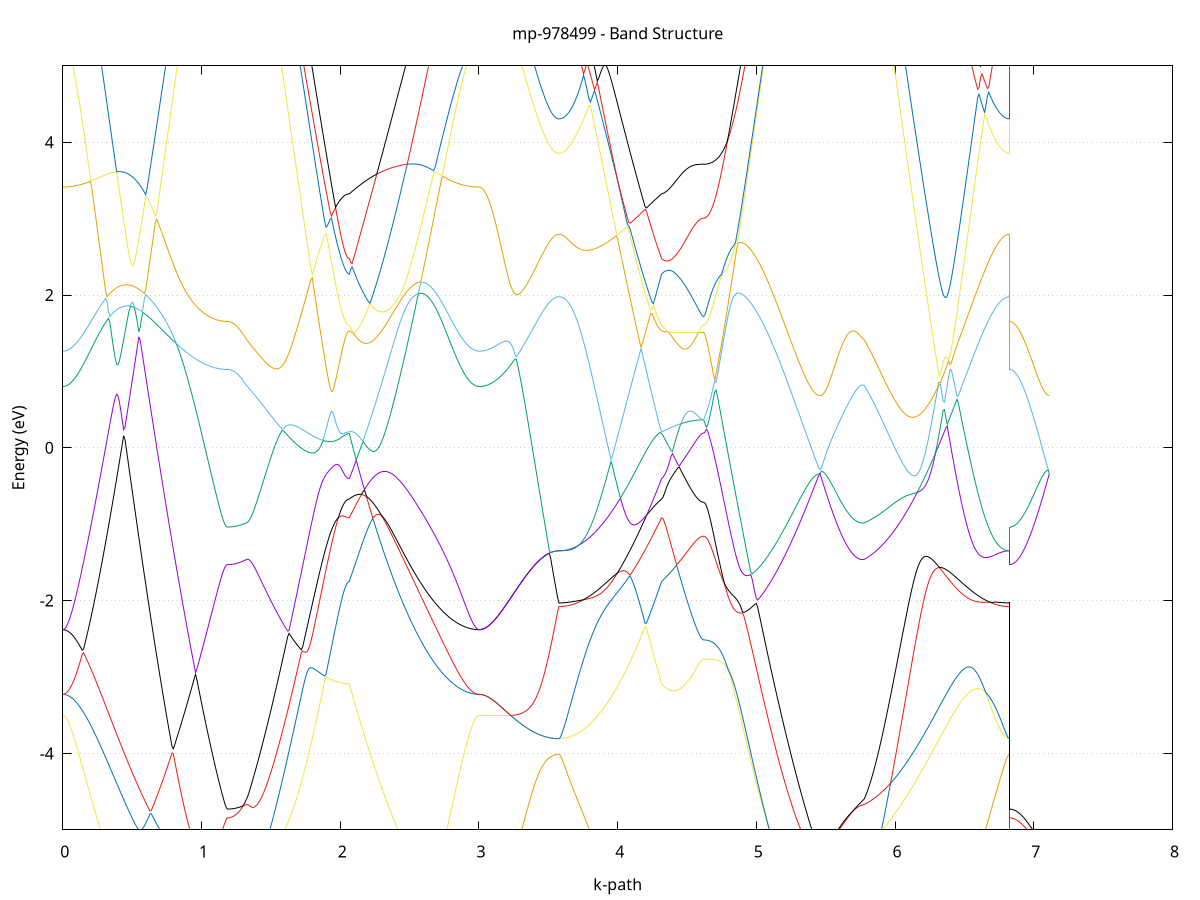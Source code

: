 set title 'mp-978499 - Band Structure'
set xlabel 'k-path'
set ylabel 'Energy (eV)'
set grid y
set yrange [-5:5]
set terminal png size 800,600
set output 'mp-978499_bands_gnuplot.png'
plot '-' using 1:2 with lines notitle, '-' using 1:2 with lines notitle, '-' using 1:2 with lines notitle, '-' using 1:2 with lines notitle, '-' using 1:2 with lines notitle, '-' using 1:2 with lines notitle, '-' using 1:2 with lines notitle, '-' using 1:2 with lines notitle, '-' using 1:2 with lines notitle, '-' using 1:2 with lines notitle, '-' using 1:2 with lines notitle, '-' using 1:2 with lines notitle, '-' using 1:2 with lines notitle, '-' using 1:2 with lines notitle, '-' using 1:2 with lines notitle, '-' using 1:2 with lines notitle, '-' using 1:2 with lines notitle, '-' using 1:2 with lines notitle, '-' using 1:2 with lines notitle, '-' using 1:2 with lines notitle, '-' using 1:2 with lines notitle, '-' using 1:2 with lines notitle, '-' using 1:2 with lines notitle, '-' using 1:2 with lines notitle, '-' using 1:2 with lines notitle, '-' using 1:2 with lines notitle, '-' using 1:2 with lines notitle, '-' using 1:2 with lines notitle, '-' using 1:2 with lines notitle, '-' using 1:2 with lines notitle, '-' using 1:2 with lines notitle, '-' using 1:2 with lines notitle
0.000000 -14.418726
0.009967 -14.418426
0.019933 -14.417326
0.029900 -14.415626
0.039867 -14.413126
0.049834 -14.409926
0.059800 -14.406026
0.069767 -14.401426
0.079734 -14.396126
0.089700 -14.390126
0.099667 -14.383426
0.109634 -14.375926
0.119601 -14.367826
0.129567 -14.359026
0.139534 -14.349426
0.149501 -14.339226
0.159467 -14.328226
0.169434 -14.316526
0.179401 -14.304226
0.189368 -14.291126
0.199334 -14.277326
0.209301 -14.262926
0.219268 -14.247726
0.229234 -14.231826
0.239201 -14.215326
0.249168 -14.198026
0.259135 -14.180026
0.269101 -14.161426
0.279068 -14.142026
0.289035 -14.122026
0.299001 -14.101226
0.308968 -14.079826
0.318935 -14.057626
0.328902 -14.034826
0.338868 -14.011326
0.348835 -13.987126
0.358802 -13.962226
0.368768 -13.936626
0.378735 -13.910426
0.388702 -13.883526
0.398669 -13.855826
0.408635 -13.827626
0.418602 -13.798626
0.428569 -13.769026
0.438535 -13.738626
0.448502 -13.707726
0.458469 -13.676026
0.468436 -13.643726
0.478402 -13.610726
0.488369 -13.577126
0.498336 -13.542826
0.508302 -13.507926
0.518269 -13.472326
0.528236 -13.436126
0.538203 -13.399226
0.548169 -13.361726
0.558136 -13.323626
0.568103 -13.284826
0.578069 -13.245426
0.588036 -13.205426
0.598003 -13.164826
0.607970 -13.123526
0.617936 -13.081726
0.627903 -13.039326
0.637870 -12.996226
0.647836 -12.952626
0.657803 -12.908426
0.667770 -12.863626
0.677737 -12.818326
0.687703 -12.772426
0.697670 -12.726026
0.707637 -12.679026
0.717603 -12.631526
0.727570 -12.583526
0.737537 -12.535026
0.747504 -12.486026
0.757470 -12.436526
0.767437 -12.386526
0.777404 -12.336126
0.787370 -12.285226
0.797337 -12.234026
0.807304 -12.182326
0.817271 -12.130226
0.827237 -12.077726
0.837204 -12.024926
0.847171 -11.971826
0.857137 -11.918426
0.867104 -11.864626
0.877071 -11.810726
0.887038 -11.756526
0.897004 -11.702126
0.906971 -11.647526
0.916938 -11.592826
0.926904 -11.538026
0.936871 -11.483126
0.946838 -11.428226
0.956805 -11.373326
0.966771 -11.318526
0.976738 -11.263826
0.986705 -11.209326
0.996671 -11.155026
1.006638 -11.101026
1.016605 -11.047326
1.026572 -10.994026
1.036538 -10.941226
1.046505 -10.888926
1.056472 -10.837226
1.066438 -10.786326
1.076405 -10.736126
1.086372 -10.686926
1.096339 -10.638626
1.106305 -10.591426
1.116272 -10.545526
1.126239 -10.501026
1.136205 -10.458226
1.146172 -10.417526
1.156139 -10.379526
1.166106 -10.345926
1.176072 -10.320126
1.186039 -10.309726
1.186039 -10.309726
1.195965 -10.309426
1.205891 -10.308326
1.215816 -10.306526
1.225742 -10.304126
1.235668 -10.300926
1.245594 -10.297026
1.255520 -10.292426
1.265445 -10.287126
1.275371 -10.301026
1.285297 -10.330826
1.295223 -10.363026
1.305149 -10.397526
1.315075 -10.434026
1.325000 -10.472426
1.325000 -10.472426
1.334872 -10.500226
1.344744 -10.528526
1.354616 -10.557226
1.364488 -10.586326
1.374360 -10.615626
1.384232 -10.645226
1.394104 -10.675026
1.403976 -10.704926
1.413848 -10.735026
1.423720 -10.765126
1.433592 -10.795326
1.443464 -10.825426
1.453336 -10.855526
1.463208 -10.885626
1.473080 -10.915526
1.482951 -10.945426
1.492823 -10.975026
1.502695 -11.004526
1.512567 -11.033826
1.522439 -11.062826
1.532311 -11.091526
1.542183 -11.120026
1.552055 -11.148226
1.561927 -11.176126
1.571799 -11.203726
1.581671 -11.230926
1.591543 -11.257726
1.601415 -11.284126
1.611287 -11.310226
1.621159 -11.335826
1.631031 -11.361026
1.640903 -11.385826
1.650774 -11.410126
1.660646 -11.434026
1.670518 -11.457326
1.680390 -11.480326
1.690262 -11.502726
1.700134 -11.524626
1.710006 -11.546126
1.719878 -11.567026
1.729750 -11.587426
1.739622 -11.607226
1.749494 -11.626626
1.759366 -11.645426
1.769238 -11.663626
1.779110 -11.681326
1.788982 -11.698426
1.798854 -11.715026
1.808726 -11.731026
1.818597 -11.746526
1.828469 -11.761326
1.838341 -11.775626
1.848213 -11.789326
1.858085 -11.802426
1.867957 -11.815026
1.877829 -11.826926
1.887701 -11.838226
1.897573 -11.849026
1.907445 -11.859126
1.917317 -11.868626
1.927189 -11.877626
1.937061 -11.885926
1.946933 -11.893626
1.956805 -11.900726
1.966677 -11.907226
1.976549 -11.913126
1.986420 -11.918326
1.996292 -11.923026
2.006164 -11.927026
2.016036 -11.930426
2.025908 -11.933226
2.035780 -11.935426
2.045652 -11.936926
2.055524 -11.937826
2.065396 -11.938226
2.065396 -11.938226
2.075363 -11.886826
2.085330 -11.834826
2.095298 -11.782226
2.105265 -11.765126
2.115232 -11.807826
2.125199 -11.852326
2.135166 -11.898226
2.145134 -11.945226
2.155101 -11.993126
2.165068 -12.041726
2.175035 -12.090726
2.185002 -12.140026
2.194970 -12.189526
2.204937 -12.239126
2.214904 -12.288726
2.224871 -12.338126
2.234838 -12.387426
2.244806 -12.436426
2.254773 -12.485126
2.264740 -12.533626
2.274707 -12.581626
2.284674 -12.629326
2.294642 -12.676526
2.304609 -12.723326
2.314576 -12.769626
2.324543 -12.815426
2.334510 -12.860726
2.344478 -12.905526
2.354445 -12.949726
2.364412 -12.993426
2.374379 -13.036526
2.384346 -13.079026
2.394314 -13.121026
2.404281 -13.162326
2.414248 -13.203126
2.424215 -13.243226
2.434182 -13.282726
2.444150 -13.321626
2.454117 -13.359826
2.464084 -13.397526
2.474051 -13.434426
2.484018 -13.470826
2.493986 -13.506526
2.503953 -13.541526
2.513920 -13.575926
2.523887 -13.609626
2.533854 -13.642626
2.543822 -13.675026
2.553789 -13.706826
2.563756 -13.737826
2.573723 -13.768226
2.583690 -13.797926
2.593658 -13.826926
2.603625 -13.855326
2.613592 -13.882926
2.623559 -13.909926
2.633526 -13.936226
2.643494 -13.961826
2.653461 -13.986726
2.663428 -14.011026
2.673395 -14.034526
2.683362 -14.057426
2.693330 -14.079526
2.703297 -14.101026
2.713264 -14.121826
2.723231 -14.141926
2.733198 -14.161226
2.743166 -14.179926
2.753133 -14.197926
2.763100 -14.215226
2.773067 -14.231826
2.783034 -14.247626
2.793002 -14.262826
2.802969 -14.277326
2.812936 -14.291126
2.822903 -14.304126
2.832870 -14.316526
2.842838 -14.328226
2.852805 -14.339126
2.862772 -14.349426
2.872739 -14.358926
2.882706 -14.367826
2.892674 -14.375926
2.902641 -14.383426
2.912608 -14.390126
2.922575 -14.396126
2.932542 -14.401426
2.942510 -14.406026
2.952477 -14.409926
2.962444 -14.413126
2.972411 -14.415626
2.982378 -14.417326
2.992346 -14.418426
3.002313 -14.418726
3.002313 -14.418726
3.012212 -14.418526
3.022110 -14.417726
3.032009 -14.416326
3.041908 -14.414426
3.051807 -14.412026
3.061706 -14.409126
3.071605 -14.405626
3.081503 -14.401626
3.091402 -14.397126
3.101301 -14.392026
3.111200 -14.386426
3.121099 -14.380326
3.130998 -14.373726
3.140896 -14.366626
3.150795 -14.359026
3.160694 -14.350926
3.170593 -14.342426
3.180492 -14.333326
3.190390 -14.323826
3.200289 -14.313826
3.210188 -14.303326
3.220087 -14.292426
3.229986 -14.281126
3.239885 -14.269426
3.249783 -14.257226
3.259682 -14.244726
3.269581 -14.231826
3.279480 -14.218626
3.289379 -14.205026
3.299278 -14.191126
3.309176 -14.176926
3.319075 -14.162526
3.328974 -14.147826
3.338873 -14.133026
3.348772 -14.117926
3.358670 -14.102826
3.368569 -14.087526
3.378468 -14.072226
3.388367 -14.056926
3.398266 -14.041726
3.408165 -14.026526
3.418063 -14.011626
3.427962 -13.996926
3.437861 -13.982526
3.447760 -13.968526
3.457659 -13.955026
3.467558 -13.942126
3.477456 -13.929926
3.487355 -13.918426
3.497254 -13.907726
3.507153 -13.898126
3.517052 -13.889426
3.526950 -13.882026
3.536849 -13.875726
3.546748 -13.870826
3.556647 -13.867226
3.566546 -13.865026
3.576445 -13.864326
3.576445 -13.864326
3.586317 -13.863926
3.596189 -13.862926
3.606060 -13.861226
3.615932 -13.858726
3.625804 -13.855626
3.635676 -13.851826
3.645548 -13.847326
3.655420 -13.842126
3.665292 -13.836226
3.675164 -13.829626
3.685036 -13.822326
3.694908 -13.814426
3.704780 -13.805726
3.714652 -13.796326
3.724524 -13.786326
3.734396 -13.775526
3.744268 -13.764126
3.754140 -13.752026
3.764012 -13.739126
3.773883 -13.725626
3.783755 -13.711426
3.793627 -13.696526
3.803499 -13.681026
3.813371 -13.664726
3.823243 -13.647726
3.833115 -13.630126
3.842987 -13.611726
3.852859 -13.592726
3.862731 -13.573026
3.872603 -13.552626
3.882475 -13.531526
3.892347 -13.509826
3.902219 -13.487326
3.912091 -13.464226
3.921963 -13.440326
3.931835 -13.415826
3.941706 -13.390626
3.951578 -13.364826
3.961450 -13.338226
3.971322 -13.311026
3.981194 -13.283126
3.991066 -13.254526
4.000938 -13.225226
4.010810 -13.195326
4.020682 -13.164626
4.030554 -13.133426
4.040426 -13.101426
4.050298 -13.068726
4.060170 -13.035426
4.070042 -13.001426
4.079914 -12.966826
4.089786 -12.931526
4.099658 -12.895526
4.109529 -12.858826
4.119401 -12.821526
4.129273 -12.783526
4.139145 -12.744926
4.149017 -12.705626
4.158889 -12.665626
4.168761 -12.625026
4.178633 -12.583726
4.188505 -12.541826
4.198377 -12.499226
4.208249 -12.456026
4.218121 -12.412126
4.227993 -12.367626
4.237865 -12.322426
4.247737 -12.276626
4.257609 -12.230126
4.267481 -12.183126
4.277352 -12.135326
4.287224 -12.087026
4.297096 -12.038026
4.306968 -11.988426
4.316840 -11.938226
4.316840 -11.938226
4.326628 -11.923026
4.336416 -11.910126
4.346203 -11.899826
4.355991 -11.892026
4.365778 -11.886826
4.375566 -11.884026
4.385354 -11.883426
4.395141 -11.884726
4.404929 -11.887426
4.414717 -11.891326
4.424504 -11.896026
4.434292 -11.901226
4.444080 -11.906826
4.453867 -11.912626
4.463655 -11.918526
4.473443 -11.924226
4.483230 -11.929926
4.493018 -11.935326
4.502806 -11.940526
4.512593 -11.945426
4.522381 -11.949926
4.532169 -11.954126
4.541956 -11.957926
4.551744 -11.961226
4.561532 -11.964226
4.571319 -11.966726
4.581107 -11.968826
4.590894 -11.970426
4.600682 -11.971526
4.610470 -11.972226
4.620257 -11.972526
4.620257 -11.972526
4.630241 -11.972226
4.640225 -11.971226
4.650209 -11.969726
4.660193 -11.967526
4.670177 -11.964726
4.680161 -11.961226
4.690145 -11.957226
4.700129 -11.952526
4.710113 -11.947226
4.720097 -11.941226
4.730081 -11.934726
4.740065 -11.927526
4.750049 -11.919726
4.760033 -11.911326
4.770017 -11.902326
4.780001 -11.892726
4.789985 -11.882526
4.799969 -11.871626
4.809953 -11.860226
4.819937 -11.848126
4.829921 -11.835526
4.839905 -11.822226
4.849889 -11.808426
4.859873 -11.794026
4.869857 -11.779026
4.879841 -11.763426
4.889825 -11.747226
4.899809 -11.730426
4.909793 -11.713126
4.919777 -11.695226
4.929761 -11.676826
4.939745 -11.657826
4.949729 -11.638226
4.959713 -11.618126
4.969697 -11.597526
4.979682 -11.576426
4.989666 -11.554726
4.999650 -11.532526
5.009634 -11.509726
5.019618 -11.486526
5.029602 -11.462826
5.039586 -11.438626
5.049570 -11.414026
5.059554 -11.388826
5.069538 -11.363226
5.079522 -11.337226
5.089506 -11.310726
5.099490 -11.283826
5.109474 -11.256526
5.119458 -11.228826
5.129442 -11.200826
5.139426 -11.172326
5.149410 -11.143526
5.159394 -11.114426
5.169378 -11.085026
5.179362 -11.055226
5.189346 -11.025226
5.199330 -10.994926
5.209314 -10.964426
5.219298 -10.933726
5.229282 -10.902726
5.239266 -10.871626
5.249250 -10.840426
5.259234 -10.809026
5.269218 -10.777626
5.279202 -10.746126
5.289186 -10.714626
5.299170 -10.683126
5.309154 -10.651626
5.319138 -10.620326
5.329122 -10.589026
5.339106 -10.557926
5.349090 -10.527026
5.359074 -10.496426
5.369058 -10.466126
5.379042 -10.436126
5.389026 -10.406626
5.399010 -10.377626
5.408994 -10.349226
5.418978 -10.321626
5.428962 -10.295226
5.438946 -10.270626
5.448930 -10.250026
5.458914 -10.240626
5.458914 -10.240626
5.468880 -10.244126
5.478847 -10.247426
5.488813 -10.250526
5.498780 -10.253426
5.508747 -10.259626
5.518713 -10.266926
5.528680 -10.274226
5.538646 -10.281526
5.548613 -10.288726
5.558580 -10.295826
5.568546 -10.302826
5.578513 -10.309626
5.588479 -10.316226
5.598446 -10.322726
5.608413 -10.329026
5.618379 -10.335126
5.628346 -10.341126
5.638312 -10.347026
5.648279 -10.352826
5.658246 -10.358726
5.668212 -10.364626
5.678179 -10.370626
5.688145 -10.376926
5.698112 -10.383526
5.708079 -10.390726
5.718045 -10.398626
5.728012 -10.407426
5.737978 -10.417326
5.747945 -10.428726
5.757912 -10.441526
5.767878 -10.456126
5.777845 -10.472426
5.777845 -10.472426
5.787817 -10.512726
5.797789 -10.554526
5.807761 -10.597826
5.817733 -10.642426
5.827706 -10.688126
5.837678 -10.734826
5.847650 -10.782526
5.857622 -10.830926
5.867594 -10.879926
5.877566 -10.929526
5.887539 -10.979726
5.897511 -11.030226
5.907483 -11.081026
5.917455 -11.132126
5.927427 -11.183326
5.937399 -11.234726
5.947372 -11.286126
5.957344 -11.337626
5.967316 -11.389026
5.977288 -11.440326
5.987260 -11.491526
5.997233 -11.542526
6.007205 -11.593426
6.017177 -11.644026
6.027149 -11.694326
6.037121 -11.744326
6.047093 -11.794026
6.057065 -11.843426
6.067038 -11.892426
6.077010 -11.941026
6.086982 -11.989226
6.096954 -12.037026
6.106926 -12.084326
6.116898 -12.131226
6.126871 -12.177626
6.136843 -12.223526
6.146815 -12.268926
6.156787 -12.313826
6.166759 -12.358226
6.176732 -12.402026
6.186704 -12.445326
6.196676 -12.488026
6.206648 -12.530126
6.216620 -12.571726
6.226592 -12.612726
6.236564 -12.653126
6.246537 -12.692926
6.256509 -12.732126
6.266481 -12.770726
6.276453 -12.808726
6.286425 -12.846126
6.296397 -12.882826
6.306370 -12.918926
6.316342 -12.954426
6.326314 -12.989326
6.336286 -13.023426
6.346258 -13.057026
6.356231 -13.089926
6.366203 -13.122126
6.376175 -13.153726
6.386147 -13.184626
6.396119 -13.214926
6.406091 -13.244526
6.416063 -13.273426
6.426036 -13.301726
6.436008 -13.329326
6.445980 -13.356226
6.455952 -13.382426
6.465924 -13.407926
6.475896 -13.432826
6.485869 -13.457026
6.495841 -13.480526
6.505813 -13.503326
6.515785 -13.525426
6.525757 -13.546826
6.535730 -13.567626
6.545702 -13.587626
6.555674 -13.607026
6.565646 -13.625626
6.575618 -13.643626
6.585590 -13.660826
6.595562 -13.677426
6.605535 -13.693326
6.615507 -13.708426
6.625479 -13.722926
6.635451 -13.736726
6.645423 -13.749726
6.655395 -13.762126
6.665368 -13.773826
6.675340 -13.784726
6.685312 -13.795026
6.695284 -13.804526
6.705256 -13.813326
6.715229 -13.821526
6.725201 -13.828926
6.735173 -13.835626
6.745145 -13.841626
6.755117 -13.847026
6.765089 -13.851626
6.775061 -13.855426
6.785034 -13.858626
6.795006 -13.861126
6.804978 -13.862926
6.814950 -13.863926
6.824922 -13.864326
6.824922 -10.309726
6.834821 -10.309626
6.844720 -10.309326
6.854619 -10.308826
6.864518 -10.308226
6.874416 -10.307326
6.884315 -10.306226
6.894214 -10.305026
6.904113 -10.303626
6.914012 -10.301926
6.923911 -10.300126
6.933809 -10.298226
6.943708 -10.296126
6.953607 -10.293826
6.963506 -10.291326
6.973405 -10.288726
6.983304 -10.285926
6.993202 -10.283126
7.003101 -10.280026
7.013000 -10.276926
7.022899 -10.273626
7.032798 -10.270326
7.042696 -10.266826
7.052595 -10.263326
7.062494 -10.259626
7.072393 -10.255926
7.082292 -10.252226
7.092191 -10.248426
7.102089 -10.244526
7.111988 -10.240626
e
0.000000 -11.410326
0.009967 -11.410026
0.019933 -11.409126
0.029900 -11.407726
0.039867 -11.405626
0.049834 -11.402926
0.059800 -11.399626
0.069767 -11.395826
0.079734 -11.391326
0.089700 -11.386326
0.099667 -11.380626
0.109634 -11.374426
0.119601 -11.367626
0.129567 -11.360326
0.139534 -11.352326
0.149501 -11.343726
0.159467 -11.334626
0.169434 -11.324926
0.179401 -11.314726
0.189368 -11.303926
0.199334 -11.292526
0.209301 -11.280526
0.219268 -11.268026
0.229234 -11.255026
0.239201 -11.241426
0.249168 -11.227226
0.259135 -11.212526
0.269101 -11.197326
0.279068 -11.181626
0.289035 -11.165326
0.299001 -11.148626
0.308968 -11.131326
0.318935 -11.113526
0.328902 -11.095326
0.338868 -11.076526
0.348835 -11.057326
0.358802 -11.037726
0.368768 -11.017526
0.378735 -10.996926
0.388702 -10.975926
0.398669 -10.954526
0.408635 -10.932626
0.418602 -10.910426
0.428569 -10.887826
0.438535 -10.864826
0.448502 -10.841426
0.458469 -10.817726
0.468436 -10.793726
0.478402 -10.769426
0.488369 -10.744726
0.498336 -10.719926
0.508302 -10.694726
0.518269 -10.669326
0.528236 -10.643826
0.538203 -10.618026
0.548169 -10.592126
0.558136 -10.566026
0.568103 -10.539926
0.578069 -10.513626
0.588036 -10.487326
0.598003 -10.461026
0.607970 -10.434726
0.617936 -10.408526
0.627903 -10.382326
0.637870 -10.356326
0.647836 -10.330426
0.657803 -10.304726
0.667770 -10.279226
0.677737 -10.254026
0.687703 -10.229126
0.697670 -10.204626
0.707637 -10.180426
0.717603 -10.156726
0.727570 -10.133526
0.737537 -10.110926
0.747504 -10.088826
0.757470 -10.067326
0.767437 -10.046626
0.777404 -10.026526
0.787370 -10.007226
0.797337 -9.988726
0.807304 -9.971126
0.817271 -9.954326
0.827237 -9.938526
0.837204 -9.923626
0.847171 -9.909826
0.857137 -9.896926
0.867104 -9.885226
0.877071 -9.874626
0.887038 -9.865126
0.897004 -9.868126
0.906971 -9.888326
0.916938 -9.907726
0.926904 -9.926426
0.936871 -9.944526
0.946838 -9.961826
0.956805 -9.978426
0.966771 -9.994426
0.976738 -10.009626
0.986705 -10.024126
0.996671 -10.037926
1.006638 -10.051026
1.016605 -10.063426
1.026572 -10.075126
1.036538 -10.086126
1.046505 -10.096426
1.056472 -10.105926
1.066438 -10.114826
1.076405 -10.122926
1.086372 -10.130426
1.096339 -10.137126
1.106305 -10.143226
1.116272 -10.148526
1.126239 -10.153126
1.136205 -10.157026
1.146172 -10.160226
1.156139 -10.162726
1.166106 -10.164426
1.176072 -10.169526
1.186039 -10.178426
1.186039 -10.178426
1.195965 -10.178826
1.205891 -10.180126
1.215816 -10.182326
1.225742 -10.193726
1.235668 -10.209126
1.245594 -10.227626
1.255520 -10.249226
1.265445 -10.273826
1.275371 -10.281126
1.285297 -10.274426
1.295223 -10.267026
1.305149 -10.258926
1.315075 -10.254126
1.325000 -10.266526
1.325000 -10.266526
1.334872 -10.286026
1.344744 -10.310926
1.354616 -10.336926
1.364488 -10.363326
1.374360 -10.390126
1.384232 -10.417226
1.394104 -10.444526
1.403976 -10.471926
1.413848 -10.499426
1.423720 -10.527126
1.433592 -10.554826
1.443464 -10.582526
1.453336 -10.610226
1.463208 -10.637826
1.473080 -10.665426
1.482951 -10.692926
1.492823 -10.720326
1.502695 -10.747526
1.512567 -10.774526
1.522439 -10.801426
1.532311 -10.828026
1.542183 -10.854426
1.552055 -10.880526
1.561927 -10.906426
1.571799 -10.932026
1.581671 -10.957326
1.591543 -10.982226
1.601415 -11.006826
1.611287 -11.031126
1.621159 -11.055026
1.631031 -11.078526
1.640903 -11.101626
1.650774 -11.124326
1.660646 -11.146626
1.670518 -11.168526
1.680390 -11.190026
1.690262 -11.211026
1.700134 -11.231526
1.710006 -11.251626
1.719878 -11.271226
1.729750 -11.290426
1.739622 -11.309126
1.749494 -11.327226
1.759366 -11.344926
1.769238 -11.362026
1.779110 -11.378726
1.788982 -11.394826
1.798854 -11.410426
1.808726 -11.425526
1.818597 -11.440126
1.828469 -11.454126
1.838341 -11.467626
1.848213 -11.480526
1.858085 -11.492926
1.867957 -11.504726
1.877829 -11.515926
1.887701 -11.526726
1.897573 -11.536826
1.907445 -11.546426
1.917317 -11.555426
1.927189 -11.563826
1.937061 -11.571726
1.946933 -11.579026
1.956805 -11.585726
1.966677 -11.591926
1.976549 -11.597426
1.986420 -11.602426
1.996292 -11.606826
2.006164 -11.610626
2.016036 -11.613826
2.025908 -11.616526
2.035780 -11.618526
2.045652 -11.620026
2.055524 -11.620926
2.065396 -11.621226
2.065396 -11.621226
2.075363 -11.652126
2.085330 -11.686826
2.095298 -11.724626
2.105265 -11.729026
2.115232 -11.675126
2.125199 -11.620726
2.135166 -11.565626
2.145134 -11.509926
2.155101 -11.453626
2.165068 -11.396726
2.175035 -11.339226
2.185002 -11.281126
2.194970 -11.222426
2.204937 -11.163226
2.214904 -11.103326
2.224871 -11.042926
2.234838 -10.981926
2.244806 -10.920426
2.254773 -10.858326
2.264740 -10.795726
2.274707 -10.732526
2.284674 -10.668726
2.294642 -10.604526
2.304609 -10.539726
2.314576 -10.474426
2.324543 -10.408626
2.334510 -10.414026
2.344478 -10.426126
2.354445 -10.439626
2.364412 -10.454426
2.374379 -10.470426
2.384346 -10.487526
2.394314 -10.505526
2.404281 -10.524326
2.414248 -10.543926
2.424215 -10.564226
2.434182 -10.585026
2.444150 -10.606326
2.454117 -10.628026
2.464084 -10.650026
2.474051 -10.672226
2.484018 -10.694626
2.493986 -10.717226
2.503953 -10.739826
2.513920 -10.762426
2.523887 -10.785026
2.533854 -10.807626
2.543822 -10.830026
2.553789 -10.852326
2.563756 -10.874326
2.573723 -10.896226
2.583690 -10.917826
2.593658 -10.939226
2.603625 -10.960226
2.613592 -10.980926
2.623559 -11.001326
2.633526 -11.021326
2.643494 -11.041026
2.653461 -11.060226
2.663428 -11.079026
2.673395 -11.097426
2.683362 -11.115426
2.693330 -11.132926
2.703297 -11.149926
2.713264 -11.166526
2.723231 -11.182626
2.733198 -11.198226
2.743166 -11.213226
2.753133 -11.227826
2.763100 -11.241826
2.773067 -11.255426
2.783034 -11.268326
2.793002 -11.280826
2.802969 -11.292726
2.812936 -11.304026
2.822903 -11.314826
2.832870 -11.325026
2.842838 -11.334726
2.852805 -11.343826
2.862772 -11.352326
2.872739 -11.360326
2.882706 -11.367726
2.892674 -11.374426
2.902641 -11.380726
2.912608 -11.386326
2.922575 -11.391326
2.932542 -11.395826
2.942510 -11.399626
2.952477 -11.402926
2.962444 -11.405626
2.972411 -11.407726
2.982378 -11.409126
2.992346 -11.410026
3.002313 -11.410326
3.002313 -11.410326
3.012212 -11.411326
3.022110 -11.414126
3.032009 -11.418726
3.041908 -11.425226
3.051807 -11.433426
3.061706 -11.443526
3.071605 -11.455226
3.081503 -11.468726
3.091402 -11.483726
3.101301 -11.500326
3.111200 -11.518426
3.121099 -11.537926
3.130998 -11.558826
3.140896 -11.581026
3.150795 -11.604426
3.160694 -11.628926
3.170593 -11.654526
3.180492 -11.681026
3.190390 -11.708526
3.200289 -11.736726
3.210188 -11.765726
3.220087 -11.795426
3.229986 -11.825726
3.239885 -11.856426
3.249783 -11.887626
3.259682 -11.919226
3.269581 -11.951126
3.279480 -11.983226
3.289379 -12.015426
3.299278 -12.047826
3.309176 -12.080126
3.319075 -12.112426
3.328974 -12.144526
3.338873 -12.176526
3.348772 -12.208126
3.358670 -12.239526
3.368569 -12.270426
3.378468 -12.300826
3.388367 -12.330726
3.398266 -12.359926
3.408165 -12.388326
3.418063 -12.416026
3.427962 -12.442726
3.437861 -12.468426
3.447760 -12.493026
3.457659 -12.516426
3.467558 -12.538526
3.477456 -12.559226
3.487355 -12.578426
3.497254 -12.595926
3.507153 -12.611726
3.517052 -12.625626
3.526950 -12.637626
3.536849 -12.647526
3.546748 -12.655326
3.556647 -12.661026
3.566546 -12.664426
3.576445 -12.665526
3.576445 -12.665526
3.586317 -12.665226
3.596189 -12.664326
3.606060 -12.662726
3.615932 -12.660426
3.625804 -12.657626
3.635676 -12.654126
3.645548 -12.650026
3.655420 -12.645226
3.665292 -12.639926
3.675164 -12.633826
3.685036 -12.627226
3.694908 -12.619926
3.704780 -12.612126
3.714652 -12.603526
3.724524 -12.594426
3.734396 -12.584726
3.744268 -12.574326
3.754140 -12.563326
3.764012 -12.551726
3.773883 -12.539526
3.783755 -12.526726
3.793627 -12.513326
3.803499 -12.499326
3.813371 -12.484726
3.823243 -12.469526
3.833115 -12.453726
3.842987 -12.437426
3.852859 -12.420426
3.862731 -12.402926
3.872603 -12.384926
3.882475 -12.366326
3.892347 -12.347126
3.902219 -12.327426
3.912091 -12.307226
3.921963 -12.286426
3.931835 -12.265226
3.941706 -12.243426
3.951578 -12.221226
3.961450 -12.198526
3.971322 -12.175326
3.981194 -12.151726
3.991066 -12.127726
4.000938 -12.103226
4.010810 -12.078426
4.020682 -12.053326
4.030554 -12.027826
4.040426 -12.002026
4.050298 -11.975926
4.060170 -11.949726
4.070042 -11.923226
4.079914 -11.896626
4.089786 -11.869926
4.099658 -11.843326
4.109529 -11.816626
4.119401 -11.790226
4.129273 -11.763926
4.139145 -11.738126
4.149017 -11.712726
4.158889 -11.687926
4.168761 -11.664026
4.178633 -11.641126
4.188505 -11.619526
4.198377 -11.599526
4.208249 -11.581426
4.218121 -11.565526
4.227993 -11.552426
4.237865 -11.542426
4.247737 -11.536026
4.257609 -11.533826
4.267481 -11.536126
4.277352 -11.543326
4.287224 -11.555426
4.297096 -11.572626
4.306968 -11.594626
4.316840 -11.621226
4.316840 -11.621226
4.326628 -11.629526
4.336416 -11.636026
4.346203 -11.640626
4.355991 -11.643126
4.365778 -11.643626
4.375566 -11.642226
4.385354 -11.639326
4.395141 -11.635126
4.404929 -11.630026
4.414717 -11.624426
4.424504 -11.618526
4.434292 -11.612526
4.444080 -11.606626
4.453867 -11.601026
4.463655 -11.595726
4.473443 -11.590826
4.483230 -11.586226
4.493018 -11.582126
4.502806 -11.578426
4.512593 -11.575126
4.522381 -11.572226
4.532169 -11.569626
4.541956 -11.567426
4.551744 -11.565526
4.561532 -11.563926
4.571319 -11.562626
4.581107 -11.561626
4.590894 -11.560826
4.600682 -11.560226
4.610470 -11.559926
4.620257 -11.559826
4.620257 -11.559826
4.630241 -11.559526
4.640225 -11.558526
4.650209 -11.557026
4.660193 -11.554926
4.670177 -11.552126
4.680161 -11.548726
4.690145 -11.544726
4.700129 -11.540126
4.710113 -11.534926
4.720097 -11.529126
4.730081 -11.522726
4.740065 -11.515726
4.750049 -11.508126
4.760033 -11.499926
4.770017 -11.491126
4.780001 -11.481726
4.789985 -11.471726
4.799969 -11.461126
4.809953 -11.450026
4.819937 -11.438226
4.829921 -11.425926
4.839905 -11.413126
4.849889 -11.399626
4.859873 -11.385726
4.869857 -11.371126
4.879841 -11.356026
4.889825 -11.340426
4.899809 -11.324326
4.909793 -11.307626
4.919777 -11.290426
4.929761 -11.272726
4.939745 -11.254526
4.949729 -11.235826
4.959713 -11.216726
4.969697 -11.197126
4.979682 -11.177026
4.989666 -11.156526
4.999650 -11.135526
5.009634 -11.114126
5.019618 -11.092426
5.029602 -11.070226
5.039586 -11.047726
5.049570 -11.024826
5.059554 -11.001626
5.069538 -10.978126
5.079522 -10.954326
5.089506 -10.930326
5.099490 -10.906026
5.109474 -10.881426
5.119458 -10.856726
5.129442 -10.831926
5.139426 -10.806926
5.149410 -10.781826
5.159394 -10.756726
5.169378 -10.731526
5.179362 -10.706426
5.189346 -10.681326
5.199330 -10.656326
5.209314 -10.631526
5.219298 -10.606926
5.229282 -10.582526
5.239266 -10.558426
5.249250 -10.534826
5.259234 -10.511526
5.269218 -10.488726
5.279202 -10.466526
5.289186 -10.444926
5.299170 -10.424026
5.309154 -10.403926
5.319138 -10.384626
5.329122 -10.366226
5.339106 -10.348826
5.349090 -10.332526
5.359074 -10.317326
5.369058 -10.303226
5.379042 -10.290526
5.389026 -10.279126
5.399010 -10.269126
5.408994 -10.260526
5.418978 -10.253426
5.428962 -10.247826
5.438946 -10.243826
5.448930 -10.241426
5.458914 -10.240626
5.458914 -10.240626
5.468880 -10.239326
5.478847 -10.241726
5.488813 -10.246626
5.498780 -10.252826
5.508747 -10.256226
5.518713 -10.258826
5.528680 -10.261226
5.538646 -10.263426
5.548613 -10.265326
5.558580 -10.267126
5.568546 -10.268626
5.578513 -10.269926
5.588479 -10.271026
5.598446 -10.271826
5.608413 -10.272426
5.618379 -10.272726
5.628346 -10.272826
5.638312 -10.272626
5.648279 -10.272126
5.658246 -10.271426
5.668212 -10.270426
5.678179 -10.269126
5.688145 -10.267626
5.698112 -10.265726
5.708079 -10.263626
5.718045 -10.261226
5.728012 -10.258526
5.737978 -10.255526
5.747945 -10.252226
5.757912 -10.252926
5.767878 -10.260226
5.777845 -10.266526
5.777845 -10.266526
5.787817 -10.279926
5.797789 -10.294426
5.807761 -10.309926
5.817733 -10.326526
5.827706 -10.344026
5.837678 -10.362626
5.847650 -10.382226
5.857622 -10.402826
5.867594 -10.424426
5.877566 -10.446926
5.887539 -10.470426
5.897511 -10.494926
5.907483 -10.520326
5.917455 -10.546526
5.927427 -10.573626
5.937399 -10.601526
5.947372 -10.630126
5.957344 -10.659526
5.967316 -10.689626
5.977288 -10.720326
5.987260 -10.751626
5.997233 -10.783426
6.007205 -10.815826
6.017177 -10.848626
6.027149 -10.881926
6.037121 -10.915526
6.047093 -10.949426
6.057065 -10.983626
6.067038 -11.018026
6.077010 -11.052726
6.086982 -11.087526
6.096954 -11.122426
6.106926 -11.157426
6.116898 -11.192426
6.126871 -11.227526
6.136843 -11.262526
6.146815 -11.297426
6.156787 -11.332326
6.166759 -11.367126
6.176732 -11.401726
6.186704 -11.436126
6.196676 -11.470326
6.206648 -11.504326
6.216620 -11.538126
6.226592 -11.571626
6.236564 -11.604826
6.246537 -11.637726
6.256509 -11.670226
6.266481 -11.702426
6.276453 -11.734326
6.286425 -11.765826
6.296397 -11.796926
6.306370 -11.827526
6.316342 -11.857826
6.326314 -11.887626
6.336286 -11.917026
6.346258 -11.945926
6.356231 -11.974326
6.366203 -12.002326
6.376175 -12.029826
6.386147 -12.056826
6.396119 -12.083226
6.406091 -12.109226
6.416063 -12.134626
6.426036 -12.159526
6.436008 -12.183826
6.445980 -12.207726
6.455952 -12.230926
6.465924 -12.253626
6.475896 -12.275726
6.485869 -12.297326
6.495841 -12.318326
6.505813 -12.338726
6.515785 -12.358526
6.525757 -12.377726
6.535730 -12.396326
6.545702 -12.414426
6.555674 -12.431826
6.565646 -12.448626
6.575618 -12.464926
6.585590 -12.480526
6.595562 -12.495426
6.605535 -12.509826
6.615507 -12.523626
6.625479 -12.536726
6.635451 -12.549226
6.645423 -12.561126
6.655395 -12.572326
6.665368 -12.582926
6.675340 -12.592926
6.685312 -12.602226
6.695284 -12.610926
6.705256 -12.619026
6.715229 -12.626426
6.725201 -12.633226
6.735173 -12.639326
6.745145 -12.644826
6.755117 -12.649726
6.765089 -12.653926
6.775061 -12.657426
6.785034 -12.660326
6.795006 -12.662626
6.804978 -12.664226
6.814950 -12.665226
6.824922 -12.665526
6.824922 -10.178426
6.834821 -10.178326
6.844720 -10.178326
6.854619 -10.178326
6.864518 -10.178326
6.874416 -10.178226
6.884315 -10.178226
6.894214 -10.178126
6.904113 -10.178126
6.914012 -10.178026
6.923911 -10.177926
6.933809 -10.179226
6.943708 -10.181626
6.953607 -10.184226
6.963506 -10.187026
6.973405 -10.189926
6.983304 -10.192926
6.993202 -10.196126
7.003101 -10.199426
7.013000 -10.202926
7.022899 -10.206426
7.032798 -10.210026
7.042696 -10.213726
7.052595 -10.217426
7.062494 -10.221226
7.072393 -10.225126
7.082292 -10.228926
7.092191 -10.232826
7.102089 -10.236726
7.111988 -10.240626
e
0.000000 -6.255526
0.009967 -6.255126
0.019933 -6.254026
0.029900 -6.255126
0.039867 -6.270726
0.049834 -6.290326
0.059800 -6.313926
0.069767 -6.341126
0.079734 -6.371826
0.089700 -6.405726
0.099667 -6.442426
0.109634 -6.481726
0.119601 -6.523426
0.129567 -6.567226
0.139534 -6.612926
0.149501 -6.660326
0.159467 -6.709126
0.169434 -6.759226
0.179401 -6.810426
0.189368 -6.862526
0.199334 -6.915426
0.209301 -6.969026
0.219268 -7.023126
0.229234 -7.077726
0.239201 -7.132626
0.249168 -7.187826
0.259135 -7.243226
0.269101 -7.298626
0.279068 -7.354126
0.289035 -7.409526
0.299001 -7.464926
0.308968 -7.520126
0.318935 -7.575226
0.328902 -7.630026
0.338868 -7.684626
0.348835 -7.738926
0.358802 -7.792926
0.368768 -7.846626
0.378735 -7.899826
0.388702 -7.952726
0.398669 -8.005126
0.408635 -8.057126
0.418602 -8.108726
0.428569 -8.159726
0.438535 -8.210326
0.448502 -8.260326
0.458469 -8.309926
0.468436 -8.358926
0.478402 -8.407326
0.488369 -8.455226
0.498336 -8.502526
0.508302 -8.549326
0.518269 -8.595426
0.528236 -8.641026
0.538203 -8.686026
0.548169 -8.730326
0.558136 -8.774126
0.568103 -8.817226
0.578069 -8.859726
0.588036 -8.901626
0.598003 -8.942826
0.607970 -8.983426
0.617936 -9.023326
0.627903 -9.062626
0.637870 -9.101326
0.647836 -9.139226
0.657803 -9.176626
0.667770 -9.213226
0.677737 -9.249226
0.687703 -9.284526
0.697670 -9.319226
0.707637 -9.353126
0.717603 -9.386426
0.727570 -9.419126
0.737537 -9.451026
0.747504 -9.482226
0.757470 -9.512826
0.767437 -9.542726
0.777404 -9.571926
0.787370 -9.600426
0.797337 -9.628226
0.807304 -9.655326
0.817271 -9.681826
0.827237 -9.707526
0.837204 -9.732526
0.847171 -9.756926
0.857137 -9.780526
0.867104 -9.803526
0.877071 -9.825726
0.887038 -9.847326
0.897004 -9.856726
0.906971 -9.849626
0.916938 -9.843726
0.926904 -9.839026
0.936871 -9.835626
0.946838 -9.833526
0.956805 -9.832726
0.966771 -9.833226
0.976738 -9.835126
0.986705 -9.838426
0.996671 -9.843226
1.006638 -9.849326
1.016605 -9.857026
1.026572 -9.866126
1.036538 -9.876726
1.046505 -9.888926
1.056472 -9.902726
1.066438 -9.918026
1.076405 -9.934926
1.086372 -9.953526
1.096339 -9.973626
1.106305 -9.995326
1.116272 -10.018426
1.126239 -10.043126
1.136205 -10.068926
1.146172 -10.095726
1.156139 -10.122726
1.166106 -10.148526
1.176072 -10.165526
1.186039 -10.165826
1.186039 -10.165826
1.195965 -10.167626
1.205891 -10.172926
1.215816 -10.181626
1.225742 -10.185426
1.235668 -10.189326
1.245594 -10.194226
1.255520 -10.199926
1.265445 -10.206626
1.275371 -10.214226
1.285297 -10.222726
1.295223 -10.232226
1.305149 -10.242626
1.315075 -10.250126
1.325000 -10.240526
1.325000 -10.240526
1.334872 -10.224026
1.344744 -10.203926
1.354616 -10.184526
1.364488 -10.166326
1.374360 -10.149626
1.384232 -10.134426
1.394104 -10.120826
1.403976 -10.108826
1.413848 -10.098426
1.423720 -10.089526
1.433592 -10.082326
1.443464 -10.076626
1.453336 -10.072526
1.463208 -10.069826
1.473080 -10.068626
1.482951 -10.068826
1.492823 -10.070426
1.502695 -10.073226
1.512567 -10.077226
1.522439 -10.082326
1.532311 -10.088526
1.542183 -10.095726
1.552055 -10.103826
1.561927 -10.112826
1.571799 -10.122426
1.581671 -10.132826
1.591543 -10.143826
1.601415 -10.155326
1.611287 -10.167326
1.621159 -10.179726
1.631031 -10.192526
1.640903 -10.205626
1.650774 -10.218926
1.660646 -10.232426
1.670518 -10.246026
1.680390 -10.259826
1.690262 -10.273626
1.700134 -10.287426
1.710006 -10.301126
1.719878 -10.314826
1.729750 -10.328426
1.739622 -10.341926
1.749494 -10.355226
1.759366 -10.368426
1.769238 -10.381326
1.779110 -10.394026
1.788982 -10.406426
1.798854 -10.418526
1.808726 -10.430426
1.818597 -10.441926
1.828469 -10.453126
1.838341 -10.463926
1.848213 -10.474426
1.858085 -10.484526
1.867957 -10.494226
1.877829 -10.503426
1.887701 -10.512326
1.897573 -10.520726
1.907445 -10.528726
1.917317 -10.536326
1.927189 -10.543426
1.937061 -10.550126
1.946933 -10.556226
1.956805 -10.561926
1.966677 -10.567226
1.976549 -10.571926
1.986420 -10.576226
1.996292 -10.579926
2.006164 -10.583226
2.016036 -10.586026
2.025908 -10.588326
2.035780 -10.590026
2.045652 -10.591326
2.055524 -10.592026
2.065396 -10.592326
2.065396 -10.592326
2.075363 -10.590726
2.085330 -10.585426
2.095298 -10.576926
2.105265 -10.565926
2.115232 -10.552926
2.125199 -10.538526
2.135166 -10.523026
2.145134 -10.507026
2.155101 -10.490926
2.165068 -10.474826
2.175035 -10.459326
2.185002 -10.444526
2.194970 -10.430726
2.204937 -10.418126
2.214904 -10.407026
2.224871 -10.397426
2.234838 -10.389526
2.244806 -10.383426
2.254773 -10.379226
2.264740 -10.376926
2.274707 -10.376626
2.284674 -10.378326
2.294642 -10.381826
2.304609 -10.387326
2.314576 -10.394526
2.324543 -10.403526
2.334510 -10.342326
2.344478 -10.275526
2.354445 -10.208326
2.364412 -10.140526
2.374379 -10.072326
2.384346 -10.003626
2.394314 -9.934526
2.404281 -9.865026
2.414248 -9.795126
2.424215 -9.724726
2.434182 -9.654026
2.444150 -9.582926
2.454117 -9.511426
2.464084 -9.439526
2.474051 -9.367426
2.484018 -9.294926
2.493986 -9.222126
2.503953 -9.149026
2.513920 -9.075726
2.523887 -9.002126
2.533854 -8.928326
2.543822 -8.854326
2.553789 -8.780226
2.563756 -8.705926
2.573723 -8.631426
2.583690 -8.556926
2.593658 -8.482326
2.603625 -8.407726
2.613592 -8.333126
2.623559 -8.258626
2.633526 -8.184126
2.643494 -8.109726
2.653461 -8.035526
2.663428 -7.961526
2.673395 -7.887826
2.683362 -7.814326
2.693330 -7.741326
2.703297 -7.668726
2.713264 -7.596526
2.723231 -7.524926
2.733198 -7.454026
2.743166 -7.383826
2.753133 -7.314426
2.763100 -7.245826
2.773067 -7.178326
2.783034 -7.111926
2.793002 -7.046626
2.802969 -6.982726
2.812936 -6.920326
2.822903 -6.859426
2.832870 -6.800326
2.842838 -6.743026
2.852805 -6.687926
2.862772 -6.634926
2.872739 -6.584426
2.882706 -6.536526
2.892674 -6.491426
2.902641 -6.449326
2.912608 -6.410426
2.922575 -6.374926
2.932542 -6.343126
2.942510 -6.315026
2.952477 -6.290926
2.962444 -6.270926
2.972411 -6.255326
2.982378 -6.254026
2.992346 -6.255126
3.002313 -6.255526
3.002313 -6.255526
3.012212 -6.253926
3.022110 -6.249226
3.032009 -6.241326
3.041908 -6.235526
3.051807 -6.235826
3.061706 -6.236226
3.071605 -6.236726
3.081503 -6.237326
3.091402 -6.237926
3.101301 -6.238626
3.111200 -6.239326
3.121099 -6.240226
3.130998 -6.241026
3.140896 -6.242026
3.150795 -6.243026
3.160694 -6.244026
3.170593 -6.245126
3.180492 -6.246226
3.190390 -6.247426
3.200289 -6.248626
3.210188 -6.249926
3.220087 -6.251226
3.229986 -6.252526
3.239885 -6.253826
3.249783 -6.255126
3.259682 -6.256526
3.269581 -6.257926
3.279480 -6.259326
3.289379 -6.260626
3.299278 -6.262026
3.309176 -6.263426
3.319075 -6.264826
3.328974 -6.266126
3.338873 -6.267426
3.348772 -6.268826
3.358670 -6.270026
3.368569 -6.271326
3.378468 -6.272526
3.388367 -6.273726
3.398266 -6.274926
3.408165 -6.276026
3.418063 -6.277026
3.427962 -6.278026
3.437861 -6.279026
3.447760 -6.279926
3.457659 -6.280726
3.467558 -6.281526
3.477456 -6.282326
3.487355 -6.282926
3.497254 -6.283526
3.507153 -6.284126
3.517052 -6.284526
3.526950 -6.284926
3.536849 -6.285326
3.546748 -6.285526
3.556647 -6.285726
3.566546 -6.285826
3.576445 -6.285826
3.576445 -6.285826
3.586317 -6.288326
3.596189 -6.295926
3.606060 -6.308326
3.615932 -6.325626
3.625804 -6.347726
3.635676 -6.374426
3.645548 -6.405526
3.655420 -6.440826
3.665292 -6.480226
3.675164 -6.523426
3.685036 -6.570126
3.694908 -6.620226
3.704780 -6.673426
3.714652 -6.729526
3.724524 -6.788126
3.734396 -6.849226
3.744268 -6.912526
3.754140 -6.977826
3.764012 -7.044826
3.773883 -7.113526
3.783755 -7.183626
3.793627 -7.254926
3.803499 -7.327526
3.813371 -7.401026
3.823243 -7.475326
3.833115 -7.550526
3.842987 -7.626226
3.852859 -7.702626
3.862731 -7.779426
3.872603 -7.856526
3.882475 -7.934026
3.892347 -8.011626
3.902219 -8.089526
3.912091 -8.167426
3.921963 -8.245326
3.931835 -8.323326
3.941706 -8.401126
3.951578 -8.478826
3.961450 -8.556426
3.971322 -8.633726
3.981194 -8.710826
3.991066 -8.787626
4.000938 -8.864026
4.010810 -8.940026
4.020682 -9.015626
4.030554 -9.090726
4.040426 -9.165326
4.050298 -9.239426
4.060170 -9.312826
4.070042 -9.385526
4.079914 -9.457626
4.089786 -9.528926
4.099658 -9.599326
4.109529 -9.668826
4.119401 -9.737326
4.129273 -9.804726
4.139145 -9.871026
4.149017 -9.935926
4.158889 -9.999326
4.168761 -10.061126
4.178633 -10.121126
4.188505 -10.179026
4.198377 -10.234626
4.208249 -10.287626
4.218121 -10.337526
4.227993 -10.384126
4.237865 -10.426926
4.247737 -10.465426
4.257609 -10.499226
4.267481 -10.528026
4.277352 -10.551426
4.287224 -10.569526
4.297096 -10.582126
4.306968 -10.589626
4.316840 -10.592326
4.316840 -10.592326
4.326628 -10.591826
4.336416 -10.590126
4.346203 -10.587226
4.355991 -10.583026
4.365778 -10.577526
4.375566 -10.570826
4.385354 -10.563026
4.395141 -10.554026
4.404929 -10.543926
4.414717 -10.532926
4.424504 -10.521026
4.434292 -10.508326
4.444080 -10.494926
4.453867 -10.481026
4.463655 -10.466726
4.473443 -10.452126
4.483230 -10.437426
4.493018 -10.422826
4.502806 -10.408526
4.512593 -10.394526
4.522381 -10.381026
4.532169 -10.368326
4.541956 -10.356426
4.551744 -10.345526
4.561532 -10.335826
4.571319 -10.327326
4.581107 -10.320326
4.590894 -10.314626
4.600682 -10.310626
4.610470 -10.308126
4.620257 -10.307326
4.620257 -10.307326
4.630241 -10.307126
4.640225 -10.306426
4.650209 -10.305426
4.660193 -10.303926
4.670177 -10.302026
4.680161 -10.299626
4.690145 -10.296926
4.700129 -10.293726
4.710113 -10.290126
4.720097 -10.286126
4.730081 -10.281726
4.740065 -10.276926
4.750049 -10.271826
4.760033 -10.266226
4.770017 -10.260326
4.780001 -10.253926
4.789985 -10.247326
4.799969 -10.240226
4.809953 -10.232826
4.819937 -10.225126
4.829921 -10.217126
4.839905 -10.208826
4.849889 -10.200126
4.859873 -10.191226
4.869857 -10.182026
4.879841 -10.172626
4.889825 -10.162926
4.899809 -10.153026
4.909793 -10.142826
4.919777 -10.132526
4.929761 -10.122126
4.939745 -10.111526
4.949729 -10.100826
4.959713 -10.090026
4.969697 -10.079126
4.979682 -10.068126
4.989666 -10.057226
4.999650 -10.046326
5.009634 -10.035426
5.019618 -10.024626
5.029602 -10.013926
5.039586 -10.003426
5.049570 -9.993026
5.059554 -9.982926
5.069538 -9.973026
5.079522 -9.963426
5.089506 -9.954226
5.099490 -9.945426
5.109474 -9.937026
5.119458 -9.929126
5.129442 -9.921726
5.139426 -9.914826
5.149410 -9.908726
5.159394 -9.903126
5.169378 -9.898326
5.179362 -9.894326
5.189346 -9.891126
5.199330 -9.888726
5.209314 -9.887226
5.219298 -9.886726
5.229282 -9.887226
5.239266 -9.888726
5.249250 -9.891326
5.259234 -9.894926
5.269218 -9.899726
5.279202 -9.905626
5.289186 -9.912726
5.299170 -9.920926
5.309154 -9.930426
5.319138 -9.941026
5.329122 -9.952826
5.339106 -9.965726
5.349090 -9.979826
5.359074 -9.995126
5.369058 -10.011426
5.379042 -10.028926
5.389026 -10.047326
5.399010 -10.066626
5.408994 -10.086826
5.418978 -10.107726
5.428962 -10.129026
5.438946 -10.149826
5.448930 -10.168126
5.458914 -10.176826
5.458914 -10.176826
5.468880 -10.175026
5.478847 -10.170126
5.488813 -10.163626
5.498780 -10.156626
5.508747 -10.149626
5.518713 -10.143226
5.528680 -10.137526
5.538646 -10.132726
5.548613 -10.128826
5.558580 -10.126026
5.568546 -10.124226
5.578513 -10.123526
5.588479 -10.123926
5.598446 -10.125426
5.608413 -10.128026
5.618379 -10.131626
5.628346 -10.136326
5.638312 -10.142126
5.648279 -10.148726
5.658246 -10.156326
5.668212 -10.164726
5.678179 -10.173926
5.688145 -10.183626
5.698112 -10.193826
5.708079 -10.204326
5.718045 -10.214826
5.728012 -10.225226
5.737978 -10.235126
5.747945 -10.244426
5.757912 -10.248626
5.767878 -10.244726
5.777845 -10.240526
5.777845 -10.240526
5.787817 -10.230226
5.797789 -10.219226
5.807761 -10.207526
5.817733 -10.195126
5.827706 -10.182026
5.837678 -10.168226
5.847650 -10.153626
5.857622 -10.138426
5.867594 -10.122426
5.877566 -10.105726
5.887539 -10.088326
5.897511 -10.070226
5.907483 -10.051426
5.917455 -10.031926
5.927427 -10.011726
5.937399 -9.990826
5.947372 -9.969226
5.957344 -9.946826
5.967316 -9.923826
5.977288 -9.900126
5.987260 -9.875626
5.997233 -9.850526
6.007205 -9.824626
6.017177 -9.798126
6.027149 -9.770826
6.037121 -9.742926
6.047093 -9.714326
6.057065 -9.684926
6.067038 -9.654926
6.077010 -9.624226
6.086982 -9.592826
6.096954 -9.560726
6.106926 -9.527926
6.116898 -9.494426
6.126871 -9.460226
6.136843 -9.425426
6.146815 -9.389926
6.156787 -9.353726
6.166759 -9.316826
6.176732 -9.279326
6.186704 -9.241026
6.196676 -9.202226
6.206648 -9.162626
6.216620 -9.122426
6.226592 -9.081526
6.236564 -9.040026
6.246537 -8.997826
6.256509 -8.955026
6.266481 -8.911526
6.276453 -8.867426
6.286425 -8.822726
6.296397 -8.777426
6.306370 -8.731426
6.316342 -8.684826
6.326314 -8.637626
6.336286 -8.589826
6.346258 -8.541426
6.356231 -8.492526
6.366203 -8.442926
6.376175 -8.392826
6.386147 -8.342226
6.396119 -8.291026
6.406091 -8.239326
6.416063 -8.187126
6.426036 -8.134426
6.436008 -8.081226
6.445980 -8.027526
6.455952 -7.973426
6.465924 -7.918826
6.475896 -7.863926
6.485869 -7.808626
6.495841 -7.753026
6.505813 -7.697026
6.515785 -7.640726
6.525757 -7.584226
6.535730 -7.527526
6.545702 -7.470726
6.555674 -7.413726
6.565646 -7.356726
6.575618 -7.299626
6.585590 -7.242726
6.595562 -7.185826
6.605535 -7.129326
6.615507 -7.073026
6.625479 -7.017126
6.635451 -6.961826
6.645423 -6.907226
6.655395 -6.853426
6.665368 -6.800526
6.675340 -6.748826
6.685312 -6.698426
6.695284 -6.649626
6.705256 -6.602626
6.715229 -6.557626
6.725201 -6.515026
6.735173 -6.475026
6.745145 -6.438026
6.755117 -6.404226
6.765089 -6.374126
6.775061 -6.347926
6.785034 -6.326026
6.795006 -6.308626
6.804978 -6.296026
6.814950 -6.288426
6.824922 -6.285826
6.824922 -10.165826
6.834821 -10.166026
6.844720 -10.166326
6.854619 -10.166926
6.864518 -10.167726
6.874416 -10.168726
6.884315 -10.169926
6.894214 -10.171426
6.904113 -10.173026
6.914012 -10.174926
6.923911 -10.176926
6.933809 -10.177926
6.943708 -10.177826
6.953607 -10.177726
6.963506 -10.177626
6.973405 -10.177526
6.983304 -10.177426
6.993202 -10.177426
7.003101 -10.177326
7.013000 -10.177226
7.022899 -10.177126
7.032798 -10.177126
7.042696 -10.177026
7.052595 -10.176926
7.062494 -10.176926
7.072393 -10.176926
7.082292 -10.176826
7.092191 -10.176826
7.102089 -10.176826
7.111988 -10.176826
e
0.000000 -6.234826
0.009967 -6.237126
0.019933 -6.243926
0.029900 -6.252226
0.039867 -6.249626
0.049834 -6.246426
0.059800 -6.242326
0.069767 -6.237626
0.079734 -6.232126
0.089700 -6.225926
0.099667 -6.218926
0.109634 -6.211326
0.119601 -6.202926
0.129567 -6.193726
0.139534 -6.183926
0.149501 -6.173326
0.159467 -6.162026
0.169434 -6.149926
0.179401 -6.137226
0.189368 -6.123726
0.199334 -6.109526
0.209301 -6.094526
0.219268 -6.078926
0.229234 -6.062526
0.239201 -6.045426
0.249168 -6.027526
0.259135 -6.009026
0.269101 -5.989726
0.279068 -5.969726
0.289035 -5.949026
0.299001 -5.927626
0.308968 -5.905526
0.318935 -5.882726
0.328902 -5.859226
0.338868 -5.834926
0.348835 -5.810026
0.358802 -5.784426
0.368768 -5.758026
0.378735 -5.731026
0.388702 -5.703326
0.398669 -5.708326
0.408635 -5.758326
0.418602 -5.807526
0.428569 -5.855726
0.438535 -5.903026
0.448502 -5.949426
0.458469 -5.994926
0.468436 -6.039526
0.478402 -6.083026
0.488369 -6.125626
0.498336 -6.167326
0.508302 -6.207926
0.518269 -6.247526
0.528236 -6.286026
0.538203 -6.323526
0.548169 -6.359926
0.558136 -6.395226
0.568103 -6.429426
0.578069 -6.462526
0.588036 -6.494426
0.598003 -6.525126
0.607970 -6.554726
0.617936 -6.583026
0.627903 -6.610126
0.637870 -6.635926
0.647836 -6.660426
0.657803 -6.683726
0.667770 -6.705626
0.677737 -6.726126
0.687703 -6.745326
0.697670 -6.763226
0.707637 -6.779626
0.717603 -6.794626
0.727570 -6.808226
0.737537 -6.820426
0.747504 -6.831226
0.757470 -6.840526
0.767437 -6.848426
0.777404 -6.854926
0.787370 -6.859926
0.797337 -6.863626
0.807304 -6.866026
0.817271 -6.867126
0.827237 -6.867026
0.837204 -6.865726
0.847171 -6.863426
0.857137 -6.860126
0.867104 -6.855926
0.877071 -6.851126
0.887038 -6.845826
0.897004 -6.840226
0.906971 -6.834526
0.916938 -6.828926
0.926904 -6.823826
0.936871 -6.819526
0.946838 -6.816126
0.956805 -6.814126
0.966771 -6.813826
0.976738 -6.815326
0.986705 -6.819026
0.996671 -6.825026
1.006638 -6.833326
1.016605 -6.843926
1.026572 -6.856626
1.036538 -6.871326
1.046505 -6.887626
1.056472 -6.905126
1.066438 -6.923526
1.076405 -6.942226
1.086372 -6.960926
1.096339 -6.979126
1.106305 -6.996426
1.116272 -7.012626
1.126239 -7.027326
1.136205 -7.040126
1.146172 -7.051026
1.156139 -7.059626
1.166106 -7.065926
1.176072 -7.069726
1.186039 -7.071026
1.186039 -7.071026
1.195965 -7.073226
1.205891 -7.079926
1.215816 -7.090926
1.225742 -7.105626
1.235668 -7.123826
1.245594 -7.144826
1.255520 -7.168226
1.265445 -7.193626
1.275371 -7.220326
1.285297 -7.247926
1.295223 -7.276226
1.305149 -7.304726
1.315075 -7.333126
1.325000 -7.361226
1.325000 -7.361226
1.334872 -7.380126
1.344744 -7.397726
1.354616 -7.413726
1.364488 -7.428426
1.374360 -7.441526
1.384232 -7.453326
1.394104 -7.463626
1.403976 -7.472526
1.413848 -7.480126
1.423720 -7.486426
1.433592 -7.491626
1.443464 -7.495726
1.453336 -7.498926
1.463208 -7.501226
1.473080 -7.502726
1.482951 -7.503626
1.492823 -7.504126
1.502695 -7.504226
1.512567 -7.504126
1.522439 -7.503926
1.532311 -7.503726
1.542183 -7.503726
1.552055 -7.503826
1.561927 -7.504326
1.571799 -7.505126
1.581671 -7.506426
1.591543 -7.508126
1.601415 -7.510426
1.611287 -7.513226
1.621159 -7.516526
1.631031 -7.520426
1.640903 -7.524826
1.650774 -7.529826
1.660646 -7.535226
1.670518 -7.541226
1.680390 -7.547526
1.690262 -7.554326
1.700134 -7.561426
1.710006 -7.568826
1.719878 -7.576626
1.729750 -7.584526
1.739622 -7.592726
1.749494 -7.601026
1.759366 -7.609426
1.769238 -7.617926
1.779110 -7.626426
1.788982 -7.635026
1.798854 -7.643526
1.808726 -7.651926
1.818597 -7.660226
1.828469 -7.668526
1.838341 -7.676526
1.848213 -7.684426
1.858085 -7.692126
1.867957 -7.699626
1.877829 -7.706826
1.887701 -7.713726
1.897573 -7.720426
1.907445 -7.726826
1.917317 -7.732826
1.927189 -7.738526
1.937061 -7.743926
1.946933 -7.749026
1.956805 -7.753626
1.966677 -7.757926
1.976549 -7.761826
1.986420 -7.765326
1.996292 -7.768526
2.006164 -7.771226
2.016036 -7.773526
2.025908 -7.775426
2.035780 -7.776926
2.045652 -7.777926
2.055524 -7.778526
2.065396 -7.778826
2.065396 -7.778826
2.075363 -7.818826
2.085330 -7.857226
2.095298 -7.893826
2.105265 -7.928726
2.115232 -7.961626
2.125199 -7.992426
2.135166 -8.021026
2.145134 -8.047326
2.155101 -8.071126
2.165068 -8.092426
2.175035 -8.110926
2.185002 -8.126526
2.194970 -8.139226
2.204937 -8.148726
2.214904 -8.155126
2.224871 -8.158226
2.234838 -8.157926
2.244806 -8.154226
2.254773 -8.147026
2.264740 -8.136426
2.274707 -8.122326
2.284674 -8.104926
2.294642 -8.084026
2.304609 -8.059926
2.314576 -8.032626
2.324543 -8.002326
2.334510 -7.968926
2.344478 -7.932726
2.354445 -7.893726
2.364412 -7.852226
2.374379 -7.808126
2.384346 -7.761726
2.394314 -7.713026
2.404281 -7.662326
2.414248 -7.609526
2.424215 -7.554826
2.434182 -7.498326
2.444150 -7.440126
2.454117 -7.380326
2.464084 -7.319026
2.474051 -7.256226
2.484018 -7.192026
2.493986 -7.126526
2.503953 -7.059826
2.513920 -6.991826
2.523887 -6.922826
2.533854 -6.852726
2.543822 -6.781526
2.553789 -6.709426
2.563756 -6.636426
2.573723 -6.562526
2.583690 -6.487726
2.593658 -6.412226
2.603625 -6.335926
2.613592 -6.258926
2.623559 -6.181326
2.633526 -6.103026
2.643494 -6.024126
2.653461 -5.944626
2.663428 -5.864726
2.673395 -5.856826
2.683362 -5.880526
2.693330 -5.903626
2.703297 -5.925926
2.713264 -5.947426
2.723231 -5.968326
2.733198 -5.988426
2.743166 -6.007826
2.753133 -6.026526
2.763100 -6.044426
2.773067 -6.061626
2.783034 -6.078126
2.793002 -6.093826
2.802969 -6.108826
2.812936 -6.123126
2.822903 -6.136726
2.832870 -6.149526
2.842838 -6.161626
2.852805 -6.173026
2.862772 -6.183626
2.872739 -6.193526
2.882706 -6.202726
2.892674 -6.211126
2.902641 -6.218826
2.912608 -6.225826
2.922575 -6.232026
2.932542 -6.237526
2.942510 -6.242326
2.952477 -6.246326
2.962444 -6.249626
2.972411 -6.252126
2.982378 -6.243926
2.992346 -6.237126
3.002313 -6.234826
3.002313 -6.234826
3.012212 -6.234926
3.022110 -6.235026
3.032009 -6.235226
3.041908 -6.230226
3.051807 -6.216126
3.061706 -6.198926
3.071605 -6.178726
3.081503 -6.155526
3.091402 -6.129426
3.101301 -6.100426
3.111200 -6.068726
3.121099 -6.034326
3.130998 -5.997326
3.140896 -5.957726
3.150795 -5.915726
3.160694 -5.871426
3.170593 -5.824826
3.180492 -5.776026
3.190390 -5.725126
3.200289 -5.672326
3.210188 -5.617626
3.220087 -5.561226
3.229986 -5.503126
3.239885 -5.443526
3.249783 -5.382526
3.259682 -5.320226
3.269581 -5.256826
3.279480 -5.192426
3.289379 -5.127326
3.299278 -5.061526
3.309176 -4.995226
3.319075 -4.928826
3.328974 -4.862526
3.338873 -4.796526
3.348772 -4.731126
3.358670 -4.666826
3.368569 -4.603826
3.378468 -4.542726
3.388367 -4.483926
3.398266 -4.427826
3.408165 -4.374926
3.418063 -4.325526
3.427962 -4.279926
3.437861 -4.238426
3.447760 -4.201126
3.457659 -4.168026
3.467558 -4.138826
3.477456 -4.113526
3.487355 -4.091626
3.497254 -4.073026
3.507153 -4.057426
3.517052 -4.044426
3.526950 -4.033926
3.536849 -4.025526
3.546748 -4.019226
3.556647 -4.014826
3.566546 -4.012226
3.576445 -4.011326
3.576445 -4.011326
3.586317 -4.026826
3.596189 -4.063426
3.606060 -4.108926
3.615932 -4.157526
3.625804 -4.206926
3.635676 -4.256226
3.645548 -4.305026
3.655420 -4.353126
3.665292 -4.400426
3.675164 -4.447026
3.685036 -4.492826
3.694908 -4.538126
3.704780 -4.583026
3.714652 -4.627426
3.724524 -4.671726
3.734396 -4.715826
3.744268 -4.759926
3.754140 -4.804226
3.764012 -4.848726
3.773883 -4.893526
3.783755 -4.938726
3.793627 -4.984426
3.803499 -5.030626
3.813371 -5.077326
3.823243 -5.124726
3.833115 -5.172726
3.842987 -5.221426
3.852859 -5.270826
3.862731 -5.320826
3.872603 -5.371526
3.882475 -5.422826
3.892347 -5.474926
3.902219 -5.527526
3.912091 -5.580726
3.921963 -5.634526
3.931835 -5.688826
3.941706 -5.743726
3.951578 -5.799026
3.961450 -5.854726
3.971322 -5.910826
3.981194 -5.967326
3.991066 -6.024026
4.000938 -6.081026
4.010810 -6.138326
4.020682 -6.195726
4.030554 -6.253226
4.040426 -6.310926
4.050298 -6.368626
4.060170 -6.426226
4.070042 -6.483926
4.079914 -6.541426
4.089786 -6.598926
4.099658 -6.656126
4.109529 -6.713226
4.119401 -6.769926
4.129273 -6.826426
4.139145 -6.882626
4.149017 -6.938326
4.158889 -6.993626
4.168761 -7.048526
4.178633 -7.102826
4.188505 -7.156626
4.198377 -7.209726
4.208249 -7.262226
4.218121 -7.314026
4.227993 -7.364926
4.237865 -7.415126
4.247737 -7.464426
4.257609 -7.512726
4.267481 -7.560026
4.277352 -7.606226
4.287224 -7.651326
4.297096 -7.695126
4.306968 -7.737626
4.316840 -7.778826
4.316840 -7.778826
4.326628 -7.792226
4.336416 -7.806426
4.346203 -7.821526
4.355991 -7.837326
4.365778 -7.854026
4.375566 -7.871326
4.385354 -7.889226
4.395141 -7.907726
4.404929 -7.926726
4.414717 -7.946226
4.424504 -7.965926
4.434292 -7.985926
4.444080 -8.006026
4.453867 -8.026126
4.463655 -8.046126
4.473443 -8.065826
4.483230 -8.085226
4.493018 -8.104126
4.502806 -8.122326
4.512593 -8.139826
4.522381 -8.156326
4.532169 -8.171826
4.541956 -8.186126
4.551744 -8.199026
4.561532 -8.210526
4.571319 -8.220526
4.581107 -8.228726
4.590894 -8.235326
4.600682 -8.240026
4.610470 -8.242926
4.620257 -8.243826
4.620257 -8.243826
4.630241 -8.243526
4.640225 -8.242526
4.650209 -8.240826
4.660193 -8.238426
4.670177 -8.235326
4.680161 -8.231626
4.690145 -8.227126
4.700129 -8.222026
4.710113 -8.216326
4.720097 -8.209826
4.730081 -8.202726
4.740065 -8.194926
4.750049 -8.186426
4.760033 -8.177326
4.770017 -8.167526
4.780001 -8.157026
4.789985 -8.145926
4.799969 -8.134126
4.809953 -8.121726
4.819937 -8.108626
4.829921 -8.094926
4.839905 -8.080526
4.849889 -8.065526
4.859873 -8.049926
4.869857 -8.033726
4.879841 -8.016826
4.889825 -7.999326
4.899809 -7.981226
4.909793 -7.962626
4.919777 -7.943326
4.929761 -7.923526
4.939745 -7.903126
4.949729 -7.882226
4.959713 -7.860726
4.969697 -7.838726
4.979682 -7.816226
4.989666 -7.793226
4.999650 -7.769726
5.009634 -7.745826
5.019618 -7.721526
5.029602 -7.696826
5.039586 -7.671726
5.049570 -7.646326
5.059554 -7.620626
5.069538 -7.594726
5.079522 -7.568526
5.089506 -7.542326
5.099490 -7.515926
5.109474 -7.489626
5.119458 -7.463326
5.129442 -7.437126
5.139426 -7.411226
5.149410 -7.385726
5.159394 -7.360626
5.169378 -7.336226
5.179362 -7.312526
5.189346 -7.289726
5.199330 -7.268126
5.209314 -7.247726
5.219298 -7.228726
5.229282 -7.211526
5.239266 -7.196026
5.249250 -7.182526
5.259234 -7.171226
5.269218 -7.162026
5.279202 -7.155226
5.289186 -7.150526
5.299170 -7.148126
5.309154 -7.147726
5.319138 -7.149126
5.329122 -7.152126
5.339106 -7.156526
5.349090 -7.161926
5.359074 -7.168026
5.369058 -7.174626
5.379042 -7.181326
5.389026 -7.187926
5.399010 -7.194126
5.408994 -7.199726
5.418978 -7.204626
5.428962 -7.208626
5.438946 -7.211526
5.448930 -7.213226
5.458914 -7.213826
5.458914 -7.213826
5.468880 -7.213526
5.478847 -7.212426
5.488813 -7.210726
5.498780 -7.208526
5.508747 -7.205826
5.518713 -7.202826
5.528680 -7.199726
5.538646 -7.196526
5.548613 -7.193426
5.558580 -7.190626
5.568546 -7.188226
5.578513 -7.186626
5.588479 -7.185726
5.598446 -7.185926
5.608413 -7.187226
5.618379 -7.189826
5.628346 -7.193726
5.638312 -7.199026
5.648279 -7.205726
5.658246 -7.213726
5.668212 -7.222926
5.678179 -7.233226
5.688145 -7.244526
5.698112 -7.256626
5.708079 -7.269326
5.718045 -7.282426
5.728012 -7.295826
5.737978 -7.309326
5.747945 -7.322726
5.757912 -7.335926
5.767878 -7.348826
5.777845 -7.361226
5.777845 -7.361226
5.787817 -7.388926
5.797789 -7.415826
5.807761 -7.441826
5.817733 -7.466626
5.827706 -7.490326
5.837678 -7.512626
5.847650 -7.533526
5.857622 -7.552926
5.867594 -7.570726
5.877566 -7.586926
5.887539 -7.601426
5.897511 -7.614326
5.907483 -7.625426
5.917455 -7.634826
5.927427 -7.642526
5.937399 -7.648526
5.947372 -7.652726
5.957344 -7.655326
5.967316 -7.656126
5.977288 -7.655226
5.987260 -7.652726
5.997233 -7.648626
6.007205 -7.642926
6.017177 -7.635626
6.027149 -7.626726
6.037121 -7.616426
6.047093 -7.604526
6.057065 -7.591226
6.067038 -7.576526
6.077010 -7.560426
6.086982 -7.542926
6.096954 -7.524126
6.106926 -7.504026
6.116898 -7.482726
6.126871 -7.460126
6.136843 -7.436226
6.146815 -7.411226
6.156787 -7.385126
6.166759 -7.357726
6.176732 -7.329326
6.186704 -7.299826
6.196676 -7.269226
6.206648 -7.237526
6.216620 -7.204926
6.226592 -7.171226
6.236564 -7.136526
6.246537 -7.100826
6.256509 -7.064226
6.266481 -7.026726
6.276453 -6.988226
6.286425 -6.948826
6.296397 -6.908526
6.306370 -6.867426
6.316342 -6.825326
6.326314 -6.782426
6.336286 -6.738726
6.346258 -6.694226
6.356231 -6.648826
6.366203 -6.602726
6.376175 -6.555726
6.386147 -6.508026
6.396119 -6.459526
6.406091 -6.410326
6.416063 -6.360326
6.426036 -6.309626
6.436008 -6.258226
6.445980 -6.206126
6.455952 -6.153326
6.465924 -6.099826
6.475896 -6.045726
6.485869 -5.990926
6.495841 -5.935526
6.505813 -5.879526
6.515785 -5.822926
6.525757 -5.765626
6.535730 -5.707926
6.545702 -5.649526
6.555674 -5.590726
6.565646 -5.531326
6.575618 -5.471426
6.585590 -5.411126
6.595562 -5.350326
6.605535 -5.289126
6.615507 -5.227526
6.625479 -5.165526
6.635451 -5.103326
6.645423 -5.040726
6.655395 -4.977926
6.665368 -4.914926
6.675340 -4.851726
6.685312 -4.788426
6.695284 -4.725126
6.705256 -4.661826
6.715229 -4.598526
6.725201 -4.535526
6.735173 -4.472826
6.745145 -4.410526
6.755117 -4.348826
6.765089 -4.288026
6.775061 -4.228326
6.785034 -4.170526
6.795006 -4.115626
6.804978 -4.065926
6.814950 -4.027226
6.824922 -4.011326
6.824922 -7.071026
6.834821 -7.071526
6.844720 -7.073326
6.854619 -7.076026
6.864518 -7.079826
6.874416 -7.084626
6.884315 -7.090126
6.894214 -7.096326
6.904113 -7.103126
6.914012 -7.110326
6.923911 -7.117726
6.933809 -7.125426
6.943708 -7.133226
6.953607 -7.141026
6.963506 -7.148626
6.973405 -7.156126
6.983304 -7.163426
6.993202 -7.170326
7.003101 -7.176826
7.013000 -7.182926
7.022899 -7.188626
7.032798 -7.193726
7.042696 -7.198326
7.052595 -7.202426
7.062494 -7.205826
7.072393 -7.208726
7.082292 -7.210926
7.092191 -7.212526
7.102089 -7.213526
7.111988 -7.213826
e
0.000000 -3.500026
0.009967 -3.505826
0.019933 -3.522726
0.029900 -3.549826
0.039867 -3.585726
0.049834 -3.628626
0.059800 -3.677226
0.069767 -3.730326
0.079734 -3.786826
0.089700 -3.845826
0.099667 -3.906826
0.109634 -3.969226
0.119601 -4.032726
0.129567 -4.096826
0.139534 -4.161426
0.149501 -4.226226
0.159467 -4.291226
0.169434 -4.356126
0.179401 -4.420826
0.189368 -4.485326
0.199334 -4.549526
0.209301 -4.613326
0.219268 -4.676726
0.229234 -4.739626
0.239201 -4.802026
0.249168 -4.863826
0.259135 -4.925026
0.269101 -4.985726
0.279068 -5.045726
0.289035 -5.105026
0.299001 -5.163626
0.308968 -5.221526
0.318935 -5.278726
0.328902 -5.335226
0.338868 -5.390926
0.348835 -5.445826
0.358802 -5.499926
0.368768 -5.553326
0.378735 -5.605826
0.388702 -5.657526
0.398669 -5.675026
0.408635 -5.646026
0.418602 -5.616326
0.428569 -5.586026
0.438535 -5.555126
0.448502 -5.523626
0.458469 -5.491626
0.468436 -5.459026
0.478402 -5.426126
0.488369 -5.392826
0.498336 -5.359426
0.508302 -5.326126
0.518269 -5.293426
0.528236 -5.262226
0.538203 -5.234126
0.548169 -5.212326
0.558136 -5.201426
0.568103 -5.205126
0.578069 -5.221726
0.588036 -5.246326
0.598003 -5.275226
0.607970 -5.306326
0.617936 -5.338426
0.627903 -5.371126
0.637870 -5.403926
0.647836 -5.436626
0.657803 -5.469226
0.667770 -5.501526
0.677737 -5.533426
0.687703 -5.564926
0.697670 -5.596026
0.707637 -5.626626
0.717603 -5.656826
0.727570 -5.686426
0.737537 -5.715526
0.747504 -5.744126
0.757470 -5.772126
0.767437 -5.799626
0.777404 -5.826526
0.787370 -5.852826
0.797337 -5.878626
0.807304 -5.903826
0.817271 -5.928326
0.827237 -5.952326
0.837204 -5.975626
0.847171 -5.998426
0.857137 -6.020526
0.867104 -6.042026
0.877071 -6.062926
0.887038 -6.083126
0.897004 -6.102726
0.906971 -6.121726
0.916938 -6.140026
0.926904 -6.157726
0.936871 -6.174826
0.946838 -6.191226
0.956805 -6.206926
0.966771 -6.222026
0.976738 -6.236526
0.986705 -6.250226
0.996671 -6.263426
1.006638 -6.275826
1.016605 -6.287626
1.026572 -6.298726
1.036538 -6.309226
1.046505 -6.319026
1.056472 -6.328126
1.066438 -6.336626
1.076405 -6.344326
1.086372 -6.351426
1.096339 -6.357926
1.106305 -6.363626
1.116272 -6.368726
1.126239 -6.373126
1.136205 -6.376926
1.146172 -6.379926
1.156139 -6.382326
1.166106 -6.384026
1.176072 -6.385026
1.186039 -6.385326
1.186039 -6.385326
1.195965 -6.382926
1.205891 -6.375526
1.215816 -6.363226
1.225742 -6.346126
1.235668 -6.324326
1.245594 -6.297826
1.255520 -6.266926
1.265445 -6.231726
1.275371 -6.192326
1.285297 -6.149026
1.295223 -6.101826
1.305149 -6.051026
1.315075 -5.996726
1.325000 -5.939126
1.325000 -5.939126
1.334872 -5.896526
1.344744 -5.852226
1.354616 -5.806026
1.364488 -5.758226
1.374360 -5.708726
1.384232 -5.657626
1.394104 -5.604926
1.403976 -5.550726
1.413848 -5.495026
1.423720 -5.437926
1.433592 -5.379426
1.443464 -5.319626
1.453336 -5.258526
1.463208 -5.235226
1.473080 -5.231626
1.482951 -5.226826
1.492823 -5.220326
1.502695 -5.212026
1.512567 -5.201626
1.522439 -5.188926
1.532311 -5.173826
1.542183 -5.156126
1.552055 -5.135826
1.561927 -5.112726
1.571799 -5.086826
1.581671 -5.058126
1.591543 -5.026726
1.601415 -4.992426
1.611287 -4.955326
1.621159 -4.915526
1.631031 -4.872926
1.640903 -4.827726
1.650774 -4.780026
1.660646 -4.729626
1.670518 -4.676926
1.680390 -4.621726
1.690262 -4.564326
1.700134 -4.504626
1.710006 -4.442826
1.719878 -4.378926
1.729750 -4.313126
1.739622 -4.245326
1.749494 -4.175726
1.759366 -4.104426
1.769238 -4.031526
1.779110 -3.956926
1.788982 -3.880826
1.798854 -3.803326
1.808726 -3.724326
1.818597 -3.644126
1.828469 -3.562726
1.838341 -3.480126
1.848213 -3.396526
1.858085 -3.311826
1.867957 -3.226226
1.877829 -3.139826
1.887701 -3.052726
1.897573 -2.997526
1.907445 -3.007826
1.917317 -3.017626
1.927189 -3.026826
1.937061 -3.035426
1.946933 -3.043426
1.956805 -3.050726
1.966677 -3.057526
1.976549 -3.063626
1.986420 -3.069126
1.996292 -3.073926
2.006164 -3.078226
2.016036 -3.081726
2.025908 -3.084626
2.035780 -3.086926
2.045652 -3.088526
2.055524 -3.089526
2.065396 -3.089826
2.065396 -3.089826
2.075363 -3.154326
2.085330 -3.218326
2.095298 -3.281826
2.105265 -3.344726
2.115232 -3.407126
2.125199 -3.468926
2.135166 -3.530226
2.145134 -3.590926
2.155101 -3.651026
2.165068 -3.710526
2.175035 -3.769426
2.185002 -3.827626
2.194970 -3.885326
2.204937 -3.942326
2.214904 -3.998726
2.224871 -4.054426
2.234838 -4.109526
2.244806 -4.164026
2.254773 -4.217826
2.264740 -4.271026
2.274707 -4.323526
2.284674 -4.375326
2.294642 -4.426526
2.304609 -4.477026
2.314576 -4.526826
2.324543 -4.576026
2.334510 -4.624526
2.344478 -4.672226
2.354445 -4.719426
2.364412 -4.765826
2.374379 -4.811526
2.384346 -4.856626
2.394314 -4.901026
2.404281 -4.944626
2.414248 -4.987626
2.424215 -5.029926
2.434182 -5.071526
2.444150 -5.112426
2.454117 -5.152626
2.464084 -5.192026
2.474051 -5.230826
2.484018 -5.268926
2.493986 -5.306326
2.503953 -5.342926
2.513920 -5.378926
2.523887 -5.414126
2.533854 -5.448626
2.543822 -5.482526
2.553789 -5.515626
2.563756 -5.547926
2.573723 -5.579626
2.583690 -5.610626
2.593658 -5.640826
2.603625 -5.670326
2.613592 -5.699126
2.623559 -5.727226
2.633526 -5.754626
2.643494 -5.781226
2.653461 -5.807126
2.663428 -5.832326
2.673395 -5.784226
2.683362 -5.703426
2.693330 -5.622126
2.703297 -5.540526
2.713264 -5.458626
2.723231 -5.376426
2.733198 -5.294026
2.743166 -5.211426
2.753133 -5.128826
2.763100 -5.046126
2.773067 -4.963426
2.783034 -4.880826
2.793002 -4.798426
2.802969 -4.716226
2.812936 -4.634426
2.822903 -4.553026
2.832870 -4.472226
2.842838 -4.392126
2.852805 -4.312926
2.862772 -4.234726
2.872739 -4.157826
2.882706 -4.082326
2.892674 -4.008726
2.902641 -3.937326
2.912608 -3.868526
2.922575 -3.802826
2.932542 -3.740926
2.942510 -3.683726
2.952477 -3.632126
2.962444 -3.587326
2.972411 -3.550426
2.982378 -3.522826
2.992346 -3.505826
3.002313 -3.500026
3.002313 -3.500026
3.012212 -3.500026
3.022110 -3.500126
3.032009 -3.500326
3.041908 -3.500626
3.051807 -3.500926
3.061706 -3.501326
3.071605 -3.501826
3.081503 -3.502326
3.091402 -3.502926
3.101301 -3.503426
3.111200 -3.504026
3.121099 -3.504626
3.130998 -3.505226
3.140896 -3.505726
3.150795 -3.506226
3.160694 -3.506526
3.170593 -3.506826
3.180492 -3.506926
3.190390 -3.506926
3.200289 -3.506626
3.210188 -3.506126
3.220087 -3.505326
3.229986 -3.504526
3.239885 -3.520026
3.249783 -3.535326
3.259682 -3.550326
3.269581 -3.565126
3.279480 -3.579526
3.289379 -3.593626
3.299278 -3.607426
3.309176 -3.620826
3.319075 -3.633826
3.328974 -3.646426
3.338873 -3.658626
3.348772 -3.670426
3.358670 -3.681826
3.368569 -3.692726
3.378468 -3.703226
3.388367 -3.713226
3.398266 -3.722726
3.408165 -3.731726
3.418063 -3.740326
3.427962 -3.748426
3.437861 -3.755926
3.447760 -3.763026
3.457659 -3.769626
3.467558 -3.775626
3.477456 -3.781226
3.487355 -3.786226
3.497254 -3.790726
3.507153 -3.794726
3.517052 -3.798126
3.526950 -3.801126
3.536849 -3.803426
3.546748 -3.805326
3.556647 -3.806626
3.566546 -3.807426
3.576445 -3.807726
3.576445 -3.807726
3.586317 -3.807326
3.596189 -3.806226
3.606060 -3.804326
3.615932 -3.801726
3.625804 -3.798326
3.635676 -3.794226
3.645548 -3.789326
3.655420 -3.783626
3.665292 -3.777226
3.675164 -3.770126
3.685036 -3.762226
3.694908 -3.753526
3.704780 -3.744126
3.714652 -3.734026
3.724524 -3.723126
3.734396 -3.711426
3.744268 -3.699126
3.754140 -3.685926
3.764012 -3.672026
3.773883 -3.657426
3.783755 -3.642026
3.793627 -3.625926
3.803499 -3.609026
3.813371 -3.591426
3.823243 -3.573026
3.833115 -3.553926
3.842987 -3.534026
3.852859 -3.513426
3.862731 -3.492126
3.872603 -3.470026
3.882475 -3.447226
3.892347 -3.423726
3.902219 -3.399426
3.912091 -3.374426
3.921963 -3.348626
3.931835 -3.322126
3.941706 -3.294926
3.951578 -3.267026
3.961450 -3.238326
3.971322 -3.208926
3.981194 -3.178826
3.991066 -3.147926
4.000938 -3.116426
4.010810 -3.084126
4.020682 -3.051126
4.030554 -3.017326
4.040426 -2.982926
4.050298 -2.947826
4.060170 -2.911926
4.070042 -2.875426
4.079914 -2.838126
4.089786 -2.800226
4.099658 -2.761626
4.109529 -2.722226
4.119401 -2.682226
4.129273 -2.641526
4.139145 -2.600126
4.149017 -2.558126
4.158889 -2.515426
4.168761 -2.472026
4.178633 -2.428026
4.188505 -2.383326
4.198377 -2.338026
4.208249 -2.364126
4.218121 -2.430926
4.227993 -2.497726
4.237865 -2.564626
4.247737 -2.631326
4.257609 -2.697826
4.267481 -2.764026
4.277352 -2.829926
4.287224 -2.895526
4.297096 -2.960726
4.306968 -3.025526
4.316840 -3.089826
4.316840 -3.089826
4.326628 -3.109326
4.336416 -3.126426
4.346203 -3.141226
4.355991 -3.153626
4.365778 -3.163626
4.375566 -3.171326
4.385354 -3.176526
4.395141 -3.179426
4.404929 -3.179926
4.414717 -3.178126
4.424504 -3.173926
4.434292 -3.167526
4.444080 -3.158826
4.453867 -3.148026
4.463655 -3.134926
4.473443 -3.119826
4.483230 -3.102626
4.493018 -3.083526
4.502806 -3.062526
4.512593 -3.039626
4.522381 -3.015126
4.532169 -2.989026
4.541956 -2.961426
4.551744 -2.932726
4.561532 -2.903126
4.571319 -2.873026
4.581107 -2.843126
4.590894 -2.814826
4.600682 -2.790026
4.610470 -2.772226
4.620257 -2.765526
4.620257 -2.765526
4.630241 -2.765626
4.640225 -2.765926
4.650209 -2.766326
4.660193 -2.767026
4.670177 -2.768026
4.680161 -2.769426
4.690145 -2.771326
4.700129 -2.773926
4.710113 -2.777426
4.720097 -2.782126
4.730081 -2.788226
4.740065 -2.796226
4.750049 -2.806526
4.760033 -2.819626
4.770017 -2.836326
4.780001 -2.857126
4.789985 -2.882726
4.799969 -2.924026
4.809953 -2.984826
4.819937 -3.049026
4.829921 -3.116326
4.839905 -3.186026
4.849889 -3.257626
4.859873 -3.330926
4.869857 -3.405426
4.879841 -3.480826
4.889825 -3.556826
4.899809 -3.633226
4.909793 -3.709826
4.919777 -3.786426
4.929761 -3.862826
4.939745 -3.938926
4.949729 -4.014526
4.959713 -4.089726
4.969697 -4.164126
4.979682 -4.237926
4.989666 -4.310826
4.999650 -4.382826
5.009634 -4.453926
5.019618 -4.523926
5.029602 -4.592826
5.039586 -4.660526
5.049570 -4.726926
5.059554 -4.792126
5.069538 -4.855926
5.079522 -4.918326
5.089506 -4.979226
5.099490 -5.038626
5.109474 -5.100926
5.119458 -5.164326
5.129442 -5.225826
5.139426 -5.285226
5.149410 -5.342426
5.159394 -5.397226
5.169378 -5.449526
5.179362 -5.499126
5.189346 -5.545726
5.199330 -5.589226
5.209314 -5.629226
5.219298 -5.665726
5.229282 -5.698326
5.239266 -5.726826
5.249250 -5.751026
5.259234 -5.770726
5.269218 -5.785826
5.279202 -5.796126
5.289186 -5.810326
5.299170 -5.829926
5.309154 -5.847326
5.319138 -5.862826
5.329122 -5.876226
5.339106 -5.887726
5.349090 -5.897426
5.359074 -5.905426
5.369058 -5.911926
5.379042 -5.916926
5.389026 -5.920726
5.399010 -5.923526
5.408994 -5.925326
5.418978 -5.926526
5.428962 -5.927226
5.438946 -5.927626
5.448930 -5.927726
5.458914 -5.927826
5.458914 -5.927826
5.468880 -5.929426
5.478847 -5.934326
5.488813 -5.942626
5.498780 -5.954126
5.508747 -5.968426
5.518713 -5.985226
5.528680 -6.003926
5.538646 -6.023726
5.548613 -6.044126
5.558580 -6.064426
5.568546 -6.083926
5.578513 -6.102226
5.588479 -6.118726
5.598446 -6.133026
5.608413 -6.144826
5.618379 -6.153826
5.628346 -6.159726
5.638312 -6.162626
5.648279 -6.162326
5.658246 -6.158926
5.668212 -6.152426
5.678179 -6.143026
5.688145 -6.130926
5.698112 -6.116226
5.708079 -6.099426
5.718045 -6.080526
5.728012 -6.059826
5.737978 -6.037726
5.747945 -6.014326
5.757912 -5.989926
5.767878 -5.964826
5.777845 -5.939126
5.777845 -5.939126
5.787817 -5.878126
5.797789 -5.814126
5.807761 -5.747326
5.817733 -5.677826
5.827706 -5.605726
5.837678 -5.531326
5.847650 -5.454526
5.857622 -5.375726
5.867594 -5.294726
5.877566 -5.211926
5.887539 -5.127226
5.897511 -5.040726
5.907483 -5.014026
5.917455 -4.989126
5.927427 -4.964426
5.937399 -4.939826
5.947372 -4.915226
5.957344 -4.890526
5.967316 -4.865826
5.977288 -4.840926
5.987260 -4.815826
5.997233 -4.790526
6.007205 -4.764926
6.017177 -4.739026
6.027149 -4.712926
6.037121 -4.686426
6.047093 -4.659626
6.057065 -4.632426
6.067038 -4.605026
6.077010 -4.577126
6.086982 -4.548926
6.096954 -4.520426
6.106926 -4.491426
6.116898 -4.462226
6.126871 -4.432626
6.136843 -4.402626
6.146815 -4.372326
6.156787 -4.341726
6.166759 -4.310726
6.176732 -4.279426
6.186704 -4.247826
6.196676 -4.216026
6.206648 -4.183926
6.216620 -4.151526
6.226592 -4.118826
6.236564 -4.086026
6.246537 -4.052926
6.256509 -4.019726
6.266481 -3.986326
6.276453 -3.952826
6.286425 -3.919226
6.296397 -3.885526
6.306370 -3.851826
6.316342 -3.818126
6.326314 -3.784426
6.336286 -3.750926
6.346258 -3.717426
6.356231 -3.684126
6.366203 -3.651026
6.376175 -3.618326
6.386147 -3.585826
6.396119 -3.553826
6.406091 -3.522326
6.416063 -3.491326
6.426036 -3.460926
6.436008 -3.431326
6.445980 -3.402526
6.455952 -3.374726
6.465924 -3.347826
6.475896 -3.322126
6.485869 -3.297726
6.495841 -3.274726
6.505813 -3.253326
6.515785 -3.233526
6.525757 -3.215526
6.535730 -3.199526
6.545702 -3.185626
6.555674 -3.174026
6.565646 -3.164826
6.575618 -3.158126
6.585590 -3.154026
6.595562 -3.152726
6.605535 -3.154226
6.615507 -3.158726
6.625479 -3.166126
6.635451 -3.176526
6.645423 -3.190026
6.655395 -3.214426
6.665368 -3.264126
6.675340 -3.314426
6.685312 -3.364826
6.695284 -3.414926
6.705256 -3.463926
6.715229 -3.511526
6.725201 -3.557226
6.735173 -3.600326
6.745145 -3.640626
6.755117 -3.677526
6.765089 -3.710526
6.775061 -3.739326
6.785034 -3.763426
6.795006 -3.782626
6.804978 -3.796526
6.814950 -3.804926
6.824922 -3.807726
6.824922 -6.385326
6.834821 -6.384126
6.844720 -6.380626
6.854619 -6.374726
6.864518 -6.366626
6.874416 -6.356426
6.884315 -6.344226
6.894214 -6.330126
6.904113 -6.314426
6.914012 -6.297126
6.923911 -6.278426
6.933809 -6.258626
6.943708 -6.237626
6.953607 -6.215826
6.963506 -6.193326
6.973405 -6.170126
6.983304 -6.146726
6.993202 -6.123026
7.003101 -6.099326
7.013000 -6.075926
7.022899 -6.053026
7.032798 -6.030926
7.042696 -6.009826
7.052595 -5.990326
7.062494 -5.972726
7.072393 -5.957326
7.082292 -5.944826
7.092191 -5.935526
7.102089 -5.929726
7.111988 -5.927826
e
0.000000 -3.227526
0.009967 -3.228626
0.019933 -3.232026
0.029900 -3.237626
0.039867 -3.245426
0.049834 -3.255526
0.059800 -3.267626
0.069767 -3.281926
0.079734 -3.298226
0.089700 -3.316426
0.099667 -3.336526
0.109634 -3.358526
0.119601 -3.382226
0.129567 -3.407526
0.139534 -3.434426
0.149501 -3.462926
0.159467 -3.492726
0.169434 -3.523826
0.179401 -3.556226
0.189368 -3.589726
0.199334 -3.624326
0.209301 -3.659826
0.219268 -3.696326
0.229234 -3.733626
0.239201 -3.771726
0.249168 -3.810426
0.259135 -3.849826
0.269101 -3.889726
0.279068 -3.930126
0.289035 -3.971026
0.299001 -4.012226
0.308968 -4.053726
0.318935 -4.095526
0.328902 -4.137626
0.338868 -4.179726
0.348835 -4.222026
0.358802 -4.264426
0.368768 -4.306826
0.378735 -4.349226
0.388702 -4.391626
0.398669 -4.433826
0.408635 -4.475926
0.418602 -4.517926
0.428569 -4.559626
0.438535 -4.601126
0.448502 -4.642226
0.458469 -4.683026
0.468436 -4.723326
0.478402 -4.763126
0.488369 -4.802226
0.498336 -4.840426
0.508302 -4.877526
0.518269 -4.912926
0.528236 -4.945826
0.538203 -4.974626
0.548169 -4.996026
0.558136 -5.005326
0.568103 -4.998926
0.578069 -4.978626
0.588036 -4.949126
0.598003 -4.914126
0.607970 -4.875826
0.617936 -4.835326
0.627903 -4.793126
0.637870 -4.789726
0.647836 -4.825026
0.657803 -4.859826
0.667770 -4.894026
0.677737 -4.927626
0.687703 -4.960626
0.697670 -4.993026
0.707637 -5.024826
0.717603 -5.056126
0.727570 -5.086726
0.737537 -5.116826
0.747504 -5.146226
0.757470 -5.175026
0.767437 -5.203226
0.777404 -5.230726
0.787370 -5.257726
0.797337 -5.284026
0.807304 -5.309626
0.817271 -5.334726
0.827237 -5.359126
0.837204 -5.382826
0.847171 -5.405926
0.857137 -5.428426
0.867104 -5.450226
0.877071 -5.471426
0.887038 -5.491926
0.897004 -5.511826
0.906971 -5.531026
0.916938 -5.549526
0.926904 -5.567426
0.936871 -5.584626
0.946838 -5.601226
0.956805 -5.617126
0.966771 -5.632326
0.976738 -5.646926
0.986705 -5.660826
0.996671 -5.674026
1.006638 -5.686526
1.016605 -5.698426
1.026572 -5.709626
1.036538 -5.720226
1.046505 -5.730026
1.056472 -5.739226
1.066438 -5.747726
1.076405 -5.755526
1.086372 -5.762726
1.096339 -5.769126
1.106305 -5.774926
1.116272 -5.780026
1.126239 -5.784526
1.136205 -5.788226
1.146172 -5.791326
1.156139 -5.793626
1.166106 -5.795426
1.176072 -5.796426
1.186039 -5.796726
1.186039 -5.796726
1.195965 -5.793726
1.205891 -5.784926
1.215816 -5.770626
1.225742 -5.751026
1.235668 -5.726926
1.245594 -5.698726
1.255520 -5.667326
1.265445 -5.633126
1.275371 -5.596926
1.285297 -5.559326
1.295223 -5.520926
1.305149 -5.482326
1.315075 -5.443826
1.325000 -5.405926
1.325000 -5.405926
1.334872 -5.380026
1.344744 -5.355226
1.354616 -5.332126
1.364488 -5.311226
1.374360 -5.293026
1.384232 -5.277926
1.394104 -5.265826
1.403976 -5.256726
1.413848 -5.250126
1.423720 -5.245626
1.433592 -5.242526
1.443464 -5.240126
1.453336 -5.237826
1.463208 -5.196126
1.473080 -5.132426
1.482951 -5.067626
1.492823 -5.001626
1.502695 -4.934426
1.512567 -4.866226
1.522439 -4.796826
1.532311 -4.726526
1.542183 -4.655126
1.552055 -4.582726
1.561927 -4.509326
1.571799 -4.435126
1.581671 -4.359926
1.591543 -4.283926
1.601415 -4.207026
1.611287 -4.129326
1.621159 -4.050826
1.631031 -3.971626
1.640903 -3.891826
1.650774 -3.811226
1.660646 -3.730126
1.670518 -3.648526
1.680390 -3.566526
1.690262 -3.484226
1.700134 -3.401826
1.710006 -3.319526
1.719878 -3.238026
1.729750 -3.157826
1.739622 -3.080426
1.749494 -3.008726
1.759366 -2.947726
1.769238 -2.904826
1.779110 -2.883326
1.788982 -2.878126
1.798854 -2.882126
1.808726 -2.890726
1.818597 -2.901726
1.828469 -2.913726
1.838341 -2.926326
1.848213 -2.938926
1.858085 -2.951326
1.867957 -2.963526
1.877829 -2.975326
1.887701 -2.986726
1.897573 -2.965026
1.907445 -2.876826
1.917317 -2.788226
1.927189 -2.699426
1.937061 -2.610726
1.946933 -2.522226
1.956805 -2.434226
1.966677 -2.347226
1.976549 -2.261526
1.986420 -2.177826
1.996292 -2.096926
2.006164 -2.019926
2.016036 -1.948226
2.025908 -1.883626
2.035780 -1.828626
2.045652 -1.786126
2.055524 -1.758926
2.065396 -1.749526
2.065396 -1.749526
2.075363 -1.696926
2.085330 -1.644026
2.095298 -1.590826
2.105265 -1.537426
2.115232 -1.484026
2.125199 -1.430626
2.135166 -1.377426
2.145134 -1.324626
2.155101 -1.272326
2.165068 -1.220826
2.175035 -1.170626
2.185002 -1.121926
2.194970 -1.075326
2.204937 -1.031526
2.214904 -0.991226
2.224871 -0.955326
2.234838 -0.924726
2.244806 -0.975426
2.254773 -1.033426
2.264740 -1.090626
2.274707 -1.147226
2.284674 -1.203026
2.294642 -1.258126
2.304609 -1.312526
2.314576 -1.366126
2.324543 -1.419026
2.334510 -1.471226
2.344478 -1.522726
2.354445 -1.573426
2.364412 -1.623326
2.374379 -1.672626
2.384346 -1.721026
2.394314 -1.768826
2.404281 -1.815826
2.414248 -1.862026
2.424215 -1.907526
2.434182 -1.952326
2.444150 -1.996326
2.454117 -2.039526
2.464084 -2.082026
2.474051 -2.123726
2.484018 -2.164726
2.493986 -2.204926
2.503953 -2.244426
2.513920 -2.283126
2.523887 -2.321026
2.533854 -2.358226
2.543822 -2.394626
2.553789 -2.430226
2.563756 -2.465126
2.573723 -2.499226
2.583690 -2.532526
2.593658 -2.565126
2.603625 -2.596926
2.613592 -2.627926
2.623559 -2.658226
2.633526 -2.687626
2.643494 -2.716326
2.653461 -2.744226
2.663428 -2.771426
2.673395 -2.797726
2.683362 -2.823326
2.693330 -2.848126
2.703297 -2.872226
2.713264 -2.895426
2.723231 -2.917926
2.733198 -2.939626
2.743166 -2.960426
2.753133 -2.980626
2.763100 -2.999926
2.773067 -3.018426
2.783034 -3.036226
2.793002 -3.053226
2.802969 -3.069426
2.812936 -3.084826
2.822903 -3.099426
2.832870 -3.113226
2.842838 -3.126226
2.852805 -3.138526
2.862772 -3.150026
2.872739 -3.160626
2.882706 -3.170526
2.892674 -3.179626
2.902641 -3.187926
2.912608 -3.195426
2.922575 -3.202126
2.932542 -3.208126
2.942510 -3.213226
2.952477 -3.217626
2.962444 -3.221126
2.972411 -3.223926
2.982378 -3.225926
2.992346 -3.227126
3.002313 -3.227526
3.002313 -3.227526
3.012212 -3.228326
3.022110 -3.230926
3.032009 -3.235226
3.041908 -3.241026
3.051807 -3.248426
3.061706 -3.257126
3.071605 -3.267126
3.081503 -3.278226
3.091402 -3.290426
3.101301 -3.303326
3.111200 -3.317026
3.121099 -3.331426
3.130998 -3.346226
3.140896 -3.361526
3.150795 -3.377026
3.160694 -3.392826
3.170593 -3.408826
3.180492 -3.424826
3.190390 -3.440926
3.200289 -3.457026
3.210188 -3.472926
3.220087 -3.488826
3.229986 -3.504526
3.239885 -3.520026
3.249783 -3.535326
3.259682 -3.550326
3.269581 -3.565126
3.279480 -3.579526
3.289379 -3.593626
3.299278 -3.607426
3.309176 -3.620826
3.319075 -3.633826
3.328974 -3.646426
3.338873 -3.658626
3.348772 -3.670426
3.358670 -3.681826
3.368569 -3.692726
3.378468 -3.703226
3.388367 -3.713226
3.398266 -3.722726
3.408165 -3.731726
3.418063 -3.740326
3.427962 -3.748426
3.437861 -3.755926
3.447760 -3.763026
3.457659 -3.769626
3.467558 -3.775626
3.477456 -3.781226
3.487355 -3.786226
3.497254 -3.790726
3.507153 -3.794726
3.517052 -3.798126
3.526950 -3.801126
3.536849 -3.803426
3.546748 -3.805326
3.556647 -3.806626
3.566546 -3.807426
3.576445 -3.807726
3.576445 -3.807726
3.586317 -3.791026
3.596189 -3.750726
3.606060 -3.699026
3.615932 -3.642026
3.625804 -3.581926
3.635676 -3.520026
3.645548 -3.456926
3.655420 -3.393126
3.665292 -3.328826
3.675164 -3.264326
3.685036 -3.199926
3.694908 -3.135926
3.704780 -3.072426
3.714652 -3.009726
3.724524 -2.947926
3.734396 -2.887326
3.744268 -2.828026
3.754140 -2.770226
3.764012 -2.714026
3.773883 -2.659626
3.783755 -2.607026
3.793627 -2.556326
3.803499 -2.507726
3.813371 -2.461026
3.823243 -2.416326
3.833115 -2.373726
3.842987 -2.332926
3.852859 -2.294226
3.862731 -2.257326
3.872603 -2.222326
3.882475 -2.189026
3.892347 -2.157526
3.902219 -2.127726
3.912091 -2.099426
3.921963 -2.072526
3.931835 -2.046926
3.941706 -2.022326
3.951578 -1.998626
3.961450 -1.975626
3.971322 -1.953026
3.981194 -1.930626
3.991066 -1.908426
4.000938 -1.886026
4.010810 -1.863526
4.020682 -1.840626
4.030554 -1.817426
4.040426 -1.793726
4.050298 -1.769426
4.060170 -1.744726
4.070042 -1.719426
4.079914 -1.693426
4.089786 -1.678926
4.099658 -1.714726
4.109529 -1.757326
4.119401 -1.805626
4.129273 -1.858726
4.139145 -1.915526
4.149017 -1.975326
4.158889 -2.037226
4.168761 -2.100826
4.178633 -2.165626
4.188505 -2.231326
4.198377 -2.297526
4.208249 -2.292126
4.218121 -2.245626
4.227993 -2.198426
4.237865 -2.150726
4.247737 -2.102326
4.257609 -2.053426
4.267481 -2.004026
4.277352 -1.954126
4.287224 -1.903626
4.297096 -1.852726
4.306968 -1.801326
4.316840 -1.749526
4.316840 -1.749526
4.326628 -1.732626
4.336416 -1.715226
4.346203 -1.697326
4.355991 -1.678926
4.365778 -1.660026
4.375566 -1.640726
4.385354 -1.621026
4.395141 -1.600726
4.404929 -1.580126
4.414717 -1.559126
4.424504 -1.537626
4.434292 -1.591726
4.444080 -1.654226
4.453867 -1.715926
4.463655 -1.776926
4.473443 -1.837026
4.483230 -1.896226
4.493018 -1.954326
4.502806 -2.011526
4.512593 -2.067426
4.522381 -2.122226
4.532169 -2.175626
4.541956 -2.227526
4.551744 -2.277726
4.561532 -2.325926
4.571319 -2.371726
4.581107 -2.414426
4.590894 -2.452826
4.600682 -2.484726
4.610470 -2.506726
4.620257 -2.514826
4.620257 -2.514826
4.630241 -2.515526
4.640225 -2.517526
4.650209 -2.520926
4.660193 -2.526026
4.670177 -2.532726
4.680161 -2.541426
4.690145 -2.552426
4.700129 -2.565926
4.710113 -2.582426
4.720097 -2.602326
4.730081 -2.626026
4.740065 -2.654126
4.750049 -2.686826
4.760033 -2.724426
4.770017 -2.767126
4.780001 -2.814726
4.789985 -2.867126
4.799969 -2.913926
4.809953 -2.951026
4.819937 -2.994326
4.829921 -3.043826
4.839905 -3.099026
4.849889 -3.159526
4.859873 -3.224526
4.869857 -3.293326
4.879841 -3.365226
4.889825 -3.439626
4.899809 -3.515926
4.909793 -3.593726
4.919777 -3.672426
4.929761 -3.751826
4.939745 -3.831726
4.949729 -3.911726
4.959713 -3.991626
4.969697 -4.071426
4.979682 -4.150826
4.989666 -4.229626
4.999650 -4.307926
5.009634 -4.385526
5.019618 -4.462226
5.029602 -4.538126
5.039586 -4.612926
5.049570 -4.686626
5.059554 -4.759226
5.069538 -4.830526
5.079522 -4.900426
5.089506 -4.968826
5.099490 -5.035726
5.109474 -5.096426
5.119458 -5.152526
5.129442 -5.206926
5.139426 -5.259626
5.149410 -5.310526
5.159394 -5.359626
5.169378 -5.406726
5.179362 -5.451926
5.189346 -5.495126
5.199330 -5.536226
5.209314 -5.575326
5.219298 -5.612226
5.229282 -5.647126
5.239266 -5.679726
5.249250 -5.710226
5.259234 -5.738526
5.269218 -5.764626
5.279202 -5.788526
5.289186 -5.801726
5.299170 -5.802526
5.309154 -5.798626
5.319138 -5.790126
5.329122 -5.777326
5.339106 -5.760326
5.349090 -5.739426
5.359074 -5.714926
5.369058 -5.687026
5.379042 -5.655926
5.389026 -5.622026
5.399010 -5.585426
5.408994 -5.546526
5.418978 -5.505326
5.428962 -5.462226
5.438946 -5.417726
5.448930 -5.373126
5.458914 -5.343026
5.458914 -5.343026
5.468880 -5.372726
5.478847 -5.403826
5.488813 -5.432326
5.498780 -5.457626
5.508747 -5.479426
5.518713 -5.497826
5.528680 -5.513026
5.538646 -5.525326
5.548613 -5.535026
5.558580 -5.542626
5.568546 -5.548226
5.578513 -5.552226
5.588479 -5.554726
5.598446 -5.555926
5.608413 -5.555826
5.618379 -5.554726
5.628346 -5.552526
5.638312 -5.549426
5.648279 -5.545226
5.658246 -5.540226
5.668212 -5.534126
5.678179 -5.527226
5.688145 -5.519226
5.698112 -5.510426
5.708079 -5.500626
5.718045 -5.489826
5.728012 -5.478026
5.737978 -5.465426
5.747945 -5.451826
5.757912 -5.437326
5.767878 -5.422026
5.777845 -5.405926
5.777845 -5.405926
5.787817 -5.368826
5.797789 -5.332826
5.807761 -5.298226
5.817733 -5.264926
5.827706 -5.233026
5.837678 -5.202426
5.847650 -5.173026
5.857622 -5.144726
5.867594 -5.117326
5.877566 -5.090626
5.887539 -5.064626
5.897511 -5.039126
5.907483 -4.952726
5.917455 -4.863026
5.927427 -4.771926
5.937399 -4.679326
5.947372 -4.585426
5.957344 -4.490326
5.967316 -4.394026
5.977288 -4.370626
5.987260 -4.349526
5.997233 -4.328026
6.007205 -4.305826
6.017177 -4.283126
6.027149 -4.259926
6.037121 -4.236126
6.047093 -4.211826
6.057065 -4.187026
6.067038 -4.161726
6.077010 -4.135926
6.086982 -4.109526
6.096954 -4.082726
6.106926 -4.055426
6.116898 -4.027726
6.126871 -3.999426
6.136843 -3.970826
6.146815 -3.941726
6.156787 -3.912126
6.166759 -3.882226
6.176732 -3.851926
6.186704 -3.821226
6.196676 -3.790126
6.206648 -3.758726
6.216620 -3.727026
6.226592 -3.695026
6.236564 -3.662726
6.246537 -3.630226
6.256509 -3.597426
6.266481 -3.564526
6.276453 -3.531426
6.286425 -3.498126
6.296397 -3.464826
6.306370 -3.431426
6.316342 -3.398026
6.326314 -3.364726
6.336286 -3.331526
6.346258 -3.298426
6.356231 -3.265626
6.366203 -3.233026
6.376175 -3.200926
6.386147 -3.169326
6.396119 -3.138226
6.406091 -3.107926
6.416063 -3.078326
6.426036 -3.049826
6.436008 -3.022526
6.445980 -2.996526
6.455952 -2.972026
6.465924 -2.949426
6.475896 -2.928926
6.485869 -2.910726
6.495841 -2.895326
6.505813 -2.882926
6.515785 -2.874026
6.525757 -2.868826
6.535730 -2.867926
6.545702 -2.871526
6.555674 -2.880026
6.565646 -2.893426
6.575618 -2.912026
6.585590 -2.935726
6.595562 -2.964226
6.605535 -2.997326
6.615507 -3.034626
6.625479 -3.075526
6.635451 -3.119526
6.645423 -3.166026
6.655395 -3.206526
6.665368 -3.226126
6.675340 -3.248626
6.685312 -3.274226
6.695284 -3.302726
6.705256 -3.334026
6.715229 -3.368026
6.725201 -3.404726
6.735173 -3.443726
6.745145 -3.485126
6.755117 -3.528526
6.765089 -3.573726
6.775061 -3.620226
6.785034 -3.667326
6.795006 -3.714026
6.804978 -3.757826
6.814950 -3.793026
6.824922 -3.807726
6.824922 -5.796726
6.834821 -5.796126
6.844720 -5.794326
6.854619 -5.791326
6.864518 -5.787126
6.874416 -5.781726
6.884315 -5.775226
6.894214 -5.767426
6.904113 -5.758526
6.914012 -5.748526
6.923911 -5.737326
6.933809 -5.725026
6.943708 -5.711626
6.953607 -5.697126
6.963506 -5.681626
6.973405 -5.665026
6.983304 -5.647526
6.993202 -5.628926
7.003101 -5.609526
7.013000 -5.589126
7.022899 -5.567826
7.032798 -5.545626
7.042696 -5.522726
7.052595 -5.499026
7.062494 -5.474526
7.072393 -5.449426
7.082292 -5.423626
7.092191 -5.397226
7.102089 -5.370326
7.111988 -5.343026
e
0.000000 -3.227526
0.009967 -3.224526
0.019933 -3.215526
0.029900 -3.200526
0.039867 -3.179826
0.049834 -3.153526
0.059800 -3.121826
0.069767 -3.085026
0.079734 -3.043326
0.089700 -2.996926
0.099667 -2.946226
0.109634 -2.891326
0.119601 -2.832726
0.129567 -2.770426
0.139534 -2.704926
0.149501 -2.683526
0.159467 -2.720426
0.169434 -2.758626
0.179401 -2.798026
0.189368 -2.838526
0.199334 -2.880026
0.209301 -2.922426
0.219268 -2.965626
0.229234 -3.009426
0.239201 -3.053926
0.249168 -3.098926
0.259135 -3.144326
0.269101 -3.190126
0.279068 -3.236326
0.289035 -3.282726
0.299001 -3.329226
0.308968 -3.376026
0.318935 -3.422826
0.328902 -3.469626
0.338868 -3.516526
0.348835 -3.563326
0.358802 -3.610026
0.368768 -3.656626
0.378735 -3.703126
0.388702 -3.749426
0.398669 -3.795526
0.408635 -3.841426
0.418602 -3.887026
0.428569 -3.932326
0.438535 -3.977326
0.448502 -4.022026
0.458469 -4.066426
0.468436 -4.110426
0.478402 -4.154026
0.488369 -4.197326
0.498336 -4.240126
0.508302 -4.282526
0.518269 -4.324426
0.528236 -4.365926
0.538203 -4.407026
0.548169 -4.447526
0.558136 -4.487626
0.568103 -4.527226
0.578069 -4.566326
0.588036 -4.604826
0.598003 -4.642926
0.607970 -4.680426
0.617936 -4.717426
0.627903 -4.753826
0.637870 -4.749626
0.647836 -4.705026
0.657803 -4.659426
0.667770 -4.612826
0.677737 -4.565426
0.687703 -4.517226
0.697670 -4.468226
0.707637 -4.418526
0.717603 -4.368026
0.727570 -4.316826
0.737537 -4.264926
0.747504 -4.212326
0.757470 -4.159126
0.767437 -4.105126
0.777404 -4.050526
0.787370 -3.995226
0.797337 -4.007326
0.807304 -4.103826
0.817271 -4.198326
0.827237 -4.290826
0.837204 -4.381226
0.847171 -4.469326
0.857137 -4.554926
0.867104 -4.637926
0.877071 -4.718026
0.887038 -4.795126
0.897004 -4.868926
0.906971 -4.939126
0.916938 -5.005426
0.926904 -5.067526
0.936871 -5.125126
0.946838 -5.177726
0.956805 -5.225126
0.966771 -5.266926
0.976738 -5.302726
0.986705 -5.332226
0.996671 -5.355426
1.006638 -5.371926
1.016605 -5.381926
1.026572 -5.385426
1.036538 -5.382526
1.046505 -5.373626
1.056472 -5.358826
1.066438 -5.338726
1.076405 -5.313426
1.086372 -5.283526
1.096339 -5.249326
1.106305 -5.211126
1.116272 -5.169326
1.126239 -5.124226
1.136205 -5.076226
1.146172 -5.025726
1.156139 -4.973326
1.166106 -4.920326
1.176072 -4.870826
1.186039 -4.844426
1.186039 -4.844426
1.195965 -4.843326
1.205891 -4.840126
1.215816 -4.834726
1.225742 -4.827126
1.235668 -4.817226
1.245594 -4.804826
1.255520 -4.789826
1.265445 -4.772026
1.275371 -4.751326
1.285297 -4.727426
1.295223 -4.700226
1.305149 -4.683926
1.315075 -4.676126
1.325000 -4.667626
1.325000 -4.667626
1.334872 -4.673726
1.344744 -4.686326
1.354616 -4.696526
1.364488 -4.702026
1.374360 -4.702026
1.384232 -4.695826
1.394104 -4.683326
1.403976 -4.664526
1.413848 -4.639626
1.423720 -4.609326
1.433592 -4.574126
1.443464 -4.534526
1.453336 -4.491226
1.463208 -4.444526
1.473080 -4.394926
1.482951 -4.342826
1.492823 -4.288426
1.502695 -4.231926
1.512567 -4.173626
1.522439 -4.113526
1.532311 -4.051926
1.542183 -3.988926
1.552055 -3.924426
1.561927 -3.858726
1.571799 -3.791826
1.581671 -3.723826
1.591543 -3.654726
1.601415 -3.584626
1.611287 -3.513526
1.621159 -3.441526
1.631031 -3.368726
1.640903 -3.295026
1.650774 -3.220526
1.660646 -3.145326
1.670518 -3.069526
1.680390 -2.993026
1.690262 -2.915926
1.700134 -2.838226
1.710006 -2.760126
1.719878 -2.681526
1.729750 -2.659426
1.739622 -2.671626
1.749494 -2.677126
1.759366 -2.670726
1.769238 -2.645226
1.779110 -2.597326
1.788982 -2.532126
1.798854 -2.456826
1.808726 -2.376026
1.818597 -2.292026
1.828469 -2.206326
1.838341 -2.119526
1.848213 -2.032026
1.858085 -1.944426
1.867957 -1.856726
1.877829 -1.769326
1.887701 -1.682426
1.897573 -1.596326
1.907445 -1.511226
1.917317 -1.427526
1.927189 -1.345526
1.937061 -1.265626
1.946933 -1.188326
1.956805 -1.114126
1.966677 -1.043626
1.976549 -0.977426
1.986420 -0.916126
1.996292 -0.900926
2.006164 -0.892826
2.016036 -0.890626
2.025908 -0.893426
2.035780 -0.899926
2.045652 -0.907726
2.055524 -0.914126
2.065396 -0.916626
2.065396 -0.916626
2.075363 -0.880526
2.085330 -0.844626
2.095298 -0.808926
2.105265 -0.773626
2.115232 -0.738726
2.125199 -0.704426
2.135166 -0.670626
2.145134 -0.637626
2.155101 -0.611726
2.165068 -0.616526
2.175035 -0.623726
2.185002 -0.633426
2.194970 -0.674826
2.204937 -0.736326
2.214904 -0.797226
2.224871 -0.857326
2.234838 -0.916726
2.244806 -0.900326
2.254773 -0.883026
2.264740 -0.872926
2.274707 -0.870326
2.284674 -0.874526
2.294642 -0.885026
2.304609 -0.908226
2.314576 -0.940526
2.324543 -0.973826
2.334510 -1.007926
2.344478 -1.042626
2.354445 -1.077926
2.364412 -1.113826
2.374379 -1.150126
2.384346 -1.186926
2.394314 -1.223926
2.404281 -1.261326
2.414248 -1.298826
2.424215 -1.336626
2.434182 -1.374526
2.444150 -1.412626
2.454117 -1.450826
2.464084 -1.489026
2.474051 -1.527326
2.484018 -1.565626
2.493986 -1.603926
2.503953 -1.642326
2.513920 -1.680626
2.523887 -1.718926
2.533854 -1.757226
2.543822 -1.795526
2.553789 -1.833726
2.563756 -1.871926
2.573723 -1.910126
2.583690 -1.948326
2.593658 -1.986426
2.603625 -2.024526
2.613592 -2.062526
2.623559 -2.100526
2.633526 -2.138526
2.643494 -2.176526
2.653461 -2.214526
2.663428 -2.252426
2.673395 -2.290326
2.683362 -2.328226
2.693330 -2.366026
2.703297 -2.403826
2.713264 -2.441626
2.723231 -2.479326
2.733198 -2.516826
2.743166 -2.554326
2.753133 -2.591626
2.763100 -2.628826
2.773067 -2.665726
2.783034 -2.702326
2.793002 -2.738726
2.802969 -2.774626
2.812936 -2.810126
2.822903 -2.845026
2.832870 -2.879226
2.842838 -2.912826
2.852805 -2.945426
2.862772 -2.977026
2.872739 -3.007526
2.882706 -3.036726
2.892674 -3.064526
2.902641 -3.090626
2.912608 -3.115026
2.922575 -3.137426
2.932542 -3.157626
2.942510 -3.175626
2.952477 -3.191126
2.962444 -3.204026
2.972411 -3.214226
2.982378 -3.221526
2.992346 -3.226026
3.002313 -3.227526
3.002313 -3.227526
3.012212 -3.228326
3.022110 -3.230926
3.032009 -3.235226
3.041908 -3.241026
3.051807 -3.248426
3.061706 -3.257126
3.071605 -3.267126
3.081503 -3.278226
3.091402 -3.290426
3.101301 -3.303326
3.111200 -3.317026
3.121099 -3.331426
3.130998 -3.346226
3.140896 -3.361526
3.150795 -3.377026
3.160694 -3.392826
3.170593 -3.408826
3.180492 -3.424826
3.190390 -3.440926
3.200289 -3.457026
3.210188 -3.472926
3.220087 -3.488826
3.229986 -3.504226
3.239885 -3.502626
3.249783 -3.500626
3.259682 -3.498026
3.269581 -3.494826
3.279480 -3.490926
3.289379 -3.486126
3.299278 -3.480326
3.309176 -3.473426
3.319075 -3.465226
3.328974 -3.455426
3.338873 -3.443926
3.348772 -3.430326
3.358670 -3.414426
3.368569 -3.395826
3.378468 -3.374126
3.388367 -3.348926
3.398266 -3.319826
3.408165 -3.286426
3.418063 -3.248326
3.427962 -3.205426
3.437861 -3.157426
3.447760 -3.104226
3.457659 -3.046026
3.467558 -2.982926
3.477456 -2.915126
3.487355 -2.843126
3.497254 -2.767126
3.507153 -2.687626
3.517052 -2.604826
3.526950 -2.519126
3.536849 -2.430826
3.546748 -2.340226
3.556647 -2.247726
3.566546 -2.154226
3.576445 -2.078726
3.576445 -2.078726
3.586317 -2.078526
3.596189 -2.077626
3.606060 -2.076226
3.615932 -2.074226
3.625804 -2.071726
3.635676 -2.068626
3.645548 -2.064926
3.655420 -2.060726
3.665292 -2.055926
3.675164 -2.050626
3.685036 -2.044726
3.694908 -2.038326
3.704780 -2.031326
3.714652 -2.023826
3.724524 -2.015826
3.734396 -2.007226
3.744268 -1.998126
3.754140 -1.988926
3.764012 -1.985526
3.773883 -1.981826
3.783755 -1.977826
3.793627 -1.973526
3.803499 -1.968826
3.813371 -1.963526
3.823243 -1.957526
3.833115 -1.950726
3.842987 -1.943026
3.852859 -1.934226
3.862731 -1.924326
3.872603 -1.913126
3.882475 -1.900426
3.892347 -1.886226
3.902219 -1.870426
3.912091 -1.853026
3.921963 -1.833926
3.931835 -1.813226
3.941706 -1.790926
3.951578 -1.767126
3.961450 -1.742126
3.971322 -1.715826
3.981194 -1.688526
3.991066 -1.660226
4.000938 -1.637126
4.010810 -1.626026
4.020682 -1.616926
4.030554 -1.610526
4.040426 -1.607626
4.050298 -1.609226
4.060170 -1.616326
4.070042 -1.629826
4.079914 -1.650626
4.089786 -1.666926
4.099658 -1.639826
4.109529 -1.612026
4.119401 -1.583726
4.129273 -1.554726
4.139145 -1.525126
4.149017 -1.495026
4.158889 -1.464326
4.168761 -1.433026
4.178633 -1.401226
4.188505 -1.368926
4.198377 -1.336026
4.208249 -1.302826
4.218121 -1.269126
4.227993 -1.235026
4.237865 -1.200526
4.247737 -1.165726
4.257609 -1.130626
4.267481 -1.095226
4.277352 -1.059726
4.287224 -1.024026
4.297096 -0.988226
4.306968 -0.952426
4.316840 -0.916626
4.316840 -0.916626
4.326628 -0.926126
4.336416 -0.966126
4.346203 -1.020026
4.355991 -1.079926
4.365778 -1.142726
4.375566 -1.206726
4.385354 -1.271326
4.395141 -1.336026
4.404929 -1.400626
4.414717 -1.464826
4.424504 -1.528526
4.434292 -1.515826
4.444080 -1.493726
4.453867 -1.471226
4.463655 -1.448526
4.473443 -1.425626
4.483230 -1.402426
4.493018 -1.379226
4.502806 -1.355926
4.512593 -1.332826
4.522381 -1.309826
4.532169 -1.287226
4.541956 -1.265226
4.551744 -1.244026
4.561532 -1.224026
4.571319 -1.205526
4.581107 -1.189226
4.590894 -1.175526
4.600682 -1.165126
4.610470 -1.158626
4.620257 -1.156426
4.620257 -1.156426
4.630241 -1.162126
4.640225 -1.178826
4.650209 -1.205726
4.660193 -1.241226
4.670177 -1.283826
4.680161 -1.331726
4.690145 -1.383426
4.700129 -1.437326
4.710113 -1.491926
4.720097 -1.546126
4.730081 -1.598726
4.740065 -1.648826
4.750049 -1.695526
4.760033 -1.738326
4.770017 -1.777026
4.780001 -1.844726
4.789985 -1.906726
4.799969 -1.962326
4.809953 -2.010726
4.819937 -2.051926
4.829921 -2.085726
4.839905 -2.112626
4.849889 -2.132926
4.859873 -2.147426
4.869857 -2.156726
4.879841 -2.161626
4.889825 -2.162626
4.899809 -2.160226
4.909793 -2.202626
4.919777 -2.268126
4.929761 -2.338526
4.939745 -2.412226
4.949729 -2.488326
4.959713 -2.566026
4.969697 -2.644626
4.979682 -2.723826
4.989666 -2.803326
4.999650 -2.882726
5.009634 -2.962126
5.019618 -3.041126
5.029602 -3.119826
5.039586 -3.198026
5.049570 -3.275626
5.059554 -3.352526
5.069538 -3.428826
5.079522 -3.504426
5.089506 -3.579226
5.099490 -3.653126
5.109474 -3.726226
5.119458 -3.798426
5.129442 -3.869726
5.139426 -3.940026
5.149410 -4.009326
5.159394 -4.077626
5.169378 -4.144726
5.179362 -4.210826
5.189346 -4.275726
5.199330 -4.339526
5.209314 -4.402026
5.219298 -4.463226
5.229282 -4.523126
5.239266 -4.581726
5.249250 -4.638826
5.259234 -4.694526
5.269218 -4.748626
5.279202 -4.801126
5.289186 -4.851926
5.299170 -4.901026
5.309154 -4.948326
5.319138 -4.993626
5.329122 -5.036826
5.339106 -5.077926
5.349090 -5.116726
5.359074 -5.153026
5.369058 -5.186826
5.379042 -5.217826
5.389026 -5.245826
5.399010 -5.270726
5.408994 -5.292226
5.418978 -5.310226
5.428962 -5.324426
5.438946 -5.334726
5.448930 -5.340926
5.458914 -5.343026
5.458914 -5.343026
5.468880 -5.317726
5.478847 -5.292126
5.488813 -5.266026
5.498780 -5.239726
5.508747 -5.217826
5.518713 -5.196426
5.528680 -5.173826
5.538646 -5.150326
5.548613 -5.125926
5.558580 -5.100926
5.568546 -5.075326
5.578513 -5.049426
5.588479 -5.023326
5.598446 -4.997126
5.608413 -4.970926
5.618379 -4.944826
5.628346 -4.918926
5.638312 -4.893426
5.648279 -4.868326
5.658246 -4.843626
5.668212 -4.819526
5.678179 -4.796026
5.688145 -4.773226
5.698112 -4.751626
5.708079 -4.735626
5.718045 -4.721126
5.728012 -4.708126
5.737978 -4.696626
5.747945 -4.686826
5.757912 -4.678726
5.767878 -4.672326
5.777845 -4.667626
5.777845 -4.667626
5.787817 -4.658626
5.797789 -4.648926
5.807761 -4.638626
5.817733 -4.627626
5.827706 -4.616126
5.837678 -4.603926
5.847650 -4.591126
5.857622 -4.577726
5.867594 -4.563726
5.877566 -4.549126
5.887539 -4.533926
5.897511 -4.518126
5.907483 -4.501726
5.917455 -4.484726
5.927427 -4.467226
5.937399 -4.449026
5.947372 -4.430326
5.957344 -4.410926
5.967316 -4.391026
5.977288 -4.296526
5.987260 -4.198026
5.997233 -4.098526
6.007205 -3.998126
6.017177 -3.896926
6.027149 -3.794826
6.037121 -3.692126
6.047093 -3.588926
6.057065 -3.485126
6.067038 -3.380926
6.077010 -3.276426
6.086982 -3.171726
6.096954 -3.067126
6.106926 -2.962626
6.116898 -2.858526
6.126871 -2.755126
6.136843 -2.652526
6.146815 -2.551126
6.156787 -2.451426
6.166759 -2.353826
6.176732 -2.258926
6.186704 -2.167326
6.196676 -2.079926
6.206648 -1.997326
6.216620 -1.920626
6.226592 -1.850626
6.236564 -1.788126
6.246537 -1.733726
6.256509 -1.687626
6.266481 -1.649926
6.276453 -1.620226
6.286425 -1.597826
6.296397 -1.582026
6.306370 -1.572026
6.316342 -1.567026
6.326314 -1.582726
6.336286 -1.605626
6.346258 -1.628726
6.356231 -1.651926
6.366203 -1.674926
6.376175 -1.697726
6.386147 -1.720226
6.396119 -1.742426
6.406091 -1.764126
6.416063 -1.785326
6.426036 -1.805926
6.436008 -1.825926
6.445980 -1.845126
6.455952 -1.863626
6.465924 -1.881326
6.475896 -1.898126
6.485869 -1.913926
6.495841 -1.928826
6.505813 -1.942626
6.515785 -1.955426
6.525757 -1.967026
6.535730 -1.977526
6.545702 -1.986826
6.555674 -1.994926
6.565646 -2.001926
6.575618 -2.007726
6.585590 -2.012326
6.595562 -2.015926
6.605535 -2.018626
6.615507 -2.020426
6.625479 -2.021426
6.635451 -2.021826
6.645423 -2.021726
6.655395 -2.021326
6.665368 -2.020726
6.675340 -2.020126
6.685312 -2.022826
6.695284 -2.030426
6.705256 -2.037526
6.715229 -2.044126
6.725201 -2.050126
6.735173 -2.055526
6.745145 -2.060326
6.755117 -2.064626
6.765089 -2.068426
6.775061 -2.071526
6.785034 -2.074126
6.795006 -2.076126
6.804978 -2.077626
6.814950 -2.078526
6.824922 -2.078726
6.824922 -4.844426
6.834821 -4.845426
6.844720 -4.848526
6.854619 -4.853726
6.864518 -4.860926
6.874416 -4.870126
6.884315 -4.881126
6.894214 -4.894026
6.904113 -4.908626
6.914012 -4.924826
6.923911 -4.942426
6.933809 -4.961426
6.943708 -4.981626
6.953607 -5.002926
6.963506 -5.025126
6.973405 -5.048026
6.983304 -5.071426
6.993202 -5.095226
7.003101 -5.119026
7.013000 -5.142726
7.022899 -5.165926
7.032798 -5.188426
7.042696 -5.209826
7.052595 -5.229826
7.062494 -5.247826
7.072393 -5.263426
7.082292 -5.276226
7.092191 -5.287026
7.102089 -5.315226
7.111988 -5.343026
e
0.000000 -2.380726
0.009967 -2.382226
0.019933 -2.386726
0.029900 -2.394226
0.039867 -2.404726
0.049834 -2.418026
0.059800 -2.434126
0.069767 -2.452926
0.079734 -2.474226
0.089700 -2.497926
0.099667 -2.523926
0.109634 -2.552126
0.119601 -2.582326
0.129567 -2.614426
0.139534 -2.648226
0.149501 -2.636126
0.159467 -2.564526
0.169434 -2.490126
0.179401 -2.413226
0.189368 -2.333926
0.199334 -2.252326
0.209301 -2.168626
0.219268 -2.082926
0.229234 -1.995326
0.239201 -1.906026
0.249168 -1.814926
0.259135 -1.722226
0.269101 -1.628026
0.279068 -1.532326
0.289035 -1.435226
0.299001 -1.336826
0.308968 -1.237026
0.318935 -1.136126
0.328902 -1.033926
0.338868 -0.930626
0.348835 -0.826126
0.358802 -0.720626
0.368768 -0.614026
0.378735 -0.506426
0.388702 -0.397926
0.398669 -0.288326
0.408635 -0.177826
0.418602 -0.066526
0.428569 0.045774
0.438535 0.158874
0.448502 0.109674
0.458469 -0.018826
0.468436 -0.147826
0.478402 -0.276726
0.488369 -0.405526
0.498336 -0.534026
0.508302 -0.662126
0.518269 -0.789726
0.528236 -0.916726
0.538203 -1.043226
0.548169 -1.169026
0.558136 -1.294126
0.568103 -1.418426
0.578069 -1.542126
0.588036 -1.664926
0.598003 -1.787026
0.607970 -1.908226
0.617936 -2.028526
0.627903 -2.148026
0.637870 -2.266526
0.647836 -2.384126
0.657803 -2.500726
0.667770 -2.616226
0.677737 -2.730826
0.687703 -2.844226
0.697670 -2.956526
0.707637 -3.067726
0.717603 -3.177626
0.727570 -3.286326
0.737537 -3.393726
0.747504 -3.499726
0.757470 -3.604326
0.767437 -3.707526
0.777404 -3.809126
0.787370 -3.909026
0.797337 -3.939326
0.807304 -3.882726
0.817271 -3.825526
0.827237 -3.767626
0.837204 -3.709126
0.847171 -3.650026
0.857137 -3.590326
0.867104 -3.530026
0.877071 -3.469126
0.887038 -3.407526
0.897004 -3.345426
0.906971 -3.282726
0.916938 -3.219526
0.926904 -3.155726
0.936871 -3.091326
0.946838 -3.026426
0.956805 -2.961026
0.966771 -3.035026
0.976738 -3.127226
0.986705 -3.218326
0.996671 -3.308426
1.006638 -3.397526
1.016605 -3.485426
1.026572 -3.572326
1.036538 -3.658126
1.046505 -3.742726
1.056472 -3.826026
1.066438 -3.908226
1.076405 -3.989126
1.086372 -4.068626
1.096339 -4.146826
1.106305 -4.223526
1.116272 -4.298726
1.126239 -4.372326
1.136205 -4.444126
1.146172 -4.513826
1.156139 -4.581026
1.166106 -4.644626
1.176072 -4.700426
1.186039 -4.728926
1.186039 -4.728926
1.195965 -4.728626
1.205891 -4.727626
1.215816 -4.726126
1.225742 -4.723926
1.235668 -4.721126
1.245594 -4.717626
1.255520 -4.713526
1.265445 -4.708926
1.275371 -4.703526
1.285297 -4.697626
1.295223 -4.691026
1.305149 -4.669526
1.315075 -4.634926
1.325000 -4.596526
1.325000 -4.596526
1.334872 -4.553326
1.344744 -4.498026
1.354616 -4.439126
1.364488 -4.378226
1.374360 -4.315926
1.384232 -4.252326
1.394104 -4.187726
1.403976 -4.122026
1.413848 -4.055326
1.423720 -3.987726
1.433592 -3.919226
1.443464 -3.849826
1.453336 -3.779626
1.463208 -3.708526
1.473080 -3.636626
1.482951 -3.564026
1.492823 -3.490626
1.502695 -3.416426
1.512567 -3.341526
1.522439 -3.265926
1.532311 -3.189626
1.542183 -3.112626
1.552055 -3.034926
1.561927 -2.956526
1.571799 -2.877526
1.581671 -2.797926
1.591543 -2.717726
1.601415 -2.636926
1.611287 -2.555426
1.621159 -2.473426
1.631031 -2.427926
1.640903 -2.455526
1.650774 -2.482426
1.660646 -2.508526
1.670518 -2.533826
1.680390 -2.558126
1.690262 -2.581526
1.700134 -2.603626
1.710006 -2.624326
1.719878 -2.643226
1.729750 -2.602526
1.739622 -2.523226
1.749494 -2.443726
1.759366 -2.364026
1.769238 -2.284126
1.779110 -2.204326
1.788982 -2.124626
1.798854 -2.045126
1.808726 -1.965926
1.818597 -1.887326
1.828469 -1.809326
1.838341 -1.732226
1.848213 -1.656226
1.858085 -1.581526
1.867957 -1.508526
1.877829 -1.437526
1.887701 -1.368826
1.897573 -1.303026
1.907445 -1.240526
1.917317 -1.181826
1.927189 -1.127426
1.937061 -1.077826
1.946933 -1.033526
1.956805 -0.994826
1.966677 -0.962126
1.976549 -0.935526
1.986420 -0.915126
1.996292 -0.860526
2.006164 -0.811226
2.016036 -0.768726
2.025908 -0.733426
2.035780 -0.705826
2.045652 -0.685926
2.055524 -0.674026
2.065396 -0.670026
2.065396 -0.670026
2.075363 -0.655926
2.085330 -0.643326
2.095298 -0.632526
2.105265 -0.623626
2.115232 -0.616726
2.125199 -0.612026
2.135166 -0.609526
2.145134 -0.609426
2.155101 -0.605426
2.165068 -0.574326
2.175035 -0.549626
2.185002 -0.612626
2.194970 -0.645526
2.204937 -0.659926
2.214904 -0.676626
2.224871 -0.695426
2.234838 -0.716326
2.244806 -0.739026
2.254773 -0.763626
2.264740 -0.789826
2.274707 -0.817526
2.284674 -0.846526
2.294642 -0.876826
2.304609 -0.900726
2.314576 -0.920926
2.324543 -0.944626
2.334510 -0.971126
2.344478 -0.999926
2.354445 -1.030426
2.364412 -1.062226
2.374379 -1.095026
2.384346 -1.128526
2.394314 -1.162426
2.404281 -1.196726
2.414248 -1.231226
2.424215 -1.265726
2.434182 -1.300226
2.444150 -1.334626
2.454117 -1.368826
2.464084 -1.402726
2.474051 -1.436326
2.484018 -1.469626
2.493986 -1.502426
2.503953 -1.534926
2.513920 -1.566926
2.523887 -1.598526
2.533854 -1.629526
2.543822 -1.660126
2.553789 -1.690126
2.563756 -1.719626
2.573723 -1.748526
2.583690 -1.776926
2.593658 -1.804626
2.603625 -1.831826
2.613592 -1.858426
2.623559 -1.884426
2.633526 -1.909726
2.643494 -1.934526
2.653461 -1.958626
2.663428 -1.982026
2.673395 -2.004926
2.683362 -2.027126
2.693330 -2.048626
2.703297 -2.069526
2.713264 -2.089726
2.723231 -2.109326
2.733198 -2.128226
2.743166 -2.146426
2.753133 -2.164026
2.763100 -2.180926
2.773067 -2.197126
2.783034 -2.212726
2.793002 -2.227526
2.802969 -2.241726
2.812936 -2.255226
2.822903 -2.268126
2.832870 -2.280226
2.842838 -2.291626
2.852805 -2.302426
2.862772 -2.312526
2.872739 -2.321926
2.882706 -2.330526
2.892674 -2.338526
2.902641 -2.345926
2.912608 -2.352526
2.922575 -2.358426
2.932542 -2.363626
2.942510 -2.368126
2.952477 -2.372026
2.962444 -2.375126
2.972411 -2.377526
2.982378 -2.379326
2.992346 -2.380326
3.002313 -2.380726
3.002313 -2.380726
3.012212 -2.379526
3.022110 -2.376126
3.032009 -2.370326
3.041908 -2.362526
3.051807 -2.352526
3.061706 -2.340626
3.071605 -2.326826
3.081503 -2.311426
3.091402 -2.294526
3.101301 -2.276126
3.111200 -2.256526
3.121099 -2.235726
3.130998 -2.214026
3.140896 -2.191326
3.150795 -2.167926
3.160694 -2.143726
3.170593 -2.119026
3.180492 -2.093826
3.190390 -2.068126
3.200289 -2.042126
3.210188 -2.015826
3.220087 -1.989426
3.229986 -1.962726
3.239885 -1.936026
3.249783 -1.909326
3.259682 -1.882626
3.269581 -1.856026
3.279480 -1.829626
3.289379 -1.803326
3.299278 -1.777426
3.309176 -1.751726
3.319075 -1.726426
3.328974 -1.701526
3.338873 -1.677126
3.348772 -1.653226
3.358670 -1.629926
3.368569 -1.607226
3.378468 -1.585126
3.388367 -1.563826
3.398266 -1.543226
3.408165 -1.523526
3.418063 -1.504526
3.427962 -1.486526
3.437861 -1.469426
3.447760 -1.453326
3.457659 -1.438226
3.467558 -1.424226
3.477456 -1.411326
3.487355 -1.399426
3.497254 -1.388826
3.507153 -1.379326
3.517052 -1.445426
3.526950 -1.549626
3.536849 -1.652726
3.546748 -1.754726
3.556647 -1.855226
3.566546 -1.953426
3.576445 -2.030526
3.576445 -2.030526
3.586317 -2.030326
3.596189 -2.029826
3.606060 -2.028826
3.615932 -2.027626
3.625804 -2.026026
3.635676 -2.024026
3.645548 -2.021926
3.655420 -2.019426
3.665292 -2.016826
3.675164 -2.014026
3.685036 -2.011126
3.694908 -2.008126
3.704780 -2.005026
3.714652 -2.001926
3.724524 -1.998726
3.734396 -1.995526
3.744268 -1.992326
3.754140 -1.988526
3.764012 -1.978426
3.773883 -1.967726
3.783755 -1.956626
3.793627 -1.945026
3.803499 -1.932926
3.813371 -1.920426
3.823243 -1.907426
3.833115 -1.894026
3.842987 -1.880226
3.852859 -1.866026
3.862731 -1.851426
3.872603 -1.836426
3.882475 -1.821226
3.892347 -1.805726
3.902219 -1.789926
3.912091 -1.773926
3.921963 -1.757826
3.931835 -1.741726
3.941706 -1.725626
3.951578 -1.709626
3.961450 -1.693826
3.971322 -1.678526
3.981194 -1.663826
3.991066 -1.649926
4.000938 -1.631026
4.010810 -1.601126
4.020682 -1.570426
4.030554 -1.539226
4.040426 -1.507226
4.050298 -1.474726
4.060170 -1.441726
4.070042 -1.408126
4.079914 -1.374026
4.089786 -1.339326
4.099658 -1.304226
4.109529 -1.268526
4.119401 -1.232326
4.129273 -1.195726
4.139145 -1.158526
4.149017 -1.120926
4.158889 -1.082726
4.168761 -1.044126
4.178633 -1.004926
4.188505 -0.965326
4.198377 -0.925226
4.208249 -0.884626
4.218121 -0.861126
4.227993 -0.840226
4.237865 -0.819326
4.247737 -0.798526
4.257609 -0.778026
4.267481 -0.757926
4.277352 -0.738526
4.287224 -0.719826
4.297096 -0.702126
4.306968 -0.685426
4.316840 -0.670026
4.316840 -0.670026
4.326628 -0.647726
4.336416 -0.602126
4.346203 -0.550626
4.355991 -0.502326
4.365778 -0.460526
4.375566 -0.424926
4.385354 -0.393826
4.395141 -0.365526
4.404929 -0.338826
4.414717 -0.313026
4.424504 -0.287526
4.434292 -0.262226
4.444080 -0.252226
4.453867 -0.287326
4.463655 -0.322026
4.473443 -0.356526
4.483230 -0.390526
4.493018 -0.423926
4.502806 -0.456726
4.512593 -0.488826
4.522381 -0.519926
4.532169 -0.550026
4.541956 -0.578726
4.551744 -0.605926
4.561532 -0.631126
4.571319 -0.653926
4.581107 -0.673826
4.590894 -0.690326
4.600682 -0.702726
4.610470 -0.710526
4.620257 -0.713126
4.620257 -0.713126
4.630241 -0.725626
4.640225 -0.761026
4.650209 -0.814626
4.660193 -0.881226
4.670177 -0.956426
4.680161 -1.037126
4.690145 -1.121226
4.700129 -1.207026
4.710113 -1.293326
4.720097 -1.379326
4.730081 -1.464126
4.740065 -1.547026
4.750049 -1.627326
4.760033 -1.704226
4.770017 -1.776926
4.780001 -1.811026
4.789985 -1.841026
4.799969 -1.867126
4.809953 -1.889926
4.819937 -1.910326
4.829921 -1.929026
4.839905 -1.947326
4.849889 -1.966726
4.859873 -1.989026
4.869857 -2.016026
4.879841 -2.050026
4.889825 -2.092426
4.899809 -2.143626
4.909793 -2.155026
4.919777 -2.147226
4.929761 -2.137326
4.939745 -2.125426
4.949729 -2.111926
4.959713 -2.096926
4.969697 -2.080626
4.979682 -2.063426
4.989666 -2.046426
4.999650 -2.037226
5.009634 -2.087326
5.019618 -2.170426
5.029602 -2.256326
5.039586 -2.342426
5.049570 -2.428226
5.059554 -2.513526
5.069538 -2.598326
5.079522 -2.682526
5.089506 -2.766126
5.099490 -2.849026
5.109474 -2.931426
5.119458 -3.013026
5.129442 -3.094026
5.139426 -3.174426
5.149410 -3.254026
5.159394 -3.333026
5.169378 -3.411326
5.179362 -3.488926
5.189346 -3.565726
5.199330 -3.641926
5.209314 -3.717326
5.219298 -3.791926
5.229282 -3.865826
5.239266 -3.939026
5.249250 -4.011326
5.259234 -4.082926
5.269218 -4.153726
5.279202 -4.223726
5.289186 -4.292826
5.299170 -4.361126
5.309154 -4.428526
5.319138 -4.495126
5.329122 -4.560726
5.339106 -4.625426
5.349090 -4.689226
5.359074 -4.751926
5.369058 -4.813726
5.379042 -4.874426
5.389026 -4.933926
5.399010 -4.992426
5.408994 -5.049626
5.418978 -5.105526
5.428962 -5.159926
5.438946 -5.212526
5.448930 -5.261926
5.458914 -5.293626
5.458914 -5.293626
5.468880 -5.286426
5.478847 -5.272726
5.488813 -5.256226
5.498780 -5.237826
5.508747 -5.213126
5.518713 -5.186226
5.528680 -5.159226
5.538646 -5.132226
5.548613 -5.105126
5.558580 -5.078126
5.568546 -5.051126
5.578513 -5.024426
5.588479 -4.998026
5.598446 -4.972026
5.608413 -4.946426
5.618379 -4.921326
5.628346 -4.896926
5.638312 -4.873226
5.648279 -4.850326
5.658246 -4.828326
5.668212 -4.807426
5.678179 -4.787626
5.688145 -4.768926
5.698112 -4.751126
5.708079 -4.729626
5.718045 -4.708926
5.728012 -4.688826
5.737978 -4.669426
5.747945 -4.650626
5.757912 -4.632226
5.767878 -4.614326
5.777845 -4.596526
5.777845 -4.596526
5.787817 -4.554026
5.797789 -4.507326
5.807761 -4.456726
5.817733 -4.402126
5.827706 -4.343826
5.837678 -4.281826
5.847650 -4.216526
5.857622 -4.148126
5.867594 -4.076826
5.877566 -4.002826
5.887539 -3.926326
5.897511 -3.847626
5.907483 -3.766926
5.917455 -3.684326
5.927427 -3.600026
5.937399 -3.514226
5.947372 -3.426926
5.957344 -3.338426
5.967316 -3.248826
5.977288 -3.158126
5.987260 -3.066626
5.997233 -2.974326
6.007205 -2.881426
6.017177 -2.788026
6.027149 -2.694426
6.037121 -2.600626
6.047093 -2.506926
6.057065 -2.413526
6.067038 -2.320826
6.077010 -2.229026
6.086982 -2.138526
6.096954 -2.049926
6.106926 -1.963826
6.116898 -1.880926
6.126871 -1.802026
6.136843 -1.728226
6.146815 -1.660626
6.156787 -1.600226
6.166759 -1.548126
6.176732 -1.505126
6.186704 -1.471326
6.196676 -1.446726
6.206648 -1.430826
6.216620 -1.422526
6.226592 -1.420826
6.236564 -1.424726
6.246537 -1.433026
6.256509 -1.445126
6.266481 -1.460026
6.276453 -1.477226
6.286425 -1.496226
6.296397 -1.516626
6.306370 -1.538026
6.316342 -1.560126
6.326314 -1.566126
6.336286 -1.568726
6.346258 -1.574126
6.356231 -1.581926
6.366203 -1.591726
6.376175 -1.603026
6.386147 -1.615726
6.396119 -1.629326
6.406091 -1.643726
6.416063 -1.658826
6.426036 -1.674326
6.436008 -1.690126
6.445980 -1.706226
6.455952 -1.722426
6.465924 -1.738626
6.475896 -1.754826
6.485869 -1.770926
6.495841 -1.786926
6.505813 -1.802726
6.515785 -1.818326
6.525757 -1.833626
6.535730 -1.848626
6.545702 -1.863226
6.555674 -1.877526
6.565646 -1.891426
6.575618 -1.904926
6.585590 -1.918026
6.595562 -1.930726
6.605535 -1.942926
6.615507 -1.954626
6.625479 -1.965926
6.635451 -1.976726
6.645423 -1.986926
6.655395 -1.996726
6.665368 -2.005926
6.675340 -2.014626
6.685312 -2.019626
6.695284 -2.019226
6.705256 -2.019226
6.715229 -2.019426
6.725201 -2.020026
6.735173 -2.020926
6.745145 -2.022126
6.755117 -2.023426
6.765089 -2.024926
6.775061 -2.026326
6.785034 -2.027726
6.795006 -2.028926
6.804978 -2.029826
6.814950 -2.030326
6.824922 -2.030526
6.824922 -4.728926
6.834821 -4.730026
6.844720 -4.733426
6.854619 -4.739026
6.864518 -4.746826
6.874416 -4.756726
6.884315 -4.768626
6.894214 -4.782526
6.904113 -4.798226
6.914012 -4.815726
6.923911 -4.834726
6.933809 -4.855326
6.943708 -4.877226
6.953607 -4.900326
6.963506 -4.924526
6.973405 -4.949726
6.983304 -4.975726
6.993202 -5.002526
7.003101 -5.029926
7.013000 -5.057826
7.022899 -5.086026
7.032798 -5.114626
7.042696 -5.143426
7.052595 -5.172226
7.062494 -5.201126
7.072393 -5.229926
7.082292 -5.258626
7.092191 -5.285726
7.102089 -5.291626
7.111988 -5.293626
e
0.000000 -2.380726
0.009967 -2.374226
0.019933 -2.355126
0.029900 -2.324526
0.039867 -2.283826
0.049834 -2.234526
0.059800 -2.178126
0.069767 -2.116026
0.079734 -2.049026
0.089700 -1.978026
0.099667 -1.903726
0.109634 -1.826626
0.119601 -1.747026
0.129567 -1.665426
0.139534 -1.581926
0.149501 -1.496726
0.159467 -1.410126
0.169434 -1.322126
0.179401 -1.232926
0.189368 -1.142526
0.199334 -1.051126
0.209301 -0.958726
0.219268 -0.865426
0.229234 -0.771226
0.239201 -0.676126
0.249168 -0.580326
0.259135 -0.483826
0.269101 -0.386626
0.279068 -0.288826
0.289035 -0.190526
0.299001 -0.091826
0.308968 0.007274
0.318935 0.106574
0.328902 0.205774
0.338868 0.304474
0.348835 0.401974
0.358802 0.496874
0.368768 0.586074
0.378735 0.661474
0.388702 0.702174
0.398669 0.677074
0.408635 0.593674
0.418602 0.483474
0.428569 0.362574
0.438535 0.237174
0.448502 0.272874
0.458469 0.387674
0.468436 0.503174
0.478402 0.619574
0.488369 0.736674
0.498336 0.854574
0.508302 0.973174
0.518269 1.092374
0.528236 1.212374
0.538203 1.333074
0.548169 1.454274
0.558136 1.404574
0.568103 1.288274
0.578069 1.170974
0.588036 1.053174
0.598003 0.935274
0.607970 0.817474
0.617936 0.699774
0.627903 0.582374
0.637870 0.465274
0.647836 0.348674
0.657803 0.232474
0.667770 0.116774
0.677737 0.001574
0.687703 -0.113026
0.697670 -0.227026
0.707637 -0.340526
0.717603 -0.453326
0.727570 -0.565526
0.737537 -0.677126
0.747504 -0.788026
0.757470 -0.898226
0.767437 -1.007726
0.777404 -1.116626
0.787370 -1.224726
0.797337 -1.332126
0.807304 -1.438826
0.817271 -1.544726
0.827237 -1.649926
0.837204 -1.754326
0.847171 -1.857926
0.857137 -1.960726
0.867104 -2.062726
0.877071 -2.163926
0.887038 -2.264226
0.897004 -2.363726
0.906971 -2.462326
0.916938 -2.560126
0.926904 -2.656926
0.936871 -2.752926
0.946838 -2.847926
0.956805 -2.941926
0.966771 -2.895126
0.976738 -2.828626
0.986705 -2.761726
0.996671 -2.694426
1.006638 -2.626626
1.016605 -2.558426
1.026572 -2.489826
1.036538 -2.420926
1.046505 -2.351726
1.056472 -2.282326
1.066438 -2.212726
1.076405 -2.143026
1.086372 -2.073426
1.096339 -2.004026
1.106305 -1.935126
1.116272 -1.867026
1.126239 -1.800326
1.136205 -1.735726
1.146172 -1.674526
1.156139 -1.618926
1.166106 -1.572526
1.176072 -1.540526
1.186039 -1.528926
1.186039 -1.528926
1.195965 -1.528526
1.205891 -1.527526
1.215816 -1.525726
1.225742 -1.523326
1.235668 -1.520126
1.245594 -1.516326
1.255520 -1.511726
1.265445 -1.506426
1.275371 -1.500526
1.285297 -1.493826
1.295223 -1.486526
1.305149 -1.478426
1.315075 -1.469626
1.325000 -1.460226
1.325000 -1.460226
1.334872 -1.459026
1.344744 -1.468426
1.354616 -1.486626
1.364488 -1.511226
1.374360 -1.540426
1.384232 -1.572626
1.394104 -1.607026
1.403976 -1.642726
1.413848 -1.679326
1.423720 -1.716326
1.433592 -1.753726
1.443464 -1.791126
1.453336 -1.828426
1.463208 -1.865526
1.473080 -1.902526
1.482951 -1.939026
1.492823 -1.975326
1.502695 -2.011126
1.512567 -2.046426
1.522439 -2.081326
1.532311 -2.115726
1.542183 -2.149626
1.552055 -2.182926
1.561927 -2.215726
1.571799 -2.247926
1.581671 -2.279426
1.591543 -2.310426
1.601415 -2.340826
1.611287 -2.370526
1.621159 -2.399526
1.631031 -2.390926
1.640903 -2.307826
1.650774 -2.224226
1.660646 -2.140126
1.670518 -2.055626
1.680390 -1.970626
1.690262 -1.885226
1.700134 -1.799526
1.710006 -1.713526
1.719878 -1.627226
1.729750 -1.540726
1.739622 -1.454126
1.749494 -1.367526
1.759366 -1.281126
1.769238 -1.194926
1.779110 -1.109326
1.788982 -1.024526
1.798854 -0.940926
1.808726 -0.859026
1.818597 -0.779626
1.828469 -0.703626
1.838341 -0.632126
1.848213 -0.566526
1.858085 -0.508226
1.867957 -0.457926
1.877829 -0.415826
1.887701 -0.380926
1.897573 -0.351826
1.907445 -0.326826
1.917317 -0.304526
1.927189 -0.284026
1.937061 -0.264826
1.946933 -0.247126
1.956805 -0.231726
1.966677 -0.220426
1.976549 -0.215926
1.986420 -0.221226
1.996292 -0.238226
2.006164 -0.265626
2.016036 -0.298926
2.025908 -0.332826
2.035780 -0.362726
2.045652 -0.385626
2.055524 -0.399826
2.065396 -0.404626
2.065396 -0.404626
2.075363 -0.357526
2.085330 -0.309926
2.095298 -0.261726
2.105265 -0.212926
2.115232 -0.163626
2.125199 -0.224526
2.135166 -0.290926
2.145134 -0.356626
2.155101 -0.421726
2.165068 -0.486026
2.175035 -0.544226
2.185002 -0.515426
2.194970 -0.487926
2.204937 -0.461926
2.214904 -0.437626
2.224871 -0.415126
2.234838 -0.394426
2.244806 -0.375826
2.254773 -0.359326
2.264740 -0.345026
2.274707 -0.333126
2.284674 -0.323526
2.294642 -0.316326
2.304609 -0.311526
2.314576 -0.309126
2.324543 -0.309126
2.334510 -0.311526
2.344478 -0.316126
2.354445 -0.322826
2.364412 -0.331626
2.374379 -0.342426
2.384346 -0.355026
2.394314 -0.369426
2.404281 -0.385326
2.414248 -0.402726
2.424215 -0.421526
2.434182 -0.441526
2.444150 -0.462726
2.454117 -0.484826
2.464084 -0.507926
2.474051 -0.531926
2.484018 -0.556626
2.493986 -0.582026
2.503953 -0.608026
2.513920 -0.634626
2.523887 -0.661826
2.533854 -0.689426
2.543822 -0.717426
2.553789 -0.745926
2.563756 -0.774726
2.573723 -0.803926
2.583690 -0.833426
2.593658 -0.863326
2.603625 -0.893526
2.613592 -0.924026
2.623559 -0.954926
2.633526 -0.986226
2.643494 -1.017826
2.653461 -1.049826
2.663428 -1.082126
2.673395 -1.115026
2.683362 -1.148326
2.693330 -1.182026
2.703297 -1.216326
2.713264 -1.251226
2.723231 -1.286726
2.733198 -1.322926
2.743166 -1.359726
2.753133 -1.397326
2.763100 -1.435626
2.773067 -1.474826
2.783034 -1.514826
2.793002 -1.555726
2.802969 -1.597526
2.812936 -1.640326
2.822903 -1.683926
2.832870 -1.728426
2.842838 -1.773826
2.852805 -1.819926
2.862772 -1.866826
2.872739 -1.914326
2.882706 -1.962126
2.892674 -2.010126
2.902641 -2.058026
2.912608 -2.105326
2.922575 -2.151626
2.932542 -2.196326
2.942510 -2.238626
2.952477 -2.277526
2.962444 -2.311926
2.972411 -2.340726
2.982378 -2.362426
2.992346 -2.376026
3.002313 -2.380726
3.002313 -2.380726
3.012212 -2.379526
3.022110 -2.376126
3.032009 -2.370326
3.041908 -2.362526
3.051807 -2.352526
3.061706 -2.340626
3.071605 -2.326826
3.081503 -2.311426
3.091402 -2.294526
3.101301 -2.276126
3.111200 -2.256526
3.121099 -2.235726
3.130998 -2.214026
3.140896 -2.191326
3.150795 -2.167926
3.160694 -2.143726
3.170593 -2.119026
3.180492 -2.093826
3.190390 -2.068126
3.200289 -2.042126
3.210188 -2.015826
3.220087 -1.989426
3.229986 -1.962726
3.239885 -1.936026
3.249783 -1.909326
3.259682 -1.882626
3.269581 -1.856026
3.279480 -1.829626
3.289379 -1.803326
3.299278 -1.777426
3.309176 -1.751726
3.319075 -1.726426
3.328974 -1.701526
3.338873 -1.677126
3.348772 -1.653226
3.358670 -1.629926
3.368569 -1.607226
3.378468 -1.585126
3.388367 -1.563826
3.398266 -1.543226
3.408165 -1.523526
3.418063 -1.504526
3.427962 -1.486526
3.437861 -1.469426
3.447760 -1.453326
3.457659 -1.438226
3.467558 -1.424226
3.477456 -1.411326
3.487355 -1.399426
3.497254 -1.388826
3.507153 -1.379326
3.517052 -1.371026
3.526950 -1.364026
3.536849 -1.358226
3.546748 -1.353726
3.556647 -1.350526
3.566546 -1.348526
3.576445 -1.347926
3.576445 -1.347926
3.586317 -1.347826
3.596189 -1.347426
3.606060 -1.346726
3.615932 -1.345626
3.625804 -1.344126
3.635676 -1.342026
3.645548 -1.339126
3.655420 -1.335326
3.665292 -1.330426
3.675164 -1.324226
3.685036 -1.316426
3.694908 -1.306926
3.704780 -1.295526
3.714652 -1.281926
3.724524 -1.269226
3.734396 -1.258426
3.744268 -1.246926
3.754140 -1.234726
3.764012 -1.221826
3.773883 -1.208226
3.783755 -1.194026
3.793627 -1.179026
3.803499 -1.163426
3.813371 -1.147126
3.823243 -1.130126
3.833115 -1.112526
3.842987 -1.094226
3.852859 -1.075226
3.862731 -1.055626
3.872603 -1.035326
3.882475 -1.014326
3.892347 -0.992726
3.902219 -0.970526
3.912091 -0.947626
3.921963 -0.924126
3.931835 -0.899926
3.941706 -0.875126
3.951578 -0.849726
3.961450 -0.823826
3.971322 -0.797226
3.981194 -0.770026
3.991066 -0.742226
4.000938 -0.713926
4.010810 -0.685026
4.020682 -0.660826
4.030554 -0.723926
4.040426 -0.782926
4.050298 -0.836726
4.060170 -0.884326
4.070042 -0.924726
4.079914 -0.957226
4.089786 -0.981526
4.099658 -0.997626
4.109529 -1.006326
4.119401 -1.008626
4.129273 -1.005526
4.139145 -0.998026
4.149017 -0.987126
4.158889 -0.973526
4.168761 -0.957726
4.178633 -0.940326
4.188505 -0.921626
4.198377 -0.902026
4.208249 -0.881826
4.218121 -0.843426
4.227993 -0.801826
4.237865 -0.759726
4.247737 -0.717126
4.257609 -0.674026
4.267481 -0.630326
4.277352 -0.586226
4.287224 -0.541626
4.297096 -0.496526
4.306968 -0.450826
4.316840 -0.404626
4.316840 -0.404626
4.326628 -0.386226
4.336416 -0.360526
4.346203 -0.326826
4.355991 -0.284026
4.365778 -0.232326
4.375566 -0.173726
4.385354 -0.110826
4.395141 -0.075826
4.404929 -0.111026
4.414717 -0.146326
4.424504 -0.181726
4.434292 -0.217026
4.444080 -0.236826
4.453867 -0.211226
4.463655 -0.185426
4.473443 -0.159326
4.483230 -0.132926
4.493018 -0.106226
4.502806 -0.079326
4.512593 -0.052226
4.522381 -0.025026
4.532169 0.002374
4.541956 0.029674
4.551744 0.056774
4.561532 0.083474
4.571319 0.109474
4.581107 0.134074
4.590894 0.156574
4.600682 0.175574
4.610470 0.188674
4.620257 0.193474
4.620257 0.193474
4.630241 0.206874
4.640225 0.244774
4.650209 0.212874
4.660193 0.153074
4.670177 0.087974
4.680161 0.018074
4.690145 -0.056026
4.700129 -0.133626
4.710113 -0.214126
4.720097 -0.296826
4.730081 -0.381226
4.740065 -0.467026
4.750049 -0.553626
4.760033 -0.640826
4.770017 -0.728226
4.780001 -0.815626
4.789985 -0.902526
4.799969 -0.988826
4.809953 -1.073826
4.819937 -1.157326
4.829921 -1.238526
4.839905 -1.316526
4.849889 -1.390326
4.859873 -1.458226
4.869857 -1.518626
4.879841 -1.569626
4.889825 -1.609926
4.899809 -1.639226
4.909793 -1.658526
4.919777 -1.669526
4.929761 -1.673726
4.939745 -1.672626
4.949729 -1.667526
4.959713 -1.659126
4.969697 -1.718326
4.979682 -1.807626
4.989666 -1.895126
4.999650 -1.973026
5.009634 -1.990026
5.019618 -1.972326
5.029602 -1.950326
5.039586 -1.926526
5.049570 -1.901626
5.059554 -1.875726
5.069538 -1.848826
5.079522 -1.821226
5.089506 -1.792726
5.099490 -1.763526
5.109474 -1.733426
5.119458 -1.702726
5.129442 -1.671326
5.139426 -1.639126
5.149410 -1.606326
5.159394 -1.572826
5.169378 -1.538626
5.179362 -1.503926
5.189346 -1.468426
5.199330 -1.432426
5.209314 -1.395726
5.219298 -1.358526
5.229282 -1.320626
5.239266 -1.282226
5.249250 -1.243226
5.259234 -1.203726
5.269218 -1.163626
5.279202 -1.123026
5.289186 -1.081826
5.299170 -1.040226
5.309154 -0.998026
5.319138 -0.955326
5.329122 -0.912226
5.339106 -0.868626
5.349090 -0.824526
5.359074 -0.780026
5.369058 -0.735026
5.379042 -0.689726
5.389026 -0.644026
5.399010 -0.597926
5.408994 -0.551526
5.418978 -0.504926
5.428962 -0.458126
5.438946 -0.411626
5.448930 -0.366926
5.458914 -0.338526
5.458914 -0.338526
5.468880 -0.397026
5.478847 -0.454926
5.488813 -0.512126
5.498780 -0.568626
5.508747 -0.624326
5.518713 -0.679026
5.528680 -0.732726
5.538646 -0.785226
5.548613 -0.836626
5.558580 -0.886726
5.568546 -0.935326
5.578513 -0.982526
5.588479 -1.028126
5.598446 -1.072026
5.608413 -1.114126
5.618379 -1.154326
5.628346 -1.192526
5.638312 -1.228626
5.648279 -1.262526
5.658246 -1.294126
5.668212 -1.323326
5.678179 -1.350026
5.688145 -1.374026
5.698112 -1.395426
5.708079 -1.414026
5.718045 -1.429726
5.728012 -1.442426
5.737978 -1.452226
5.747945 -1.458926
5.757912 -1.462526
5.767878 -1.462926
5.777845 -1.460226
5.777845 -1.460226
5.787817 -1.450026
5.797789 -1.439126
5.807761 -1.427526
5.817733 -1.415226
5.827706 -1.402226
5.837678 -1.388526
5.847650 -1.374126
5.857622 -1.359026
5.867594 -1.343226
5.877566 -1.326826
5.887539 -1.309626
5.897511 -1.291826
5.907483 -1.273226
5.917455 -1.254026
5.927427 -1.234126
5.937399 -1.213526
5.947372 -1.192326
5.957344 -1.170326
5.967316 -1.147726
5.977288 -1.124426
5.987260 -1.100426
5.997233 -1.075826
6.007205 -1.050526
6.017177 -1.024626
6.027149 -0.998026
6.037121 -0.970726
6.047093 -0.942826
6.057065 -0.914326
6.067038 -0.885126
6.077010 -0.855226
6.086982 -0.824726
6.096954 -0.793626
6.106926 -0.761926
6.116898 -0.729526
6.126871 -0.696626
6.136843 -0.663026
6.146815 -0.628826
6.156787 -0.594026
6.166759 -0.578826
6.176732 -0.570126
6.186704 -0.558626
6.196676 -0.543726
6.206648 -0.524226
6.216620 -0.499226
6.226592 -0.467726
6.236564 -0.428726
6.246537 -0.381726
6.256509 -0.326126
6.266481 -0.262026
6.276453 -0.189726
6.286425 -0.109726
6.296397 -0.047826
6.306370 -0.004926
6.316342 0.038374
6.326314 0.082174
6.336286 0.126374
6.346258 0.170974
6.356231 0.216074
6.366203 0.261374
6.376175 0.284374
6.386147 0.178174
6.396119 0.073574
6.406091 -0.029426
6.416063 -0.130526
6.426036 -0.229626
6.436008 -0.326726
6.445980 -0.421426
6.455952 -0.513726
6.465924 -0.603226
6.475896 -0.689626
6.485869 -0.772826
6.495841 -0.852426
6.505813 -0.928026
6.515785 -0.999326
6.525757 -1.065926
6.535730 -1.127426
6.545702 -1.183526
6.555674 -1.233926
6.565646 -1.278426
6.575618 -1.316926
6.585590 -1.349426
6.595562 -1.376226
6.605535 -1.397426
6.615507 -1.413626
6.625479 -1.425126
6.635451 -1.432526
6.645423 -1.436326
6.655395 -1.437226
6.665368 -1.435426
6.675340 -1.431726
6.685312 -1.426426
6.695284 -1.419926
6.705256 -1.412626
6.715229 -1.404826
6.725201 -1.396926
6.735173 -1.388926
6.745145 -1.381326
6.755117 -1.374126
6.765089 -1.367626
6.775061 -1.361826
6.785034 -1.356926
6.795006 -1.353026
6.804978 -1.350226
6.814950 -1.348526
6.824922 -1.347926
6.824922 -1.528926
6.834821 -1.527026
6.844720 -1.521526
6.854619 -1.512326
6.864518 -1.499526
6.874416 -1.483126
6.884315 -1.463326
6.894214 -1.440126
6.904113 -1.413626
6.914012 -1.384026
6.923911 -1.351426
6.933809 -1.315926
6.943708 -1.277626
6.953607 -1.236826
6.963506 -1.193526
6.973405 -1.147826
6.983304 -1.100026
6.993202 -1.050126
7.003101 -0.998326
7.013000 -0.944826
7.022899 -0.889526
7.032798 -0.832826
7.042696 -0.774626
7.052595 -0.715226
7.062494 -0.654626
7.072393 -0.593026
7.082292 -0.530426
7.092191 -0.467126
7.102089 -0.403126
7.111988 -0.338526
e
0.000000 0.802274
0.009967 0.803774
0.019933 0.808274
0.029900 0.815774
0.039867 0.826274
0.049834 0.839474
0.059800 0.855474
0.069767 0.874074
0.079734 0.895174
0.089700 0.918474
0.099667 0.943974
0.109634 0.971374
0.119601 1.000474
0.129567 1.031174
0.139534 1.063374
0.149501 1.096674
0.159467 1.130874
0.169434 1.165974
0.179401 1.201674
0.189368 1.237874
0.199334 1.274174
0.209301 1.310574
0.219268 1.346874
0.229234 1.382974
0.239201 1.418474
0.249168 1.453374
0.259135 1.487574
0.269101 1.520874
0.279068 1.553074
0.289035 1.584074
0.299001 1.613774
0.308968 1.642074
0.318935 1.668874
0.328902 1.694074
0.338868 1.648974
0.348835 1.518174
0.358802 1.390774
0.368768 1.269874
0.378735 1.163374
0.388702 1.092474
0.398669 1.087974
0.408635 1.142474
0.418602 1.224274
0.428569 1.316974
0.438535 1.414274
0.448502 1.513074
0.458469 1.611374
0.468436 1.706774
0.478402 1.794874
0.488369 1.853274
0.498336 1.849074
0.508302 1.843474
0.518269 1.826874
0.528236 1.735274
0.538203 1.630474
0.548169 1.519174
0.558136 1.576274
0.568103 1.698774
0.578069 1.773174
0.588036 1.759574
0.598003 1.745374
0.607970 1.730474
0.617936 1.715074
0.627903 1.699174
0.637870 1.682874
0.647836 1.666174
0.657803 1.649174
0.667770 1.631874
0.677737 1.614274
0.687703 1.596574
0.697670 1.578774
0.707637 1.560874
0.717603 1.542874
0.727570 1.524774
0.737537 1.506774
0.747504 1.488874
0.757470 1.470974
0.767437 1.453174
0.777404 1.435574
0.787370 1.418074
0.797337 1.400774
0.807304 1.383674
0.817271 1.366874
0.827237 1.321374
0.837204 1.271474
0.847171 1.219274
0.857137 1.164674
0.867104 1.107874
0.877071 1.048874
0.887038 0.987774
0.897004 0.924774
0.906971 0.859974
0.916938 0.793474
0.926904 0.725374
0.936871 0.655974
0.946838 0.585374
0.956805 0.513674
0.966771 0.440974
0.976738 0.367474
0.986705 0.293174
0.996671 0.218374
1.006638 0.143074
1.016605 0.067374
1.026572 -0.008626
1.036538 -0.084726
1.046505 -0.160926
1.056472 -0.237126
1.066438 -0.313126
1.076405 -0.388826
1.086372 -0.464026
1.096339 -0.538526
1.106305 -0.612226
1.116272 -0.684526
1.126239 -0.754926
1.136205 -0.822726
1.146172 -0.886526
1.156139 -0.944126
1.166106 -0.992026
1.176072 -1.024926
1.186039 -1.036826
1.186039 -1.036826
1.195965 -1.036526
1.205891 -1.035626
1.215816 -1.034226
1.225742 -1.032226
1.235668 -1.029726
1.245594 -1.026626
1.255520 -1.022926
1.265445 -1.018626
1.275371 -1.013926
1.285297 -1.008526
1.295223 -1.002726
1.305149 -0.996326
1.315075 -0.989326
1.325000 -0.981926
1.325000 -0.981926
1.334872 -0.970326
1.344744 -0.947326
1.354616 -0.914826
1.364488 -0.875026
1.374360 -0.829926
1.384232 -0.781026
1.394104 -0.729326
1.403976 -0.675626
1.413848 -0.620526
1.423720 -0.564426
1.433592 -0.507526
1.443464 -0.450326
1.453336 -0.392926
1.463208 -0.335626
1.473080 -0.278626
1.482951 -0.222226
1.492823 -0.166626
1.502695 -0.112326
1.512567 -0.059426
1.522439 -0.008526
1.532311 0.039974
1.542183 0.085474
1.552055 0.127574
1.561927 0.165574
1.571799 0.199174
1.581671 0.227974
1.591543 0.222374
1.601415 0.201974
1.611287 0.182074
1.621159 0.162474
1.631031 0.143374
1.640903 0.124674
1.650774 0.106574
1.660646 0.088874
1.670518 0.071774
1.680390 0.055274
1.690262 0.039474
1.700134 0.024274
1.710006 0.009874
1.719878 -0.003626
1.729750 -0.016326
1.739622 -0.028026
1.749494 -0.038526
1.759366 -0.047726
1.769238 -0.055526
1.779110 -0.061626
1.788982 -0.065626
1.798854 -0.067326
1.808726 -0.065826
1.818597 -0.060726
1.828469 -0.050826
1.838341 -0.035026
1.848213 -0.011926
1.858085 0.019874
1.867957 0.061174
1.877829 0.095774
1.887701 0.090774
1.897573 0.086774
1.907445 0.083774
1.917317 0.081874
1.927189 0.081274
1.937061 0.081974
1.946933 0.084274
1.956805 0.088174
1.966677 0.093774
1.976549 0.101174
1.986420 0.110374
1.996292 0.121174
2.006164 0.133274
2.016036 0.146074
2.025908 0.158774
2.035780 0.170374
2.045652 0.179674
2.055524 0.185774
2.065396 0.187974
2.065396 0.187974
2.075363 0.117474
2.085330 0.047774
2.095298 -0.021326
2.105265 -0.089726
2.115232 -0.157526
2.125199 -0.113826
2.135166 -0.063526
2.145134 -0.012526
2.155101 0.038974
2.165068 0.079774
2.175035 0.055574
2.185002 0.031774
2.194970 0.009474
2.204937 -0.010626
2.214904 -0.027426
2.224871 -0.039926
2.234838 -0.046826
2.244806 -0.047326
2.254773 -0.040426
2.264740 -0.025626
2.274707 -0.002826
2.284674 0.027574
2.294642 0.064874
2.304609 0.108374
2.314576 0.157174
2.324543 0.210374
2.334510 0.267474
2.344478 0.327774
2.354445 0.390774
2.364412 0.456174
2.374379 0.523574
2.384346 0.592874
2.394314 0.663674
2.404281 0.735974
2.414248 0.809574
2.424215 0.884374
2.434182 0.960274
2.444150 1.037174
2.454117 1.115074
2.464084 1.193874
2.474051 1.273474
2.484018 1.353974
2.493986 1.435174
2.503953 1.517174
2.513920 1.599874
2.523887 1.683274
2.533854 1.767274
2.543822 1.851974
2.553789 1.937174
2.563756 2.019374
2.573723 2.022974
2.583690 2.023374
2.593658 2.020474
2.603625 2.014174
2.613592 2.004474
2.623559 1.991374
2.633526 1.974974
2.643494 1.955274
2.653461 1.932274
2.663428 1.906274
2.673395 1.877274
2.683362 1.845574
2.693330 1.811274
2.703297 1.774574
2.713264 1.735774
2.723231 1.695174
2.733198 1.652874
2.743166 1.609274
2.753133 1.564674
2.763100 1.519274
2.773067 1.473474
2.783034 1.427374
2.793002 1.381374
2.802969 1.335774
2.812936 1.290774
2.822903 1.246574
2.832870 1.203574
2.842838 1.161774
2.852805 1.121574
2.862772 1.083074
2.872739 1.046474
2.882706 1.011974
2.892674 0.979774
2.902641 0.949874
2.912608 0.922474
2.922575 0.897774
2.932542 0.875674
2.942510 0.856374
2.952477 0.839974
2.962444 0.826474
2.972411 0.815874
2.982378 0.808274
2.992346 0.803774
3.002313 0.802274
3.002313 0.802274
3.012212 0.802774
3.022110 0.804474
3.032009 0.807274
3.041908 0.811174
3.051807 0.816174
3.061706 0.822274
3.071605 0.829474
3.081503 0.837874
3.091402 0.847274
3.101301 0.857774
3.111200 0.869274
3.121099 0.881974
3.130998 0.895674
3.140896 0.910374
3.150795 0.926174
3.160694 0.942974
3.170593 0.960774
3.180492 0.979474
3.190390 0.999274
3.200289 1.019974
3.210188 1.041674
3.220087 1.064174
3.229986 1.087674
3.239885 1.111974
3.249783 1.137174
3.259682 1.163174
3.269581 1.158374
3.279480 1.080274
3.289379 0.994574
3.299278 0.902874
3.309176 0.806774
3.319075 0.707174
3.328974 0.604974
3.338873 0.500674
3.348772 0.394774
3.358670 0.287774
3.368569 0.179774
3.378468 0.071074
3.388367 -0.038026
3.398266 -0.147526
3.408165 -0.257126
3.418063 -0.366826
3.427962 -0.476426
3.437861 -0.585926
3.447760 -0.695126
3.457659 -0.803926
3.467558 -0.912426
3.477456 -1.020326
3.487355 -1.127626
3.497254 -1.234326
3.507153 -1.340326
3.517052 -1.371026
3.526950 -1.364026
3.536849 -1.358226
3.546748 -1.353726
3.556647 -1.350526
3.566546 -1.348526
3.576445 -1.347926
3.576445 -1.347926
3.586317 -1.347626
3.596189 -1.346526
3.606060 -1.344726
3.615932 -1.342326
3.625804 -1.339126
3.635676 -1.335326
3.645548 -1.330726
3.655420 -1.325526
3.665292 -1.319526
3.675164 -1.312926
3.685036 -1.305526
3.694908 -1.297526
3.704780 -1.288726
3.714652 -1.279326
3.724524 -1.265926
3.734396 -1.247326
3.744268 -1.225926
3.754140 -1.201726
3.764012 -1.174526
3.773883 -1.144326
3.783755 -1.111026
3.793627 -1.074626
3.803499 -1.035226
3.813371 -0.992926
3.823243 -0.947726
3.833115 -0.899826
3.842987 -0.849426
3.852859 -0.796726
3.862731 -0.741726
3.872603 -0.684826
3.882475 -0.626226
3.892347 -0.565926
3.902219 -0.504226
3.912091 -0.441326
3.921963 -0.377326
3.931835 -0.312426
3.941706 -0.246826
3.951578 -0.180526
3.961450 -0.228726
3.971322 -0.304826
3.981194 -0.379826
3.991066 -0.453226
4.000938 -0.524826
4.010810 -0.594226
4.020682 -0.655626
4.030554 -0.625726
4.040426 -0.595226
4.050298 -0.564326
4.060170 -0.532926
4.070042 -0.501126
4.079914 -0.468826
4.089786 -0.436226
4.099658 -0.403226
4.109529 -0.369926
4.119401 -0.336426
4.129273 -0.302626
4.139145 -0.268726
4.149017 -0.234726
4.158889 -0.200726
4.168761 -0.166826
4.178633 -0.133126
4.188505 -0.099726
4.198377 -0.066726
4.208249 -0.034326
4.218121 -0.002726
4.227993 0.027874
4.237865 0.057274
4.247737 0.085174
4.257609 0.111174
4.267481 0.135074
4.277352 0.156374
4.287224 0.174874
4.297096 0.189974
4.306968 0.201474
4.316840 0.187974
4.316840 0.187974
4.326628 0.159674
4.336416 0.128174
4.346203 0.095574
4.355991 0.062274
4.365778 0.028374
4.375566 -0.006026
4.385354 -0.040726
4.395141 -0.046126
4.404929 0.018674
4.414717 0.082274
4.424504 0.143774
4.434292 0.202174
4.444080 0.256974
4.453867 0.307174
4.463655 0.320174
4.473443 0.325574
4.483230 0.330674
4.493018 0.335374
4.502806 0.339874
4.512593 0.344074
4.522381 0.347874
4.532169 0.351374
4.541956 0.354574
4.551744 0.357374
4.561532 0.359874
4.571319 0.361874
4.581107 0.363674
4.590894 0.364974
4.600682 0.365974
4.610470 0.366474
4.620257 0.364974
4.620257 0.364974
4.630241 0.317874
4.640225 0.267574
4.650209 0.302674
4.660193 0.375174
4.670177 0.458074
4.680161 0.548074
4.690145 0.642474
4.700129 0.736774
4.710113 0.757674
4.720097 0.669274
4.730081 0.573274
4.740065 0.475974
4.750049 0.378174
4.760033 0.280174
4.770017 0.182074
4.780001 0.084074
4.789985 -0.013926
4.799969 -0.111726
4.809953 -0.209326
4.819937 -0.306726
4.829921 -0.403726
4.839905 -0.500526
4.849889 -0.596926
4.859873 -0.692926
4.869857 -0.788626
4.879841 -0.883826
4.889825 -0.978626
4.899809 -1.072926
4.909793 -1.166726
4.919777 -1.260126
4.929761 -1.352926
4.939745 -1.445226
4.949729 -1.536926
4.959713 -1.627926
4.969697 -1.648026
4.979682 -1.634726
4.989666 -1.619526
4.999650 -1.602626
5.009634 -1.584426
5.019618 -1.564826
5.029602 -1.544026
5.039586 -1.522226
5.049570 -1.499426
5.059554 -1.475626
5.069538 -1.450926
5.079522 -1.425426
5.089506 -1.399226
5.099490 -1.372126
5.109474 -1.344426
5.119458 -1.315926
5.129442 -1.286826
5.139426 -1.257126
5.149410 -1.226826
5.159394 -1.195926
5.169378 -1.164526
5.179362 -1.132526
5.189346 -1.100126
5.199330 -1.067226
5.209314 -1.034026
5.219298 -1.000326
5.229282 -0.966326
5.239266 -0.931926
5.249250 -0.897426
5.259234 -0.862626
5.269218 -0.827726
5.279202 -0.792726
5.289186 -0.757826
5.299170 -0.722926
5.309154 -0.688226
5.319138 -0.653926
5.329122 -0.620026
5.339106 -0.586826
5.349090 -0.554326
5.359074 -0.522926
5.369058 -0.492826
5.379042 -0.464326
5.389026 -0.437726
5.399010 -0.413426
5.408994 -0.391826
5.418978 -0.373426
5.428962 -0.358526
5.438946 -0.347526
5.448930 -0.340826
5.458914 -0.338526
5.458914 -0.338526
5.468880 -0.303926
5.478847 -0.311726
5.488813 -0.327626
5.498780 -0.347926
5.508747 -0.372126
5.518713 -0.399326
5.528680 -0.429126
5.538646 -0.460726
5.548613 -0.493826
5.558580 -0.527726
5.568546 -0.562126
5.578513 -0.596626
5.588479 -0.630826
5.598446 -0.664526
5.608413 -0.697426
5.618379 -0.729326
5.628346 -0.760026
5.638312 -0.789326
5.648279 -0.817026
5.658246 -0.842926
5.668212 -0.867126
5.678179 -0.889226
5.688145 -0.909226
5.698112 -0.927126
5.708079 -0.942626
5.718045 -0.955826
5.728012 -0.966526
5.737978 -0.974726
5.747945 -0.980426
5.757912 -0.983426
5.767878 -0.983926
5.777845 -0.981926
5.777845 -0.981926
5.787817 -0.973826
5.797789 -0.965326
5.807761 -0.956326
5.817733 -0.946826
5.827706 -0.936926
5.837678 -0.926526
5.847650 -0.915626
5.857622 -0.904326
5.867594 -0.892726
5.877566 -0.880726
5.887539 -0.868326
5.897511 -0.855626
5.907483 -0.842626
5.917455 -0.829426
5.927427 -0.816026
5.937399 -0.802426
5.947372 -0.788726
5.957344 -0.774926
5.967316 -0.761226
5.977288 -0.747526
5.987260 -0.733926
5.997233 -0.720626
6.007205 -0.707626
6.017177 -0.695026
6.027149 -0.682826
6.037121 -0.671226
6.047093 -0.660326
6.057065 -0.650126
6.067038 -0.640726
6.077010 -0.632226
6.086982 -0.624526
6.096954 -0.617726
6.106926 -0.611626
6.116898 -0.606226
6.126871 -0.601226
6.136843 -0.596426
6.146815 -0.591426
6.156787 -0.585726
6.166759 -0.558626
6.176732 -0.522626
6.186704 -0.486126
6.196676 -0.448926
6.206648 -0.411226
6.216620 -0.373026
6.226592 -0.334226
6.236564 -0.294826
6.246537 -0.254926
6.256509 -0.214526
6.266481 -0.173626
6.276453 -0.132126
6.286425 -0.090226
6.296397 -0.022826
6.306370 0.070274
6.316342 0.168574
6.326314 0.271474
6.336286 0.377974
6.346258 0.487374
6.356231 0.501074
6.366203 0.391974
6.376175 0.307174
6.386147 0.353274
6.396119 0.399674
6.406091 0.446374
6.416063 0.493374
6.426036 0.540574
6.436008 0.587974
6.445980 0.635674
6.455952 0.587374
6.465924 0.497274
6.475896 0.407274
6.485869 0.317874
6.495841 0.229174
6.505813 0.141474
6.515785 0.054974
6.525757 -0.030226
6.535730 -0.114026
6.545702 -0.196126
6.555674 -0.276526
6.565646 -0.354926
6.575618 -0.431326
6.585590 -0.505526
6.595562 -0.577226
6.605535 -0.646426
6.615507 -0.712926
6.625479 -0.776626
6.635451 -0.837226
6.645423 -0.894626
6.655395 -0.948726
6.665368 -0.999326
6.675340 -1.046326
6.685312 -1.089726
6.695284 -1.129426
6.705256 -1.165426
6.715229 -1.197626
6.725201 -1.226326
6.735173 -1.251526
6.745145 -1.273326
6.755117 -1.291926
6.765089 -1.307526
6.775061 -1.320326
6.785034 -1.330526
6.795006 -1.338226
6.804978 -1.343626
6.814950 -1.346826
6.824922 -1.347926
6.824922 -1.036826
6.834821 -1.035226
6.844720 -1.030526
6.854619 -1.022626
6.864518 -1.011726
6.874416 -0.997726
6.884315 -0.980826
6.894214 -0.961126
6.904113 -0.938726
6.914012 -0.913626
6.923911 -0.886126
6.933809 -0.856226
6.943708 -0.824226
6.953607 -0.790326
6.963506 -0.754726
6.973405 -0.717526
6.983304 -0.679026
6.993202 -0.639626
7.003101 -0.599626
7.013000 -0.559326
7.022899 -0.519126
7.032798 -0.479726
7.042696 -0.441526
7.052595 -0.405426
7.062494 -0.372226
7.072393 -0.342826
7.082292 -0.318426
7.092191 -0.299926
7.102089 -0.288426
7.111988 -0.338526
e
0.000000 1.265674
0.009967 1.266774
0.019933 1.270274
0.029900 1.275974
0.039867 1.283974
0.049834 1.294174
0.059800 1.306474
0.069767 1.320874
0.079734 1.337174
0.089700 1.355474
0.099667 1.375474
0.109634 1.397074
0.119601 1.420274
0.129567 1.444774
0.139534 1.470574
0.149501 1.497574
0.159467 1.525474
0.169434 1.554174
0.179401 1.583474
0.189368 1.613374
0.199334 1.643574
0.209301 1.673974
0.219268 1.704374
0.229234 1.734674
0.239201 1.764674
0.249168 1.794274
0.259135 1.823274
0.269101 1.851574
0.279068 1.878974
0.289035 1.905474
0.299001 1.930874
0.308968 1.955074
0.318935 1.915774
0.328902 1.781774
0.338868 1.717574
0.348835 1.739274
0.358802 1.759274
0.368768 1.777374
0.378735 1.793674
0.388702 1.807974
0.398669 1.820574
0.408635 1.831174
0.418602 1.839974
0.428569 1.846974
0.438535 1.852174
0.448502 1.855574
0.458469 1.857374
0.468436 1.857574
0.478402 1.856174
0.488369 1.867074
0.498336 1.905574
0.508302 1.890674
0.518269 1.836574
0.528236 1.828474
0.538203 1.819374
0.548169 1.809174
0.558136 1.798074
0.568103 1.785974
0.578069 1.821974
0.588036 1.945674
0.598003 2.005074
0.607970 1.987574
0.617936 1.969274
0.627903 1.949974
0.637870 1.929874
0.647836 1.908774
0.657803 1.886874
0.667770 1.863974
0.677737 1.840174
0.687703 1.815374
0.697670 1.789574
0.707637 1.762674
0.717603 1.734674
0.727570 1.705374
0.737537 1.674874
0.747504 1.642874
0.757470 1.609274
0.767437 1.574074
0.777404 1.537074
0.787370 1.498174
0.797337 1.457274
0.807304 1.414174
0.817271 1.368974
0.827237 1.350274
0.837204 1.333874
0.847171 1.317874
0.857137 1.302074
0.867104 1.286674
0.877071 1.271574
0.887038 1.256874
0.897004 1.242474
0.906971 1.228474
0.916938 1.214974
0.926904 1.201774
0.936871 1.188974
0.946838 1.176674
0.956805 1.164774
0.966771 1.153274
0.976738 1.142274
0.986705 1.131774
0.996671 1.121674
1.006638 1.112074
1.016605 1.102974
1.026572 1.094374
1.036538 1.086174
1.046505 1.078574
1.056472 1.071474
1.066438 1.064874
1.076405 1.058774
1.086372 1.053174
1.096339 1.048174
1.106305 1.043574
1.116272 1.039574
1.126239 1.036074
1.136205 1.033174
1.146172 1.030774
1.156139 1.028874
1.166106 1.027574
1.176072 1.026774
1.186039 1.026474
1.186039 1.026474
1.195965 1.025274
1.205891 1.021774
1.215816 1.015974
1.225742 1.007974
1.235668 0.997674
1.245594 0.985074
1.255520 0.970474
1.265445 0.953774
1.275371 0.935074
1.285297 0.914474
1.295223 0.891974
1.305149 0.867774
1.315075 0.841974
1.325000 0.814574
1.325000 0.814574
1.334872 0.794574
1.344744 0.774074
1.354616 0.753274
1.364488 0.732174
1.374360 0.710674
1.384232 0.688874
1.394104 0.666874
1.403976 0.644674
1.413848 0.622274
1.423720 0.599774
1.433592 0.577074
1.443464 0.554374
1.453336 0.531574
1.463208 0.508674
1.473080 0.485874
1.482951 0.463074
1.492823 0.440374
1.502695 0.417774
1.512567 0.395174
1.522439 0.372874
1.532311 0.350674
1.542183 0.328574
1.552055 0.306774
1.561927 0.285274
1.571799 0.263974
1.581671 0.242974
1.591543 0.251674
1.601415 0.270274
1.611287 0.284174
1.621159 0.293574
1.631031 0.298974
1.640903 0.300974
1.650774 0.299974
1.660646 0.296674
1.670518 0.291374
1.680390 0.284574
1.690262 0.276474
1.700134 0.267374
1.710006 0.257574
1.719878 0.247174
1.729750 0.236474
1.739622 0.225574
1.749494 0.214474
1.759366 0.203374
1.769238 0.192374
1.779110 0.181574
1.788982 0.170974
1.798854 0.160674
1.808726 0.150674
1.818597 0.141174
1.828469 0.132074
1.838341 0.123474
1.848213 0.115574
1.858085 0.108174
1.867957 0.101574
1.877829 0.112074
1.887701 0.171474
1.897573 0.237374
1.907445 0.307474
1.917317 0.378074
1.927189 0.441974
1.937061 0.480074
1.946933 0.463974
1.956805 0.407974
1.966677 0.343074
1.976549 0.283574
1.986420 0.236374
1.996292 0.205174
2.006164 0.189474
2.016036 0.185774
2.025908 0.189374
2.035780 0.195974
2.045652 0.202574
2.055524 0.207374
2.065396 0.209074
2.065396 0.209074
2.075363 0.212474
2.085330 0.211574
2.095298 0.206474
2.105265 0.197174
2.115232 0.184074
2.125199 0.167674
2.135166 0.148474
2.145134 0.126974
2.155101 0.103874
2.165068 0.090974
2.175035 0.143574
2.185002 0.196774
2.194970 0.250574
2.204937 0.304874
2.214904 0.359874
2.224871 0.415374
2.234838 0.471374
2.244806 0.528074
2.254773 0.585174
2.264740 0.642974
2.274707 0.701274
2.284674 0.760074
2.294642 0.819274
2.304609 0.879074
2.314576 0.939174
2.324543 0.999774
2.334510 1.060674
2.344478 1.121774
2.354445 1.182974
2.364412 1.244274
2.374379 1.305474
2.384346 1.366374
2.394314 1.426674
2.404281 1.486074
2.414248 1.544274
2.424215 1.600674
2.434182 1.654674
2.444150 1.705774
2.454117 1.753274
2.464084 1.796774
2.474051 1.836074
2.484018 1.871074
2.493986 1.901974
2.503953 1.928974
2.513920 1.952274
2.523887 1.972274
2.533854 1.988874
2.543822 2.002274
2.553789 2.012374
2.563756 2.023074
2.573723 2.109374
2.583690 2.169374
2.593658 2.168274
2.603625 2.164574
2.613592 2.158274
2.623559 2.149374
2.633526 2.137974
2.643494 2.124074
2.653461 2.107674
2.663428 2.088874
2.673395 2.067874
2.683362 2.044674
2.693330 2.019574
2.703297 1.992674
2.713264 1.964074
2.723231 1.934074
2.733198 1.902774
2.743166 1.870574
2.753133 1.837374
2.763100 1.803674
2.773067 1.769574
2.783034 1.735274
2.793002 1.700974
2.802969 1.666974
2.812936 1.633374
2.822903 1.600274
2.832870 1.568074
2.842838 1.536774
2.852805 1.506674
2.862772 1.477774
2.872739 1.450274
2.882706 1.424374
2.892674 1.400074
2.902641 1.377574
2.912608 1.356874
2.922575 1.338074
2.932542 1.321374
2.942510 1.306774
2.952477 1.294374
2.962444 1.284074
2.972411 1.276074
2.982378 1.270274
2.992346 1.266774
3.002313 1.265674
3.002313 1.265674
3.012212 1.266174
3.022110 1.267774
3.032009 1.270374
3.041908 1.273974
3.051807 1.278574
3.061706 1.284174
3.071605 1.290674
3.081503 1.297974
3.091402 1.306174
3.101301 1.315074
3.111200 1.324674
3.121099 1.334774
3.130998 1.345174
3.140896 1.355674
3.150795 1.366074
3.160694 1.375974
3.170593 1.384974
3.180492 1.392174
3.190390 1.396974
3.200289 1.397974
3.210188 1.393674
3.220087 1.382174
3.229986 1.361274
3.239885 1.329074
3.249783 1.284274
3.259682 1.226974
3.269581 1.189974
3.279480 1.217474
3.289379 1.245674
3.299278 1.274574
3.309176 1.304074
3.319075 1.334174
3.328974 1.364774
3.338873 1.395874
3.348772 1.427374
3.358670 1.459174
3.368569 1.491274
3.378468 1.523574
3.388367 1.555874
3.398266 1.588274
3.408165 1.620474
3.418063 1.652374
3.427962 1.683874
3.437861 1.714874
3.447760 1.745174
3.457659 1.774574
3.467558 1.802874
3.477456 1.829874
3.487355 1.855374
3.497254 1.879074
3.507153 1.900774
3.517052 1.920274
3.526950 1.937174
3.536849 1.951474
3.546748 1.962774
3.556647 1.970974
3.566546 1.975974
3.576445 1.977674
3.576445 1.977674
3.586317 1.976174
3.596189 1.971674
3.606060 1.964174
3.615932 1.953474
3.625804 1.939474
3.635676 1.921774
3.645548 1.900174
3.655420 1.874574
3.665292 1.844774
3.675164 1.810574
3.685036 1.771974
3.694908 1.728974
3.704780 1.681674
3.714652 1.630274
3.724524 1.575074
3.734396 1.516374
3.744268 1.454474
3.754140 1.389574
3.764012 1.322274
3.773883 1.252574
3.783755 1.180974
3.793627 1.107674
3.803499 1.032874
3.813371 0.956874
3.823243 0.879774
3.833115 0.801774
3.842987 0.723074
3.852859 0.643874
3.862731 0.564274
3.872603 0.484374
3.882475 0.404274
3.892347 0.324074
3.902219 0.243974
3.912091 0.164074
3.921963 0.084474
3.931835 0.005174
3.941706 -0.073426
3.951578 -0.151526
3.961450 -0.113626
3.971322 -0.046426
3.981194 0.021174
3.991066 0.088974
4.000938 0.156974
4.010810 0.225074
4.020682 0.293174
4.030554 0.361274
4.040426 0.429374
4.050298 0.497374
4.060170 0.565274
4.070042 0.632974
4.079914 0.700574
4.089786 0.767974
4.099658 0.835174
4.109529 0.902274
4.119401 0.969074
4.129273 1.035674
4.139145 1.102174
4.149017 1.168374
4.158889 1.234474
4.168761 1.300374
4.178633 1.229874
4.188505 1.151574
4.198377 1.073874
4.208249 0.996674
4.218121 0.920074
4.227993 0.844174
4.237865 0.768774
4.247737 0.693974
4.257609 0.619774
4.267481 0.546274
4.277352 0.473374
4.287224 0.401074
4.297096 0.329374
4.306968 0.258274
4.316840 0.209074
4.316840 0.209074
4.326628 0.215974
4.336416 0.224874
4.346203 0.233874
4.355991 0.242574
4.365778 0.250974
4.375566 0.259074
4.385354 0.266974
4.395141 0.274574
4.404929 0.281874
4.414717 0.288974
4.424504 0.295774
4.434292 0.302274
4.444080 0.308474
4.453867 0.314474
4.463655 0.352074
4.473443 0.391074
4.483230 0.423474
4.493018 0.448774
4.502806 0.466774
4.512593 0.477674
4.522381 0.481874
4.532169 0.479974
4.541956 0.473074
4.551744 0.461874
4.561532 0.447574
4.571319 0.430974
4.581107 0.413374
4.590894 0.395874
4.600682 0.380274
4.610470 0.369074
4.620257 0.366674
4.620257 0.366674
4.630241 0.413674
4.640225 0.464274
4.650209 0.519474
4.660193 0.580774
4.670177 0.648474
4.680161 0.722574
4.690145 0.802574
4.700129 0.876474
4.710113 0.861074
4.720097 0.956374
4.730081 1.059974
4.740065 1.165074
4.750049 1.270574
4.760033 1.375274
4.770017 1.478374
4.780001 1.578374
4.789985 1.673674
4.799969 1.761774
4.809953 1.839574
4.819937 1.904274
4.829921 1.953874
4.839905 1.988674
4.849889 2.010574
4.859873 2.022474
4.869857 2.026574
4.879841 2.024774
4.889825 2.018474
4.899809 2.008474
4.909793 1.995474
4.919777 1.979874
4.929761 1.962074
4.939745 1.942174
4.949729 1.920474
4.959713 1.897074
4.969697 1.872074
4.979682 1.845474
4.989666 1.817474
4.999650 1.788174
5.009634 1.757474
5.019618 1.725474
5.029602 1.692274
5.039586 1.657874
5.049570 1.622274
5.059554 1.585674
5.069538 1.547974
5.079522 1.509274
5.089506 1.469674
5.099490 1.429074
5.109474 1.387574
5.119458 1.345274
5.129442 1.302174
5.139426 1.258274
5.149410 1.213674
5.159394 1.168474
5.169378 1.122574
5.179362 1.076174
5.189346 1.029174
5.199330 0.981674
5.209314 0.933774
5.219298 0.885374
5.229282 0.836674
5.239266 0.787674
5.249250 0.738274
5.259234 0.688674
5.269218 0.638774
5.279202 0.588774
5.289186 0.538574
5.299170 0.488274
5.309154 0.437874
5.319138 0.387374
5.329122 0.336874
5.339106 0.286374
5.349090 0.235974
5.359074 0.185574
5.369058 0.135274
5.379042 0.085074
5.389026 0.035074
5.399010 -0.014726
5.408994 -0.064326
5.418978 -0.113526
5.428962 -0.162326
5.438946 -0.210326
5.448930 -0.255926
5.458914 -0.284526
5.458914 -0.284526
5.468880 -0.264026
5.478847 -0.208326
5.488813 -0.152026
5.498780 -0.098126
5.508747 -0.046726
5.518713 0.002174
5.528680 0.048974
5.538646 0.093874
5.548613 0.137374
5.558580 0.179574
5.568546 0.220774
5.578513 0.261074
5.588479 0.300774
5.598446 0.339974
5.608413 0.378474
5.618379 0.416574
5.628346 0.454174
5.638312 0.491174
5.648279 0.527574
5.658246 0.563274
5.668212 0.598074
5.678179 0.631974
5.688145 0.664574
5.698112 0.695674
5.708079 0.724974
5.718045 0.751874
5.728012 0.775774
5.737978 0.795874
5.747945 0.811174
5.757912 0.820374
5.767878 0.821974
5.777845 0.814574
5.777845 0.814574
5.787817 0.785574
5.797789 0.755174
5.807761 0.723574
5.817733 0.690774
5.827706 0.656874
5.837678 0.621974
5.847650 0.586174
5.857622 0.549574
5.867594 0.512374
5.877566 0.474474
5.887539 0.436074
5.897511 0.397174
5.907483 0.357974
5.917455 0.318474
5.927427 0.278874
5.937399 0.239074
5.947372 0.199374
5.957344 0.159674
5.967316 0.120174
5.977288 0.080874
5.987260 0.041974
5.997233 0.003574
6.007205 -0.034326
6.017177 -0.071426
6.027149 -0.107626
6.037121 -0.142826
6.047093 -0.176726
6.057065 -0.209226
6.067038 -0.239926
6.077010 -0.268526
6.086982 -0.294726
6.096954 -0.317826
6.106926 -0.337426
6.116898 -0.352626
6.126871 -0.362626
6.136843 -0.366526
6.146815 -0.363226
6.156787 -0.351426
6.166759 -0.330426
6.176732 -0.299326
6.186704 -0.257826
6.196676 -0.206226
6.206648 -0.145026
6.216620 -0.075226
6.226592 0.002074
6.236564 0.085674
6.246537 0.174374
6.256509 0.267374
6.266481 0.363674
6.276453 0.462274
6.286425 0.562374
6.296397 0.663174
6.306370 0.763274
6.316342 0.822174
6.326314 0.835674
6.336286 0.722974
6.346258 0.611374
6.356231 0.598774
6.366203 0.711074
6.376175 0.822574
6.386147 0.929974
6.396119 1.027874
6.406091 1.017574
6.416063 0.938174
6.426036 0.853774
6.436008 0.766374
6.445980 0.677274
6.455952 0.683474
6.465924 0.731374
6.475896 0.779374
6.485869 0.827474
6.495841 0.875474
6.505813 0.923574
6.515785 0.971474
6.525757 1.019374
6.535730 1.066974
6.545702 1.114474
6.555674 1.161574
6.565646 1.208374
6.575618 1.254674
6.585590 1.300474
6.595562 1.345774
6.605535 1.390274
6.615507 1.434174
6.625479 1.477074
6.635451 1.519074
6.645423 1.560074
6.655395 1.599874
6.665368 1.638374
6.675340 1.675474
6.685312 1.711074
6.695284 1.744974
6.705256 1.777074
6.715229 1.807274
6.725201 1.835374
6.735173 1.861274
6.745145 1.884974
6.755117 1.906074
6.765089 1.924774
6.775061 1.940674
6.785034 1.953874
6.795006 1.964174
6.804978 1.971674
6.814950 1.976174
6.824922 1.977674
6.824922 1.026474
6.834821 1.023974
6.844720 1.016574
6.854619 1.004274
6.864518 0.987274
6.874416 0.965674
6.884315 0.939574
6.894214 0.909374
6.904113 0.875074
6.914012 0.837074
6.923911 0.795674
6.933809 0.750974
6.943708 0.703274
6.953607 0.652974
6.963506 0.600174
6.973405 0.545174
6.983304 0.488274
6.993202 0.429574
7.003101 0.369474
7.013000 0.308074
7.022899 0.245474
7.032798 0.182074
7.042696 0.117874
7.052595 0.053174
7.062494 -0.011926
7.072393 -0.077326
7.082292 -0.142826
7.092191 -0.208326
7.102089 -0.273626
7.111988 -0.284526
e
0.000000 3.413874
0.009967 3.414074
0.019933 3.414674
0.029900 3.415674
0.039867 3.416974
0.049834 3.418774
0.059800 3.420874
0.069767 3.423374
0.079734 3.426274
0.089700 3.429574
0.099667 3.433274
0.109634 3.437274
0.119601 3.441674
0.129567 3.446474
0.139534 3.451574
0.149501 3.457074
0.159467 3.462874
0.169434 3.468974
0.179401 3.475374
0.189368 3.482174
0.199334 3.489174
0.209301 3.400774
0.219268 3.267674
0.229234 3.133774
0.239201 2.999274
0.249168 2.864174
0.259135 2.728774
0.269101 2.593074
0.279068 2.457274
0.289035 2.321474
0.299001 2.185874
0.308968 2.050574
0.318935 1.977974
0.328902 1.999474
0.338868 2.019574
0.348835 2.038174
0.358802 2.055174
0.368768 2.070474
0.378735 2.084274
0.388702 2.096274
0.398669 2.106674
0.408635 2.115474
0.418602 2.122474
0.428569 2.127974
0.438535 2.131774
0.448502 2.133974
0.458469 2.134574
0.468436 2.133774
0.478402 2.131374
0.488369 2.127574
0.498336 2.122474
0.508302 2.115974
0.518269 2.108174
0.528236 2.099174
0.538203 2.088974
0.548169 2.077574
0.558136 2.065174
0.568103 2.051574
0.578069 2.037074
0.588036 2.021574
0.598003 2.069874
0.607970 2.194774
0.617936 2.320074
0.627903 2.445874
0.637870 2.572274
0.647836 2.698974
0.657803 2.826174
0.667770 2.953874
0.677737 2.991874
0.687703 2.945074
0.697670 2.897274
0.707637 2.848574
0.717603 2.799074
0.727570 2.749174
0.737537 2.698874
0.747504 2.648474
0.757470 2.598174
0.767437 2.548174
0.777404 2.498774
0.787370 2.450174
0.797337 2.402474
0.807304 2.356174
0.817271 2.311174
0.827237 2.267774
0.837204 2.226074
0.847171 2.186174
0.857137 2.148174
0.867104 2.111974
0.877071 2.077774
0.887038 2.045474
0.897004 2.014974
0.906971 1.986174
0.916938 1.959174
0.926904 1.933674
0.936871 1.909774
0.946838 1.887274
0.956805 1.866274
0.966771 1.846474
0.976738 1.827874
0.986705 1.810574
0.996671 1.794274
1.006638 1.779074
1.016605 1.764974
1.026572 1.751774
1.036538 1.739474
1.046505 1.728174
1.056472 1.717674
1.066438 1.708174
1.076405 1.699374
1.086372 1.691474
1.096339 1.684274
1.106305 1.677874
1.116272 1.672374
1.126239 1.667574
1.136205 1.663474
1.146172 1.660174
1.156139 1.657574
1.166106 1.655774
1.176072 1.654674
1.186039 1.654274
1.186039 1.654274
1.195965 1.652874
1.205891 1.648874
1.215816 1.642174
1.225742 1.632774
1.235668 1.620874
1.245594 1.606474
1.255520 1.589674
1.265445 1.570574
1.275371 1.549374
1.285297 1.526074
1.295223 1.500974
1.305149 1.473974
1.315075 1.445374
1.325000 1.415274
1.325000 1.415274
1.334872 1.393474
1.344744 1.371474
1.354616 1.349274
1.364488 1.327074
1.374360 1.304774
1.384232 1.282574
1.394104 1.260474
1.403976 1.238574
1.413848 1.217074
1.423720 1.195874
1.433592 1.175174
1.443464 1.155174
1.453336 1.135874
1.463208 1.117474
1.473080 1.100274
1.482951 1.084274
1.492823 1.069974
1.502695 1.057374
1.512567 1.047074
1.522439 1.039374
1.532311 1.034674
1.542183 1.033474
1.552055 1.036374
1.561927 1.043874
1.571799 1.056374
1.581671 1.074374
1.591543 1.097874
1.601415 1.127074
1.611287 1.161474
1.621159 1.200874
1.631031 1.244774
1.640903 1.292574
1.650774 1.343574
1.660646 1.397574
1.670518 1.453774
1.680390 1.511974
1.690262 1.571774
1.700134 1.632874
1.710006 1.694874
1.719878 1.757774
1.729750 1.821174
1.739622 1.884874
1.749494 1.948874
1.759366 2.012874
1.769238 2.076774
1.779110 2.140574
1.788982 2.203874
1.798854 2.223374
1.808726 2.102974
1.818597 1.983374
1.828469 1.864574
1.838341 1.746774
1.848213 1.630074
1.858085 1.514574
1.867957 1.400574
1.877829 1.288274
1.887701 1.178174
1.897573 1.070974
1.907445 0.967874
1.917317 0.871274
1.927189 0.787974
1.937061 0.736874
1.946933 0.746574
1.956805 0.803674
1.966677 0.879174
1.976549 0.961074
1.986420 1.045274
1.996292 1.129374
2.006164 1.211974
2.016036 1.291274
2.025908 1.364974
2.035780 1.430274
2.045652 1.482774
2.055524 1.517574
2.065396 1.529874
2.065396 1.529874
2.075363 1.518274
2.085330 1.512874
2.095298 1.501474
2.105265 1.474074
2.115232 1.449574
2.125199 1.428074
2.135166 1.409774
2.145134 1.394774
2.155101 1.382974
2.165068 1.374374
2.175035 1.369174
2.185002 1.367074
2.194970 1.368074
2.204937 1.372174
2.214904 1.379174
2.224871 1.388874
2.234838 1.401274
2.244806 1.416074
2.254773 1.433174
2.264740 1.452274
2.274707 1.473374
2.284674 1.496174
2.294642 1.520474
2.304609 1.546174
2.314576 1.572974
2.324543 1.600774
2.334510 1.629474
2.344478 1.658774
2.354445 1.688574
2.364412 1.718774
2.374379 1.749074
2.384346 1.779474
2.394314 1.809674
2.404281 1.839674
2.414248 1.869174
2.424215 1.898074
2.434182 1.926374
2.444150 1.953774
2.454117 1.980074
2.464084 2.005274
2.474051 2.029174
2.484018 2.051574
2.493986 2.072474
2.503953 2.091674
2.513920 2.108974
2.523887 2.124274
2.533854 2.137574
2.543822 2.148674
2.553789 2.157474
2.563756 2.163874
2.573723 2.167874
2.583690 2.196274
2.593658 2.283674
2.603625 2.371574
2.613592 2.459874
2.623559 2.548574
2.633526 2.637774
2.643494 2.727174
2.653461 2.816974
2.663428 2.907074
2.673395 2.997474
2.683362 3.087974
2.693330 3.178674
2.703297 3.269474
2.713264 3.360374
2.723231 3.451274
2.733198 3.542074
2.743166 3.551574
2.753133 3.541174
2.763100 3.531174
2.773067 3.521474
2.783034 3.512174
2.793002 3.503274
2.802969 3.494774
2.812936 3.486674
2.822903 3.479074
2.832870 3.471874
2.842838 3.465074
2.852805 3.458774
2.862772 3.452874
2.872739 3.447374
2.882706 3.442374
2.892674 3.437774
2.902641 3.433574
2.912608 3.429774
2.922575 3.426474
2.932542 3.423474
2.942510 3.420974
2.952477 3.418774
2.962444 3.416974
2.972411 3.415674
2.982378 3.414674
2.992346 3.414074
3.002313 3.413874
3.002313 3.413874
3.012212 3.410174
3.022110 3.399074
3.032009 3.380674
3.041908 3.355174
3.051807 3.322774
3.061706 3.283874
3.071605 3.238874
3.081503 3.187974
3.091402 3.131774
3.101301 3.070574
3.111200 3.004974
3.121099 2.935374
3.130998 2.862374
3.140896 2.786574
3.150795 2.708374
3.160694 2.628674
3.170593 2.548074
3.180492 2.467574
3.190390 2.388274
3.200289 2.311674
3.210188 2.239374
3.220087 2.173674
3.229986 2.116774
3.239885 2.070974
3.249783 2.037374
3.259682 2.016174
3.269581 2.006274
3.279480 2.005974
3.289379 2.013374
3.299278 2.026874
3.309176 2.045274
3.319075 2.067474
3.328974 2.092774
3.338873 2.120474
3.348772 2.150174
3.358670 2.181574
3.368569 2.214274
3.378468 2.248174
3.388367 2.282874
3.398266 2.318374
3.408165 2.354274
3.418063 2.390474
3.427962 2.426874
3.437861 2.463074
3.447760 2.498974
3.457659 2.534274
3.467558 2.568774
3.477456 2.602174
3.487355 2.634174
3.497254 2.664274
3.507153 2.692274
3.517052 2.717774
3.526950 2.740274
3.536849 2.759374
3.546748 2.774674
3.556647 2.785974
3.566546 2.792774
3.576445 2.795074
3.576445 2.795074
3.586317 2.793374
3.596189 2.788074
3.606060 2.779474
3.615932 2.767974
3.625804 2.754174
3.635676 2.738374
3.645548 2.721474
3.655420 2.703974
3.665292 2.686474
3.675164 2.669574
3.685036 2.653674
3.694908 2.639174
3.704780 2.626374
3.714652 2.615274
3.724524 2.606074
3.734396 2.598674
3.744268 2.593074
3.754140 2.589174
3.764012 2.586774
3.773883 2.585874
3.783755 2.586274
3.793627 2.587874
3.803499 2.590674
3.813371 2.594474
3.823243 2.599274
3.833115 2.604874
3.842987 2.611374
3.852859 2.618574
3.862731 2.626574
3.872603 2.635174
3.882475 2.644374
3.892347 2.654174
3.902219 2.664474
3.912091 2.675374
3.921963 2.686674
3.931835 2.698474
3.941706 2.710774
3.951578 2.723374
3.961450 2.736374
3.971322 2.749774
3.981194 2.763574
3.991066 2.777674
4.000938 2.726674
4.010810 2.639874
4.020682 2.553374
4.030554 2.467274
4.040426 2.381474
4.050298 2.296174
4.060170 2.211274
4.070042 2.126774
4.079914 2.042774
4.089786 1.959174
4.099658 1.876074
4.109529 1.793474
4.119401 1.711374
4.129273 1.629774
4.139145 1.548774
4.149017 1.468274
4.158889 1.388274
4.168761 1.308774
4.178633 1.366074
4.188505 1.431574
4.198377 1.496974
4.208249 1.562274
4.218121 1.627374
4.227993 1.692374
4.237865 1.757174
4.247737 1.755574
4.257609 1.710374
4.267481 1.668874
4.277352 1.631374
4.287224 1.598274
4.297096 1.570174
4.306968 1.547274
4.316840 1.529874
4.316840 1.529874
4.326628 1.525674
4.336416 1.522374
4.346203 1.519674
4.355991 1.517674
4.365778 1.515874
4.375566 1.493674
4.385354 1.470374
4.395141 1.446574
4.404929 1.422474
4.414717 1.398674
4.424504 1.375774
4.434292 1.354174
4.444080 1.334774
4.453867 1.318074
4.463655 1.304774
4.473443 1.295774
4.483230 1.291574
4.493018 1.292774
4.502806 1.299574
4.512593 1.311974
4.522381 1.329574
4.532169 1.351774
4.541956 1.377974
4.551744 1.407074
4.561532 1.438574
4.571319 1.471474
4.581107 1.505174
4.590894 1.512974
4.600682 1.512974
4.610470 1.512874
4.620257 1.512874
4.620257 1.512874
4.630241 1.481474
4.640225 1.412974
4.650209 1.331274
4.660193 1.243774
4.670177 1.153074
4.680161 1.060374
4.690145 0.966974
4.700129 0.887874
4.710113 0.977774
4.720097 1.071774
4.730081 1.169274
4.740065 1.269974
4.750049 1.373274
4.760033 1.479074
4.770017 1.586874
4.780001 1.696674
4.789985 1.808074
4.799969 1.920874
4.809953 2.035174
4.819937 2.150574
4.829921 2.267074
4.839905 2.384374
4.849889 2.502174
4.859873 2.618074
4.869857 2.682274
4.879841 2.688874
4.889825 2.688574
4.899809 2.684174
4.909793 2.676274
4.919777 2.665174
4.929761 2.651274
4.939745 2.634474
4.949729 2.615274
4.959713 2.593674
4.969697 2.569874
4.979682 2.543874
4.989666 2.515974
4.999650 2.486274
5.009634 2.454774
5.019618 2.421674
5.029602 2.386974
5.039586 2.350874
5.049570 2.313374
5.059554 2.274574
5.069538 2.234574
5.079522 2.193474
5.089506 2.151374
5.099490 2.108274
5.109474 2.064274
5.119458 2.019474
5.129442 1.973974
5.139426 1.927874
5.149410 1.881074
5.159394 1.833874
5.169378 1.786174
5.179362 1.738174
5.189346 1.689774
5.199330 1.641274
5.209314 1.592574
5.219298 1.543774
5.229282 1.494974
5.239266 1.446274
5.249250 1.397774
5.259234 1.349474
5.269218 1.301574
5.279202 1.254074
5.289186 1.207074
5.299170 1.160774
5.309154 1.115274
5.319138 1.070674
5.329122 1.027174
5.339106 0.984874
5.349090 0.944174
5.359074 0.905074
5.369058 0.867974
5.379042 0.833174
5.389026 0.801074
5.399010 0.771874
5.408994 0.746174
5.418978 0.724374
5.428962 0.706874
5.438946 0.693974
5.448930 0.686174
5.458914 0.683474
5.458914 0.683474
5.468880 0.687674
5.478847 0.700474
5.488813 0.721574
5.498780 0.750574
5.508747 0.786574
5.518713 0.828574
5.528680 0.875474
5.538646 0.926174
5.548613 0.979474
5.558580 1.034374
5.568546 1.089874
5.578513 1.144974
5.588479 1.198974
5.598446 1.250974
5.608413 1.300274
5.618379 1.346274
5.628346 1.388174
5.638312 1.425574
5.648279 1.457774
5.658246 1.484474
5.668212 1.505274
5.678179 1.519974
5.688145 1.528474
5.698112 1.530874
5.708079 1.527474
5.718045 1.518774
5.728012 1.505374
5.737978 1.488474
5.747945 1.469274
5.757912 1.449474
5.767878 1.430874
5.777845 1.415274
5.777845 1.415274
5.787817 1.383674
5.797789 1.350774
5.807761 1.316874
5.817733 1.281974
5.827706 1.246174
5.837678 1.209774
5.847650 1.172674
5.857622 1.135174
5.867594 1.097274
5.877566 1.059274
5.887539 1.021074
5.897511 0.982874
5.907483 0.944774
5.917455 0.906974
5.927427 0.869474
5.937399 0.832474
5.947372 0.795974
5.957344 0.760174
5.967316 0.725274
5.977288 0.691274
5.987260 0.658474
5.997233 0.626774
6.007205 0.596574
6.017177 0.567774
6.027149 0.540774
6.037121 0.515674
6.047093 0.492474
6.057065 0.471574
6.067038 0.453074
6.077010 0.437074
6.086982 0.423674
6.096954 0.413174
6.106926 0.405474
6.116898 0.400774
6.126871 0.399074
6.136843 0.400274
6.146815 0.404574
6.156787 0.411674
6.166759 0.421474
6.176732 0.434074
6.186704 0.449274
6.196676 0.466774
6.206648 0.486674
6.216620 0.508674
6.226592 0.532674
6.236564 0.558574
6.246537 0.586174
6.256509 0.615574
6.266481 0.646474
6.276453 0.678874
6.286425 0.712674
6.296397 0.747874
6.306370 0.784374
6.316342 0.861374
6.326314 0.861374
6.336286 0.901874
6.346258 0.944074
6.356231 0.988174
6.366203 1.034774
6.376175 1.085274
6.386147 1.142574
6.396119 1.088674
6.406091 1.110374
6.416063 1.177774
6.426036 1.235874
6.436008 1.289374
6.445980 1.340574
6.455952 1.390674
6.465924 1.440274
6.475896 1.489674
6.485869 1.538974
6.495841 1.588174
6.505813 1.637574
6.515785 1.686874
6.525757 1.736274
6.535730 1.785674
6.545702 1.834974
6.555674 1.884274
6.565646 1.933374
6.575618 1.982274
6.585590 2.030974
6.595562 2.079274
6.605535 2.127074
6.615507 2.174474
6.625479 2.221174
6.635451 2.267074
6.645423 2.312274
6.655395 2.356374
6.665368 2.399374
6.675340 2.441174
6.685312 2.481474
6.695284 2.520174
6.705256 2.557074
6.715229 2.592074
6.725201 2.624974
6.735173 2.655474
6.745145 2.683374
6.755117 2.708674
6.765089 2.730974
6.775061 2.750174
6.785034 2.766174
6.795006 2.778774
6.804978 2.787774
6.814950 2.793274
6.824922 2.795074
6.824922 1.654274
6.834821 1.651874
6.844720 1.644774
6.854619 1.633074
6.864518 1.616774
6.874416 1.596174
6.884315 1.571374
6.894214 1.542674
6.904113 1.510374
6.914012 1.474674
6.923911 1.435974
6.933809 1.394574
6.943708 1.350774
6.953607 1.304974
6.963506 1.257374
6.973405 1.208574
6.983304 1.158774
6.993202 1.108474
7.003101 1.058074
7.013000 1.008074
7.022899 0.958874
7.032798 0.911174
7.042696 0.865574
7.052595 0.822974
7.062494 0.784174
7.072393 0.750174
7.082292 0.722074
7.092191 0.701074
7.102089 0.687974
7.111988 0.683474
e
0.000000 5.318074
0.009967 5.311274
0.019933 5.291174
0.029900 5.257974
0.039867 5.212574
0.049834 5.155774
0.059800 5.088474
0.069767 5.011874
0.079734 4.926874
0.089700 4.834374
0.099667 4.735474
0.109634 4.630974
0.119601 4.521474
0.129567 4.407674
0.139534 4.290274
0.149501 4.169674
0.159467 4.046374
0.169434 3.920674
0.179401 3.792974
0.189368 3.663574
0.199334 3.532774
0.209301 3.496374
0.219268 3.503874
0.229234 3.511474
0.239201 3.519374
0.249168 3.527274
0.259135 3.535274
0.269101 3.543274
0.279068 3.551274
0.289035 3.559174
0.299001 3.566874
0.308968 3.574274
0.318935 3.581374
0.328902 3.588074
0.338868 3.594374
0.348835 3.599974
0.358802 3.604874
0.368768 3.609074
0.378735 3.612374
0.388702 3.607374
0.398669 3.481074
0.408635 3.355374
0.418602 3.230374
0.428569 3.106474
0.438535 2.983774
0.448502 2.863174
0.458469 2.745374
0.468436 2.632474
0.478402 2.528274
0.488369 2.441474
0.498336 2.389574
0.508302 2.392174
0.518269 2.444874
0.528236 2.526474
0.538203 2.622274
0.548169 2.725674
0.558136 2.833374
0.568103 2.943774
0.578069 3.056274
0.588036 3.170174
0.598003 3.285174
0.607970 3.279574
0.617936 3.243474
0.627903 3.205474
0.637870 3.165774
0.647836 3.124574
0.657803 3.081674
0.667770 3.037474
0.677737 3.081874
0.687703 3.210274
0.697670 3.338974
0.707637 3.467974
0.717603 3.597274
0.727570 3.726874
0.737537 3.856574
0.747504 3.986574
0.757470 4.116674
0.767437 4.246874
0.777404 4.377074
0.787370 4.507374
0.797337 4.637674
0.807304 4.767874
0.817271 4.897874
0.827237 5.027774
0.837204 5.157374
0.847171 5.286674
0.857137 5.415474
0.867104 5.543874
0.877071 5.671674
0.887038 5.798674
0.897004 5.897274
0.906971 5.879974
0.916938 5.861474
0.926904 5.843474
0.936871 5.826174
0.946838 5.809474
0.956805 5.793474
0.966771 5.778174
0.976738 5.763574
0.986705 5.749574
0.996671 5.736274
1.006638 5.723674
1.016605 5.711674
1.026572 5.700474
1.036538 5.689874
1.046505 5.679974
1.056472 5.670774
1.066438 5.662274
1.076405 5.654374
1.086372 5.647174
1.096339 5.640674
1.106305 5.634874
1.116272 5.629774
1.126239 5.625374
1.136205 5.621574
1.146172 5.618474
1.156139 5.616074
1.166106 5.614374
1.176072 5.613374
1.186039 5.612974
1.186039 5.612974
1.195965 5.615074
1.205891 5.621374
1.215816 5.631774
1.225742 5.646274
1.235668 5.664774
1.245594 5.687174
1.255520 5.713474
1.265445 5.743574
1.275371 5.777274
1.285297 5.814474
1.295223 5.855174
1.305149 5.899074
1.315075 5.946074
1.325000 5.996074
1.325000 5.996074
1.334872 6.033174
1.344744 6.071874
1.354616 6.112274
1.364488 6.154274
1.374360 6.197774
1.384232 6.242774
1.394104 6.289174
1.403976 6.336974
1.413848 6.385974
1.423720 6.436274
1.433592 6.487774
1.443464 6.536674
1.453336 6.433174
1.463208 6.327374
1.473080 6.219574
1.482951 6.109974
1.492823 5.998574
1.502695 5.885574
1.512567 5.771174
1.522439 5.655374
1.532311 5.538474
1.542183 5.420374
1.552055 5.301374
1.561927 5.181474
1.571799 5.060774
1.581671 4.939274
1.591543 4.817274
1.601415 4.694674
1.611287 4.571574
1.621159 4.448074
1.631031 4.324374
1.640903 4.200274
1.650774 4.075974
1.660646 3.951574
1.670518 3.827074
1.680390 3.702474
1.690262 3.577974
1.700134 3.453474
1.710006 3.329174
1.719878 3.204974
1.729750 3.080974
1.739622 2.957274
1.749494 2.833874
1.759366 2.710774
1.769238 2.588174
1.779110 2.465974
1.788982 2.344374
1.798854 2.266774
1.808726 2.329074
1.818597 2.390674
1.828469 2.451274
1.838341 2.510974
1.848213 2.569474
1.858085 2.626574
1.867957 2.681974
1.877829 2.734974
1.887701 2.783174
1.897573 2.803574
1.907445 2.730074
1.917317 2.630274
1.927189 2.528974
1.937061 2.428874
1.946933 2.330974
1.956805 2.235774
1.966677 2.143974
1.976549 2.056074
1.986420 1.972774
1.996292 1.894974
2.006164 1.823674
2.016036 1.760074
2.025908 1.705274
2.035780 1.660774
2.045652 1.627774
2.055524 1.607374
2.065396 1.600574
2.065396 1.600574
2.075363 1.564874
2.085330 1.531874
2.095298 1.513474
2.105265 1.520074
2.115232 1.532574
2.125199 1.550474
2.135166 1.573474
2.145134 1.601074
2.155101 1.632974
2.165068 1.668674
2.175035 1.707874
2.185002 1.750174
2.194970 1.795274
2.204937 1.842874
2.214904 1.885874
2.224871 1.862874
2.234838 1.842574
2.244806 1.824974
2.254773 1.810074
2.264740 1.797974
2.274707 1.788774
2.284674 1.782474
2.294642 1.778974
2.304609 1.778474
2.314576 1.780774
2.324543 1.785874
2.334510 1.793774
2.344478 1.804274
2.354445 1.817374
2.364412 1.832974
2.374379 1.851074
2.384346 1.871674
2.394314 1.894674
2.404281 1.920274
2.414248 1.948574
2.424215 1.979774
2.434182 2.014374
2.444150 2.052574
2.454117 2.094774
2.464084 2.141174
2.474051 2.191774
2.484018 2.246274
2.493986 2.304374
2.503953 2.365574
2.513920 2.429274
2.523887 2.495074
2.533854 2.562674
2.543822 2.631774
2.553789 2.702074
2.563756 2.773474
2.573723 2.845674
2.583690 2.918574
2.593658 2.992074
2.603625 3.066074
2.613592 3.140474
2.623559 3.215274
2.633526 3.290374
2.643494 3.365574
2.653461 3.440874
2.663428 3.516274
2.673395 3.591674
2.683362 3.617174
2.693330 3.606174
2.703297 3.595074
2.713264 3.583974
2.723231 3.572974
2.733198 3.562174
2.743166 3.632674
2.753133 3.723174
2.763100 3.813274
2.773067 3.902974
2.783034 3.992174
2.793002 4.080674
2.802969 4.168474
2.812936 4.255274
2.822903 4.340874
2.832870 4.425274
2.842838 4.508074
2.852805 4.589074
2.862772 4.667874
2.872739 4.744374
2.882706 4.818074
2.892674 4.888674
2.902641 4.955674
2.912608 5.018574
2.922575 5.076974
2.932542 5.130174
2.942510 5.177874
2.952477 5.219374
2.962444 5.254174
2.972411 5.281774
2.982378 5.301874
2.992346 5.313974
3.002313 5.318074
3.002313 5.318074
3.012212 5.318274
3.022110 5.318974
3.032009 5.320074
3.041908 5.321674
3.051807 5.323674
3.061706 5.326174
3.071605 5.328974
3.081503 5.332374
3.091402 5.336074
3.101301 5.340274
3.111200 5.344974
3.121099 5.349974
3.130998 5.355474
3.140896 5.361274
3.150795 5.367574
3.160694 5.374274
3.170593 5.381274
3.180492 5.388774
3.190390 5.396574
3.200289 5.404774
3.210188 5.413274
3.220087 5.422174
3.229986 5.431374
3.239885 5.436274
3.249783 5.375574
3.259682 5.314274
3.269581 5.252574
3.279480 5.190574
3.289379 5.128274
3.299278 5.065974
3.309176 5.003774
3.319075 4.941574
3.328974 4.879774
3.338873 4.818274
3.348772 4.757274
3.358670 4.696974
3.368569 4.637374
3.378468 4.578574
3.388367 4.520774
3.398266 4.464174
3.408165 4.408774
3.418063 4.354874
3.427962 4.302574
3.437861 4.252074
3.447760 4.203474
3.457659 4.157074
3.467558 4.113074
3.477456 4.071674
3.487355 4.033074
3.497254 3.997674
3.507153 3.965574
3.517052 3.937074
3.526950 3.912474
3.536849 3.891974
3.546748 3.875774
3.556647 3.864074
3.566546 3.856974
3.576445 3.854674
3.576445 3.854674
3.586317 3.856374
3.596189 3.861474
3.606060 3.869874
3.615932 3.881574
3.625804 3.896474
3.635676 3.914374
3.645548 3.935074
3.655420 3.958474
3.665292 3.984274
3.675164 4.012474
3.685036 4.042674
3.694908 4.074774
3.704780 4.108674
3.714652 4.144174
3.724524 4.181174
3.734396 4.219574
3.744268 4.259274
3.754140 4.300474
3.764012 4.342874
3.773883 4.386674
3.783755 4.431874
3.793627 4.478374
3.803499 4.482974
3.813371 4.397674
3.823243 4.311674
3.833115 4.224974
3.842987 4.137774
3.852859 4.050074
3.862731 3.962074
3.872603 3.873874
3.882475 3.785374
3.892347 3.696774
3.902219 3.608074
3.912091 3.519374
3.921963 3.430674
3.931835 3.342074
3.941706 3.253474
3.951578 3.165174
3.961450 3.076974
3.971322 2.988974
3.981194 2.901274
3.991066 2.813774
4.000938 2.791974
4.010810 2.806674
4.020682 2.821574
4.030554 2.836674
4.040426 2.851974
4.050298 2.867274
4.060170 2.882474
4.070042 2.896774
4.079914 2.854474
4.089786 2.778774
4.099658 2.703974
4.109529 2.630274
4.119401 2.557674
4.129273 2.486274
4.139145 2.416074
4.149017 2.347174
4.158889 2.279574
4.168761 2.213574
4.178633 2.149074
4.188505 2.086274
4.198377 2.025374
4.208249 1.966474
4.218121 1.909874
4.227993 1.855674
4.237865 1.804074
4.247737 1.821974
4.257609 1.858974
4.267481 1.810974
4.277352 1.764874
4.287224 1.720574
4.297096 1.678374
4.306968 1.638274
4.316840 1.600574
4.316840 1.600574
4.326628 1.587674
4.336416 1.572774
4.346203 1.555674
4.355991 1.536574
4.365778 1.516074
4.375566 1.514974
4.385354 1.514174
4.395141 1.513674
4.404929 1.513274
4.414717 1.513174
4.424504 1.513074
4.434292 1.513074
4.444080 1.513174
4.453867 1.513274
4.463655 1.513374
4.473443 1.513474
4.483230 1.513474
4.493018 1.513574
4.502806 1.513574
4.512593 1.513574
4.522381 1.513474
4.532169 1.513474
4.541956 1.513374
4.551744 1.513274
4.561532 1.513174
4.571319 1.513074
4.581107 1.513074
4.590894 1.538574
4.600682 1.570174
4.610470 1.596174
4.620257 1.607474
4.620257 1.607474
4.630241 1.614374
4.640225 1.634574
4.650209 1.666774
4.660193 1.709174
4.670177 1.759974
4.680161 1.817174
4.690145 1.879074
4.700129 1.944074
4.710113 2.010974
4.720097 2.078474
4.730081 2.145574
4.740065 2.211374
4.750049 2.273974
4.760033 2.292474
4.770017 2.310674
4.780001 2.329874
4.789985 2.352274
4.799969 2.380274
4.809953 2.417174
4.819937 2.465974
4.829921 2.528674
4.839905 2.605074
4.849889 2.671774
4.859873 2.686874
4.869857 2.749774
4.879841 2.866874
4.889825 2.987574
4.899809 3.109374
4.909793 3.231774
4.919777 3.354774
4.929761 3.478174
4.939745 3.601974
4.949729 3.726174
4.959713 3.850474
4.969697 3.975074
4.979682 4.099774
4.989666 4.224574
4.999650 4.349474
5.009634 4.474274
5.019618 4.598974
5.029602 4.723574
5.039586 4.847874
5.049570 4.971974
5.059554 5.095674
5.069538 5.218974
5.079522 5.341774
5.089506 5.463974
5.099490 5.585474
5.109474 5.706274
5.119458 5.826074
5.129442 5.944974
5.139426 6.062774
5.149410 6.179374
5.159394 6.294574
5.169378 6.408274
5.179362 6.520274
5.189346 6.630374
5.199330 6.728774
5.209314 6.802574
5.219298 6.852074
5.229282 6.885874
5.239266 6.913874
5.249250 6.939974
5.259234 6.965974
5.269218 6.992374
5.279202 7.019674
5.289186 7.047774
5.299170 7.076874
5.309154 7.106974
5.319138 7.138174
5.329122 7.170374
5.339106 7.203474
5.349090 7.237574
5.359074 7.272474
5.369058 7.308174
5.379042 7.344574
5.389026 7.381374
5.399010 7.418474
5.408994 7.455274
5.418978 7.491174
5.428962 7.524874
5.438946 7.554274
5.448930 7.575374
5.458914 7.583374
5.458914 7.583374
5.468880 7.485374
5.478847 7.384774
5.488813 7.282174
5.498780 7.178474
5.508747 7.074474
5.518713 6.970774
5.528680 6.868274
5.538646 6.767474
5.548613 6.668974
5.558580 6.573274
5.568546 6.481074
5.578513 6.392774
5.588479 6.308974
5.598446 6.230174
5.608413 6.156774
5.618379 6.089474
5.628346 6.028674
5.638312 5.974874
5.648279 5.928474
5.658246 5.889974
5.668212 5.859674
5.678179 5.837774
5.688145 5.824374
5.698112 5.819474
5.708079 5.822874
5.718045 5.834274
5.728012 5.852874
5.737978 5.877574
5.747945 5.907074
5.757912 5.938974
5.767878 5.969874
5.777845 5.996074
5.777845 5.996074
5.787817 6.049174
5.797789 6.105074
5.807761 6.163674
5.817733 6.224774
5.827706 6.288174
5.837678 6.353974
5.847650 6.421874
5.857622 6.491874
5.867594 6.563774
5.877566 6.465674
5.887539 6.343974
5.897511 6.220974
5.907483 6.096874
5.917455 5.971774
5.927427 5.845774
5.937399 5.718974
5.947372 5.591574
5.957344 5.463574
5.967316 5.335074
5.977288 5.206274
5.987260 5.077074
5.997233 4.947674
6.007205 4.818074
6.017177 4.688274
6.027149 4.558574
6.037121 4.428774
6.047093 4.299074
6.057065 4.169374
6.067038 4.039874
6.077010 3.910574
6.086982 3.781474
6.096954 3.652574
6.106926 3.524074
6.116898 3.395774
6.126871 3.267974
6.136843 3.140474
6.146815 3.013474
6.156787 2.886874
6.166759 2.760874
6.176732 2.635274
6.186704 2.510274
6.196676 2.385874
6.206648 2.262074
6.216620 2.138874
6.226592 2.016374
6.236564 1.894574
6.246537 1.773474
6.256509 1.653174
6.266481 1.533674
6.276453 1.415074
6.286425 1.297274
6.296397 1.180374
6.306370 1.064474
6.316342 0.949574
6.326314 0.955174
6.336286 1.041274
6.346258 1.114474
6.356231 1.167174
6.366203 1.191374
6.376175 1.183274
6.386147 1.146374
6.396119 1.211874
6.406091 1.298774
6.416063 1.402674
6.426036 1.517574
6.436008 1.638674
6.445980 1.763474
6.455952 1.890574
6.465924 2.019374
6.475896 2.149274
6.485869 2.279974
6.495841 2.411474
6.505813 2.543374
6.515785 2.675574
6.525757 2.808074
6.535730 2.940574
6.545702 3.072974
6.555674 3.205274
6.565646 3.337274
6.575618 3.468774
6.585590 3.599674
6.595562 3.729774
6.605535 3.858974
6.615507 3.987074
6.625479 4.113774
6.635451 4.238974
6.645423 4.362274
6.655395 4.331474
6.665368 4.279474
6.675340 4.229974
6.685312 4.183374
6.695284 4.139474
6.705256 4.098474
6.715229 4.060374
6.725201 4.025374
6.735173 3.993474
6.745145 3.964674
6.755117 3.939174
6.765089 3.916874
6.775061 3.897974
6.785034 3.882374
6.795006 3.870274
6.804978 3.861574
6.814950 3.856374
6.824922 3.854674
6.824922 5.612974
6.834821 5.616174
6.844720 5.625774
6.854619 5.641674
6.864518 5.663774
6.874416 5.691874
6.884315 5.725874
6.894214 5.765474
6.904113 5.810574
6.914012 5.860774
6.923911 5.915974
6.933809 5.975874
6.943708 6.040074
6.953607 6.108474
6.963506 6.180674
6.973405 6.256574
6.983304 6.335874
6.993202 6.418274
7.003101 6.503674
7.013000 6.591774
7.022899 6.682474
7.032798 6.775374
7.042696 6.870574
7.052595 6.967674
7.062494 7.066674
7.072393 7.167274
7.082292 7.269374
7.092191 7.372874
7.102089 7.477574
7.111988 7.583374
e
0.000000 5.318074
0.009967 5.318374
0.019933 5.319374
0.029900 5.321074
0.039867 5.323274
0.049834 5.326274
0.059800 5.329874
0.069767 5.334074
0.079734 5.338974
0.089700 5.344574
0.099667 5.350774
0.109634 5.357574
0.119601 5.365074
0.129567 5.373174
0.139534 5.381974
0.149501 5.391474
0.159467 5.401574
0.169434 5.412274
0.179401 5.423674
0.189368 5.435674
0.199334 5.448374
0.209301 5.461674
0.219268 5.475574
0.229234 5.490174
0.239201 5.505474
0.249168 5.386274
0.259135 5.260874
0.269101 5.134874
0.279068 5.008374
0.289035 4.881474
0.299001 4.754274
0.308968 4.626874
0.318935 4.499274
0.328902 4.371574
0.338868 4.243874
0.348835 4.116174
0.358802 3.988674
0.368768 3.861274
0.378735 3.734174
0.388702 3.614674
0.398669 3.615874
0.408635 3.616074
0.418602 3.614874
0.428569 3.612474
0.438535 3.608674
0.448502 3.603374
0.458469 3.596474
0.468436 3.588074
0.478402 3.577974
0.488369 3.566174
0.498336 3.552674
0.508302 3.537274
0.518269 3.520074
0.528236 3.501074
0.538203 3.480074
0.548169 3.457274
0.558136 3.432474
0.568103 3.405674
0.578069 3.377074
0.588036 3.346474
0.598003 3.313974
0.607970 3.401074
0.617936 3.517874
0.627903 3.635274
0.637870 3.753174
0.647836 3.871674
0.657803 3.990674
0.667770 4.109874
0.677737 4.229574
0.687703 4.349374
0.697670 4.469474
0.707637 4.589674
0.717603 4.709874
0.727570 4.829974
0.737537 4.949874
0.747504 5.069474
0.757470 5.188474
0.767437 5.306574
0.777404 5.423574
0.787370 5.538774
0.797337 5.651374
0.807304 5.760274
0.817271 5.863674
0.827237 5.958874
0.837204 6.030274
0.847171 6.006874
0.857137 5.984174
0.867104 5.962174
0.877071 5.940874
0.887038 5.920474
0.897004 5.928274
0.906971 6.051774
0.916938 6.176274
0.926904 6.191774
0.936871 6.181174
0.946838 6.169974
0.956805 6.158474
0.966771 6.146874
0.976738 6.135374
0.986705 6.124074
0.996671 6.112974
1.006638 6.102274
1.016605 6.092074
1.026572 6.082274
1.036538 6.072974
1.046505 6.064174
1.056472 6.055874
1.066438 6.048174
1.076405 6.041074
1.086372 6.034574
1.096339 6.028674
1.106305 6.023274
1.116272 6.018574
1.126239 6.014474
1.136205 6.010974
1.146172 6.008174
1.156139 6.005974
1.166106 6.004374
1.176072 6.003374
1.186039 6.003074
1.186039 6.003074
1.195965 6.004874
1.205891 6.010274
1.215816 6.019274
1.225742 6.031774
1.235668 6.047874
1.245594 6.067374
1.255520 6.090274
1.265445 6.116574
1.275371 6.146074
1.285297 6.178774
1.295223 6.214574
1.305149 6.253374
1.315075 6.294974
1.325000 6.339474
1.325000 6.339474
1.334872 6.372574
1.344744 6.407174
1.354616 6.443174
1.364488 6.480774
1.374360 6.519674
1.384232 6.559774
1.394104 6.601174
1.403976 6.643574
1.413848 6.686374
1.423720 6.719374
1.433592 6.637274
1.443464 6.540174
1.453336 6.593574
1.463208 6.647674
1.473080 6.702074
1.482951 6.756274
1.492823 6.809274
1.502695 6.858774
1.512567 6.899074
1.522439 6.916074
1.532311 6.891274
1.542183 6.829074
1.552055 6.747374
1.561927 6.656374
1.571799 6.559974
1.581671 6.459974
1.591543 6.357374
1.601415 6.252674
1.611287 6.146074
1.621159 6.037974
1.631031 5.928574
1.640903 5.817874
1.650774 5.706274
1.660646 5.593774
1.670518 5.480374
1.680390 5.366374
1.690262 5.251774
1.700134 5.136574
1.710006 5.021074
1.719878 4.905174
1.729750 4.789074
1.739622 4.672774
1.749494 4.556374
1.759366 4.439874
1.769238 4.323574
1.779110 4.207274
1.788982 4.091174
1.798854 3.975374
1.808726 3.859974
1.818597 3.744974
1.828469 3.630474
1.838341 3.516674
1.848213 3.403674
1.858085 3.291574
1.867957 3.180774
1.877829 3.071874
1.887701 2.967374
1.897573 2.890174
1.907445 2.906574
1.917317 2.948874
1.927189 2.992474
1.937061 3.006674
1.946933 2.921474
1.956805 2.839374
1.966677 2.760574
1.976549 2.685674
1.986420 2.615074
1.996292 2.549174
2.006164 2.488374
2.016036 2.432974
2.025908 2.383374
2.035780 2.340174
2.045652 2.305274
2.055524 2.281574
2.065396 2.273074
2.065396 2.273074
2.075363 2.336774
2.085330 2.369174
2.095298 2.326374
2.105265 2.280574
2.115232 2.235874
2.125199 2.192574
2.135166 2.150774
2.145134 2.110674
2.155101 2.072374
2.165068 2.035974
2.175035 2.001574
2.185002 1.969274
2.194970 1.939074
2.204937 1.911274
2.214904 1.892774
2.224871 1.944774
2.234838 1.998674
2.244806 2.054274
2.254773 2.111474
2.264740 2.170274
2.274707 2.230374
2.284674 2.291774
2.294642 2.354474
2.304609 2.418274
2.314576 2.483274
2.324543 2.549274
2.334510 2.616274
2.344478 2.684274
2.354445 2.753174
2.364412 2.822974
2.374379 2.893674
2.384346 2.965174
2.394314 3.037574
2.404281 3.110674
2.414248 3.184574
2.424215 3.259274
2.434182 3.334674
2.444150 3.410774
2.454117 3.487574
2.464084 3.565074
2.474051 3.643274
2.484018 3.712074
2.493986 3.713874
2.503953 3.715174
2.513920 3.715874
2.523887 3.715974
2.533854 3.715474
2.543822 3.714274
2.553789 3.712374
2.563756 3.709574
2.573723 3.706074
2.583690 3.701674
2.593658 3.696374
2.603625 3.690374
2.613592 3.683374
2.623559 3.675774
2.633526 3.667274
2.643494 3.658274
2.653461 3.648574
2.663428 3.638474
2.673395 3.627974
2.683362 3.666974
2.693330 3.742074
2.703297 3.816974
2.713264 3.891474
2.723231 3.965574
2.733198 4.039174
2.743166 4.112274
2.753133 4.184574
2.763100 4.256074
2.773067 4.326674
2.783034 4.396274
2.793002 4.464674
2.802969 4.531774
2.812936 4.597374
2.822903 4.661374
2.832870 4.723574
2.842838 4.783774
2.852805 4.841874
2.862772 4.897574
2.872739 4.950774
2.882706 5.001274
2.892674 5.048774
2.902641 5.093074
2.912608 5.133974
2.922575 5.171174
2.932542 5.204674
2.942510 5.234174
2.952477 5.259474
2.962444 5.280374
2.972411 5.296774
2.982378 5.308574
2.992346 5.315674
3.002313 5.318074
3.002313 5.318074
3.012212 5.318274
3.022110 5.318974
3.032009 5.320074
3.041908 5.321674
3.051807 5.323674
3.061706 5.326174
3.071605 5.328974
3.081503 5.332374
3.091402 5.336074
3.101301 5.340274
3.111200 5.344974
3.121099 5.349974
3.130998 5.355474
3.140896 5.361274
3.150795 5.367574
3.160694 5.374274
3.170593 5.381274
3.180492 5.388774
3.190390 5.396574
3.200289 5.404774
3.210188 5.413274
3.220087 5.422174
3.229986 5.431374
3.239885 5.440874
3.249783 5.450674
3.259682 5.460774
3.269581 5.471174
3.279480 5.481774
3.289379 5.492674
3.299278 5.503674
3.309176 5.514974
3.319075 5.526374
3.328974 5.476774
3.338873 5.409674
3.348772 5.342974
3.358670 5.276874
3.368569 5.211274
3.378468 5.146574
3.388367 5.082674
3.398266 5.019674
3.408165 4.957874
3.418063 4.897374
3.427962 4.838374
3.437861 4.780874
3.447760 4.725274
3.457659 4.671674
3.467558 4.620474
3.477456 4.571774
3.487355 4.525974
3.497254 4.483474
3.507153 4.444574
3.517052 4.409674
3.526950 4.379174
3.536849 4.353474
3.546748 4.333074
3.556647 4.318174
3.566546 4.309174
3.576445 4.306174
3.576445 4.306174
3.586317 4.307774
3.596189 4.312474
3.606060 4.320474
3.615932 4.331674
3.625804 4.346274
3.635676 4.364274
3.645548 4.385774
3.655420 4.410874
3.665292 4.439674
3.675164 4.472274
3.685036 4.508874
3.694908 4.549474
3.704780 4.594074
3.714652 4.642774
3.724524 4.695474
3.734396 4.752274
3.744268 4.813074
3.754140 4.877674
3.764012 4.813974
3.773883 4.733074
3.783755 4.650774
3.793627 4.567374
3.803499 4.526274
3.813371 4.575474
3.823243 4.625974
3.833115 4.677574
3.842987 4.621974
3.852859 4.554074
3.862731 4.485374
3.872603 4.416174
3.882475 4.346374
3.892347 4.276174
3.902219 4.205574
3.912091 4.134774
3.921963 4.063674
3.931835 3.992474
3.941706 3.921074
3.951578 3.849674
3.961450 3.778274
3.971322 3.706974
3.981194 3.635674
3.991066 3.564674
4.000938 3.491974
4.010810 3.409474
4.020682 3.327774
4.030554 3.246774
4.040426 3.166574
4.050298 3.087274
4.060170 3.008774
4.070042 2.931174
4.079914 2.903474
4.089786 2.863474
4.099658 2.800374
4.109529 2.735374
4.119401 2.670574
4.129273 2.606274
4.139145 2.542574
4.149017 2.479774
4.158889 2.417674
4.168761 2.356574
4.178633 2.296474
4.188505 2.237374
4.198377 2.179374
4.208249 2.122574
4.218121 2.067074
4.227993 2.012774
4.237865 1.959974
4.247737 1.908674
4.257609 1.886674
4.267481 1.951274
4.277352 2.015874
4.287224 2.080274
4.297096 2.144674
4.306968 2.208974
4.316840 2.273074
4.316840 2.273074
4.326628 2.291574
4.336416 2.306074
4.346203 2.316374
4.355991 2.322574
4.365778 2.324874
4.375566 2.323474
4.385354 2.318674
4.395141 2.310674
4.404929 2.299774
4.414717 2.286074
4.424504 2.269974
4.434292 2.251674
4.444080 2.231274
4.453867 2.209174
4.463655 2.185374
4.473443 2.160074
4.483230 2.133474
4.493018 2.105774
4.502806 2.076874
4.512593 2.046974
4.522381 2.016274
4.532169 1.984774
4.541956 1.952574
4.551744 1.919674
4.561532 1.886374
4.571319 1.852874
4.581107 1.819274
4.590894 1.786274
4.600682 1.755174
4.610470 1.729574
4.620257 1.718374
4.620257 1.718374
4.630241 1.746474
4.640225 1.804774
4.650209 1.869374
4.660193 1.932774
4.670177 1.992074
4.680161 2.046074
4.690145 2.094174
4.700129 2.136374
4.710113 2.172774
4.720097 2.203974
4.730081 2.230674
4.740065 2.253674
4.750049 2.274974
4.760033 2.335674
4.770017 2.392674
4.780001 2.445474
4.789985 2.493474
4.799969 2.536474
4.809953 2.573974
4.819937 2.606174
4.829921 2.632974
4.839905 2.654674
4.849889 2.693274
4.859873 2.790374
4.869857 2.894274
4.879841 3.002974
4.889825 3.115174
4.899809 3.229974
4.909793 3.346674
4.919777 3.464874
4.929761 3.584174
4.939745 3.704374
4.949729 3.825274
4.959713 3.946574
4.969697 4.068374
4.979682 4.190374
4.989666 4.312474
4.999650 4.434674
5.009634 4.556874
5.019618 4.678974
5.029602 4.800774
5.039586 4.922374
5.049570 5.043574
5.059554 5.164374
5.069538 5.284574
5.079522 5.404174
5.089506 5.523074
5.099490 5.641074
5.109474 5.758174
5.119458 5.874274
5.129442 5.989174
5.139426 6.102674
5.149410 6.214674
5.159394 6.324774
5.169378 6.432574
5.179362 6.537374
5.189346 6.637474
5.199330 6.738274
5.209314 6.842974
5.219298 6.939474
5.229282 6.993574
5.239266 7.020374
5.249250 7.045074
5.259234 7.070274
5.269218 7.096174
5.279202 7.122974
5.289186 7.150674
5.299170 7.179174
5.309154 7.208574
5.319138 7.238574
5.329122 7.269174
5.339106 7.300174
5.349090 7.331474
5.359074 7.362974
5.369058 7.394274
5.379042 7.425074
5.389026 7.455074
5.399010 7.483774
5.408994 7.510474
5.418978 7.534474
5.428962 7.554674
5.438946 7.570174
5.448930 7.579974
5.458914 7.583374
5.458914 7.583374
5.468880 7.680074
5.478847 7.755674
5.488813 7.687974
5.498780 7.616674
5.508747 7.545174
5.518713 7.474674
5.528680 7.405674
5.538646 7.338274
5.548613 7.272474
5.558580 7.208374
5.568546 7.145774
5.578513 7.084874
5.588479 7.025574
5.598446 6.967874
5.608413 6.911674
5.618379 6.857174
5.628346 6.804374
5.638312 6.753274
5.648279 6.703874
5.658246 6.656374
5.668212 6.610774
5.678179 6.567174
5.688145 6.525774
5.698112 6.486774
5.708079 6.450474
5.718045 6.417074
5.728012 6.387274
5.737978 6.361774
5.747945 6.341774
5.757912 6.329474
5.767878 6.327474
5.777845 6.339474
5.777845 6.339474
5.787817 6.386874
5.797789 6.436974
5.807761 6.489474
5.817733 6.544374
5.827706 6.601574
5.837678 6.660874
5.847650 6.722274
5.857622 6.704574
5.867594 6.585974
5.877566 6.637574
5.887539 6.713174
5.897511 6.790474
5.907483 6.869274
5.917455 6.949674
5.927427 6.839074
5.937399 6.718274
5.947372 6.595674
5.957344 6.472174
5.967316 6.348274
5.977288 6.223974
5.987260 6.099574
5.997233 5.975174
6.007205 5.850674
6.017177 5.726274
6.027149 5.602074
6.037121 5.477974
6.047093 5.353974
6.057065 5.230374
6.067038 5.106974
6.077010 4.983874
6.086982 4.861074
6.096954 4.738674
6.106926 4.616674
6.116898 4.495174
6.126871 4.374074
6.136843 4.253474
6.146815 4.133374
6.156787 4.013874
6.166759 3.894874
6.176732 3.776674
6.186704 3.659074
6.196676 3.542174
6.206648 3.426074
6.216620 3.310874
6.226592 3.196574
6.236564 3.083274
6.246537 2.971174
6.256509 2.860274
6.266481 2.750974
6.276453 2.643374
6.286425 2.538074
6.296397 2.435374
6.306370 2.336174
6.316342 2.241874
6.326314 2.154274
6.336286 2.076774
6.346258 2.014474
6.356231 1.974674
6.366203 1.965374
6.376175 1.990374
6.386147 2.045974
6.396119 2.124274
6.406091 2.217874
6.416063 2.321574
6.426036 2.432074
6.436008 2.547174
6.445980 2.665874
6.455952 2.787074
6.465924 2.910274
6.475896 3.035174
6.485869 3.161274
6.495841 3.288474
6.505813 3.416574
6.515785 3.545374
6.525757 3.674774
6.535730 3.804674
6.545702 3.934974
6.555674 4.065474
6.565646 4.196074
6.575618 4.326674
6.585590 4.457074
6.595562 4.586974
6.605535 4.628674
6.615507 4.564574
6.625479 4.502674
6.635451 4.443174
6.645423 4.386074
6.655395 4.483474
6.665368 4.602274
6.675340 4.657174
6.685312 4.613374
6.695284 4.572174
6.705256 4.533674
6.715229 4.498074
6.725201 4.465274
6.735173 4.435374
6.745145 4.408574
6.755117 4.384774
6.765089 4.363974
6.775061 4.346374
6.785034 4.331974
6.795006 4.320674
6.804978 4.312574
6.814950 4.307774
6.824922 4.306174
6.824922 6.003074
6.834821 6.006274
6.844720 6.015974
6.854619 6.032074
6.864518 6.054374
6.874416 6.082874
6.884315 6.117174
6.894214 6.157274
6.904113 6.202774
6.914012 6.253474
6.923911 6.309074
6.933809 6.369374
6.943708 6.433974
6.953607 6.502774
6.963506 6.575374
6.973405 6.651474
6.983304 6.730974
6.993202 6.813474
7.003101 6.898874
7.013000 6.986774
7.022899 7.076974
7.032798 7.169274
7.042696 7.263274
7.052595 7.358574
7.062494 7.454674
7.072393 7.550574
7.082292 7.644474
7.092191 7.732374
7.102089 7.690074
7.111988 7.583374
e
0.000000 6.332674
0.009967 6.331974
0.019933 6.329974
0.029900 6.326774
0.039867 6.322374
0.049834 6.316674
0.059800 6.310074
0.069767 6.302374
0.079734 6.293874
0.089700 6.284674
0.099667 6.274974
0.109634 6.264774
0.119601 6.254274
0.129567 6.243674
0.139534 6.233174
0.149501 6.222874
0.159467 6.213074
0.169434 6.203774
0.179401 6.195174
0.189368 6.120174
0.199334 6.000774
0.209301 5.879974
0.219268 5.758074
0.229234 5.634974
0.239201 5.511074
0.249168 5.521274
0.259135 5.537774
0.269101 5.554874
0.279068 5.572674
0.289035 5.590974
0.299001 5.609974
0.308968 5.629474
0.318935 5.649674
0.328902 5.670474
0.338868 5.691874
0.348835 5.713774
0.358802 5.736274
0.368768 5.759374
0.378735 5.783074
0.388702 5.807274
0.398669 5.831974
0.408635 5.857274
0.418602 5.883174
0.428569 5.909574
0.438535 5.936474
0.448502 5.963974
0.458469 5.991974
0.468436 6.020474
0.478402 6.049474
0.488369 6.078974
0.498336 6.109074
0.508302 6.139574
0.518269 6.170574
0.528236 6.202074
0.538203 6.234074
0.548169 6.266574
0.558136 6.299474
0.568103 6.332774
0.578069 6.366674
0.588036 6.400874
0.598003 6.435574
0.607970 6.470574
0.617936 6.506074
0.627903 6.541974
0.637870 6.578174
0.647836 6.599174
0.657803 6.563474
0.667770 6.528374
0.677737 6.493874
0.687703 6.460074
0.697670 6.426874
0.707637 6.394374
0.717603 6.362374
0.727570 6.331174
0.737537 6.300474
0.747504 6.270574
0.757470 6.241174
0.767437 6.212574
0.777404 6.184474
0.787370 6.157174
0.797337 6.130474
0.807304 6.104374
0.817271 6.078974
0.827237 6.054274
0.837204 6.042274
0.847171 6.109874
0.857137 6.159074
0.867104 6.190474
0.877071 6.207374
0.887038 6.213974
0.897004 6.213674
0.906971 6.208874
0.916938 6.201174
0.926904 6.299774
0.936871 6.422174
0.946838 6.543074
0.956805 6.662474
0.966771 6.780274
0.976738 6.895974
0.986705 7.009674
0.996671 7.121074
1.006638 7.229774
1.016605 7.335674
1.026572 7.438374
1.036538 7.537674
1.046505 7.633174
1.056472 7.724574
1.066438 7.811574
1.076405 7.893574
1.086372 7.970374
1.096339 8.041474
1.106305 8.106574
1.116272 8.165074
1.126239 8.216774
1.136205 8.261274
1.146172 8.298174
1.156139 8.308374
1.166106 8.314174
1.176072 8.317574
1.186039 8.318774
1.186039 8.318774
1.195965 8.314374
1.205891 8.301274
1.215816 8.279674
1.225742 8.249574
1.235668 8.211474
1.245594 8.165574
1.255520 8.112274
1.265445 8.052074
1.275371 7.985274
1.285297 7.912474
1.295223 7.833974
1.305149 7.750374
1.315075 7.661874
1.325000 7.569074
1.325000 7.569074
1.334872 7.500574
1.344744 7.428674
1.354616 7.353374
1.364488 7.274774
1.374360 7.192974
1.384232 7.108074
1.394104 7.020074
1.403976 6.929374
1.413848 6.836374
1.423720 6.751474
1.433592 6.779874
1.443464 6.825074
1.453336 6.871174
1.463208 6.917574
1.473080 6.963774
1.482951 7.009074
1.492823 7.052474
1.502695 7.090174
1.512567 7.092774
1.522439 7.025074
1.532311 6.943774
1.542183 6.859774
1.552055 6.774374
1.561927 6.687974
1.571799 6.600474
1.581671 6.512074
1.591543 6.422774
1.601415 6.332474
1.611287 6.241274
1.621159 6.149074
1.631031 6.056074
1.640903 5.962074
1.650774 5.867274
1.660646 5.771674
1.670518 5.675174
1.680390 5.577874
1.690262 5.479874
1.700134 5.381074
1.710006 5.281674
1.719878 5.181774
1.729750 5.081274
1.739622 4.980274
1.749494 4.878874
1.759366 4.777074
1.769238 4.675174
1.779110 4.572974
1.788982 4.470774
1.798854 4.368474
1.808726 4.266374
1.818597 4.164474
1.828469 4.062874
1.838341 3.961674
1.848213 3.860974
1.858085 3.761074
1.867957 3.661874
1.877829 3.563774
1.887701 3.466774
1.897573 3.371174
1.907445 3.277074
1.917317 3.184774
1.927189 3.094574
1.937061 3.034674
1.946933 3.074874
1.956805 3.112674
1.966677 3.143874
1.976549 3.045574
1.986420 2.950074
1.996292 2.858174
2.006164 2.771074
2.016036 2.690474
2.025908 2.618774
2.035780 2.558974
2.045652 2.513874
2.055524 2.486074
2.065396 2.476674
2.065396 2.476674
2.075363 2.427674
2.085330 2.411174
2.095298 2.471374
2.105265 2.535874
2.115232 2.600774
2.125199 2.665974
2.135166 2.731274
2.145134 2.796674
2.155101 2.862174
2.165068 2.927774
2.175035 2.993574
2.185002 3.059374
2.194970 3.125274
2.204937 3.191374
2.214904 3.257574
2.224871 3.323874
2.234838 3.390374
2.244806 3.456974
2.254773 3.523674
2.264740 3.583874
2.274707 3.593274
2.284674 3.602274
2.294642 3.610874
2.304609 3.619074
2.314576 3.627074
2.324543 3.634574
2.334510 3.641874
2.344478 3.648774
2.354445 3.655374
2.364412 3.661574
2.374379 3.667574
2.384346 3.673174
2.394314 3.678574
2.404281 3.683574
2.414248 3.688374
2.424215 3.692774
2.434182 3.696874
2.444150 3.700674
2.454117 3.704074
2.464084 3.707174
2.474051 3.709774
2.484018 3.721974
2.493986 3.801474
2.503953 3.881474
2.513920 3.962074
2.523887 4.043374
2.533854 4.125074
2.543822 4.207474
2.553789 4.290274
2.563756 4.373674
2.573723 4.457574
2.583690 4.541874
2.593658 4.626674
2.603625 4.711874
2.613592 4.797574
2.623559 4.883574
2.633526 4.969974
2.643494 5.056674
2.653461 5.143674
2.663428 5.230974
2.673395 5.318474
2.683362 5.406174
2.693330 5.494074
2.703297 5.582074
2.713264 5.670174
2.723231 5.758274
2.733198 5.846274
2.743166 5.934274
2.753133 6.021974
2.763100 6.103374
2.773067 6.110774
2.783034 6.119774
2.793002 6.129974
2.802969 6.141374
2.812936 6.153574
2.822903 6.166474
2.832870 6.179774
2.842838 6.193374
2.852805 6.207074
2.862772 6.220774
2.872739 6.234074
2.882706 6.247074
2.892674 6.259474
2.902641 6.271274
2.912608 6.282174
2.922575 6.292274
2.932542 6.301474
2.942510 6.309474
2.952477 6.316474
2.962444 6.322174
2.972411 6.326774
2.982378 6.329974
2.992346 6.331974
3.002313 6.332674
3.002313 6.332674
3.012212 6.330674
3.022110 6.324774
3.032009 6.315074
3.041908 6.301474
3.051807 6.284174
3.061706 6.263274
3.071605 6.238874
3.081503 6.210974
3.091402 6.179874
3.101301 6.145674
3.111200 6.108574
3.121099 6.068674
3.130998 6.026174
3.140896 5.981274
3.150795 5.934174
3.160694 5.884974
3.170593 5.833874
3.180492 5.780974
3.190390 5.726574
3.200289 5.670774
3.210188 5.613674
3.220087 5.555474
3.229986 5.496274
3.239885 5.440874
3.249783 5.450674
3.259682 5.460774
3.269581 5.471174
3.279480 5.481774
3.289379 5.492674
3.299278 5.503674
3.309176 5.514974
3.319075 5.526374
3.328974 5.537874
3.338873 5.549574
3.348772 5.561274
3.358670 5.572974
3.368569 5.584674
3.378468 5.596374
3.388367 5.607974
3.398266 5.619474
3.408165 5.630774
3.418063 5.641774
3.427962 5.652574
3.437861 5.662974
3.447760 5.672974
3.457659 5.682474
3.467558 5.691474
3.477456 5.699774
3.487355 5.707474
3.497254 5.714474
3.507153 5.720574
3.517052 5.725974
3.526950 5.730474
3.536849 5.734174
3.546748 5.736974
3.556647 5.738974
3.566546 5.740174
3.576445 5.740574
3.576445 5.740574
3.586317 5.737574
3.596189 5.728374
3.606060 5.713174
3.615932 5.691774
3.625804 5.664274
3.635676 5.630974
3.645548 5.591974
3.655420 5.547574
3.665292 5.498374
3.675164 5.444574
3.685036 5.386574
3.694908 5.324774
3.704780 5.259574
3.714652 5.191274
3.724524 5.120274
3.734396 5.046674
3.744268 4.970974
3.754140 4.893374
3.764012 4.945974
3.773883 5.017974
3.783755 5.010074
3.793627 4.948274
3.803499 4.885174
3.813371 4.820874
3.823243 4.755574
3.833115 4.689174
3.842987 4.730174
3.852859 4.783274
3.862731 4.712574
3.872603 4.622074
3.882475 4.531974
3.892347 4.442274
3.902219 4.353074
3.912091 4.264274
3.921963 4.176074
3.931835 4.088474
3.941706 4.001374
3.951578 3.914874
3.961450 3.828974
3.971322 3.743674
3.981194 3.659074
3.991066 3.575174
4.000938 3.493774
4.010810 3.423174
4.020682 3.352874
4.030554 3.282874
4.040426 3.213474
4.050298 3.144474
4.060170 3.076374
4.070042 3.009874
4.079914 2.951674
4.089786 2.940974
4.099658 2.953974
4.109529 2.969674
4.119401 2.986074
4.129273 3.002874
4.139145 3.019774
4.149017 3.036874
4.158889 3.053974
4.168761 3.071174
4.178633 3.088474
4.188505 3.105774
4.198377 3.123074
4.208249 3.093574
4.218121 3.032974
4.227993 2.973174
4.237865 2.914174
4.247737 2.856074
4.257609 2.798774
4.267481 2.742474
4.277352 2.687174
4.287224 2.632774
4.297096 2.579474
4.306968 2.527374
4.316840 2.476674
4.316840 2.476674
4.326628 2.462674
4.336416 2.452774
4.346203 2.447174
4.355991 2.445574
4.365778 2.447974
4.375566 2.454074
4.385354 2.463674
4.395141 2.476474
4.404929 2.492274
4.414717 2.510874
4.424504 2.531974
4.434292 2.555274
4.444080 2.580574
4.453867 2.607674
4.463655 2.636274
4.473443 2.665974
4.483230 2.696574
4.493018 2.727774
4.502806 2.759174
4.512593 2.790374
4.522381 2.821174
4.532169 2.850974
4.541956 2.879474
4.551744 2.906174
4.561532 2.930674
4.571319 2.952374
4.581107 2.970874
4.590894 2.985774
4.600682 2.996774
4.610470 3.003474
4.620257 3.005674
4.620257 3.005674
4.630241 3.009274
4.640225 3.020074
4.650209 3.038074
4.660193 3.063774
4.670177 3.097274
4.680161 3.138674
4.690145 3.187874
4.700129 3.244774
4.710113 3.308874
4.720097 3.379474
4.730081 3.455974
4.740065 3.537574
4.750049 3.623474
4.760033 3.713174
4.770017 3.806074
4.780001 3.901574
4.789985 3.999274
4.799969 4.062674
4.809953 4.118974
4.819937 4.180674
4.829921 4.247374
4.839905 4.319074
4.849889 4.395274
4.859873 4.475674
4.869857 4.559874
4.879841 4.647374
4.889825 4.737874
4.899809 4.831074
4.909793 4.926474
4.919777 5.023874
4.929761 5.122974
4.939745 5.223474
4.949729 5.325174
4.959713 5.427874
4.969697 5.531374
4.979682 5.635474
4.989666 5.740074
4.999650 5.844774
5.009634 5.949574
5.019618 6.054274
5.029602 6.158574
5.039586 6.262274
5.049570 6.364674
5.059554 6.465274
5.069538 6.562274
5.079522 6.652574
5.089506 6.710074
5.099490 6.729474
5.109474 6.745174
5.119458 6.758674
5.129442 6.771174
5.139426 6.783474
5.149410 6.796174
5.159394 6.809774
5.169378 6.824974
5.179362 6.842474
5.189346 6.864074
5.199330 6.893574
5.209314 6.939874
5.219298 6.993174
5.229282 7.062074
5.239266 7.156874
5.249250 7.252174
5.259234 7.345274
5.269218 7.435474
5.279202 7.522574
5.289186 7.606174
5.299170 7.685574
5.309154 7.758574
5.319138 7.827674
5.329122 7.892574
5.339106 7.952874
5.349090 8.007974
5.359074 8.056074
5.369058 8.091374
5.379042 8.095474
5.389026 8.064974
5.399010 8.023574
5.408994 7.980374
5.418978 7.938474
5.428962 7.899674
5.438946 7.866574
5.448930 7.843174
5.458914 7.834474
5.458914 7.834474
5.468880 7.810974
5.478847 7.777374
5.488813 7.875374
5.498780 7.973574
5.508747 8.071874
5.518713 8.169074
5.528680 8.255674
5.538646 8.272374
5.548613 8.260874
5.558580 8.245574
5.568546 8.228274
5.578513 8.209274
5.588479 8.188774
5.598446 8.166774
5.608413 8.143274
5.618379 8.118474
5.628346 8.092374
5.638312 8.064974
5.648279 8.036274
5.658246 8.006374
5.668212 7.975374
5.678179 7.943274
5.688145 7.910074
5.698112 7.875774
5.708079 7.840574
5.718045 7.804274
5.728012 7.767174
5.737978 7.729174
5.747945 7.690274
5.757912 7.650674
5.767878 7.610174
5.777845 7.569074
5.777845 7.569074
5.787817 7.471774
5.797789 7.370774
5.807761 7.266374
5.817733 7.159074
5.827706 7.048874
5.837678 6.936274
5.847650 6.821474
5.857622 6.785374
5.867594 6.849974
5.877566 6.915474
5.887539 6.980374
5.897511 7.038074
5.907483 7.044374
5.917455 6.954674
5.927427 7.031474
5.937399 7.114674
5.947372 7.199174
5.957344 7.284874
5.967316 7.371774
5.977288 7.459674
5.987260 7.548674
5.997233 7.607874
6.007205 7.573774
6.017177 7.539474
6.027149 7.505074
6.037121 7.470374
6.047093 7.435674
6.057065 7.400874
6.067038 7.366074
6.077010 7.331174
6.086982 7.296274
6.096954 7.261374
6.106926 7.226574
6.116898 7.191874
6.126871 7.157274
6.136843 7.122774
6.146815 7.088374
6.156787 7.054174
6.166759 7.020174
6.176732 6.986374
6.186704 6.952774
6.196676 6.919474
6.206648 6.886374
6.216620 6.853574
6.226592 6.820974
6.236564 6.788774
6.246537 6.756874
6.256509 6.725274
6.266481 6.694074
6.276453 6.663274
6.286425 6.632774
6.296397 6.602674
6.306370 6.572974
6.316342 6.543674
6.326314 6.514774
6.336286 6.486274
6.346258 6.458274
6.356231 6.430674
6.366203 6.403574
6.376175 6.376974
6.386147 6.350774
6.396119 6.325074
6.406091 6.285674
6.416063 6.189574
6.426036 6.094474
6.436008 6.000474
6.445980 5.907674
6.455952 5.816174
6.465924 5.725874
6.475896 5.636974
6.485869 5.549474
6.495841 5.463474
6.505813 5.378874
6.515785 5.295874
6.525757 5.214474
6.535730 5.134774
6.545702 5.056774
6.555674 4.980674
6.565646 4.906274
6.575618 4.833874
6.585590 4.763374
6.595562 4.694974
6.605535 4.715274
6.615507 4.836974
6.625479 4.894174
6.635451 4.853574
6.645423 4.802674
6.655395 4.752074
6.665368 4.703474
6.675340 4.718274
6.685312 4.830974
6.695284 4.940174
6.705256 5.045074
6.715229 5.145374
6.725201 5.240274
6.735173 5.329274
6.745145 5.411374
6.755117 5.486074
6.765089 5.552474
6.775061 5.609674
6.785034 5.656974
6.795006 5.693874
6.804978 5.719974
6.814950 5.735474
6.824922 5.740574
6.824922 8.318774
6.834821 8.318774
6.844720 8.318874
6.854619 8.319074
6.864518 8.319274
6.874416 8.319574
6.884315 8.319874
6.894214 8.320274
6.904113 8.320674
6.914012 8.321174
6.923911 8.321774
6.933809 8.322374
6.943708 8.323074
6.953607 8.323774
6.963506 8.324474
6.973405 8.325274
6.983304 8.326074
6.993202 8.326974
7.003101 8.327874
7.013000 8.328774
7.022899 8.329674
7.032798 8.330574
7.042696 8.331474
7.052595 8.232074
7.062494 8.123074
7.072393 8.014174
7.082292 7.905574
7.092191 7.797474
7.102089 7.803874
7.111988 7.834474
e
0.000000 7.094874
0.009967 7.093374
0.019933 7.088874
0.029900 7.081474
0.039867 7.071374
0.049834 7.058574
0.059800 7.043474
0.069767 7.026374
0.079734 7.007274
0.089700 6.986774
0.099667 6.964874
0.109634 6.942074
0.119601 6.898774
0.129567 6.795574
0.139534 6.689074
0.149501 6.579874
0.159467 6.468074
0.169434 6.353974
0.179401 6.237974
0.189368 6.187574
0.199334 6.181074
0.209301 6.175874
0.219268 6.172074
0.229234 6.169874
0.239201 6.169474
0.249168 6.170974
0.259135 6.174574
0.269101 6.180374
0.279068 6.188574
0.289035 6.199174
0.299001 6.212474
0.308968 6.228374
0.318935 6.247174
0.328902 6.268974
0.338868 6.293674
0.348835 6.321474
0.358802 6.352374
0.368768 6.386474
0.378735 6.423674
0.388702 6.464174
0.398669 6.507874
0.408635 6.554774
0.418602 6.604874
0.428569 6.658074
0.438535 6.714474
0.448502 6.773874
0.458469 6.836274
0.468436 6.901674
0.478402 6.969974
0.488369 7.040974
0.498336 7.114774
0.508302 7.162174
0.518269 7.118174
0.528236 7.074774
0.538203 7.031974
0.548169 6.989674
0.558136 6.947974
0.568103 6.906874
0.578069 6.866274
0.588036 6.826274
0.598003 6.786974
0.607970 6.748174
0.617936 6.709974
0.627903 6.672474
0.637870 6.635474
0.647836 6.614874
0.657803 6.651774
0.667770 6.689074
0.677737 6.726774
0.687703 6.764674
0.697670 6.802874
0.707637 6.841374
0.717603 6.827574
0.727570 6.798974
0.737537 6.771374
0.747504 6.745174
0.757470 6.720474
0.767437 6.697374
0.777404 6.676474
0.787370 6.658074
0.797337 6.643074
0.807304 6.632474
0.817271 6.628174
0.827237 6.632774
0.837204 6.649674
0.847171 6.683074
0.857137 6.735374
0.867104 6.805974
0.877071 6.891374
0.887038 6.987574
0.897004 7.090974
0.906971 7.198974
0.916938 7.309974
0.926904 7.422774
0.936871 7.536574
0.946838 7.650774
0.956805 7.765074
0.966771 7.856774
0.976738 7.891874
0.986705 7.926074
0.996671 7.959574
1.006638 7.991974
1.016605 8.023474
1.026572 8.053874
1.036538 8.083074
1.046505 8.111074
1.056472 8.137574
1.066438 8.162774
1.076405 8.186274
1.086372 8.208274
1.096339 8.228474
1.106305 8.246874
1.116272 8.263274
1.126239 8.277774
1.136205 8.290074
1.146172 8.300374
1.156139 8.327174
1.166106 8.348074
1.176072 8.360674
1.186039 8.364874
1.186039 8.364874
1.195965 8.364174
1.205891 8.361974
1.215816 8.358374
1.225742 8.353274
1.235668 8.346774
1.245594 8.338874
1.255520 8.329574
1.265445 8.318874
1.275371 8.306874
1.285297 8.293574
1.295223 8.278874
1.305149 8.263074
1.315075 8.245974
1.325000 8.227674
1.325000 8.227674
1.334872 8.211974
1.344744 8.191474
1.354616 8.166174
1.364488 8.136174
1.374360 8.101374
1.384232 8.061974
1.394104 8.018074
1.403976 7.969774
1.413848 7.917174
1.423720 7.846874
1.433592 7.767574
1.443464 7.687974
1.453336 7.608174
1.463208 7.527974
1.473080 7.447574
1.482951 7.367074
1.492823 7.286874
1.502695 7.209874
1.512567 7.164474
1.522439 7.184074
1.532311 7.179674
1.542183 7.210674
1.552055 7.235374
1.561927 7.226874
1.571799 7.201274
1.581671 7.158574
1.591543 7.100874
1.601415 7.030974
1.611287 6.951674
1.621159 6.865274
1.631031 6.773474
1.640903 6.677574
1.650774 6.578674
1.660646 6.477274
1.670518 6.373974
1.680390 6.269274
1.690262 6.163274
1.700134 6.056374
1.710006 5.948574
1.719878 5.840274
1.729750 5.731474
1.739622 5.622274
1.749494 5.512774
1.759366 5.402974
1.769238 5.293174
1.779110 5.183174
1.788982 5.073074
1.798854 4.963074
1.808726 4.853174
1.818597 4.743274
1.828469 4.633474
1.838341 4.523974
1.848213 4.414574
1.858085 4.305474
1.867957 4.196774
1.877829 4.088274
1.887701 3.980374
1.897573 3.872874
1.907445 3.765874
1.917317 3.659674
1.927189 3.554174
1.937061 3.449674
1.946933 3.346274
1.956805 3.244174
1.966677 3.147774
1.976549 3.180174
1.986420 3.209474
1.996292 3.235774
2.006164 3.258774
2.016036 3.278474
2.025908 3.294774
2.035780 3.307474
2.045652 3.316574
2.055524 3.322074
2.065396 3.323974
2.065396 3.323974
2.075363 3.339774
2.085330 3.355474
2.095298 3.370874
2.105265 3.385974
2.115232 3.400774
2.125199 3.415374
2.135166 3.429574
2.145134 3.443574
2.155101 3.457174
2.165068 3.470474
2.175035 3.483374
2.185002 3.495974
2.194970 3.508274
2.204937 3.520174
2.214904 3.531674
2.224871 3.542874
2.234838 3.553674
2.244806 3.564174
2.254773 3.574174
2.264740 3.590474
2.274707 3.657474
2.284674 3.724574
2.294642 3.791874
2.304609 3.859174
2.314576 3.926674
2.324543 3.994374
2.334510 4.062074
2.344478 4.129974
2.354445 4.197874
2.364412 4.265974
2.374379 4.334074
2.384346 4.402374
2.394314 4.470674
2.404281 4.539074
2.414248 4.607474
2.424215 4.675874
2.434182 4.744374
2.444150 4.812874
2.454117 4.881374
2.464084 4.949874
2.474051 5.018274
2.484018 5.086574
2.493986 5.154874
2.503953 5.222974
2.513920 5.290974
2.523887 5.358674
2.533854 5.426274
2.543822 5.493474
2.553789 5.560374
2.563756 5.626874
2.573723 5.692874
2.583690 5.758074
2.593658 5.822474
2.603625 5.885674
2.613592 5.946974
2.623559 6.005274
2.633526 6.058274
2.643494 6.100974
2.653461 6.126374
2.663428 6.132874
2.673395 6.127874
2.683362 6.118874
2.693330 6.109674
2.703297 6.101974
2.713264 6.096374
2.723231 6.093274
2.733198 6.092474
2.743166 6.093974
2.753133 6.097674
2.763100 6.109474
2.773067 6.196674
2.783034 6.283474
2.793002 6.369674
2.802969 6.455274
2.812936 6.540174
2.822903 6.624074
2.832870 6.706974
2.842838 6.775174
2.852805 6.807574
2.862772 6.839274
2.872739 6.870074
2.882706 6.899874
2.892674 6.928174
2.902641 6.954974
2.912608 6.979974
2.922575 7.002874
2.932542 7.023674
2.942510 7.041974
2.952477 7.057874
2.962444 7.070974
2.972411 7.081374
2.982378 7.088874
2.992346 7.093374
3.002313 7.094874
3.002313 7.094874
3.012212 7.092474
3.022110 7.085374
3.032009 7.073474
3.041908 7.057174
3.051807 7.036374
3.061706 7.011374
3.071605 6.982274
3.081503 6.949474
3.091402 6.913074
3.101301 6.873374
3.111200 6.830474
3.121099 6.784774
3.130998 6.736374
3.140896 6.685474
3.150795 6.632374
3.160694 6.577174
3.170593 6.520074
3.180492 6.461374
3.190390 6.401074
3.200289 6.339474
3.210188 6.276674
3.220087 6.212774
3.229986 6.147974
3.239885 6.082374
3.249783 6.016174
3.259682 5.949474
3.269581 5.882274
3.279480 5.814874
3.289379 5.747174
3.299278 5.679474
3.309176 5.611774
3.319075 5.544074
3.328974 5.537874
3.338873 5.549574
3.348772 5.561274
3.358670 5.572974
3.368569 5.584674
3.378468 5.596374
3.388367 5.607974
3.398266 5.619474
3.408165 5.630774
3.418063 5.641774
3.427962 5.652574
3.437861 5.662974
3.447760 5.672974
3.457659 5.682474
3.467558 5.691474
3.477456 5.699774
3.487355 5.707474
3.497254 5.714474
3.507153 5.720574
3.517052 5.725974
3.526950 5.730474
3.536849 5.734174
3.546748 5.736974
3.556647 5.738974
3.566546 5.740174
3.576445 5.740574
3.576445 5.740574
3.586317 5.739074
3.596189 5.734374
3.606060 5.726274
3.615932 5.714474
3.625804 5.698674
3.635676 5.678874
3.645548 5.655274
3.655420 5.627774
3.665292 5.596774
3.675164 5.562374
3.685036 5.524774
3.694908 5.484074
3.704780 5.440574
3.714652 5.394374
3.724524 5.345674
3.734396 5.294674
3.744268 5.241474
3.754140 5.186274
3.764012 5.129174
3.773883 5.070474
3.783755 5.093374
3.793627 5.172174
3.803499 5.254074
3.813371 5.169674
3.823243 5.077774
3.833115 4.986074
3.842987 4.894674
3.852859 4.803474
3.862731 4.836474
3.872603 4.888474
3.882475 4.937274
3.892347 4.978674
3.902219 5.005474
3.912091 5.008574
3.921963 4.985374
3.931835 4.942674
3.941706 4.888374
3.951578 4.827674
3.961450 4.763374
3.971322 4.696974
3.981194 4.629174
3.991066 4.560574
4.000938 4.491574
4.010810 4.422174
4.020682 4.352774
4.030554 4.283274
4.040426 4.213874
4.050298 4.144674
4.060170 4.075674
4.070042 4.006974
4.079914 3.938574
4.089786 3.870474
4.099658 3.802874
4.109529 3.735574
4.119401 3.668874
4.129273 3.602574
4.139145 3.536874
4.149017 3.471674
4.158889 3.406974
4.168761 3.342974
4.178633 3.279574
4.188505 3.216874
4.198377 3.154874
4.208249 3.140274
4.218121 3.157474
4.227993 3.174674
4.237865 3.191774
4.247737 3.208774
4.257609 3.225674
4.267481 3.242474
4.277352 3.259074
4.287224 3.275574
4.297096 3.291874
4.306968 3.308074
4.316840 3.323974
4.316840 3.323974
4.326628 3.330274
4.336416 3.339174
4.346203 3.350474
4.355991 3.364174
4.365778 3.380074
4.375566 3.397974
4.385354 3.417374
4.395141 3.438174
4.404929 3.459874
4.414717 3.482074
4.424504 3.504474
4.434292 3.526774
4.444080 3.548574
4.453867 3.569674
4.463655 3.589774
4.473443 3.608574
4.483230 3.626074
4.493018 3.641874
4.502806 3.656074
4.512593 3.668374
4.522381 3.679074
4.532169 3.687874
4.541956 3.695074
4.551744 3.700674
4.561532 3.704774
4.571319 3.707774
4.581107 3.709774
4.590894 3.711074
4.600682 3.711774
4.610470 3.712074
4.620257 3.712174
4.620257 3.712174
4.630241 3.712774
4.640225 3.714774
4.650209 3.717974
4.660193 3.722674
4.670177 3.728874
4.680161 3.736674
4.690145 3.746374
4.700129 3.758174
4.710113 3.772374
4.720097 3.789074
4.730081 3.808874
4.740065 3.831974
4.750049 3.858874
4.760033 3.889974
4.770017 3.925574
4.780001 3.966074
4.789985 4.011674
4.799969 4.098874
4.809953 4.199974
4.819937 4.302374
4.829921 4.405774
4.839905 4.509974
4.849889 4.614874
4.859873 4.720274
4.869857 4.826074
4.879841 4.931974
4.889825 5.038074
4.899809 5.144074
4.909793 5.249874
4.919777 5.355374
4.929761 5.460374
4.939745 5.564774
4.949729 5.668274
4.959713 5.770774
4.969697 5.871974
4.979682 5.971474
4.989666 6.068774
4.999650 6.163374
5.009634 6.254374
5.019618 6.340774
5.029602 6.421174
5.039586 6.493974
5.049570 6.557374
5.059554 6.610274
5.069538 6.652574
5.079522 6.685174
5.089506 6.729274
5.099490 6.782774
5.109474 6.813774
5.119458 6.832174
5.129442 6.845674
5.139426 6.857674
5.149410 6.869574
5.159394 6.882274
5.169378 6.895974
5.179362 6.910974
5.189346 6.927274
5.199330 6.945274
5.209314 6.965574
5.219298 7.009574
5.229282 7.093774
5.239266 7.182774
5.249250 7.272074
5.259234 7.360074
5.269218 7.445874
5.279202 7.528874
5.289186 7.608874
5.299170 7.686074
5.309154 7.762174
5.319138 7.834274
5.329122 7.902174
5.339106 7.965674
5.349090 8.024574
5.359074 8.078874
5.369058 8.128174
5.379042 8.172374
5.389026 8.211174
5.399010 8.242874
5.408994 8.256974
5.418978 8.238774
5.428962 8.216074
5.438946 8.197974
5.448930 8.186474
5.458914 8.182474
5.458914 8.182474
5.468880 8.209274
5.478847 8.273874
5.488813 8.328774
5.498780 8.322974
5.508747 8.315674
5.518713 8.307874
5.528680 8.308874
5.538646 8.340074
5.548613 8.338574
5.558580 8.336674
5.568546 8.334474
5.578513 8.332074
5.588479 8.329274
5.598446 8.326374
5.608413 8.323174
5.618379 8.319674
5.628346 8.315974
5.638312 8.311974
5.648279 8.307774
5.658246 8.303274
5.668212 8.298574
5.678179 8.293574
5.688145 8.288374
5.698112 8.282874
5.708079 8.276974
5.718045 8.270874
5.728012 8.264474
5.737978 8.257774
5.747945 8.250774
5.757912 8.243374
5.767878 8.235674
5.777845 8.227674
5.777845 8.227674
5.787817 8.208174
5.797789 8.187474
5.807761 8.165774
5.817733 8.143074
5.827706 8.063574
5.837678 7.947374
5.847650 7.829974
5.857622 7.711774
5.867594 7.592874
5.877566 7.474174
5.887539 7.356974
5.897511 7.248174
5.907483 7.191774
5.917455 7.232374
5.927427 7.299974
5.937399 7.373774
5.947372 7.450474
5.957344 7.528974
5.967316 7.609074
5.977288 7.675274
5.987260 7.641774
5.997233 7.638574
6.007205 7.729274
6.017177 7.820874
6.027149 7.913174
6.037121 8.006074
6.047093 8.099474
6.057065 8.193374
6.067038 8.287574
6.077010 8.382074
6.086982 8.368474
6.096954 8.331674
6.106926 8.294874
6.116898 8.258074
6.126871 8.221274
6.136843 8.184474
6.146815 8.147674
6.156787 8.110674
6.166759 8.073674
6.176732 8.036374
6.186704 7.998674
6.196676 7.960274
6.206648 7.921074
6.216620 7.880474
6.226592 7.837674
6.236564 7.791774
6.246537 7.741274
6.256509 7.684174
6.266481 7.618774
6.276453 7.544074
6.286425 7.460974
6.296397 7.371074
6.306370 7.276674
6.316342 7.179174
6.326314 7.080074
6.336286 6.979974
6.346258 6.879574
6.356231 6.779274
6.366203 6.679174
6.376175 6.579674
6.386147 6.480874
6.396119 6.382774
6.406091 6.299874
6.416063 6.275174
6.426036 6.250974
6.436008 6.227274
6.445980 6.204174
6.455952 6.181474
6.465924 6.108874
6.475896 6.021374
6.485869 5.935374
6.495841 5.850974
6.505813 5.768174
6.515785 5.687174
6.525757 5.607774
6.535730 5.530274
6.545702 5.454674
6.555674 5.380874
6.565646 5.309174
6.575618 5.239574
6.585590 5.172274
6.595562 5.107574
6.605535 5.046374
6.615507 4.993574
6.625479 5.007174
6.635451 5.120274
6.645423 5.245474
6.655395 5.371774
6.665368 5.497474
6.675340 5.622074
6.685312 5.745074
6.695284 5.804974
6.705256 5.796374
6.715229 5.788274
6.725201 5.780774
6.735173 5.773774
6.745145 5.767274
6.755117 5.761474
6.765089 5.756274
6.775061 5.751674
6.785034 5.747774
6.795006 5.744674
6.804978 5.742374
6.814950 5.741074
6.824922 5.740574
6.824922 8.364874
6.834821 8.364874
6.844720 8.364774
6.854619 8.364674
6.864518 8.364374
6.874416 8.364074
6.884315 8.363774
6.894214 8.363374
6.904113 8.362874
6.914012 8.362374
6.923911 8.361774
6.933809 8.361174
6.943708 8.360474
6.953607 8.359774
6.963506 8.358974
6.973405 8.358174
6.983304 8.357374
6.993202 8.356474
7.003101 8.355574
7.013000 8.354674
7.022899 8.353674
7.032798 8.352774
7.042696 8.340974
7.052595 8.332374
7.062494 8.333174
7.072393 8.333974
7.082292 8.334674
7.092191 8.289474
7.102089 8.214274
7.111988 8.182474
e
0.000000 7.664774
0.009967 7.656974
0.019933 7.634274
0.029900 7.597974
0.039867 7.549974
0.049834 7.491974
0.059800 7.425474
0.069767 7.351474
0.079734 7.271174
0.089700 7.185074
0.099667 7.093974
0.109634 6.998374
0.119601 6.918474
0.129567 6.894474
0.139534 6.870274
0.149501 6.846074
0.159467 6.822274
0.169434 6.798974
0.179401 6.776374
0.189368 6.754774
0.199334 6.734274
0.209301 6.715174
0.219268 6.697574
0.229234 6.681674
0.239201 6.667574
0.249168 6.655674
0.259135 6.645774
0.269101 6.638374
0.279068 6.633374
0.289035 6.631074
0.299001 6.631574
0.308968 6.634974
0.318935 6.641374
0.328902 6.650974
0.338868 6.663774
0.348835 6.679874
0.358802 6.699374
0.368768 6.722274
0.378735 6.748774
0.388702 6.778874
0.398669 6.812474
0.408635 6.849674
0.418602 6.890374
0.428569 6.934674
0.438535 6.982474
0.448502 7.033774
0.458469 7.088474
0.468436 7.146474
0.478402 7.207674
0.488369 7.251674
0.498336 7.206674
0.508302 7.191174
0.518269 7.270274
0.528236 7.351774
0.538203 7.435674
0.548169 7.443174
0.558136 7.401374
0.568103 7.360174
0.578069 7.319574
0.588036 7.279674
0.598003 7.240474
0.607970 7.201874
0.617936 7.163974
0.627903 7.126874
0.637870 7.090374
0.647836 7.054674
0.657803 7.019774
0.667770 6.985574
0.677737 6.952274
0.687703 6.919674
0.697670 6.888074
0.707637 6.857374
0.717603 6.880074
0.727570 6.919074
0.737537 6.958274
0.747504 6.997674
0.757470 7.037274
0.767437 7.077074
0.777404 7.116874
0.787370 7.156874
0.797337 7.196874
0.807304 7.236974
0.817271 7.277174
0.827237 7.317274
0.837204 7.357274
0.847171 7.397274
0.857137 7.437174
0.867104 7.476974
0.877071 7.516574
0.887038 7.555874
0.897004 7.594974
0.906971 7.633674
0.916938 7.672074
0.926904 7.710074
0.936871 7.747574
0.946838 7.784574
0.956805 7.820974
0.966771 7.878874
0.976738 7.991974
0.986705 8.103974
0.996671 8.214674
1.006638 8.323774
1.016605 8.430974
1.026572 8.535874
1.036538 8.638274
1.046505 8.737574
1.056472 8.833574
1.066438 8.925774
1.076405 9.013674
1.086372 9.096774
1.096339 9.174474
1.106305 9.246274
1.116272 9.311674
1.126239 9.369874
1.136205 9.420374
1.146172 9.462574
1.156139 9.495974
1.166106 9.516074
1.176072 9.516274
1.186039 9.516274
1.186039 9.516274
1.195965 9.510374
1.205891 9.492674
1.215816 9.463674
1.225742 9.423874
1.235668 9.374174
1.245594 9.315374
1.255520 9.248474
1.265445 9.174274
1.275371 9.093574
1.285297 9.007274
1.295223 8.915874
1.305149 8.820174
1.315075 8.720674
1.325000 8.617774
1.325000 8.617774
1.334872 8.543774
1.344744 8.468674
1.354616 8.392774
1.364488 8.316074
1.374360 8.238874
1.384232 8.161174
1.394104 8.083074
1.403976 8.004574
1.413848 7.925874
1.423720 7.860474
1.433592 7.799874
1.443464 7.735474
1.453336 7.667774
1.463208 7.596974
1.473080 7.523474
1.482951 7.447974
1.492823 7.371774
1.502695 7.297174
1.512567 7.230174
1.522439 7.184774
1.532311 7.209974
1.542183 7.228574
1.552055 7.259974
1.561927 7.317474
1.571799 7.379274
1.581671 7.443874
1.591543 7.510174
1.601415 7.577974
1.611287 7.646774
1.621159 7.716574
1.631031 7.786974
1.640903 7.858074
1.650774 7.929374
1.660646 8.000974
1.670518 8.072374
1.680390 8.143274
1.690262 8.213074
1.700134 8.280874
1.710006 8.345374
1.719878 8.404374
1.729750 8.454574
1.739622 8.492074
1.749494 8.513874
1.759366 8.520074
1.769238 8.513974
1.779110 8.499374
1.788982 8.479374
1.798854 8.455874
1.808726 8.430074
1.818597 8.402974
1.828469 8.374974
1.838341 8.346474
1.848213 8.317674
1.858085 8.288774
1.867957 8.260074
1.877829 8.231674
1.887701 8.203574
1.897573 8.176074
1.907445 8.149174
1.917317 8.122974
1.927189 8.097774
1.937061 8.073474
1.946933 8.050374
1.956805 8.028574
1.966677 8.008074
1.976549 7.989074
1.986420 7.971774
1.996292 7.956074
2.006164 7.942374
2.016036 7.930474
2.025908 7.920674
2.035780 7.912974
2.045652 7.907474
2.055524 7.904074
2.065396 7.902974
2.065396 7.902974
2.075363 7.955574
2.085330 8.008874
2.095298 8.062774
2.105265 8.117374
2.115232 8.172574
2.125199 8.228374
2.135166 8.284874
2.145134 8.341874
2.155101 8.399574
2.165068 8.457874
2.175035 8.516774
2.185002 8.576174
2.194970 8.636174
2.204937 8.696774
2.214904 8.757774
2.224871 8.819374
2.234838 8.881374
2.244806 8.943874
2.254773 9.006674
2.264740 9.069874
2.274707 9.133374
2.284674 9.141074
2.294642 9.041774
2.304609 8.941474
2.314576 8.840574
2.324543 8.739074
2.334510 8.637174
2.344478 8.535174
2.354445 8.433074
2.364412 8.331174
2.374379 8.229574
2.384346 8.128674
2.394314 8.028474
2.404281 7.929174
2.414248 7.831174
2.424215 7.734574
2.434182 7.639574
2.444150 7.546374
2.454117 7.455274
2.464084 7.366374
2.474051 7.280074
2.484018 7.196574
2.493986 7.115974
2.503953 7.038574
2.513920 6.964574
2.523887 6.894274
2.533854 6.827874
2.543822 6.765574
2.553789 6.707474
2.563756 6.653874
2.573723 6.604874
2.583690 6.547974
2.593658 6.492274
2.603625 6.441874
2.613592 6.397374
2.623559 6.359874
2.633526 6.331774
2.643494 6.317774
2.653461 6.324874
2.663428 6.354674
2.673395 6.380574
2.683362 6.383374
2.693330 6.389974
2.703297 6.400274
2.713264 6.413974
2.723231 6.430774
2.733198 6.450474
2.743166 6.472674
2.753133 6.497174
2.763100 6.523674
2.773067 6.551974
2.783034 6.581674
2.793002 6.612474
2.802969 6.644274
2.812936 6.676674
2.822903 6.709474
2.832870 6.742374
2.842838 6.788674
2.852805 6.868974
2.862772 6.947674
2.872739 7.024574
2.882706 7.099374
2.892674 7.171774
2.902641 7.241574
2.912608 7.308374
2.922575 7.371774
2.932542 7.431174
2.942510 7.486074
2.952477 7.535674
2.962444 7.578974
2.972411 7.614874
2.982378 7.641974
2.992346 7.658974
3.002313 7.664774
3.002313 7.664774
3.012212 7.664274
3.022110 7.662574
3.032009 7.659874
3.041908 7.656074
3.051807 7.651174
3.061706 7.645174
3.071605 7.638174
3.081503 7.630074
3.091402 7.620974
3.101301 7.610774
3.111200 7.599574
3.121099 7.587274
3.130998 7.573974
3.140896 7.559574
3.150795 7.544074
3.160694 7.527474
3.170593 7.509474
3.180492 7.489874
3.190390 7.468474
3.200289 7.444574
3.210188 7.417074
3.220087 7.384474
3.229986 7.344974
3.239885 7.297174
3.249783 7.241974
3.259682 7.181674
3.269581 7.118574
3.279480 7.054274
3.289379 6.990074
3.299278 6.926374
3.309176 6.863674
3.319075 6.802374
3.328974 6.742574
3.338873 6.684374
3.348772 6.627974
3.358670 6.573474
3.368569 6.520874
3.378468 6.470374
3.388367 6.421974
3.398266 6.375674
3.408165 6.331574
3.418063 6.289774
3.427962 6.250374
3.437861 6.213274
3.447760 6.178674
3.457659 6.146474
3.467558 6.116874
3.477456 6.089774
3.487355 6.065274
3.497254 6.043374
3.507153 6.024174
3.517052 6.007574
3.526950 5.993574
3.536849 5.982274
3.546748 5.973474
3.556647 5.967274
3.566546 5.963574
3.576445 5.962274
3.576445 5.962274
3.586317 5.962274
3.596189 5.962474
3.606060 5.962874
3.615932 5.963774
3.625804 5.965274
3.635676 5.967474
3.645548 5.970674
3.655420 5.974574
3.665292 5.979474
3.675164 5.985174
3.685036 5.991774
3.694908 5.999074
3.704780 6.007274
3.714652 6.016274
3.724524 5.989874
3.734396 5.900774
3.744268 5.810874
3.754140 5.720174
3.764012 5.628974
3.773883 5.537474
3.783755 5.445674
3.793627 5.353674
3.803499 5.261674
3.813371 5.338874
3.823243 5.426374
3.833115 5.515874
3.842987 5.603474
3.852859 5.620374
3.862731 5.563174
3.872603 5.503774
3.882475 5.448274
3.892347 5.401574
3.902219 5.371174
3.912091 5.365974
3.921963 5.388974
3.931835 5.433474
3.941706 5.491374
3.951578 5.557674
3.961450 5.629674
3.971322 5.705874
3.981194 5.785374
3.991066 5.867874
4.000938 5.953074
4.010810 6.040674
4.020682 6.130474
4.030554 6.222474
4.040426 6.316474
4.050298 6.412574
4.060170 6.510474
4.070042 6.610274
4.079914 6.711874
4.089786 6.815074
4.099658 6.920074
4.109529 6.962874
4.119401 7.000774
4.129273 7.039474
4.139145 7.078774
4.149017 7.118874
4.158889 7.159574
4.168761 7.200974
4.178633 7.243074
4.188505 7.285774
4.198377 7.329274
4.208249 7.373374
4.218121 7.418174
4.227993 7.463674
4.237865 7.509774
4.247737 7.556674
4.257609 7.604074
4.267481 7.652274
4.277352 7.701074
4.287224 7.750574
4.297096 7.800774
4.306968 7.851574
4.316840 7.902974
4.316840 7.902974
4.326628 7.920774
4.336416 7.941074
4.346203 7.963674
4.355991 7.988674
4.365778 8.015974
4.375566 8.045674
4.385354 8.077674
4.395141 8.111974
4.404929 8.148474
4.414717 8.187274
4.424504 8.228174
4.434292 8.271274
4.444080 8.316374
4.453867 8.363574
4.463655 8.412674
4.473443 8.463674
4.483230 8.516474
4.493018 8.570874
4.502806 8.626874
4.512593 8.684174
4.522381 8.742774
4.532169 8.802174
4.541956 8.862074
4.551744 8.922074
4.561532 8.981274
4.571319 9.038774
4.581107 9.092974
4.590894 9.141474
4.600682 9.181074
4.610470 9.191174
4.620257 9.189074
4.620257 9.189074
4.630241 9.177074
4.640225 9.113674
4.650209 9.032874
4.660193 8.948974
4.670177 8.864274
4.680161 8.779774
4.690145 8.696074
4.700129 8.613274
4.710113 8.531574
4.720097 8.451274
4.730081 8.372274
4.740065 8.294774
4.750049 8.218774
4.760033 8.144474
4.770017 8.071774
4.780001 8.000774
4.789985 7.931674
4.799969 7.864374
4.809953 7.799074
4.819937 7.735674
4.829921 7.674374
4.839905 7.615074
4.849889 7.557874
4.859873 7.502874
4.869857 7.450074
4.879841 7.399474
4.889825 7.351174
4.899809 7.305274
4.909793 7.261574
4.919777 7.220374
4.929761 7.181474
4.939745 7.145074
4.949729 7.110974
4.959713 7.079374
4.969697 7.050274
4.979682 7.023574
4.989666 6.999374
4.999650 6.977674
5.009634 6.958574
5.019618 6.941974
5.029602 6.928074
5.039586 6.917074
5.049570 6.909274
5.059554 6.905274
5.069538 6.906574
5.079522 6.916174
5.089506 6.941074
5.099490 6.990374
5.109474 7.063574
5.119458 7.150374
5.129442 7.243074
5.139426 7.338174
5.149410 7.433974
5.159394 7.529574
5.169378 7.624674
5.179362 7.718774
5.189346 7.811674
5.199330 7.903074
5.209314 7.992674
5.219298 8.080274
5.229282 8.165274
5.239266 8.247374
5.249250 8.325774
5.259234 8.399274
5.269218 8.466274
5.279202 8.524074
5.289186 8.559774
5.299170 8.525474
5.309154 8.483874
5.319138 8.438074
5.329122 8.390074
5.339106 8.341274
5.349090 8.292874
5.359074 8.246874
5.369058 8.209274
5.379042 8.198874
5.389026 8.219174
5.399010 8.246774
5.408994 8.272774
5.418978 8.294974
5.428962 8.312674
5.438946 8.325374
5.448930 8.333074
5.458914 8.335674
5.458914 8.335674
5.468880 8.335074
5.478847 8.332774
5.488813 8.345774
5.498780 8.344974
5.508747 8.344174
5.518713 8.343174
5.528680 8.342074
5.538646 8.378974
5.548613 8.474574
5.558580 8.572074
5.568546 8.669374
5.578513 8.765974
5.588479 8.861274
5.598446 8.954774
5.608413 9.045774
5.618379 9.133274
5.628346 9.192274
5.638312 9.165374
5.648279 9.135474
5.658246 9.103374
5.668212 9.069474
5.678179 9.033874
5.688145 8.996974
5.698112 8.958674
5.708079 8.919274
5.718045 8.878774
5.728012 8.837374
5.737978 8.794974
5.747945 8.751774
5.757912 8.707874
5.767878 8.663174
5.777845 8.617774
5.777845 8.617774
5.787817 8.511474
5.797789 8.402574
5.807761 8.291374
5.817733 8.178374
5.827706 8.119374
5.837678 8.094674
5.847650 8.069174
5.857622 8.042674
5.867594 8.015474
5.877566 7.987574
5.887539 7.958874
5.897511 7.929474
5.907483 7.899474
5.917455 7.868874
5.927427 7.837774
5.937399 7.806074
5.947372 7.773974
5.957344 7.741474
5.967316 7.708574
5.977288 7.690274
5.987260 7.772674
5.997233 7.855974
6.007205 7.940174
6.017177 8.025074
6.027149 8.110674
6.037121 8.196674
6.047093 8.283174
6.057065 8.370074
6.067038 8.442174
6.077010 8.405374
6.086982 8.476574
6.096954 8.571074
6.106926 8.665274
6.116898 8.759074
6.126871 8.851974
6.136843 8.943874
6.146815 9.034174
6.156787 9.105374
6.166759 8.988174
6.176732 8.871974
6.186704 8.757174
6.196676 8.643874
6.206648 8.532574
6.216620 8.423574
6.226592 8.317874
6.236564 8.216274
6.246537 8.120574
6.256509 8.032574
6.266481 7.954174
6.276453 7.886174
6.286425 7.827974
6.296397 7.777774
6.306370 7.689274
6.316342 7.581974
6.326314 7.475674
6.336286 7.370374
6.346258 7.266074
6.356231 7.162974
6.366203 7.060874
6.376175 6.959974
6.386147 6.860274
6.396119 6.761774
6.406091 6.664474
6.416063 6.568474
6.426036 6.473774
6.436008 6.380474
6.445980 6.288474
6.455952 6.197974
6.465924 6.159374
6.475896 6.137774
6.485869 6.116774
6.495841 6.096274
6.505813 6.076374
6.515785 6.056974
6.525757 6.038074
6.535730 6.019874
6.545702 6.002174
6.555674 5.984974
6.565646 5.968474
6.575618 5.952474
6.585590 5.936974
6.595562 5.922174
6.605535 5.907874
6.615507 5.894174
6.625479 5.881074
6.635451 5.868474
6.645423 5.856474
6.655395 5.845074
6.665368 5.834174
6.675340 5.823874
6.685312 5.814174
6.695284 5.865974
6.705256 5.984474
6.715229 6.099974
6.725201 6.146874
6.735173 6.112274
6.745145 6.081074
6.755117 6.053374
6.765089 6.029274
6.775061 6.008874
6.785034 5.992074
6.795006 5.979074
6.804978 5.969474
6.814950 5.964074
6.824922 5.962274
6.824922 9.516274
6.834821 9.516374
6.844720 9.516474
6.854619 9.516674
6.864518 9.516974
6.874416 9.517274
6.884315 9.517774
6.894214 9.518274
6.904113 9.507874
6.914012 9.489474
6.923911 9.458974
6.933809 9.410674
6.943708 9.344074
6.953607 9.263474
6.963506 9.173774
6.973405 9.078174
6.983304 8.978474
6.993202 8.875974
7.003101 8.771274
7.013000 8.665074
7.022899 8.557774
7.032798 8.449674
7.042696 8.351874
7.052595 8.350974
7.062494 8.350074
7.072393 8.349274
7.082292 8.348574
7.092191 8.335174
7.102089 8.335574
7.111988 8.335674
e
0.000000 7.664774
0.009967 7.665074
0.019933 7.666074
0.029900 7.667674
0.039867 7.669974
0.049834 7.672774
0.059800 7.676274
0.069767 7.680474
0.079734 7.685174
0.089700 7.690474
0.099667 7.696374
0.109634 7.702874
0.119601 7.709974
0.129567 7.717574
0.139534 7.725774
0.149501 7.734474
0.159467 7.743674
0.169434 7.753474
0.179401 7.763774
0.189368 7.774574
0.199334 7.785974
0.209301 7.797774
0.219268 7.810174
0.229234 7.822974
0.239201 7.836374
0.249168 7.850174
0.259135 7.864474
0.269101 7.879274
0.279068 7.894574
0.289035 7.910274
0.299001 7.926474
0.308968 7.943174
0.318935 7.960274
0.328902 7.977874
0.338868 7.980974
0.348835 7.929774
0.358802 7.878874
0.368768 7.828274
0.378735 7.778074
0.388702 7.728074
0.398669 7.678474
0.408635 7.629274
0.418602 7.580574
0.428569 7.532174
0.438535 7.484274
0.448502 7.436774
0.458469 7.389774
0.468436 7.343174
0.478402 7.297174
0.488369 7.272174
0.498336 7.339574
0.508302 7.410074
0.518269 7.483274
0.528236 7.528674
0.538203 7.485674
0.548169 7.521874
0.558136 7.610374
0.568103 7.700974
0.578069 7.793674
0.588036 7.888274
0.598003 7.984674
0.607970 8.082874
0.617936 8.182574
0.627903 8.283474
0.637870 8.385174
0.647836 8.486874
0.657803 8.504274
0.667770 8.504874
0.677737 8.499274
0.687703 8.491774
0.697670 8.484374
0.707637 8.478274
0.717603 8.474074
0.727570 8.472074
0.737537 8.472574
0.747504 8.475474
0.757470 8.480874
0.767437 8.488774
0.777404 8.499174
0.787370 8.512074
0.797337 8.527374
0.807304 8.544974
0.817271 8.564874
0.827237 8.586974
0.837204 8.611374
0.847171 8.637774
0.857137 8.666174
0.867104 8.696574
0.877071 8.728874
0.887038 8.763074
0.897004 8.798974
0.906971 8.836674
0.916938 8.875974
0.926904 8.916874
0.936871 8.959374
0.946838 9.003274
0.956805 9.048674
0.966771 9.095374
0.976738 9.143374
0.986705 9.192574
0.996671 9.242874
1.006638 9.294374
1.016605 9.346774
1.026572 9.400074
1.036538 9.454174
1.046505 9.490274
1.056472 9.495174
1.066438 9.499374
1.076405 9.502974
1.086372 9.506074
1.096339 9.508574
1.106305 9.510574
1.116272 9.512174
1.126239 9.513474
1.136205 9.514474
1.146172 9.515174
1.156139 9.515674
1.166106 9.520174
1.176072 9.534874
1.186039 9.539774
1.186039 9.539774
1.195965 9.538974
1.205891 9.536474
1.215816 9.532274
1.225742 9.526374
1.235668 9.518874
1.245594 9.509774
1.255520 9.498974
1.265445 9.486674
1.275371 9.472874
1.285297 9.457474
1.295223 9.440674
1.305149 9.422374
1.315075 9.402774
1.325000 9.381874
1.325000 9.381874
1.334872 9.364074
1.344744 9.340774
1.354616 9.312174
1.364488 9.278374
1.374360 9.239374
1.384232 9.195574
1.394104 9.146974
1.403976 9.093974
1.413848 9.036774
1.423720 8.975674
1.433592 8.910974
1.443464 8.843174
1.453336 8.772574
1.463208 8.699674
1.473080 8.624974
1.482951 8.549074
1.492823 8.472874
1.502695 8.397174
1.512567 8.323374
1.522439 8.253174
1.532311 8.188674
1.542183 8.132874
1.552055 8.088974
1.561927 8.060174
1.571799 8.048474
1.581671 8.053574
1.591543 8.073774
1.601415 8.106274
1.611287 8.148374
1.621159 8.197774
1.631031 8.252774
1.640903 8.312174
1.650774 8.375074
1.660646 8.440874
1.670518 8.508974
1.680390 8.579074
1.690262 8.650974
1.700134 8.724374
1.710006 8.799074
1.719878 8.875074
1.729750 8.885474
1.739622 8.893974
1.749494 8.918974
1.759366 8.960074
1.769238 9.014174
1.779110 9.077374
1.788982 9.146574
1.798854 9.219674
1.808726 9.295574
1.818597 9.373374
1.828469 9.452374
1.838341 9.532374
1.848213 9.612874
1.858085 9.693774
1.867957 9.709374
1.877829 9.682274
1.887701 9.656474
1.897573 9.632074
1.907445 9.608974
1.917317 9.587374
1.927189 9.567174
1.937061 9.548374
1.946933 9.531074
1.956805 9.515174
1.966677 9.500574
1.976549 9.487474
1.986420 9.475774
1.996292 9.465474
2.006164 9.456574
2.016036 9.448974
2.025908 9.442774
2.035780 9.437974
2.045652 9.434574
2.055524 9.432574
2.065396 9.431874
2.065396 9.431874
2.075363 9.537474
2.085330 9.638774
2.095298 9.734874
2.105265 9.825074
2.115232 9.908074
2.125199 9.982874
2.135166 10.048374
2.145134 10.103174
2.155101 10.145874
2.165068 10.174974
2.175035 10.139774
2.185002 10.057774
2.194970 9.973874
2.204937 9.887974
2.214904 9.800274
2.224871 9.710774
2.234838 9.619574
2.244806 9.526674
2.254773 9.432274
2.264740 9.336474
2.274707 9.239374
2.284674 9.197074
2.294642 9.260974
2.304609 9.245274
2.314576 9.139074
2.324543 9.031474
2.334510 8.922774
2.344478 8.813274
2.354445 8.703174
2.364412 8.592774
2.374379 8.482374
2.384346 8.372174
2.394314 8.262374
2.404281 8.153274
2.414248 8.044974
2.424215 7.937874
2.434182 7.832074
2.444150 7.727874
2.454117 7.625374
2.464084 7.524874
2.474051 7.426474
2.484018 7.330474
2.493986 7.237074
2.503953 7.146474
2.513920 7.058874
2.523887 6.974574
2.533854 6.893574
2.543822 6.816274
2.553789 6.742874
2.563756 6.673574
2.573723 6.608474
2.583690 6.560674
2.593658 6.521274
2.603625 6.486774
2.613592 6.457274
2.623559 6.432674
2.633526 6.412874
2.643494 6.397974
2.653461 6.387674
2.663428 6.381974
2.673395 6.399374
2.683362 6.451474
2.693330 6.506874
2.703297 6.563574
2.713264 6.620674
2.723231 6.677674
2.733198 6.734274
2.743166 6.790274
2.753133 6.845474
2.763100 6.899674
2.773067 6.952974
2.783034 7.004974
2.793002 7.055874
2.802969 7.105374
2.812936 7.153474
2.822903 7.200074
2.832870 7.245074
2.842838 7.288474
2.852805 7.329974
2.862772 7.369674
2.872739 7.407274
2.882706 7.442874
2.892674 7.476274
2.902641 7.507374
2.912608 7.535974
2.922575 7.562074
2.932542 7.585474
2.942510 7.605974
2.952477 7.623674
2.962444 7.638374
2.972411 7.649874
2.982378 7.658074
2.992346 7.663074
3.002313 7.664774
3.002313 7.664774
3.012212 7.664274
3.022110 7.662574
3.032009 7.659874
3.041908 7.656074
3.051807 7.651174
3.061706 7.645174
3.071605 7.638174
3.081503 7.630074
3.091402 7.620974
3.101301 7.610774
3.111200 7.599574
3.121099 7.587274
3.130998 7.573974
3.140896 7.559574
3.150795 7.544074
3.160694 7.527474
3.170593 7.509474
3.180492 7.489874
3.190390 7.468474
3.200289 7.444574
3.210188 7.417074
3.220087 7.384474
3.229986 7.344974
3.239885 7.297174
3.249783 7.241974
3.259682 7.181674
3.269581 7.118574
3.279480 7.054274
3.289379 6.990074
3.299278 6.926374
3.309176 6.863674
3.319075 6.802374
3.328974 6.742574
3.338873 6.684374
3.348772 6.627974
3.358670 6.573474
3.368569 6.520874
3.378468 6.470374
3.388367 6.421974
3.398266 6.375674
3.408165 6.331574
3.418063 6.289774
3.427962 6.250374
3.437861 6.213274
3.447760 6.178674
3.457659 6.146474
3.467558 6.116874
3.477456 6.089774
3.487355 6.065274
3.497254 6.043374
3.507153 6.024174
3.517052 6.007574
3.526950 5.993574
3.536849 5.982274
3.546748 5.973474
3.556647 5.967274
3.566546 5.963574
3.576445 5.962274
3.576445 5.962274
3.586317 5.965774
3.596189 5.976374
3.606060 5.994274
3.615932 6.019474
3.625804 6.052174
3.635676 6.091974
3.645548 6.138474
3.655420 6.191374
3.665292 6.250074
3.675164 6.314274
3.685036 6.331274
3.694908 6.248774
3.704780 6.164174
3.714652 6.077674
3.724524 6.025974
3.734396 6.036474
3.744268 6.047674
3.754140 6.059674
3.764012 6.072374
3.773883 6.085774
3.783755 6.084274
3.793627 6.021174
3.803499 5.957174
3.813371 5.892674
3.823243 5.827974
3.833115 5.763874
3.842987 5.704374
3.852859 5.718974
3.862731 5.811274
3.872603 5.910774
3.882475 6.013274
3.892347 6.118274
3.902219 6.225374
3.912091 6.334474
3.921963 6.372974
3.931835 6.397774
3.941706 6.423174
3.951578 6.449374
3.961450 6.476274
3.971322 6.503874
3.981194 6.532074
3.991066 6.561074
4.000938 6.590774
4.010810 6.621074
4.020682 6.652174
4.030554 6.683874
4.040426 6.716374
4.050298 6.749474
4.060170 6.783274
4.070042 6.817874
4.079914 6.853074
4.089786 6.888974
4.099658 6.925574
4.109529 7.026574
4.119401 7.134574
4.129273 7.243974
4.139145 7.354774
4.149017 7.466874
4.158889 7.580074
4.168761 7.694474
4.178633 7.809774
4.188505 7.925974
4.198377 8.042874
4.208249 8.160474
4.218121 8.278474
4.227993 8.396774
4.237865 8.515174
4.247737 8.633374
4.257609 8.751274
4.267481 8.868574
4.277352 8.984774
4.287224 9.099774
4.297096 9.212874
4.306968 9.323774
4.316840 9.431874
4.316840 9.431874
4.326628 9.466074
4.336416 9.500374
4.346203 9.534274
4.355991 9.567474
4.365778 9.599374
4.375566 9.629374
4.385354 9.656574
4.395141 9.679974
4.404929 9.698274
4.414717 9.709974
4.424504 9.713774
4.434292 9.708474
4.444080 9.693574
4.453867 9.669674
4.463655 9.638074
4.473443 9.600974
4.483230 9.560174
4.493018 9.517674
4.502806 9.475074
4.512593 9.433374
4.522381 9.393574
4.532169 9.356374
4.541956 9.322174
4.551744 9.291574
4.561532 9.264674
4.571319 9.241674
4.581107 9.222774
4.590894 9.208074
4.600682 9.197474
4.610470 9.207474
4.620257 9.216874
4.620257 9.216874
4.630241 9.183674
4.640225 9.143474
4.650209 9.093774
4.660193 9.033174
4.670177 8.965674
4.680161 8.894074
4.690145 8.820074
4.700129 8.744774
4.710113 8.668874
4.720097 8.593174
4.730081 8.517774
4.740065 8.443074
4.750049 8.369274
4.760033 8.296574
4.770017 8.225174
4.780001 8.155174
4.789985 8.086574
4.799969 8.019574
4.809953 7.954174
4.819937 7.890574
4.829921 7.828774
4.839905 7.768874
4.849889 7.710974
4.859873 7.654974
4.869857 7.601174
4.879841 7.549574
4.889825 7.500074
4.899809 7.452974
4.909793 7.408274
4.919777 7.365974
4.929761 7.326374
4.939745 7.289374
4.949729 7.255274
4.959713 7.224074
4.969697 7.196274
4.979682 7.171874
4.989666 7.151474
4.999650 7.135574
5.009634 7.124874
5.019618 7.120474
5.029602 7.123474
5.039586 7.135574
5.049570 7.158374
5.059554 7.193074
5.069538 7.239574
5.079522 7.296774
5.089506 7.362674
5.099490 7.435074
5.109474 7.511974
5.119458 7.591774
5.129442 7.673274
5.139426 7.755474
5.149410 7.837874
5.159394 7.919774
5.169378 8.000674
5.179362 8.080274
5.189346 8.158074
5.199330 8.233574
5.209314 8.306074
5.219298 8.374874
5.229282 8.438574
5.239266 8.495274
5.249250 8.541974
5.259234 8.574374
5.269218 8.588374
5.279202 8.582474
5.289186 8.569074
5.299170 8.596974
5.309154 8.605374
5.319138 8.595774
5.329122 8.572774
5.339106 8.540974
5.349090 8.504374
5.359074 8.465174
5.369058 8.425174
5.379042 8.385674
5.389026 8.347874
5.399010 8.313974
5.408994 8.295474
5.418978 8.307974
5.428962 8.324474
5.438946 8.337174
5.448930 8.344974
5.458914 8.347574
5.458914 8.347574
5.468880 8.347274
5.478847 8.346574
5.488813 8.356274
5.498780 8.446874
5.508747 8.541674
5.518713 8.638774
5.528680 8.736774
5.538646 8.834874
5.548613 8.931574
5.558580 9.024774
5.568546 9.110274
5.578513 9.179874
5.588479 9.222774
5.598446 9.237074
5.608413 9.231574
5.618379 9.215074
5.628346 9.215274
5.638312 9.289074
5.648279 9.349874
5.658246 9.392974
5.668212 9.418374
5.678179 9.430774
5.688145 9.435474
5.698112 9.435674
5.708079 9.432974
5.718045 9.428474
5.728012 9.422574
5.737978 9.415774
5.747945 9.408174
5.757912 9.399874
5.767878 9.391074
5.777845 9.381874
5.777845 9.381874
5.787817 9.359574
5.797789 9.336174
5.807761 9.311474
5.817733 9.285774
5.827706 9.258974
5.837678 9.231274
5.847650 9.202574
5.857622 9.173074
5.867594 9.142774
5.877566 9.111674
5.887539 9.079874
5.897511 9.047474
5.907483 9.014574
5.917455 8.981074
5.927427 8.946974
5.937399 8.912574
5.947372 8.877774
5.957344 8.842574
5.967316 8.807074
5.977288 8.771274
5.987260 8.735174
5.997233 8.698974
6.007205 8.662574
6.017177 8.626074
6.027149 8.589374
6.037121 8.552674
6.047093 8.515874
6.057065 8.479074
6.067038 8.457074
6.077010 8.544174
6.086982 8.631174
6.096954 8.717874
6.106926 8.804174
6.116898 8.889774
6.126871 8.974174
6.136843 9.056774
6.146815 9.135574
6.156787 9.122274
6.166759 9.207574
6.176732 9.141874
6.186704 9.034574
6.196676 8.921774
6.206648 8.807574
6.216620 8.693074
6.226592 8.578874
6.236564 8.465074
6.246537 8.351974
6.256509 8.239474
6.266481 8.127774
6.276453 8.016774
6.286425 7.906774
6.296397 7.797574
6.306370 7.733574
6.316342 7.693674
6.326314 7.656974
6.336286 7.622574
6.346258 7.590074
6.356231 7.558974
6.366203 7.529074
6.376175 7.500274
6.386147 7.472474
6.396119 7.445474
6.406091 7.419274
6.416063 7.393774
6.426036 7.368974
6.436008 7.344874
6.445980 7.321474
6.455952 7.298674
6.465924 7.276474
6.475896 7.254974
6.485869 7.233974
6.495841 7.213674
6.505813 7.193974
6.515785 7.174974
6.525757 7.156474
6.535730 7.138574
6.545702 7.121274
6.555674 7.104574
6.565646 7.044974
6.575618 6.975274
6.585590 6.906774
6.595562 6.839574
6.605535 6.773874
6.615507 6.709874
6.625479 6.647474
6.635451 6.586874
6.645423 6.528274
6.655395 6.471774
6.665368 6.417474
6.675340 6.365574
6.685312 6.316174
6.695284 6.269474
6.705256 6.225574
6.715229 6.184674
6.725201 6.176674
6.735173 6.135674
6.745145 6.098474
6.755117 6.065474
6.765089 6.036874
6.775061 6.012874
6.785034 5.993574
6.795006 5.979274
6.804978 5.969774
6.814950 5.964174
6.824922 5.962274
6.824922 9.539774
6.834821 9.539574
6.844720 9.538674
6.854619 9.537174
6.864518 9.534874
6.874416 9.531474
6.884315 9.526474
6.894214 9.519174
6.904113 9.518874
6.914012 9.519474
6.923911 9.520174
6.933809 9.520974
6.943708 9.521874
6.953607 9.522774
6.963506 9.523774
6.973405 9.524874
6.983304 9.500074
6.993202 9.384774
7.003101 9.269674
7.013000 9.154774
7.022899 9.040374
7.032798 8.926674
7.042696 8.813974
7.052595 8.702474
7.062494 8.592874
7.072393 8.485974
7.082292 8.383474
7.092191 8.348074
7.102089 8.347674
7.111988 8.347574
e
0.000000 8.463674
0.009967 8.470474
0.019933 8.489974
0.029900 8.519674
0.039867 8.555074
0.049834 8.587774
0.059800 8.609374
0.069767 8.621974
0.079734 8.630874
0.089700 8.638474
0.099667 8.645774
0.109634 8.653274
0.119601 8.661074
0.129567 8.669274
0.139534 8.677874
0.149501 8.686874
0.159467 8.696474
0.169434 8.706374
0.179401 8.716674
0.189368 8.727274
0.199334 8.699074
0.209301 8.649574
0.219268 8.599374
0.229234 8.548774
0.239201 8.497674
0.249168 8.446374
0.259135 8.394774
0.269101 8.342974
0.279068 8.291174
0.289035 8.239274
0.299001 8.187374
0.308968 8.135574
0.318935 8.083874
0.328902 8.032274
0.338868 7.995974
0.348835 8.014374
0.358802 8.033274
0.368768 8.052674
0.378735 8.072374
0.388702 8.092574
0.398669 8.113174
0.408635 8.088874
0.418602 8.039574
0.428569 7.990574
0.438535 7.942074
0.448502 7.893974
0.458469 7.846474
0.468436 7.799374
0.478402 7.752874
0.488369 7.706974
0.498336 7.661474
0.508302 7.616674
0.518269 7.572374
0.528236 7.559274
0.538203 7.637774
0.548169 7.718774
0.558136 7.801874
0.568103 7.886874
0.578069 7.973474
0.588036 8.061174
0.598003 8.149174
0.607970 8.236074
0.617936 8.319474
0.627903 8.394674
0.637870 8.454074
0.647836 8.490174
0.657803 8.586174
0.667770 8.677574
0.677737 8.749674
0.687703 8.799074
0.697670 8.835974
0.707637 8.867874
0.717603 8.897374
0.727570 8.925474
0.737537 8.952874
0.747504 8.979574
0.757470 9.005774
0.767437 9.031574
0.777404 9.056774
0.787370 9.081574
0.797337 9.105974
0.807304 9.129774
0.817271 9.153074
0.827237 9.175874
0.837204 9.198174
0.847171 9.219774
0.857137 9.240774
0.867104 9.261074
0.877071 9.280674
0.887038 9.299674
0.897004 9.317774
0.906971 9.335274
0.916938 9.351874
0.926904 9.367674
0.936871 9.382574
0.946838 9.396674
0.956805 9.409974
0.966771 9.422274
0.976738 9.433774
0.986705 9.444374
0.996671 9.454074
1.006638 9.462974
1.016605 9.470974
1.026572 9.478174
1.036538 9.484574
1.046505 9.508974
1.056472 9.564274
1.066438 9.619874
1.076405 9.675674
1.086372 9.731374
1.096339 9.786574
1.106305 9.840874
1.116272 9.893674
1.126239 9.944174
1.136205 9.991474
1.146172 10.034074
1.156139 10.070374
1.166106 10.098474
1.176072 10.116474
1.186039 10.122574
1.186039 10.122574
1.195965 10.122674
1.205891 10.122874
1.215816 10.123274
1.225742 10.123774
1.235668 10.124374
1.245594 10.125074
1.255520 10.125974
1.265445 10.126974
1.275371 10.128074
1.285297 10.129174
1.295223 10.130474
1.305149 10.131674
1.315075 10.133074
1.325000 10.134374
1.325000 10.134374
1.334872 10.132274
1.344744 10.124374
1.354616 10.110974
1.364488 10.092774
1.374360 10.070374
1.384232 10.044474
1.394104 10.015674
1.403976 9.984574
1.413848 9.951574
1.423720 9.917174
1.433592 9.881674
1.443464 9.845174
1.453336 9.808174
1.463208 9.770674
1.473080 9.732774
1.482951 9.694674
1.492823 9.656474
1.502695 9.618274
1.512567 9.580074
1.522439 9.541874
1.532311 9.503974
1.542183 9.466074
1.552055 9.428474
1.561927 9.391174
1.571799 9.354074
1.581671 9.317274
1.591543 9.280874
1.601415 9.244774
1.611287 9.209074
1.621159 9.173974
1.631031 9.139274
1.640903 9.105274
1.650774 9.071974
1.660646 9.039574
1.670518 9.008274
1.680390 8.978474
1.690262 8.950674
1.700134 8.925774
1.710006 8.904974
1.719878 8.890474
1.729750 8.952074
1.739622 9.030174
1.749494 9.109074
1.759366 9.188774
1.769238 9.269174
1.779110 9.350274
1.788982 9.431774
1.798854 9.513674
1.808726 9.595674
1.818597 9.676774
1.828469 9.752774
1.838341 9.786474
1.848213 9.765474
1.858085 9.737474
1.867957 9.774774
1.877829 9.855774
1.887701 9.936474
1.897573 10.016574
1.907445 10.095974
1.917317 10.174374
1.927189 10.251474
1.937061 10.326874
1.946933 10.400274
1.956805 10.470974
1.966677 10.538574
1.976549 10.602274
1.986420 10.661374
1.996292 10.715074
2.006164 10.762574
2.016036 10.803074
2.025908 10.836074
2.035780 10.861574
2.045652 10.879374
2.055524 10.889874
2.065396 10.893374
2.065396 10.893374
2.075363 10.836974
2.085330 10.778074
2.095298 10.716674
2.105265 10.652774
2.115232 10.586374
2.125199 10.517574
2.135166 10.446474
2.145134 10.373074
2.155101 10.297474
2.165068 10.219674
2.175035 10.188274
2.185002 10.183974
2.194970 10.160674
2.204937 10.119174
2.214904 10.062374
2.224871 9.993774
2.234838 9.916274
2.244806 9.832074
2.254773 9.742674
2.264740 9.649174
2.274707 9.552074
2.284674 9.452174
2.294642 9.349774
2.304609 9.324874
2.314576 9.388674
2.324543 9.452374
2.334510 9.515574
2.344478 9.578074
2.354445 9.639774
2.364412 9.700074
2.374379 9.758674
2.384346 9.814874
2.394314 9.867974
2.404281 9.917174
2.414248 9.892974
2.424215 9.858374
2.434182 9.823974
2.444150 9.789874
2.454117 9.755974
2.464084 9.722274
2.474051 9.689074
2.484018 9.656074
2.493986 9.623474
2.503953 9.591374
2.513920 9.559574
2.523887 9.528274
2.533854 9.497374
2.543822 9.466874
2.553789 9.436974
2.563756 9.407474
2.573723 9.378474
2.583690 9.349974
2.593658 9.321974
2.603625 9.294474
2.613592 9.267474
2.623559 9.240974
2.633526 9.215074
2.643494 9.189574
2.653461 9.164674
2.663428 9.140274
2.673395 9.116374
2.683362 9.092874
2.693330 9.069974
2.703297 9.047574
2.713264 9.025674
2.723231 9.004274
2.733198 8.983374
2.743166 8.962874
2.753133 8.942874
2.763100 8.923374
2.773067 8.904274
2.783034 8.885674
2.793002 8.867474
2.802969 8.849774
2.812936 8.832474
2.822903 8.815674
2.832870 8.799274
2.842838 8.783374
2.852805 8.767874
2.862772 8.752974
2.872739 8.738574
2.882706 8.724774
2.892674 8.711574
2.902641 8.699074
2.912608 8.687274
2.922575 8.676374
2.932542 8.666374
2.942510 8.657474
2.952477 8.617874
2.962444 8.565674
2.972411 8.522774
2.982378 8.490574
2.992346 8.470574
3.002313 8.463674
3.002313 8.463674
3.012212 8.463974
3.022110 8.464774
3.032009 8.466074
3.041908 8.467874
3.051807 8.470174
3.061706 8.472974
3.071605 8.476274
3.081503 8.480174
3.091402 8.484574
3.101301 8.489374
3.111200 8.494374
3.121099 8.404074
3.130998 8.314674
3.140896 8.226374
3.150795 8.139374
3.160694 8.053774
3.170593 7.969974
3.180492 7.888174
3.190390 7.808774
3.200289 7.732674
3.210188 7.660874
3.220087 7.595074
3.229986 7.537274
3.239885 7.488674
3.249783 7.448674
3.259682 7.415074
3.269581 7.385674
3.279480 7.358774
3.289379 7.333374
3.299278 7.309074
3.309176 7.285374
3.319075 7.262274
3.328974 7.239474
3.338873 7.217074
3.348772 7.194974
3.358670 7.173274
3.368569 7.151874
3.378468 7.130874
3.388367 7.110374
3.398266 7.090274
3.408165 7.070774
3.418063 7.051774
3.427962 7.033474
3.437861 7.015874
3.447760 6.999074
3.457659 6.983074
3.467558 6.968074
3.477456 6.954074
3.487355 6.941074
3.497254 6.929174
3.507153 6.918574
3.517052 6.909174
3.526950 6.901174
3.536849 6.894474
3.546748 6.889274
3.556647 6.885474
3.566546 6.883274
3.576445 6.882474
3.576445 6.882474
3.586317 6.876574
3.596189 6.859174
3.606060 6.830774
3.615932 6.792374
3.625804 6.744874
3.635676 6.689674
3.645548 6.627674
3.655420 6.559874
3.665292 6.487374
3.675164 6.410974
3.685036 6.383374
3.694908 6.457074
3.704780 6.534874
3.714652 6.487574
3.724524 6.435374
3.734396 6.381074
3.744268 6.324874
3.754140 6.266874
3.764012 6.207374
3.773883 6.146474
3.783755 6.099974
3.793627 6.114874
3.803499 6.130474
3.813371 6.146774
3.823243 6.163774
3.833115 6.181574
3.842987 6.199974
3.852859 6.219174
3.862731 6.239074
3.872603 6.259574
3.882475 6.280874
3.892347 6.302874
3.902219 6.325474
3.912091 6.348874
3.921963 6.445574
3.931835 6.558574
3.941706 6.673274
3.951578 6.789674
3.961450 6.907674
3.971322 7.027274
3.981194 7.148274
3.991066 7.270874
4.000938 7.394774
4.010810 7.520074
4.020682 7.646674
4.030554 7.774474
4.040426 7.903574
4.050298 8.033774
4.060170 8.165174
4.070042 8.297574
4.079914 8.431074
4.089786 8.565574
4.099658 8.701074
4.109529 8.837474
4.119401 8.974674
4.129273 9.112874
4.139145 9.251874
4.149017 9.391574
4.158889 9.531974
4.168761 9.673174
4.178633 9.814874
4.188505 9.957274
4.198377 10.100074
4.208249 10.243474
4.218121 10.387174
4.227993 10.531074
4.237865 10.675274
4.247737 10.819374
4.257609 10.963274
4.267481 11.106374
4.277352 11.093274
4.287224 11.046674
4.297096 10.997874
4.306968 10.946874
4.316840 10.893374
4.316840 10.893374
4.326628 10.866974
4.336416 10.824474
4.346203 10.769874
4.355991 10.706974
4.365778 10.639174
4.375566 10.568774
4.385354 10.497274
4.395141 10.425974
4.404929 10.355674
4.414717 10.287274
4.424504 10.221174
4.434292 10.157574
4.444080 10.096474
4.453867 10.037474
4.463655 9.980474
4.473443 9.924974
4.483230 9.871074
4.493018 9.818874
4.502806 9.768674
4.512593 9.720774
4.522381 9.675674
4.532169 9.633474
4.541956 9.594774
4.551744 9.559674
4.561532 9.528674
4.571319 9.501874
4.581107 9.479574
4.590894 9.461974
4.600682 9.449274
4.610470 9.441674
4.620257 9.439074
4.620257 9.439074
4.630241 9.473174
4.640225 9.546074
4.650209 9.631674
4.660193 9.722374
4.670177 9.815674
4.680161 9.910674
4.690145 10.006874
4.700129 10.103874
4.710113 10.201574
4.720097 10.299774
4.730081 10.398274
4.740065 10.496874
4.750049 10.595574
4.760033 10.694074
4.770017 10.792174
4.780001 10.889674
4.789985 10.986174
4.799969 11.081374
4.809953 11.174674
4.819937 11.260874
4.829921 11.292374
4.839905 11.320574
4.849889 11.345074
4.859873 11.361474
4.869857 11.359174
4.879841 11.333274
4.889825 11.293374
4.899809 11.246374
4.909793 11.195174
4.919777 11.140774
4.929761 11.083974
4.939745 11.025074
4.949729 10.964474
4.959713 10.902374
4.969697 10.838974
4.979682 10.774374
4.989666 10.708874
4.999650 10.642574
5.009634 10.575574
5.019618 10.508074
5.029602 10.440074
5.039586 10.371774
5.049570 10.303174
5.059554 10.234474
5.069538 10.165674
5.079522 10.096874
5.089506 10.028174
5.099490 9.959674
5.109474 9.891374
5.119458 9.823474
5.129442 9.755874
5.139426 9.688874
5.149410 9.622374
5.159394 9.556574
5.169378 9.491674
5.179362 9.427774
5.189346 9.365074
5.199330 9.304074
5.209314 9.245074
5.219298 9.188874
5.229282 9.136674
5.239266 9.090274
5.249250 9.052674
5.259234 9.027874
5.269218 9.020074
5.279202 9.030574
5.289186 9.056174
5.299170 9.065174
5.309154 9.074174
5.319138 9.099574
5.329122 9.136674
5.339106 9.180574
5.349090 9.227374
5.359074 9.274674
5.369058 9.320574
5.379042 9.363974
5.389026 9.403974
5.399010 9.439874
5.408994 9.471074
5.418978 9.497274
5.428962 9.517974
5.438946 9.532974
5.448930 9.542074
5.458914 9.545174
5.458914 9.545174
5.468880 9.542674
5.478847 9.538474
5.488813 9.532674
5.498780 9.525174
5.508747 9.516274
5.518713 9.506174
5.528680 9.495174
5.538646 9.483774
5.548613 9.472974
5.558580 9.464774
5.568546 9.463174
5.578513 9.476274
5.588479 9.514674
5.598446 9.552074
5.608413 9.553374
5.618379 9.556374
5.628346 9.562374
5.638312 9.574174
5.648279 9.595974
5.658246 9.632174
5.668212 9.682274
5.678179 9.740974
5.688145 9.802574
5.698112 9.863374
5.708079 9.920874
5.718045 9.973474
5.728012 10.020074
5.737978 10.059674
5.747945 10.091374
5.757912 10.114774
5.767878 10.129174
5.777845 10.134374
5.777845 10.134374
5.787817 10.135674
5.797789 10.136974
5.807761 10.138274
5.817733 10.139474
5.827706 10.140474
5.837678 10.141474
5.847650 10.142174
5.857622 10.142674
5.867594 10.142974
5.877566 10.142974
5.887539 10.142574
5.897511 10.141874
5.907483 10.140674
5.917455 10.138974
5.927427 10.136774
5.937399 10.133974
5.947372 10.130474
5.957344 10.126174
5.967316 10.121174
5.977288 10.115174
5.987260 10.108374
5.997233 10.100374
6.007205 10.091374
6.017177 10.081174
6.027149 10.069574
6.037121 10.056774
6.047093 10.042374
6.057065 10.026474
6.067038 10.008974
6.077010 9.989774
6.086982 9.946874
6.096954 9.825074
6.106926 9.703674
6.116898 9.582674
6.126871 9.462274
6.136843 9.342574
6.146815 9.223574
6.156787 9.203474
6.166759 9.219574
6.176732 9.288874
6.186704 9.364974
6.196676 9.433874
6.206648 9.493274
6.216620 9.505074
6.226592 9.453974
6.236564 9.400574
6.246537 9.345174
6.256509 9.287774
6.266481 9.228474
6.276453 9.167274
6.286425 9.104274
6.296397 9.039674
6.306370 8.973574
6.316342 8.905974
6.326314 8.836974
6.336286 8.766774
6.346258 8.695374
6.356231 8.622974
6.366203 8.549674
6.376175 8.475574
6.386147 8.400774
6.396119 8.325274
6.406091 8.249374
6.416063 8.172974
6.426036 8.096374
6.436008 8.019474
6.445980 7.942474
6.455952 7.865574
6.465924 7.788674
6.475896 7.711974
6.485869 7.635474
6.495841 7.559374
6.505813 7.483774
6.515785 7.408674
6.525757 7.334274
6.535730 7.260574
6.545702 7.187774
6.555674 7.115874
6.565646 7.088474
6.575618 7.072974
6.585590 7.041174
6.595562 6.966574
6.605535 6.893274
6.615507 6.821674
6.625479 6.751674
6.635451 6.683474
6.645423 6.617174
6.655395 6.553074
6.665368 6.491074
6.675340 6.431574
6.685312 6.374674
6.695284 6.320474
6.705256 6.269274
6.715229 6.221274
6.725201 6.211774
6.735173 6.319174
6.745145 6.421274
6.755117 6.516974
6.765089 6.604974
6.775061 6.683774
6.785034 6.751874
6.795006 6.807374
6.804978 6.848474
6.814950 6.873874
6.824922 6.882474
6.824922 10.122574
6.834821 10.116874
6.844720 10.099774
6.854619 10.071774
6.864518 10.033774
6.874416 9.986974
6.884315 9.932474
6.894214 9.872374
6.904113 9.809174
6.914012 9.746774
6.923911 9.691174
6.933809 9.648574
6.943708 9.620374
6.953607 9.602874
6.963506 9.591474
6.973405 9.583674
6.983304 9.525974
6.993202 9.527174
7.003101 9.528374
7.013000 9.529674
7.022899 9.531074
7.032798 9.532474
7.042696 9.533874
7.052595 9.535374
7.062494 9.536874
7.072393 9.538474
7.082292 9.540074
7.092191 9.541674
7.102089 9.543374
7.111988 9.545174
e
0.000000 8.631074
0.009967 8.631874
0.019933 8.634474
0.029900 8.639574
0.039867 8.649574
0.049834 8.670374
0.059800 8.708474
0.069767 8.760074
0.079734 8.818074
0.089700 8.878674
0.099667 8.939674
0.109634 8.999374
0.119601 9.056674
0.129567 9.018374
0.139534 8.976774
0.149501 8.933574
0.159467 8.888874
0.169434 8.842974
0.179401 8.795974
0.189368 8.747874
0.199334 8.738074
0.209301 8.748774
0.219268 8.759174
0.229234 8.768674
0.239201 8.775974
0.249168 8.778974
0.259135 8.773874
0.269101 8.756474
0.279068 8.726074
0.289035 8.686374
0.299001 8.641374
0.308968 8.593474
0.318935 8.544074
0.328902 8.493674
0.338868 8.442874
0.348835 8.391874
0.358802 8.340874
0.368768 8.289974
0.378735 8.239274
0.388702 8.188874
0.398669 8.138674
0.408635 8.134174
0.418602 8.155574
0.428569 8.177274
0.438535 8.199474
0.448502 8.221974
0.458469 8.244874
0.468436 8.268074
0.478402 8.291574
0.488369 8.315474
0.498336 8.339674
0.508302 8.364174
0.518269 8.389074
0.528236 8.414174
0.538203 8.439474
0.548169 8.465174
0.558136 8.491074
0.568103 8.517274
0.578069 8.543774
0.588036 8.570474
0.598003 8.597574
0.607970 8.624974
0.617936 8.652774
0.627903 8.681274
0.637870 8.710774
0.647836 8.742074
0.657803 8.777174
0.667770 8.821974
0.677737 8.887474
0.687703 8.977174
0.697670 9.080474
0.707637 9.190274
0.717603 9.303574
0.727570 9.419174
0.737537 9.536774
0.747504 9.655874
0.757470 9.776374
0.767437 9.898174
0.777404 10.021174
0.787370 10.145274
0.797337 10.270474
0.807304 10.396674
0.817271 10.523774
0.827237 10.651674
0.837204 10.769674
0.847171 10.814674
0.857137 10.859774
0.867104 10.904874
0.877071 10.949874
0.887038 10.994774
0.897004 11.039574
0.906971 11.084174
0.916938 11.128574
0.926904 11.172574
0.936871 11.216274
0.946838 11.259474
0.956805 11.302174
0.966771 11.344274
0.976738 11.385774
0.986705 11.426374
0.996671 11.466174
1.006638 11.504974
1.016605 11.542674
1.026572 11.579274
1.036538 11.614474
1.046505 11.648274
1.056472 11.680474
1.066438 11.610074
1.076405 11.532974
1.086372 11.457774
1.096339 11.384874
1.106305 11.314774
1.116272 11.248074
1.126239 11.185374
1.136205 11.127974
1.146172 11.076974
1.156139 11.034074
1.166106 11.001374
1.176072 10.980674
1.186039 10.973574
1.186039 10.973574
1.195965 10.973674
1.205891 10.973874
1.215816 10.974374
1.225742 10.974974
1.235668 10.975674
1.245594 10.976574
1.255520 10.977674
1.265445 10.978874
1.275371 10.980174
1.285297 10.981674
1.295223 10.983174
1.305149 10.984774
1.315075 10.986474
1.325000 10.988174
1.325000 10.988174
1.334872 10.992874
1.344744 11.004274
1.354616 11.022074
1.364488 11.045574
1.374360 11.074074
1.384232 11.106974
1.394104 11.143574
1.403976 11.183174
1.413848 11.225474
1.423720 11.269974
1.433592 11.316274
1.443464 11.364174
1.453336 11.413374
1.463208 11.463674
1.473080 11.514974
1.482951 11.566974
1.492823 11.619674
1.502695 11.672974
1.512567 11.687974
1.522439 11.617674
1.532311 11.546774
1.542183 11.475374
1.552055 11.403874
1.561927 11.332474
1.571799 11.261474
1.581671 11.190874
1.591543 11.120874
1.601415 11.051774
1.611287 10.983474
1.621159 10.916274
1.631031 10.850274
1.640903 10.785374
1.650774 10.721874
1.660646 10.659674
1.670518 10.598974
1.680390 10.539674
1.690262 10.481874
1.700134 10.425674
1.710006 10.370974
1.719878 10.317874
1.729750 10.266474
1.739622 10.216574
1.749494 10.168374
1.759366 10.121774
1.769238 10.076974
1.779110 10.033674
1.788982 9.992274
1.798854 9.952574
1.808726 9.914974
1.818597 9.880174
1.828469 9.852374
1.838341 9.868774
1.848213 9.941474
1.858085 10.022874
1.867957 10.105874
1.877829 10.189274
1.887701 10.272574
1.897573 10.355574
1.907445 10.437974
1.917317 10.519674
1.927189 10.600374
1.937061 10.679674
1.946933 10.757274
1.956805 10.832874
1.966677 10.905874
1.976549 10.975774
1.986420 11.041874
1.996292 11.103474
2.006164 11.159774
2.016036 11.209674
2.025908 11.252274
2.035780 11.286674
2.045652 11.311974
2.055524 11.327374
2.065396 11.332574
2.065396 11.332574
2.075363 11.272774
2.085330 11.211374
2.095298 11.148774
2.105265 11.085174
2.115232 11.020874
2.125199 10.956074
2.135166 10.891174
2.145134 10.826774
2.155101 10.763574
2.165068 10.703074
2.175035 10.647174
2.185002 10.598074
2.194970 10.557274
2.204937 10.524674
2.214904 10.498074
2.224871 10.474774
2.234838 10.452474
2.244806 10.429774
2.254773 10.406074
2.264740 10.380874
2.274707 10.354074
2.284674 10.325974
2.294642 10.296474
2.304609 10.265874
2.314576 10.234274
2.324543 10.201774
2.334510 10.168674
2.344478 10.135074
2.354445 10.100974
2.364412 10.066574
2.374379 10.031974
2.384346 9.997174
2.394314 9.962374
2.404281 9.927674
2.414248 9.961374
2.424215 9.999674
2.434182 10.030974
2.444150 10.054774
2.454117 10.070774
2.464084 10.079174
2.474051 10.080674
2.484018 10.076274
2.493986 10.067074
2.503953 10.053874
2.513920 10.037674
2.523887 10.019174
2.533854 9.998874
2.543822 9.977374
2.553789 9.954874
2.563756 9.931774
2.573723 9.908374
2.583690 9.884674
2.593658 9.860874
2.603625 9.837174
2.613592 9.813674
2.623559 9.790374
2.633526 9.767374
2.643494 9.744674
2.653461 9.722474
2.663428 9.700574
2.673395 9.679274
2.683362 9.658374
2.693330 9.637974
2.703297 9.618174
2.713264 9.598974
2.723231 9.580274
2.733198 9.562174
2.743166 9.544674
2.753133 9.527774
2.763100 9.511474
2.773067 9.495774
2.783034 9.480774
2.793002 9.466374
2.802969 9.452574
2.812936 9.439474
2.822903 9.426974
2.832870 9.415174
2.842838 9.404074
2.852805 9.393574
2.862772 9.352274
2.872739 9.254274
2.882706 9.159274
2.892674 9.067774
2.902641 8.980174
2.912608 8.896774
2.922575 8.818274
2.932542 8.745074
2.942510 8.677974
2.952477 8.649674
2.962444 8.643174
2.972411 8.637974
2.982378 8.634174
2.992346 8.631874
3.002313 8.631074
3.002313 8.631074
3.012212 8.634874
3.022110 8.646074
3.032009 8.664574
3.041908 8.690174
3.051807 8.722474
3.061706 8.761274
3.071605 8.805874
3.081503 8.767874
3.091402 8.676574
3.101301 8.585274
3.111200 8.494374
3.121099 8.404074
3.130998 8.314674
3.140896 8.226374
3.150795 8.139374
3.160694 8.053774
3.170593 7.969974
3.180492 7.888174
3.190390 7.808774
3.200289 7.732674
3.210188 7.660874
3.220087 7.595074
3.229986 7.537274
3.239885 7.488674
3.249783 7.448674
3.259682 7.415074
3.269581 7.385674
3.279480 7.358774
3.289379 7.333374
3.299278 7.309074
3.309176 7.285374
3.319075 7.262274
3.328974 7.239474
3.338873 7.217074
3.348772 7.194974
3.358670 7.173274
3.368569 7.151874
3.378468 7.130874
3.388367 7.110374
3.398266 7.090274
3.408165 7.070774
3.418063 7.051774
3.427962 7.033474
3.437861 7.015874
3.447760 6.999074
3.457659 6.983074
3.467558 6.968074
3.477456 6.954074
3.487355 6.941074
3.497254 6.929174
3.507153 6.918574
3.517052 6.909174
3.526950 6.901174
3.536849 6.894474
3.546748 6.889274
3.556647 6.885474
3.566546 6.883274
3.576445 6.882474
3.576445 6.882474
3.586317 6.880274
3.596189 6.873474
3.606060 6.862374
3.615932 6.846874
3.625804 6.827174
3.635676 6.803374
3.645548 6.775674
3.655420 6.744174
3.665292 6.709174
3.675164 6.670674
3.685036 6.629174
3.694908 6.584574
3.704780 6.537374
3.714652 6.616574
3.724524 6.701574
3.734396 6.789874
3.744268 6.880974
3.754140 6.974674
3.764012 7.070874
3.773883 7.169274
3.783755 7.269674
3.793627 7.371974
3.803499 7.475874
3.813371 7.581474
3.823243 7.688374
3.833115 7.796774
3.842987 7.906274
3.852859 8.016874
3.862731 8.128574
3.872603 8.241174
3.882475 8.354674
3.892347 8.468874
3.902219 8.583874
3.912091 8.699374
3.921963 8.815474
3.931835 8.932074
3.941706 9.049074
3.951578 9.166374
3.961450 9.283974
3.971322 9.401674
3.981194 9.519474
3.991066 9.637174
4.000938 9.754774
4.010810 9.872174
4.020682 9.989074
4.030554 10.105374
4.040426 10.220874
4.050298 10.335274
4.060170 10.448274
4.070042 10.559574
4.079914 10.668474
4.089786 10.774374
4.099658 10.876474
4.109529 10.973574
4.119401 11.064174
4.129273 11.146474
4.139145 11.218374
4.149017 11.277674
4.158889 11.322774
4.168761 11.352674
4.178633 11.367874
4.188505 11.369974
4.198377 11.361074
4.208249 11.343574
4.218121 11.319274
4.227993 11.289774
4.237865 11.256174
4.247737 11.219274
4.257609 11.179674
4.267481 11.137674
4.277352 11.247474
4.287224 11.379274
4.297096 11.431974
4.306968 11.388774
4.316840 11.332574
4.316840 11.332574
4.326628 11.302274
4.336416 11.257474
4.346203 11.202874
4.355991 11.140374
4.365778 11.072774
4.375566 11.002774
4.385354 10.933074
4.395141 10.866074
4.404929 10.803974
4.414717 10.748774
4.424504 10.702674
4.434292 10.667374
4.444080 10.643974
4.453867 10.632974
4.463655 10.633774
4.473443 10.644974
4.483230 10.665074
4.493018 10.692274
4.502806 10.697174
4.512593 10.603174
4.522381 10.511174
4.532169 10.421474
4.541956 10.334474
4.551744 10.250574
4.561532 10.170674
4.571319 10.095574
4.581107 10.027074
4.590894 9.967374
4.600682 9.919874
4.610470 9.888674
4.620257 9.877774
4.620257 9.877774
4.630241 9.890674
4.640225 9.926974
4.650209 9.981274
4.660193 10.048274
4.670177 10.123874
4.680161 10.205374
4.690145 10.290774
4.700129 10.379074
4.710113 10.469074
4.720097 10.560174
4.730081 10.651474
4.740065 10.742274
4.750049 10.831274
4.760033 10.917074
4.770017 10.997474
4.780001 11.069874
4.789985 11.131874
4.799969 11.183074
4.809953 11.225174
4.819937 11.265274
4.829921 11.351974
4.839905 11.432774
4.849889 11.496474
4.859873 11.476074
4.869857 11.468974
4.879841 11.481774
4.889825 11.505774
4.899809 11.520074
4.909793 11.472074
4.919777 11.418374
4.929761 11.360574
4.939745 11.299674
4.949729 11.236374
4.959713 11.171274
4.969697 11.104674
4.979682 11.036974
4.989666 10.968274
4.999650 10.898874
5.009634 10.828874
5.019618 10.758474
5.029602 10.687874
5.039586 10.616974
5.049570 10.546074
5.059554 10.475174
5.069538 10.404374
5.079522 10.333774
5.089506 10.263374
5.099490 10.193174
5.109474 10.123474
5.119458 10.054074
5.129442 9.985174
5.139426 9.916874
5.149410 9.849174
5.159394 9.782074
5.169378 9.715774
5.179362 9.650274
5.189346 9.585674
5.199330 9.522174
5.209314 9.459974
5.219298 9.399174
5.229282 9.340274
5.239266 9.283474
5.249250 9.229674
5.259234 9.179674
5.269218 9.135274
5.279202 9.098874
5.289186 9.074174
5.299170 9.091874
5.309154 9.132974
5.319138 9.176374
5.329122 9.220274
5.339106 9.263274
5.349090 9.304574
5.359074 9.343674
5.369058 9.380074
5.379042 9.413374
5.389026 9.443374
5.399010 9.469774
5.408994 9.492474
5.418978 9.511274
5.428962 9.525974
5.438946 9.536574
5.448930 9.542974
5.458914 9.545174
5.458914 9.545174
5.468880 9.546674
5.478847 9.548074
5.488813 9.549274
5.498780 9.550274
5.508747 9.551074
5.518713 9.551674
5.528680 9.552074
5.538646 9.552274
5.548613 9.552274
5.558580 9.552174
5.568546 9.551974
5.578513 9.551774
5.588479 9.551674
5.598446 9.580374
5.608413 9.664274
5.618379 9.757474
5.628346 9.855174
5.638312 9.954974
5.648279 10.055574
5.658246 10.155874
5.668212 10.255274
5.678179 10.353174
5.688145 10.448674
5.698112 10.541074
5.708079 10.629274
5.718045 10.711974
5.728012 10.787774
5.737978 10.854474
5.747945 10.910174
5.757912 10.952274
5.767878 10.978774
5.777845 10.988174
5.777845 10.988174
5.787817 10.989974
5.797789 10.991674
5.807761 10.993374
5.817733 10.994974
5.827706 10.996474
5.837678 10.997774
5.847650 10.998974
5.857622 10.999974
5.867594 11.000574
5.877566 11.000974
5.887539 11.000974
5.897511 11.000474
5.907483 10.999474
5.917455 10.997974
5.927427 10.995774
5.937399 10.992774
5.947372 10.989074
5.957344 10.984474
5.967316 10.978874
5.977288 10.972274
5.987260 10.964474
5.997233 10.955374
6.007205 10.926774
6.017177 10.804674
6.027149 10.682274
6.037121 10.559674
6.047093 10.436874
6.057065 10.314174
6.067038 10.191574
6.077010 10.069074
6.086982 9.968774
6.096954 9.945874
6.106926 9.921074
6.116898 9.889874
6.126871 9.771374
6.136843 9.654174
6.146815 9.540174
6.156787 9.436374
6.166759 9.383474
6.176732 9.423274
6.186704 9.491374
6.196676 9.563674
6.206648 9.554174
6.216620 9.540374
6.226592 9.572274
6.236564 9.586874
6.246537 9.583774
6.256509 9.564274
6.266481 9.530874
6.276453 9.486374
6.286425 9.433274
6.296397 9.373374
6.306370 9.308274
6.316342 9.239074
6.326314 9.166674
6.336286 9.091474
6.346258 9.014174
6.356231 8.935074
6.366203 8.854574
6.376175 8.772874
6.386147 8.690274
6.396119 8.606874
6.406091 8.522874
6.416063 8.438374
6.426036 8.353674
6.436008 8.268774
6.445980 8.183774
6.455952 8.098874
6.465924 8.014074
6.475896 7.929574
6.485869 7.845374
6.495841 7.761574
6.505813 7.678374
6.515785 7.595674
6.525757 7.513674
6.535730 7.432574
6.545702 7.352174
6.555674 7.272774
6.565646 7.194474
6.575618 7.117174
6.585590 7.058074
6.595562 7.043874
6.605535 7.030174
6.615507 7.017074
6.625479 7.004574
6.635451 6.992674
6.645423 6.981474
6.655395 6.970774
6.665368 6.960674
6.675340 6.951274
6.685312 6.942374
6.695284 6.934174
6.705256 6.926474
6.715229 6.919474
6.725201 6.913074
6.735173 6.907274
6.745145 6.902074
6.755117 6.897474
6.765089 6.893474
6.775061 6.890174
6.785034 6.887374
6.795006 6.885274
6.804978 6.883674
6.814950 6.882774
6.824922 6.882474
6.824922 10.973574
6.834821 10.959774
6.844720 10.920474
6.854619 10.860474
6.864518 10.785074
6.874416 10.698574
6.884315 10.604174
6.894214 10.504074
6.904113 10.399874
6.914012 10.292474
6.923911 10.182774
6.933809 10.071374
6.943708 9.958574
6.953607 9.844774
6.963506 9.730274
6.973405 9.615274
6.983304 9.577874
6.993202 9.573374
7.003101 9.569674
7.013000 9.566474
7.022899 9.563674
7.032798 9.561174
7.042696 9.558874
7.052595 9.556674
7.062494 9.554574
7.072393 9.552574
7.082292 9.550574
7.092191 9.548774
7.102089 9.546874
7.111988 9.545174
e
0.000000 9.317074
0.009967 9.315074
0.019933 9.309074
0.029900 9.299074
0.039867 9.285274
0.049834 9.267774
0.059800 9.246774
0.069767 9.222374
0.079734 9.194974
0.089700 9.164574
0.099667 9.131474
0.109634 9.095974
0.119601 9.058174
0.129567 9.110174
0.139534 9.158374
0.149501 9.199374
0.159467 9.229774
0.169434 9.245174
0.179401 9.242174
0.189368 9.222174
0.199334 9.190274
0.209301 9.151474
0.219268 9.108974
0.229234 9.065474
0.239201 9.022774
0.249168 8.983974
0.259135 8.953074
0.269101 8.934674
0.279068 8.929574
0.289035 8.934174
0.299001 8.944774
0.308968 8.958874
0.318935 8.975374
0.328902 8.993474
0.338868 9.012874
0.348835 9.033374
0.358802 9.054774
0.368768 9.077074
0.378735 9.100174
0.388702 9.123974
0.398669 9.148574
0.408635 9.173774
0.418602 9.199674
0.428569 9.226174
0.438535 9.253374
0.448502 9.281274
0.458469 9.309674
0.468436 9.338774
0.478402 9.368474
0.488369 9.398674
0.498336 9.429574
0.508302 9.377174
0.518269 9.304874
0.528236 9.235774
0.538203 9.169974
0.548169 9.107574
0.558136 9.048874
0.568103 8.993974
0.578069 8.943274
0.588036 8.897174
0.598003 8.856474
0.607970 8.822474
0.617936 8.797574
0.627903 8.786274
0.637870 8.796374
0.647836 8.834874
0.657803 8.900674
0.667770 8.985274
0.677737 9.081074
0.687703 9.183774
0.697670 9.291174
0.707637 9.402074
0.717603 9.515674
0.727570 9.631574
0.737537 9.749574
0.747504 9.869374
0.757470 9.990874
0.767437 10.113974
0.777404 10.238574
0.787370 10.364474
0.797337 10.491774
0.807304 10.620374
0.817271 10.679874
0.827237 10.724674
0.837204 10.780574
0.847171 10.910174
0.857137 11.040474
0.867104 11.171474
0.877071 11.303074
0.887038 11.435174
0.897004 11.567874
0.906971 11.700874
0.916938 11.834274
0.926904 11.967874
0.936871 12.101574
0.946838 12.235374
0.956805 12.305174
0.966771 12.344474
0.976738 12.347974
0.986705 12.267674
0.996671 12.184574
1.006638 12.100674
1.016605 12.016774
1.026572 11.933474
1.036538 11.850874
1.046505 11.769274
1.056472 11.688974
1.066438 11.711074
1.076405 11.739774
1.086372 11.766574
1.096339 11.791274
1.106305 11.813874
1.116272 11.833974
1.126239 11.851774
1.136205 11.866974
1.146172 11.879574
1.156139 11.889474
1.166106 11.896474
1.176072 11.900774
1.186039 11.902174
1.186039 11.902174
1.195965 11.905774
1.205891 11.916274
1.215816 11.933374
1.225742 11.956274
1.235668 11.984174
1.245594 12.016074
1.255520 12.051074
1.265445 12.087974
1.275371 12.125974
1.285297 12.163974
1.295223 12.201174
1.305149 12.236774
1.315075 12.269874
1.325000 12.299874
1.325000 12.299874
1.334872 12.317574
1.344744 12.330674
1.354616 12.338774
1.364488 12.341274
1.374360 12.337674
1.384232 12.327574
1.394104 12.310574
1.403976 12.286574
1.413848 12.255774
1.423720 12.218474
1.433592 12.175174
1.443464 12.126474
1.453336 12.072974
1.463208 12.015574
1.473080 11.954674
1.482951 11.890974
1.492823 11.824974
1.502695 11.757174
1.512567 11.726674
1.522439 11.780774
1.532311 11.835074
1.542183 11.889574
1.552055 11.944274
1.561927 11.998974
1.571799 12.053574
1.581671 12.108174
1.591543 12.162474
1.601415 12.216674
1.611287 12.270474
1.621159 12.323774
1.631031 12.376674
1.640903 12.387174
1.650774 12.364474
1.660646 12.341674
1.670518 12.319074
1.680390 12.296574
1.690262 12.274374
1.700134 12.252374
1.710006 12.230574
1.719878 12.209174
1.729750 12.188174
1.739622 12.167574
1.749494 12.147374
1.759366 12.127574
1.769238 12.108274
1.779110 12.089574
1.788982 12.071274
1.798854 12.053574
1.808726 12.036474
1.818597 12.019874
1.828469 12.003874
1.838341 11.988574
1.848213 11.973774
1.858085 11.959674
1.867957 11.946174
1.877829 11.895174
1.887701 11.835674
1.897573 11.779374
1.907445 11.726374
1.917317 11.676974
1.927189 11.631074
1.937061 11.588974
1.946933 11.550774
1.956805 11.516574
1.966677 11.486674
1.976549 11.461074
1.986420 11.440174
1.996292 11.423874
2.006164 11.412274
2.016036 11.405074
2.025908 11.401574
2.035780 11.400974
2.045652 11.401874
2.055524 11.402974
2.065396 11.403574
2.065396 11.403574
2.075363 11.363774
2.085330 11.326374
2.095298 11.291474
2.105265 11.259074
2.115232 11.229274
2.125199 11.201874
2.135166 11.176974
2.145134 11.154474
2.155101 11.134274
2.165068 11.116274
2.175035 11.100474
2.185002 11.086874
2.194970 11.075274
2.204937 11.065674
2.214904 11.058074
2.224871 11.052374
2.234838 11.048474
2.244806 11.046374
2.254773 11.045874
2.264740 11.046874
2.274707 11.049274
2.284674 11.052774
2.294642 11.057074
2.304609 11.061574
2.314576 11.065674
2.324543 11.067774
2.334510 11.010374
2.344478 10.947974
2.354445 10.887974
2.364412 10.830174
2.374379 10.774474
2.384346 10.720974
2.394314 10.669274
2.404281 10.619574
2.414248 10.571674
2.424215 10.525474
2.434182 10.480874
2.444150 10.437974
2.454117 10.396574
2.464084 10.356674
2.474051 10.318274
2.484018 10.281374
2.493986 10.245774
2.503953 10.211674
2.513920 10.178774
2.523887 10.147274
2.533854 10.117174
2.543822 10.088274
2.553789 10.060674
2.563756 10.034374
2.573723 10.009474
2.583690 9.985774
2.593658 9.963274
2.603625 9.942174
2.613592 9.914174
2.623559 9.882674
2.633526 9.852174
2.643494 9.822574
2.653461 9.793874
2.663428 9.766074
2.673395 9.739174
2.683362 9.713274
2.693330 9.688174
2.703297 9.663974
2.713264 9.640574
2.723231 9.618174
2.733198 9.596474
2.743166 9.575774
2.753133 9.555774
2.763100 9.536674
2.773067 9.518474
2.783034 9.500974
2.793002 9.484374
2.802969 9.468574
2.812936 9.453574
2.822903 9.439374
2.832870 9.426074
2.842838 9.413474
2.852805 9.401674
2.862772 9.383774
2.872739 9.374574
2.882706 9.366074
2.892674 9.358274
2.902641 9.351174
2.912608 9.344674
2.922575 9.338874
2.932542 9.333774
2.942510 9.329374
2.952477 9.325574
2.962444 9.322574
2.972411 9.320174
2.982378 9.318474
2.992346 9.317474
3.002313 9.317074
3.002313 9.317074
3.012212 9.301174
3.022110 9.257374
3.032009 9.193974
3.041908 9.118374
3.051807 9.035374
3.061706 8.948274
3.071605 8.858674
3.081503 8.767874
3.091402 8.676574
3.101301 8.585274
3.111200 8.494774
3.121099 8.500574
3.130998 8.506974
3.140896 8.513774
3.150795 8.521074
3.160694 8.528974
3.170593 8.537174
3.180492 8.545974
3.190390 8.555174
3.200289 8.564874
3.210188 8.574974
3.220087 8.585574
3.229986 8.596574
3.239885 8.607974
3.249783 8.619774
3.259682 8.632074
3.269581 8.644674
3.279480 8.657674
3.289379 8.670974
3.299278 8.684674
3.309176 8.698674
3.319075 8.712974
3.328974 8.727574
3.338873 8.742374
3.348772 8.757374
3.358670 8.772674
3.368569 8.787974
3.378468 8.803474
3.388367 8.819074
3.398266 8.834674
3.408165 8.850174
3.418063 8.865674
3.427962 8.880974
3.437861 8.896074
3.447760 8.910874
3.457659 8.925174
3.467558 8.939074
3.477456 8.952274
3.487355 8.964874
3.497254 8.976574
3.507153 8.987274
3.517052 8.996874
3.526950 9.005374
3.536849 9.012374
3.546748 9.018074
3.556647 9.022174
3.566546 9.024674
3.576445 9.025474
3.576445 9.025474
3.586317 9.031974
3.596189 9.051274
3.606060 9.082674
3.615932 9.125474
3.625804 9.178474
3.635676 9.240474
3.645548 9.310474
3.655420 9.387474
3.665292 9.470374
3.675164 9.558474
3.685036 9.651174
3.694908 9.747774
3.704780 9.847774
3.714652 9.950774
3.724524 10.056474
3.734396 10.164574
3.744268 10.274774
3.754140 10.386974
3.764012 10.500874
3.773883 10.616374
3.783755 10.733374
3.793627 10.851774
3.803499 10.971374
3.813371 11.092174
3.823243 11.214074
3.833115 11.337074
3.842987 11.461074
3.852859 11.585874
3.862731 11.711674
3.872603 11.838374
3.882475 11.965774
3.892347 12.093974
3.902219 12.222974
3.912091 12.305174
3.921963 12.337074
3.931835 12.366174
3.941706 12.392174
3.951578 12.415074
3.961450 12.434674
3.971322 12.450974
3.981194 12.463874
3.991066 12.473274
4.000938 12.479374
4.010810 12.481974
4.020682 12.481174
4.030554 12.477074
4.040426 12.469574
4.050298 12.458974
4.060170 12.445174
4.070042 12.428374
4.079914 12.408574
4.089786 12.386074
4.099658 12.350374
4.109529 12.306174
4.119401 12.265274
4.129273 12.227874
4.139145 12.193274
4.149017 12.160474
4.158889 12.127474
4.168761 12.092674
4.178633 12.054874
4.188505 12.013874
4.198377 11.970074
4.208249 11.923974
4.218121 11.876274
4.227993 11.827374
4.237865 11.777874
4.247737 11.728174
4.257609 11.678574
4.267481 11.629474
4.277352 11.580474
4.287224 11.534374
4.297096 11.488874
4.306968 11.445174
4.316840 11.403574
4.316840 11.403574
4.326628 11.400774
4.336416 11.410074
4.346203 11.426874
4.355991 11.449474
4.365778 11.476174
4.375566 11.505374
4.385354 11.535874
4.395141 11.566874
4.404929 11.597774
4.414717 11.607174
4.424504 11.502074
4.434292 11.397574
4.444080 11.293974
4.453867 11.191274
4.463655 11.089774
4.473443 10.989474
4.483230 10.890474
4.493018 10.793074
4.502806 10.725074
4.512593 10.762074
4.522381 10.802274
4.532169 10.844474
4.541956 10.887774
4.551744 10.931374
4.561532 10.974074
4.571319 11.014674
4.581107 11.051974
4.590894 11.084074
4.600682 11.109174
4.610470 11.125274
4.620257 11.130874
4.620257 11.130874
4.630241 11.131474
4.640225 11.133374
4.650209 11.136474
4.660193 11.140874
4.670177 11.146674
4.680161 11.153774
4.690145 11.162274
4.700129 11.172274
4.710113 11.183874
4.720097 11.197374
4.730081 11.212974
4.740065 11.231174
4.750049 11.252474
4.760033 11.277974
4.770017 11.309174
4.780001 11.347574
4.789985 11.393474
4.799969 11.443574
4.809953 11.489474
4.819937 11.519274
4.829921 11.526874
4.839905 11.516474
4.849889 11.503874
4.859873 11.558274
4.869857 11.586274
4.879841 11.584374
4.889825 11.559374
4.899809 11.534774
4.909793 11.566374
4.919777 11.599974
4.929761 11.635074
4.939745 11.671574
4.949729 11.709574
4.959713 11.748874
4.969697 11.789474
4.979682 11.831474
4.989666 11.874774
4.999650 11.919474
5.009634 11.965574
5.019618 12.012974
5.029602 12.061774
5.039586 12.111974
5.049570 12.163474
5.059554 12.216374
5.069538 12.270574
5.079522 12.326174
5.089506 12.383074
5.099490 12.441274
5.109474 12.500774
5.119458 12.561374
5.129442 12.623274
5.139426 12.686174
5.149410 12.750174
5.159394 12.815074
5.169378 12.880974
5.179362 12.947474
5.189346 13.014674
5.199330 13.082374
5.209314 13.150374
5.219298 13.218574
5.229282 13.286674
5.239266 13.354374
5.249250 13.421574
5.259234 13.487674
5.269218 13.552374
5.279202 13.614974
5.289186 13.674274
5.299170 13.728174
5.309154 13.725874
5.319138 13.690974
5.329122 13.656474
5.339106 13.622674
5.349090 13.590174
5.359074 13.559074
5.369058 13.529774
5.379042 13.502674
5.389026 13.477874
5.399010 13.455774
5.408994 13.436574
5.418978 13.420574
5.428962 13.407874
5.438946 13.398674
5.448930 13.393174
5.458914 13.391274
5.458914 13.391274
5.468880 13.389374
5.478847 13.383874
5.488813 13.375274
5.498780 13.363974
5.508747 13.350074
5.518713 13.333574
5.528680 13.314674
5.538646 13.293274
5.548613 13.269174
5.558580 13.242274
5.568546 13.212374
5.578513 13.179374
5.588479 13.143174
5.598446 13.103774
5.608413 13.061074
5.618379 13.015174
5.628346 12.966174
5.638312 12.914474
5.648279 12.860174
5.658246 12.803874
5.668212 12.745774
5.678179 12.686674
5.688145 12.627174
5.698112 12.568174
5.708079 12.510774
5.718045 12.456274
5.728012 12.406374
5.737978 12.362974
5.747945 12.328474
5.757912 12.305074
5.767878 12.295074
5.777845 12.299874
5.777845 12.299874
5.787817 12.325974
5.797789 12.347574
5.807761 12.363974
5.817733 12.374374
5.827706 12.378474
5.837678 12.375574
5.847650 12.365174
5.857622 12.346874
5.867594 12.320474
5.877566 12.285474
5.887539 12.242074
5.897511 12.190074
5.907483 12.087474
5.917455 11.980474
5.927427 11.870474
5.937399 11.757974
5.947372 11.643274
5.957344 11.526774
5.967316 11.408874
5.977288 11.289674
5.987260 11.169474
5.997233 11.048474
6.007205 10.944874
6.017177 10.932974
6.027149 10.919374
6.037121 10.844174
6.047093 10.726174
6.057065 10.607474
6.067038 10.488174
6.077010 10.368574
6.086982 10.248674
6.096954 10.128874
6.106926 10.009174
6.116898 9.894174
6.126871 9.865274
6.136843 9.834174
6.146815 9.800974
6.156787 9.765474
6.166759 9.727774
6.176732 9.687774
6.186704 9.645474
6.196676 9.600874
6.206648 9.635574
6.216620 9.705874
6.226592 9.773674
6.236564 9.838574
6.246537 9.900174
6.256509 9.958274
6.266481 10.012474
6.276453 10.062674
6.286425 10.108674
6.296397 10.150274
6.306370 10.187574
6.316342 10.220574
6.326314 10.249274
6.336286 10.273874
6.346258 10.294474
6.356231 10.311374
6.366203 10.324774
6.376175 10.334874
6.386147 10.341874
6.396119 10.346174
6.406091 10.347874
6.416063 10.347174
6.426036 10.344474
6.436008 10.339674
6.445980 10.333274
6.455952 10.325174
6.465924 10.315474
6.475896 10.304474
6.485869 10.292174
6.495841 10.278674
6.505813 10.263874
6.515785 10.247974
6.525757 10.230774
6.535730 10.212474
6.545702 10.192974
6.555674 10.172174
6.565646 10.149974
6.575618 10.126274
6.585590 10.100974
6.595562 10.073974
6.605535 10.044974
6.615507 10.013774
6.625479 9.980274
6.635451 9.944074
6.645423 9.905074
6.655395 9.863074
6.665368 9.817874
6.675340 9.769274
6.685312 9.717374
6.695284 9.662174
6.705256 9.603974
6.715229 9.543174
6.725201 9.480374
6.735173 9.416474
6.745145 9.352474
6.755117 9.289574
6.765089 9.229374
6.775061 9.173574
6.785034 9.124074
6.795006 9.082774
6.804978 9.051574
6.814950 9.032074
6.824922 9.025474
6.824922 11.902174
6.834821 11.914474
6.844720 11.949274
6.854619 12.001674
6.864518 12.066474
6.874416 12.139174
6.884315 12.216674
6.894214 12.296574
6.904113 12.377374
6.914012 12.457974
6.923911 12.537374
6.933809 12.615074
6.943708 12.690574
6.953607 12.763274
6.963506 12.833074
6.973405 12.899674
6.983304 12.962674
6.993202 13.021974
7.003101 13.077474
7.013000 13.128974
7.022899 13.176374
7.032798 13.219474
7.042696 13.258174
7.052595 13.292274
7.062494 13.321774
7.072393 13.346374
7.082292 13.365774
7.092191 13.379874
7.102089 13.388374
7.111988 13.391274
e
0.000000 9.317074
0.009967 9.319774
0.019933 9.327974
0.029900 9.341474
0.039867 9.360174
0.049834 9.383874
0.059800 9.412374
0.069767 9.445574
0.079734 9.483074
0.089700 9.524574
0.099667 9.569974
0.109634 9.618874
0.119601 9.671074
0.129567 9.646674
0.139534 9.607574
0.149501 9.571974
0.159467 9.543074
0.169434 9.525574
0.179401 9.523274
0.189368 9.534974
0.199334 9.556274
0.209301 9.582574
0.219268 9.611274
0.229234 9.640774
0.239201 9.670574
0.249168 9.700274
0.259135 9.729574
0.269101 9.758674
0.279068 9.787474
0.289035 9.815974
0.299001 9.844374
0.308968 9.872574
0.318935 9.900774
0.328902 9.928874
0.338868 9.957074
0.348835 9.985374
0.358802 10.013774
0.368768 10.042374
0.378735 10.071174
0.388702 10.100274
0.398669 10.129574
0.408635 10.159274
0.418602 10.144974
0.428569 10.051474
0.438535 9.959374
0.448502 9.869174
0.458469 9.780974
0.468436 9.695074
0.478402 9.611574
0.488369 9.530674
0.498336 9.452474
0.508302 9.460974
0.518269 9.493074
0.528236 9.525674
0.538203 9.558774
0.548169 9.592574
0.558136 9.626774
0.568103 9.661674
0.578069 9.696974
0.588036 9.732874
0.598003 9.769274
0.607970 9.806174
0.617936 9.843674
0.627903 9.881574
0.637870 9.919974
0.647836 9.958874
0.657803 9.998274
0.667770 10.038074
0.677737 10.078374
0.687703 10.118974
0.697670 10.160174
0.707637 10.201674
0.717603 10.243574
0.727570 10.285774
0.737537 10.328474
0.747504 10.371374
0.757470 10.414674
0.767437 10.458274
0.777404 10.502174
0.787370 10.546274
0.797337 10.590574
0.807304 10.635174
0.817271 10.750174
0.827237 10.881074
0.837204 11.013174
0.847171 11.146274
0.857137 11.280274
0.867104 11.415274
0.877071 11.550974
0.887038 11.687274
0.897004 11.823974
0.906971 11.960474
0.916938 12.096074
0.926904 12.183174
0.936871 12.224474
0.946838 12.265174
0.956805 12.368974
0.966771 12.420374
0.976738 12.382874
0.986705 12.420374
0.996671 12.456974
1.006638 12.492374
1.016605 12.526674
1.026572 12.559674
1.036538 12.591274
1.046505 12.621474
1.056472 12.650074
1.066438 12.677074
1.076405 12.702374
1.086372 12.725774
1.096339 12.747374
1.106305 12.766974
1.116272 12.784574
1.126239 12.799974
1.136205 12.813174
1.146172 12.824174
1.156139 12.832774
1.166106 12.838974
1.176072 12.842774
1.186039 12.843974
1.186039 12.843974
1.195965 12.845374
1.205891 12.849474
1.215816 12.855974
1.225742 12.864574
1.235668 12.874974
1.245594 12.886474
1.255520 12.898474
1.265445 12.910274
1.275371 12.920874
1.285297 12.929574
1.295223 12.935274
1.305149 12.937074
1.315075 12.933874
1.325000 12.924674
1.325000 12.924674
1.334872 12.914574
1.344744 12.902174
1.354616 12.888074
1.364488 12.872674
1.374360 12.856474
1.384232 12.840074
1.394104 12.823974
1.403976 12.808574
1.413848 12.793774
1.423720 12.779874
1.433592 12.766574
1.443464 12.753674
1.453336 12.740874
1.463208 12.727974
1.473080 12.714674
1.482951 12.700874
1.492823 12.686274
1.502695 12.671074
1.512567 12.654974
1.522439 12.637974
1.532311 12.620274
1.542183 12.601774
1.552055 12.582474
1.561927 12.562474
1.571799 12.541974
1.581671 12.520774
1.591543 12.499274
1.601415 12.477274
1.611287 12.455074
1.621159 12.432574
1.631031 12.409874
1.640903 12.428974
1.650774 12.480674
1.660646 12.531474
1.670518 12.581274
1.680390 12.629974
1.690262 12.677174
1.700134 12.722674
1.710006 12.765574
1.719878 12.804774
1.729750 12.837274
1.739622 12.855674
1.749494 12.841674
1.759366 12.793174
1.769238 12.720174
1.779110 12.639474
1.788982 12.556774
1.798854 12.474474
1.808726 12.393574
1.818597 12.314674
1.828469 12.237974
1.838341 12.163874
1.848213 12.092374
1.858085 12.023674
1.867957 11.957874
1.877829 11.933374
1.887701 11.921274
1.897573 11.909774
1.907445 11.899074
1.917317 11.889074
1.927189 11.879674
1.937061 11.871174
1.946933 11.863374
1.956805 11.856274
1.966677 11.850074
1.976549 11.844674
1.986420 11.840174
1.996292 11.836474
2.006164 11.833574
2.016036 11.831474
2.025908 11.830174
2.035780 11.829474
2.045652 11.829074
2.055524 11.828974
2.065396 11.828974
2.065396 11.828974
2.075363 11.964574
2.085330 12.094974
2.095298 12.213774
2.105265 12.258574
2.115232 12.197774
2.125199 12.137774
2.135166 12.078474
2.145134 12.019874
2.155101 11.961974
2.165068 11.904874
2.175035 11.848474
2.185002 11.792874
2.194970 11.737974
2.204937 11.683974
2.214904 11.630874
2.224871 11.578574
2.234838 11.527074
2.244806 11.476674
2.254773 11.427174
2.264740 11.378674
2.274707 11.331174
2.284674 11.284974
2.294642 11.239874
2.304609 11.196174
2.314576 11.142474
2.324543 11.075174
2.334510 11.065974
2.344478 11.037374
2.354445 11.002774
2.364412 10.970874
2.374379 10.942074
2.384346 10.917074
2.394314 10.871674
2.404281 10.819574
2.414248 10.766974
2.424215 10.714474
2.434182 10.662574
2.444150 10.611574
2.454117 10.561474
2.464084 10.512574
2.474051 10.464774
2.484018 10.418174
2.493986 10.372774
2.503953 10.328474
2.513920 10.285374
2.523887 10.243474
2.533854 10.202574
2.543822 10.162874
2.553789 10.124174
2.563756 10.086674
2.573723 10.050074
2.583690 10.014674
2.593658 9.980174
2.603625 9.946674
2.613592 9.922374
2.623559 9.903874
2.633526 9.886574
2.643494 9.870674
2.653461 9.856074
2.663428 9.842874
2.673395 9.830974
2.683362 9.820374
2.693330 9.811074
2.703297 9.803274
2.713264 9.796774
2.723231 9.791574
2.733198 9.787874
2.743166 9.785474
2.753133 9.784374
2.763100 9.784674
2.773067 9.786374
2.783034 9.789374
2.793002 9.793574
2.802969 9.799174
2.812936 9.805874
2.822903 9.767174
2.832870 9.661174
2.842838 9.556174
2.852805 9.453074
2.862772 9.390574
2.872739 9.380374
2.882706 9.370974
2.892674 9.362274
2.902641 9.354374
2.912608 9.347274
2.922575 9.340874
2.932542 9.335274
2.942510 9.330474
2.952477 9.326374
2.962444 9.323074
2.972411 9.320474
2.982378 9.318574
2.992346 9.317474
3.002313 9.317074
3.002313 9.317074
3.012212 9.301174
3.022110 9.257374
3.032009 9.193974
3.041908 9.118374
3.051807 9.035374
3.061706 8.948274
3.071605 8.858674
3.081503 8.856074
3.091402 8.911174
3.101301 8.970774
3.111200 9.034274
3.121099 9.101174
3.130998 9.170974
3.140896 9.243174
3.150795 9.317174
3.160694 9.392474
3.170593 9.468574
3.180492 9.544974
3.190390 9.620974
3.200289 9.696374
3.210188 9.770374
3.220087 9.842674
3.229986 9.912774
3.239885 9.980274
3.249783 10.044774
3.259682 10.106174
3.269581 10.164074
3.279480 10.218674
3.289379 10.269774
3.299278 10.317674
3.309176 10.362474
3.319075 10.403274
3.328974 10.375274
3.338873 10.347374
3.348772 10.319574
3.358670 10.291874
3.368569 10.264374
3.378468 10.237174
3.388367 10.210274
3.398266 10.183774
3.408165 10.157874
3.418063 10.132474
3.427962 10.107774
3.437861 10.083774
3.447760 10.060674
3.457659 10.038474
3.467558 10.017374
3.477456 9.997474
3.487355 9.978874
3.497254 9.961774
3.507153 9.946174
3.517052 9.932274
3.526950 9.920274
3.536849 9.910274
3.546748 9.902374
3.556647 9.896674
3.566546 9.893174
3.576445 9.892074
3.576445 9.892074
3.586317 9.895974
3.596189 9.907874
3.606060 9.927474
3.615932 9.954674
3.625804 9.989174
3.635676 10.030674
3.645548 10.078974
3.655420 10.133574
3.665292 10.194174
3.675164 10.260374
3.685036 10.331874
3.694908 10.408074
3.704780 10.488874
3.714652 10.573874
3.724524 10.662774
3.734396 10.755274
3.744268 10.851074
3.754140 10.949974
3.764012 11.051774
3.773883 11.156174
3.783755 11.263174
3.793627 11.372374
3.803499 11.483774
3.813371 11.597174
3.823243 11.712474
3.833115 11.829474
3.842987 11.948174
3.852859 12.061674
3.862731 12.107474
3.872603 12.151474
3.882475 12.193374
3.892347 12.233074
3.902219 12.270374
3.912091 12.352674
3.921963 12.482974
3.931835 12.613974
3.941706 12.745674
3.951578 12.798474
3.961450 12.809074
3.971322 12.814674
3.981194 12.815274
3.991066 12.810374
4.000938 12.799274
4.010810 12.780574
4.020682 12.751774
4.030554 12.711174
4.040426 12.661774
4.050298 12.608274
4.060170 12.553774
4.070042 12.499974
4.079914 12.447774
4.089786 12.397774
4.099658 12.360774
4.109529 12.332974
4.119401 12.302774
4.129273 12.270274
4.139145 12.235474
4.149017 12.198674
4.158889 12.159874
4.168761 12.119274
4.178633 12.076874
4.188505 12.032774
4.198377 11.987274
4.208249 11.940174
4.218121 11.891774
4.227993 11.842074
4.237865 11.791174
4.247737 11.739274
4.257609 11.686474
4.267481 11.633174
4.277352 11.581274
4.287224 11.535474
4.297096 11.567674
4.306968 11.693474
4.316840 11.828974
4.316840 11.828974
4.326628 11.871674
4.336416 11.912374
4.346203 11.950774
4.355991 11.986674
4.365778 12.020074
4.375566 12.028774
4.385354 11.924074
4.395141 11.818574
4.404929 11.712774
4.414717 11.628074
4.424504 11.657574
4.434292 11.685974
4.444080 11.713074
4.453867 11.738774
4.463655 11.762974
4.473443 11.785474
4.483230 11.806474
4.493018 11.825674
4.502806 11.843274
4.512593 11.859174
4.522381 11.873174
4.532169 11.885374
4.541956 11.895474
4.551744 11.902874
4.561532 11.906074
4.571319 11.901274
4.581107 11.884774
4.590894 11.861774
4.600682 11.840574
4.610470 11.826174
4.620257 11.821074
4.620257 11.821074
4.630241 11.821474
4.640225 11.822774
4.650209 11.824974
4.660193 11.828074
4.670177 11.831974
4.680161 11.836674
4.690145 11.842074
4.700129 11.848274
4.710113 11.854974
4.720097 11.862174
4.730081 11.869774
4.740065 11.877474
4.750049 11.864574
4.760033 11.849474
4.770017 11.833874
4.780001 11.818574
4.789985 11.805374
4.799969 11.797874
4.809953 11.802474
4.819937 11.828374
4.829921 11.879274
4.839905 11.876774
4.849889 11.865974
4.859873 11.863074
4.869857 11.877874
4.879841 11.914174
4.889825 11.965574
4.899809 12.023574
4.909793 12.083474
4.919777 12.142974
4.929761 12.201174
4.939745 12.257974
4.949729 12.313374
4.959713 12.367874
4.969697 12.421674
4.979682 12.475074
4.989666 12.528474
4.999650 12.581974
5.009634 12.635974
5.019618 12.690574
5.029602 12.745974
5.039586 12.802174
5.049570 12.859474
5.059554 12.917874
5.069538 12.977374
5.079522 13.038074
5.089506 13.099974
5.099490 13.163174
5.109474 13.227574
5.119458 13.293074
5.129442 13.359774
5.139426 13.427274
5.149410 13.495474
5.159394 13.564074
5.169378 13.632174
5.179362 13.699074
5.189346 13.762874
5.199330 13.820774
5.209314 13.868874
5.219298 13.902374
5.229282 13.912474
5.239266 13.914574
5.249250 13.905874
5.259234 13.884774
5.269218 13.858074
5.279202 13.827674
5.289186 13.794874
5.299170 13.760674
5.309154 13.772274
5.319138 13.800074
5.329122 13.810874
5.339106 13.811574
5.349090 13.807874
5.359074 13.802574
5.369058 13.796774
5.379042 13.791074
5.389026 13.785774
5.399010 13.781174
5.408994 13.777174
5.418978 13.773974
5.428962 13.771474
5.438946 13.769774
5.448930 13.768674
5.458914 13.768374
5.458914 13.768374
5.468880 13.768774
5.478847 13.769774
5.488813 13.770674
5.498780 13.771274
5.508747 13.771274
5.518713 13.770574
5.528680 13.769074
5.538646 13.766874
5.548613 13.764174
5.558580 13.761174
5.568546 13.757974
5.578513 13.754774
5.588479 13.717674
5.598446 13.669474
5.608413 13.619774
5.618379 13.568774
5.628346 13.516574
5.638312 13.463574
5.648279 13.410074
5.658246 13.356574
5.668212 13.303474
5.678179 13.251374
5.688145 13.200874
5.698112 13.152574
5.708079 13.107274
5.718045 13.065574
5.728012 13.028174
5.737978 12.995774
5.747945 12.968874
5.757912 12.947974
5.767878 12.933174
5.777845 12.924674
5.777845 12.924674
5.787817 12.908374
5.797789 12.884174
5.807761 12.851474
5.817733 12.809874
5.827706 12.759274
5.837678 12.699774
5.847650 12.631974
5.857622 12.556274
5.867594 12.473674
5.877566 12.384674
5.887539 12.290174
5.897511 12.190874
5.907483 12.129874
5.917455 12.061674
5.927427 11.985974
5.937399 11.903474
5.947372 11.814774
5.957344 11.720674
5.967316 11.621674
5.977288 11.518674
5.987260 11.412074
5.997233 11.302574
6.007205 11.190674
6.017177 11.076674
6.027149 10.961074
6.037121 10.904174
6.047093 10.887274
6.057065 10.868474
6.067038 10.847674
6.077010 10.824974
6.086982 10.800174
6.096954 10.773374
6.106926 10.744574
6.116898 10.713874
6.126871 10.681374
6.136843 10.647374
6.146815 10.611974
6.156787 10.575874
6.166759 10.539574
6.176732 10.503974
6.186704 10.470474
6.196676 10.440774
6.206648 10.416974
6.216620 10.401874
6.226592 10.398074
6.236564 10.407474
6.246537 10.430374
6.256509 10.464874
6.266481 10.508374
6.276453 10.557574
6.286425 10.609574
6.296397 10.661974
6.306370 10.712874
6.316342 10.760774
6.326314 10.804374
6.336286 10.843074
6.346258 10.876274
6.356231 10.903674
6.366203 10.925574
6.376175 10.942074
6.386147 10.953574
6.396119 10.960674
6.406091 10.963774
6.416063 10.963374
6.426036 10.959974
6.436008 10.954074
6.445980 10.945974
6.455952 10.935874
6.465924 10.924274
6.475896 10.911274
6.485869 10.896974
6.495841 10.881774
6.505813 10.865474
6.515785 10.848374
6.525757 10.830474
6.535730 10.811774
6.545702 10.792374
6.555674 10.772074
6.565646 10.750974
6.575618 10.728974
6.585590 10.705974
6.595562 10.681774
6.605535 10.656474
6.615507 10.629674
6.625479 10.601374
6.635451 10.571274
6.645423 10.539174
6.655395 10.504974
6.665368 10.468574
6.675340 10.429774
6.685312 10.388574
6.695284 10.345274
6.705256 10.299974
6.715229 10.253174
6.725201 10.205574
6.735173 10.157874
6.745145 10.111074
6.755117 10.066274
6.765089 10.024374
6.775061 9.986574
6.785034 9.953974
6.795006 9.927574
6.804978 9.908074
6.814950 9.896074
6.824922 9.892074
6.824922 12.843974
6.834821 12.848874
6.844720 12.863174
6.854619 12.886474
6.864518 12.918074
6.874416 12.957074
6.884315 13.002474
6.894214 13.053274
6.904113 13.108374
6.914012 13.166774
6.923911 13.227574
6.933809 13.289874
6.943708 13.352974
6.953607 13.416274
6.963506 13.479174
6.973405 13.541174
6.983304 13.601874
6.993202 13.661074
7.003101 13.718274
7.013000 13.773574
7.022899 13.797174
7.032798 13.793074
7.042696 13.788774
7.052595 13.784474
7.062494 13.780374
7.072393 13.776474
7.082292 13.773174
7.092191 13.770574
7.102089 13.768874
7.111988 13.768374
e
0.000000 10.011374
0.009967 10.008174
0.019933 9.998774
0.029900 9.983674
0.039867 9.963374
0.049834 9.938674
0.059800 9.910074
0.069767 9.878174
0.079734 9.843574
0.089700 9.806674
0.099667 9.767874
0.109634 9.727874
0.119601 9.687174
0.129567 9.726374
0.139534 9.784374
0.149501 9.845074
0.159467 9.908074
0.169434 9.973274
0.179401 10.040474
0.189368 10.109374
0.199334 10.179674
0.209301 10.251374
0.219268 10.323974
0.229234 10.397374
0.239201 10.470874
0.249168 10.544174
0.259135 10.616474
0.269101 10.686474
0.279068 10.752774
0.289035 10.812574
0.299001 10.861974
0.308968 10.895274
0.318935 10.905574
0.328902 10.888474
0.338868 10.844874
0.348835 10.780674
0.358802 10.702474
0.368768 10.615874
0.378735 10.524274
0.388702 10.430174
0.398669 10.334974
0.408635 10.239674
0.418602 10.189174
0.428569 10.219474
0.438535 10.250174
0.448502 10.281274
0.458469 10.312674
0.468436 10.344474
0.478402 10.376674
0.488369 10.409374
0.498336 10.442474
0.508302 10.475974
0.518269 10.509874
0.528236 10.544274
0.538203 10.579074
0.548169 10.614274
0.558136 10.649974
0.568103 10.686074
0.578069 10.722574
0.588036 10.759574
0.598003 10.796974
0.607970 10.834774
0.617936 10.872974
0.627903 10.911674
0.637870 10.950674
0.647836 10.990174
0.657803 11.029974
0.667770 11.070174
0.677737 11.110774
0.687703 11.151674
0.697670 11.192974
0.707637 11.234574
0.717603 11.276374
0.727570 11.318574
0.737537 11.361074
0.747504 11.403774
0.757470 11.446674
0.767437 11.489874
0.777404 11.533174
0.787370 11.576774
0.797337 11.620374
0.807304 11.664074
0.817271 11.707974
0.827237 11.751774
0.837204 11.795674
0.847171 11.839474
0.857137 11.883274
0.867104 11.926874
0.877071 11.970374
0.887038 12.013574
0.897004 12.056574
0.906971 12.099174
0.916938 12.141474
0.926904 12.228574
0.936871 12.351974
0.946838 12.446374
0.956805 12.467474
0.966771 12.502274
0.976738 12.635174
0.986705 12.767474
0.996671 12.898874
1.006638 13.029174
1.016605 13.157974
1.026572 13.285074
1.036538 13.409874
1.046505 13.531874
1.056472 13.650674
1.066438 13.765474
1.076405 13.875574
1.086372 13.980074
1.096339 14.078174
1.106305 14.120874
1.116272 14.056574
1.126239 13.999074
1.136205 13.948974
1.146172 13.906974
1.156139 13.873574
1.166106 13.849374
1.176072 13.834674
1.186039 13.829774
1.186039 13.829774
1.195965 13.829274
1.205891 13.827674
1.215816 13.825074
1.225742 13.821474
1.235668 13.816774
1.245594 13.811074
1.255520 13.804374
1.265445 13.796674
1.275371 13.787974
1.285297 13.778274
1.295223 13.767574
1.305149 13.755974
1.315075 13.743474
1.325000 13.729974
1.325000 13.729974
1.334872 13.721974
1.344744 13.717574
1.354616 13.716674
1.364488 13.719074
1.374360 13.724574
1.384232 13.732974
1.394104 13.743874
1.403976 13.756674
1.413848 13.770774
1.423720 13.785074
1.433592 13.797474
1.443464 13.805274
1.453336 13.804074
1.463208 13.790374
1.473080 13.764674
1.482951 13.730374
1.492823 13.691374
1.502695 13.649974
1.512567 13.607674
1.522439 13.565274
1.532311 13.523274
1.542183 13.481974
1.552055 13.441474
1.561927 13.402074
1.571799 13.363574
1.581671 13.326274
1.591543 13.290074
1.601415 13.254874
1.611287 13.220774
1.621159 13.187674
1.631031 13.155674
1.640903 13.124574
1.650774 13.094574
1.660646 13.065374
1.670518 13.037174
1.680390 13.009874
1.690262 12.983374
1.700134 12.957774
1.710006 12.932974
1.719878 12.908974
1.729750 12.885774
1.739622 12.863374
1.749494 12.843774
1.759366 12.820774
1.769238 12.800574
1.779110 12.781074
1.788982 12.762374
1.798854 12.744274
1.808726 12.726974
1.818597 12.710274
1.828469 12.694274
1.838341 12.678974
1.848213 12.664374
1.858085 12.650374
1.867957 12.637074
1.877829 12.624474
1.887701 12.612574
1.897573 12.601274
1.907445 12.590574
1.917317 12.580574
1.927189 12.571274
1.937061 12.562574
1.946933 12.554574
1.956805 12.547174
1.966677 12.540474
1.976549 12.534374
1.986420 12.528974
1.996292 12.524174
2.006164 12.520074
2.016036 12.516574
2.025908 12.513674
2.035780 12.511574
2.045652 12.509974
2.055524 12.509074
2.065396 12.507974
2.065396 12.507974
2.075363 12.444674
2.085330 12.381974
2.095298 12.319874
2.105265 12.304574
2.115232 12.347174
2.125199 12.359174
2.135166 12.360374
2.145134 12.354074
2.155101 12.337074
2.165068 12.304774
2.175035 12.255474
2.185002 12.191074
2.194970 12.115774
2.204937 12.033674
2.214904 11.947774
2.224871 11.860274
2.234838 11.772774
2.244806 11.686174
2.254773 11.601274
2.264740 11.518474
2.274707 11.438074
2.284674 11.360174
2.294642 11.284974
2.304609 11.212374
2.314576 11.153874
2.324543 11.113174
2.334510 11.074274
2.344478 11.057274
2.354445 11.038574
2.364412 11.008474
2.374379 10.968574
2.384346 10.922074
2.394314 10.896474
2.404281 10.881174
2.414248 10.872274
2.424215 10.870674
2.434182 10.877374
2.444150 10.892974
2.454117 10.917774
2.464084 10.951474
2.474051 10.978474
2.484018 10.941774
2.493986 10.905774
2.503953 10.870474
2.513920 10.835874
2.523887 10.801874
2.533854 10.768674
2.543822 10.736074
2.553789 10.704274
2.563756 10.673074
2.573723 10.642574
2.583690 10.612774
2.593658 10.583674
2.603625 10.555274
2.613592 10.527474
2.623559 10.500474
2.633526 10.474074
2.643494 10.448374
2.653461 10.423274
2.663428 10.398974
2.673395 10.375174
2.683362 10.352074
2.693330 10.329574
2.703297 10.307674
2.713264 10.286274
2.723231 10.265374
2.733198 10.244774
2.743166 10.224374
2.753133 10.203574
2.763100 10.181674
2.773067 10.156174
2.783034 10.120774
2.793002 10.061574
2.802969 9.974174
2.812936 9.872774
2.822903 9.813874
2.832870 9.822874
2.842838 9.832974
2.852805 9.844074
2.862772 9.855974
2.872739 9.868674
2.882706 9.881974
2.892674 9.895774
2.902641 9.909874
2.912608 9.924174
2.922575 9.938374
2.932542 9.952274
2.942510 9.965574
2.952477 9.977974
2.962444 9.988974
2.972411 9.998274
2.982378 10.005374
2.992346 10.009874
3.002313 10.011374
3.002313 10.011374
3.012212 10.028374
3.022110 10.075274
3.032009 10.143974
3.041908 10.226974
3.051807 10.319374
3.061706 10.418174
3.071605 10.462174
3.081503 10.471974
3.091402 10.482874
3.101301 10.494974
3.111200 10.508174
3.121099 10.522574
3.130998 10.538074
3.140896 10.554674
3.150795 10.572474
3.160694 10.591574
3.170593 10.611874
3.180492 10.633474
3.190390 10.656474
3.200289 10.680974
3.210188 10.695574
3.220087 10.671174
3.229986 10.646174
3.239885 10.620574
3.249783 10.594574
3.259682 10.568074
3.269581 10.541274
3.279480 10.514074
3.289379 10.486574
3.299278 10.458974
3.309176 10.431174
3.319075 10.404374
3.328974 10.443774
3.338873 10.480774
3.348772 10.515874
3.358670 10.549074
3.368569 10.580774
3.378468 10.611174
3.388367 10.640274
3.398266 10.668374
3.408165 10.695474
3.418063 10.721674
3.427962 10.747074
3.437861 10.771674
3.447760 10.795474
3.457659 10.818374
3.467558 10.840474
3.477456 10.861674
3.487355 10.881774
3.497254 10.900774
3.507153 10.918474
3.517052 10.934574
3.526950 10.948874
3.536849 10.961174
3.546748 10.971174
3.556647 10.978574
3.566546 10.983174
3.576445 10.984674
3.576445 10.984674
3.586317 10.986874
3.596189 10.993274
3.606060 11.003974
3.615932 11.018774
3.625804 11.037574
3.635676 11.060174
3.645548 11.086574
3.655420 11.116374
3.665292 11.149374
3.675164 11.185474
3.685036 11.224274
3.694908 11.265574
3.704780 11.309174
3.714652 11.354774
3.724524 11.402174
3.734396 11.450974
3.744268 11.500974
3.754140 11.551974
3.764012 11.603674
3.773883 11.655874
3.783755 11.708274
3.793627 11.760674
3.803499 11.812874
3.813371 11.864474
3.823243 11.915474
3.833115 11.965474
3.842987 12.014274
3.852859 12.068374
3.862731 12.189974
3.872603 12.312974
3.882475 12.437174
3.892347 12.562574
3.902219 12.676874
3.912091 12.709774
3.921963 12.738574
3.931835 12.763074
3.941706 12.783174
3.951578 12.877874
3.961450 13.010674
3.971322 13.143974
3.981194 13.098974
3.991066 13.032174
4.000938 12.968574
4.010810 12.909974
4.020682 12.859174
4.030554 12.818074
4.040426 12.784074
4.050298 12.753074
4.060170 12.722474
4.070042 12.691074
4.079914 12.658874
4.089786 12.625974
4.099658 12.593074
4.109529 12.560974
4.119401 12.531074
4.129273 12.505174
4.139145 12.486274
4.149017 12.477574
4.158889 12.482974
4.168761 12.505074
4.178633 12.544574
4.188505 12.600174
4.198377 12.669474
4.208249 12.749674
4.218121 12.838274
4.227993 12.910074
4.237865 12.854674
4.247737 12.801374
4.257609 12.750474
4.267481 12.702074
4.277352 12.656374
4.287224 12.613774
4.297096 12.574674
4.306968 12.539474
4.316840 12.507974
4.316840 12.507974
4.326628 12.471474
4.336416 12.407274
4.346203 12.324574
4.355991 12.231174
4.365778 12.131674
4.375566 12.050974
4.385354 12.079174
4.395141 12.104874
4.404929 12.127974
4.414717 12.148374
4.424504 12.165974
4.434292 12.180674
4.444080 12.192374
4.453867 12.200574
4.463655 12.205174
4.473443 12.205574
4.483230 12.201374
4.493018 12.192074
4.502806 12.177274
4.512593 12.157074
4.522381 12.131574
4.532169 12.101474
4.541956 12.067974
4.551744 12.032974
4.561532 11.999474
4.571319 11.973074
4.581107 11.959374
4.590894 11.955374
4.600682 11.954874
4.610470 11.955174
4.620257 11.955374
4.620257 11.955374
4.630241 11.954874
4.640225 11.953374
4.650209 11.950974
4.660193 11.947574
4.670177 11.943074
4.680161 11.937474
4.690145 11.930774
4.700129 11.922874
4.710113 11.913774
4.720097 11.903374
4.730081 11.891674
4.740065 11.878674
4.750049 11.885074
4.760033 11.892274
4.770017 11.898674
4.780001 11.903774
4.789985 11.906874
4.799969 11.907374
4.809953 11.904674
4.819937 11.898474
4.829921 11.888674
4.839905 11.949774
4.849889 12.032174
4.859873 12.121274
4.869857 12.214074
4.879841 12.308874
4.889825 12.404774
4.899809 12.500874
4.909793 12.596874
4.919777 12.692174
4.929761 12.786474
4.939745 12.879374
4.949729 12.970474
4.959713 13.059274
4.969697 13.145074
4.979682 13.227174
4.989666 13.303874
4.999650 13.372974
5.009634 13.431374
5.019618 13.477574
5.029602 13.513574
5.039586 13.543474
5.049570 13.570174
5.059554 13.595374
5.069538 13.620074
5.079522 13.644474
5.089506 13.668774
5.099490 13.692974
5.109474 13.717074
5.119458 13.740874
5.129442 13.764274
5.139426 13.786874
5.149410 13.808374
5.159394 13.828674
5.169378 13.847374
5.179362 13.864274
5.189346 13.878874
5.199330 13.891074
5.209314 13.900874
5.219298 13.907974
5.229282 13.918474
5.239266 13.918374
5.249250 13.914474
5.259234 13.912574
5.269218 13.909374
5.279202 13.905574
5.289186 13.902174
5.299170 13.901474
5.309154 13.907674
5.319138 13.927274
5.329122 13.960674
5.339106 14.000774
5.349090 14.041274
5.359074 14.079274
5.369058 14.112874
5.379042 14.141174
5.389026 14.163774
5.399010 14.180574
5.408994 14.192274
5.418978 14.199774
5.428962 14.204174
5.438946 14.206474
5.448930 14.207574
5.458914 14.207874
5.458914 14.207874
5.468880 14.176974
5.478847 14.145274
5.488813 14.112774
5.498780 14.079274
5.508747 14.044774
5.518713 14.009074
5.528680 13.971974
5.538646 13.933574
5.548613 13.893674
5.558580 13.852174
5.568546 13.809074
5.578513 13.764174
5.588479 13.751774
5.598446 13.749074
5.608413 13.746774
5.618379 13.744974
5.628346 13.743774
5.638312 13.742974
5.648279 13.742574
5.658246 13.742674
5.668212 13.742974
5.678179 13.743474
5.688145 13.744174
5.698112 13.744774
5.708079 13.745174
5.718045 13.745274
5.728012 13.744874
5.737978 13.743974
5.747945 13.742074
5.757912 13.739274
5.767878 13.735374
5.777845 13.729974
5.777845 13.729974
5.787817 13.715374
5.797789 13.699574
5.807761 13.682574
5.817733 13.663874
5.827706 13.643174
5.837678 13.619874
5.847650 13.593474
5.857622 13.563174
5.867594 13.528674
5.877566 13.489774
5.887539 13.446774
5.897511 13.400374
5.907483 13.351474
5.917455 13.301174
5.927427 13.250374
5.937399 13.199874
5.947372 13.150274
5.957344 13.101774
5.967316 13.054674
5.977288 13.008874
5.987260 12.964574
5.997233 12.921674
6.007205 12.880074
6.017177 12.839874
6.027149 12.800874
6.037121 12.763174
6.047093 12.726674
6.057065 12.691474
6.067038 12.657574
6.077010 12.624974
6.086982 12.593674
6.096954 12.563974
6.106926 12.535674
6.116898 12.509074
6.126871 12.484174
6.136843 12.461174
6.146815 12.440174
6.156787 12.421274
6.166759 12.404674
6.176732 12.390474
6.186704 12.379074
6.196676 12.353374
6.206648 12.326574
6.216620 12.302074
6.226592 12.279974
6.236564 12.260574
6.246537 12.244374
6.256509 12.231474
6.266481 12.222574
6.276453 12.217874
6.286425 12.218074
6.296397 12.223674
6.306370 12.234974
6.316342 12.252574
6.326314 12.276774
6.336286 12.307674
6.346258 12.345074
6.356231 12.388874
6.366203 12.438474
6.376175 12.493074
6.386147 12.551874
6.396119 12.613874
6.406091 12.677974
6.416063 12.743074
6.426036 12.807874
6.436008 12.871074
6.445980 12.931174
6.455952 12.986774
6.465924 13.036074
6.475896 13.034074
6.485869 13.010274
6.495841 12.976274
6.505813 12.932574
6.515785 12.879774
6.525757 12.818674
6.535730 12.750374
6.545702 12.675674
6.555674 12.595674
6.565646 12.511274
6.575618 12.423474
6.585590 12.333074
6.595562 12.241074
6.605535 12.148274
6.615507 12.055274
6.625479 11.963074
6.635451 11.872274
6.645423 11.783574
6.655395 11.697774
6.665368 11.615374
6.675340 11.536974
6.685312 11.463174
6.695284 11.394274
6.705256 11.330774
6.715229 11.272674
6.725201 11.220274
6.735173 11.173474
6.745145 11.132274
6.755117 11.096574
6.765089 11.066074
6.775061 11.040774
6.785034 11.020274
6.795006 11.004574
6.804978 10.993474
6.814950 10.986874
6.824922 10.984674
6.824922 13.829774
6.834821 13.829674
6.844720 13.829574
6.854619 13.829274
6.864518 13.828874
6.874416 13.828474
6.884315 13.827774
6.894214 13.827074
6.904113 13.826174
6.914012 13.825074
6.923911 13.823774
6.933809 13.822274
6.943708 13.820574
6.953607 13.818674
6.963506 13.816374
6.973405 13.813974
6.983304 13.811174
6.993202 13.808074
7.003101 13.804674
7.013000 13.801074
7.022899 13.826674
7.032798 13.877574
7.042696 13.926174
7.052595 13.972674
7.062494 14.016874
7.072393 14.058974
7.082292 14.099074
7.092191 14.137174
7.102089 14.173374
7.111988 14.207874
e
0.000000 10.011374
0.009967 10.013374
0.019933 10.019374
0.029900 10.029274
0.039867 10.043074
0.049834 10.060674
0.059800 10.082174
0.069767 10.107374
0.079734 10.136274
0.089700 10.168574
0.099667 10.204474
0.109634 10.243674
0.119601 10.286074
0.129567 10.331674
0.139534 10.380374
0.149501 10.431874
0.159467 10.486174
0.169434 10.543274
0.179401 10.602874
0.189368 10.665074
0.199334 10.729574
0.209301 10.796374
0.219268 10.865474
0.229234 10.936674
0.239201 11.009874
0.249168 11.085074
0.259135 11.162074
0.269101 11.240974
0.279068 11.321574
0.289035 11.403974
0.299001 11.487874
0.308968 11.573374
0.318935 11.660374
0.328902 11.663174
0.338868 11.682374
0.348835 11.725074
0.358802 11.784474
0.368768 11.855274
0.378735 11.933874
0.388702 12.018074
0.398669 12.106274
0.408635 12.197674
0.418602 12.291474
0.428569 12.387274
0.438535 12.484774
0.448502 12.583674
0.458469 12.683774
0.468436 12.785074
0.478402 12.887174
0.488369 12.990174
0.498336 13.093874
0.508302 13.198174
0.518269 13.302874
0.528236 13.408074
0.538203 13.513474
0.548169 13.618974
0.558136 13.724374
0.568103 13.829474
0.578069 13.933974
0.588036 14.037674
0.598003 14.140074
0.607970 14.214174
0.617936 14.260774
0.627903 14.307274
0.637870 14.353874
0.647836 14.400474
0.657803 14.447074
0.667770 14.493574
0.677737 14.540174
0.687703 14.586674
0.697670 14.633174
0.707637 14.679574
0.717603 14.725874
0.727570 14.679074
0.737537 14.611574
0.747504 14.535574
0.757470 14.453374
0.767437 14.366774
0.777404 14.276974
0.787370 14.184974
0.797337 14.091374
0.807304 13.996574
0.817271 13.901174
0.827237 13.805374
0.837204 13.709374
0.847171 13.613374
0.857137 13.517674
0.867104 13.422274
0.877071 13.327574
0.887038 13.233574
0.897004 13.140674
0.906971 13.049374
0.916938 12.960574
0.926904 12.876474
0.936871 12.802874
0.946838 12.759974
0.956805 12.791774
0.966771 12.893574
0.976738 13.022274
0.986705 13.160474
0.996671 13.303074
1.006638 13.448174
1.016605 13.594874
1.026572 13.742874
1.036538 13.891674
1.046505 14.041274
1.056472 14.191374
1.066438 14.341874
1.076405 14.347474
1.086372 14.266974
1.096339 14.191274
1.106305 14.168874
1.116272 14.251274
1.126239 14.324474
1.136205 14.387574
1.146172 14.439974
1.156139 14.481074
1.166106 14.510674
1.176072 14.528574
1.186039 14.534474
1.186039 14.534474
1.195965 14.533774
1.205891 14.531774
1.215816 14.528274
1.225742 14.523074
1.235668 14.516174
1.245594 14.507274
1.255520 14.496074
1.265445 14.482574
1.275371 14.466574
1.285297 14.447974
1.295223 14.411274
1.305149 14.369074
1.315075 14.325074
1.325000 14.279474
1.325000 14.279474
1.334872 14.248374
1.344744 14.220274
1.354616 14.195174
1.364488 14.172974
1.374360 14.153874
1.384232 14.137574
1.394104 14.124074
1.403976 14.113274
1.413848 14.105074
1.423720 14.099174
1.433592 14.075174
1.443464 14.047074
1.453336 14.027974
1.463208 14.021974
1.473080 14.029074
1.482951 14.045974
1.492823 14.069074
1.502695 14.095974
1.512567 14.109174
1.522439 14.111574
1.532311 14.113174
1.542183 14.113474
1.552055 14.112374
1.561927 14.109574
1.571799 14.105074
1.581671 14.098574
1.591543 14.090074
1.601415 14.079474
1.611287 14.066574
1.621159 14.051174
1.631031 14.032174
1.640903 14.006174
1.650774 13.961474
1.660646 13.882774
1.670518 13.783474
1.680390 13.678974
1.690262 13.574174
1.700134 13.470774
1.710006 13.369974
1.719878 13.273274
1.729750 13.183574
1.739622 13.108474
1.749494 13.063774
1.759366 13.057974
1.769238 13.074474
1.779110 13.098374
1.788982 13.123474
1.798854 13.147074
1.808726 13.167674
1.818597 13.184074
1.828469 13.195474
1.838341 13.201074
1.848213 13.200574
1.858085 13.193674
1.867957 13.180774
1.877829 13.162174
1.887701 13.138474
1.897573 13.110274
1.907445 13.078074
1.917317 13.042474
1.927189 13.003774
1.937061 12.962574
1.946933 12.919374
1.956805 12.874474
1.966677 12.828674
1.976549 12.782474
1.986420 12.736674
1.996292 12.692074
2.006164 12.649774
2.016036 12.610674
2.025908 12.576274
2.035780 12.547574
2.045652 12.525974
2.055524 12.512574
2.065396 12.508674
2.065396 12.508674
2.075363 12.483174
2.085330 12.465074
2.095298 12.459074
2.105265 12.479174
2.115232 12.541474
2.125199 12.622474
2.135166 12.638374
2.145134 12.578274
2.155101 12.518774
2.165068 12.459874
2.175035 12.401774
2.185002 12.344374
2.194970 12.287574
2.204937 12.231574
2.214904 12.176174
2.224871 12.121474
2.234838 12.067474
2.244806 12.014074
2.254773 11.961474
2.264740 11.909574
2.274707 11.858274
2.284674 11.787574
2.294642 11.705374
2.304609 11.627574
2.314576 11.554874
2.324543 11.488574
2.334510 11.430674
2.344478 11.384074
2.354445 11.351674
2.364412 11.334674
2.374379 11.331674
2.384346 11.339174
2.394314 11.297174
2.404281 11.254874
2.414248 11.213374
2.424215 11.172474
2.434182 11.132274
2.444150 11.092774
2.454117 11.053974
2.464084 11.015874
2.474051 10.993474
2.484018 11.042674
2.493986 11.098174
2.503953 11.158974
2.513920 11.224074
2.523887 11.292874
2.533854 11.364774
2.543822 11.439274
2.553789 11.516074
2.563756 11.594874
2.573723 11.675374
2.583690 11.757374
2.593658 11.840674
2.603625 11.925374
2.613592 12.011174
2.623559 12.097974
2.633526 12.170474
2.643494 12.035274
2.653461 11.900874
2.663428 11.767574
2.673395 11.635074
2.683362 11.503774
2.693330 11.373474
2.703297 11.244374
2.713264 11.116574
2.723231 10.990074
2.733198 10.865174
2.743166 10.742174
2.753133 10.621474
2.763100 10.504074
2.773067 10.392374
2.783034 10.292974
2.793002 10.219574
2.802969 10.176974
2.812936 10.151074
2.822903 10.131974
2.832870 10.116274
2.842838 10.102674
2.852805 10.090474
2.862772 10.079374
2.872739 10.069374
2.882706 10.060274
2.892674 10.052074
2.902641 10.044674
2.912608 10.038074
2.922575 10.032274
2.932542 10.027274
2.942510 10.022974
2.952477 10.019374
2.962444 10.016474
2.972411 10.014174
2.982378 10.012674
2.992346 10.011674
3.002313 10.011374
3.002313 10.011374
3.012212 10.028374
3.022110 10.075274
3.032009 10.143974
3.041908 10.226974
3.051807 10.319374
3.061706 10.418174
3.071605 10.521474
3.081503 10.628174
3.091402 10.737574
3.101301 10.849074
3.111200 10.894374
3.121099 10.878974
3.130998 10.862474
3.140896 10.844874
3.150795 10.826174
3.160694 10.806574
3.170593 10.786074
3.180492 10.764574
3.190390 10.742374
3.200289 10.719274
3.210188 10.707074
3.220087 10.734774
3.229986 10.764074
3.239885 10.795074
3.249783 10.827674
3.259682 10.861674
3.269581 10.897074
3.279480 10.933374
3.289379 10.970374
3.299278 11.007574
3.309176 11.044574
3.319075 11.080774
3.328974 11.115874
3.338873 11.149374
3.348772 11.180874
3.358670 11.209974
3.368569 11.236674
3.378468 11.260574
3.388367 11.281674
3.398266 11.299874
3.408165 11.315274
3.418063 11.327874
3.427962 11.337874
3.437861 11.345274
3.447760 11.350374
3.457659 11.353274
3.467558 11.354274
3.477456 11.353574
3.487355 11.351374
3.497254 11.348074
3.507153 11.343974
3.517052 11.339274
3.526950 11.334474
3.536849 11.329774
3.546748 11.325674
3.556647 11.322374
3.566546 11.320274
3.576445 11.319574
3.576445 11.319574
3.586317 11.321774
3.596189 11.328074
3.606060 11.338674
3.615932 11.353474
3.625804 11.372274
3.635676 11.394974
3.645548 11.421574
3.655420 11.451674
3.665292 11.485374
3.675164 11.522274
3.685036 11.562174
3.694908 11.604974
3.704780 11.650474
3.714652 11.698174
3.724524 11.748174
3.734396 11.799874
3.744268 11.853274
3.754140 11.907874
3.764012 11.963674
3.773883 12.020074
3.783755 12.076974
3.793627 12.134074
3.803499 12.190874
3.813371 12.247274
3.823243 12.302874
3.833115 12.357274
3.842987 12.410174
3.852859 12.461274
3.862731 12.510174
3.872603 12.556474
3.882475 12.599874
3.892347 12.640174
3.902219 12.688974
3.912091 12.816274
3.921963 12.944374
3.931835 13.073074
3.941706 13.202374
3.951578 13.311574
3.961450 13.239074
3.971322 13.168074
3.981194 13.277874
3.991066 13.412174
4.000938 13.546874
4.010810 13.681974
4.020682 13.817374
4.030554 13.952874
4.040426 14.088374
4.050298 14.156074
4.060170 14.077374
4.070042 13.999574
4.079914 13.922774
4.089786 13.846974
4.099658 13.772074
4.109529 13.698274
4.119401 13.625474
4.129273 13.553874
4.139145 13.483374
4.149017 13.414074
4.158889 13.345974
4.168761 13.279274
4.178633 13.213874
4.188505 13.149874
4.198377 13.087374
4.208249 13.026574
4.218121 12.967374
4.227993 12.933174
4.237865 13.030874
4.247737 12.963574
4.257609 12.896874
4.267481 12.830674
4.277352 12.764974
4.287224 12.699874
4.297096 12.635374
4.306968 12.571374
4.316840 12.508674
4.316840 12.508674
4.326628 12.511574
4.336416 12.536774
4.346203 12.581074
4.355991 12.640674
4.365778 12.712274
4.375566 12.792974
4.385354 12.880874
4.395141 12.974174
4.404929 13.071774
4.414717 13.172874
4.424504 13.276774
4.434292 13.295274
4.444080 13.223274
4.453867 13.154174
4.463655 13.088574
4.473443 13.026874
4.483230 12.969974
4.493018 12.918274
4.502806 12.872574
4.512593 12.833074
4.522381 12.799874
4.532169 12.772774
4.541956 12.751274
4.551744 12.734474
4.561532 12.721674
4.571319 12.712174
4.581107 12.705274
4.590894 12.700474
4.600682 12.697274
4.610470 12.695474
4.620257 12.694874
4.620257 12.694874
4.630241 12.694274
4.640225 12.692474
4.650209 12.689474
4.660193 12.685274
4.670177 12.679874
4.680161 12.673074
4.690145 12.665074
4.700129 12.655674
4.710113 12.644974
4.720097 12.632874
4.730081 12.619574
4.740065 12.605174
4.750049 12.589874
4.760033 12.573974
4.770017 12.557974
4.780001 12.542474
4.789985 12.528374
4.799969 12.516674
4.809953 12.508474
4.819937 12.505074
4.829921 12.507474
4.839905 12.516674
4.849889 12.533174
4.859873 12.557274
4.869857 12.589174
4.879841 12.628474
4.889825 12.675174
4.899809 12.728674
4.909793 12.788474
4.919777 12.853974
4.929761 12.924474
4.939745 12.998974
4.949729 13.076674
4.959713 13.156974
4.969697 13.238774
4.979682 13.321574
4.989666 13.404674
4.999650 13.487374
5.009634 13.568974
5.019618 13.648774
5.029602 13.705874
5.039586 13.765774
5.049570 13.826674
5.059554 13.886674
5.069538 13.944774
5.079522 14.000374
5.089506 14.053174
5.099490 14.103074
5.109474 14.139074
5.119458 14.162274
5.129442 14.181374
5.139426 14.196974
5.149410 14.209174
5.159394 14.218174
5.169378 14.224374
5.179362 14.228774
5.189346 14.232774
5.199330 14.239274
5.209314 14.252674
5.219298 14.277774
5.229282 14.317474
5.239266 14.370174
5.249250 14.429574
5.259234 14.482174
5.269218 14.506274
5.279202 14.504474
5.289186 14.491674
5.299170 14.473974
5.309154 14.453574
5.319138 14.431474
5.329122 14.408374
5.339106 14.384774
5.349090 14.361274
5.359074 14.338274
5.369058 14.316174
5.379042 14.295274
5.389026 14.276074
5.399010 14.258774
5.408994 14.243674
5.418978 14.231074
5.428962 14.220974
5.438946 14.213774
5.448930 14.209274
5.458914 14.207874
5.458914 14.207874
5.468880 14.237574
5.478847 14.265874
5.488813 14.292774
5.498780 14.318374
5.508747 14.342674
5.518713 14.365474
5.528680 14.386774
5.538646 14.406374
5.548613 14.424274
5.558580 14.440274
5.568546 14.454274
5.578513 14.466174
5.588479 14.475874
5.598446 14.483174
5.608413 14.488174
5.618379 14.490874
5.628346 14.491174
5.638312 14.489074
5.648279 14.484774
5.658246 14.478174
5.668212 14.469474
5.678179 14.458674
5.688145 14.446074
5.698112 14.431774
5.708079 14.415874
5.718045 14.398574
5.728012 14.380174
5.737978 14.360874
5.747945 14.340874
5.757912 14.320474
5.767878 14.299874
5.777845 14.279474
5.777845 14.279474
5.787817 14.232374
5.797789 14.184074
5.807761 14.134774
5.817733 14.084774
5.827706 14.034074
5.837678 13.982874
5.847650 13.931274
5.857622 13.879374
5.867594 13.827274
5.877566 13.775074
5.887539 13.722874
5.897511 13.670674
5.907483 13.618574
5.917455 13.566674
5.927427 13.514974
5.937399 13.463474
5.947372 13.412374
5.957344 13.361574
5.967316 13.311174
5.977288 13.261174
5.987260 13.211674
5.997233 13.162674
6.007205 13.114174
6.017177 13.066274
6.027149 13.018974
6.037121 12.972374
6.047093 12.926374
6.057065 12.881074
6.067038 12.836574
6.077010 12.792874
6.086982 12.750074
6.096954 12.708074
6.106926 12.667174
6.116898 12.627174
6.126871 12.588274
6.136843 12.550474
6.146815 12.513974
6.156787 12.478774
6.166759 12.444974
6.176732 12.412674
6.186704 12.382074
6.196676 12.370474
6.206648 12.364874
6.216620 12.362574
6.226592 12.363774
6.236564 12.368674
6.246537 12.377274
6.256509 12.389974
6.266481 12.406674
6.276453 12.427474
6.286425 12.452474
6.296397 12.481374
6.306370 12.514074
6.316342 12.550274
6.326314 12.589674
6.336286 12.631774
6.346258 12.675874
6.356231 12.721574
6.366203 12.767874
6.376175 12.813974
6.386147 12.859074
6.396119 12.901974
6.406091 12.941674
6.416063 12.976974
6.426036 13.006774
6.436008 13.029674
6.445980 13.044774
6.455952 13.050974
6.465924 13.047574
6.475896 13.077474
6.485869 13.108974
6.495841 13.128974
6.505813 13.135974
6.515785 13.129074
6.525757 13.107674
6.535730 13.072174
6.545702 13.023474
6.555674 12.962974
6.565646 12.892374
6.575618 12.813374
6.585590 12.727874
6.595562 12.637474
6.605535 12.543674
6.615507 12.447974
6.625479 12.351674
6.635451 12.255774
6.645423 12.161474
6.655395 12.069774
6.665368 11.981474
6.675340 11.897474
6.685312 11.818374
6.695284 11.744774
6.705256 11.677174
6.715229 11.615674
6.725201 11.560574
6.735173 11.511774
6.745145 11.469074
6.755117 11.432374
6.765089 11.401374
6.775061 11.375674
6.785034 11.355174
6.795006 11.339374
6.804978 11.328374
6.814950 11.321774
6.824922 11.319574
6.824922 14.534474
6.834821 14.534574
6.844720 14.534774
6.854619 14.535174
6.864518 14.535674
6.874416 14.536274
6.884315 14.537074
6.894214 14.537874
6.904113 14.538874
6.914012 14.539974
6.923911 14.541174
6.933809 14.542374
6.943708 14.543674
6.953607 14.544974
6.963506 14.546374
6.973405 14.545274
6.983304 14.528674
6.993202 14.510874
7.003101 14.492174
7.013000 14.472374
7.022899 14.451474
7.032798 14.429474
7.042696 14.406374
7.052595 14.381974
7.062494 14.356474
7.072393 14.329574
7.082292 14.301374
7.092191 14.271774
7.102089 14.240574
7.111988 14.207874
e
0.000000 10.429374
0.009967 10.432774
0.019933 10.442974
0.029900 10.459774
0.039867 10.482674
0.049834 10.511474
0.059800 10.546174
0.069767 10.586674
0.079734 10.633174
0.089700 10.685774
0.099667 10.744774
0.109634 10.810174
0.119601 10.882074
0.129567 10.960574
0.139534 11.045474
0.149501 11.136374
0.159467 11.233074
0.169434 11.334974
0.179401 11.441474
0.189368 11.551574
0.199334 11.664374
0.209301 11.778574
0.219268 11.892474
0.229234 12.004174
0.239201 12.111374
0.249168 12.212074
0.259135 12.182674
0.269101 12.069074
0.279068 11.962074
0.289035 11.864174
0.299001 11.779374
0.308968 11.713474
0.318935 11.673174
0.328902 11.748874
0.338868 11.838774
0.348835 11.930074
0.358802 12.022674
0.368768 12.116574
0.378735 12.211674
0.388702 12.307974
0.398669 12.405474
0.408635 12.504174
0.418602 12.603874
0.428569 12.704674
0.438535 12.806474
0.448502 12.909374
0.458469 13.013274
0.468436 13.118074
0.478402 13.223774
0.488369 13.330474
0.498336 13.437974
0.508302 13.546374
0.518269 13.655574
0.528236 13.765674
0.538203 13.876474
0.548169 13.934174
0.558136 13.980974
0.568103 14.027674
0.578069 14.074374
0.588036 14.120974
0.598003 14.167574
0.607970 14.240474
0.617936 14.338274
0.627903 14.432374
0.637870 14.521374
0.647836 14.603174
0.657803 14.675174
0.667770 14.734174
0.677737 14.776174
0.687703 14.797974
0.697670 14.797674
0.707637 14.775874
0.717603 14.735074
0.727570 14.772074
0.737537 14.818174
0.747504 14.863974
0.757470 14.909474
0.767437 14.954774
0.777404 14.999574
0.787370 15.043974
0.797337 15.087674
0.807304 15.130674
0.817271 15.172774
0.827237 15.213874
0.837204 15.253574
0.847171 15.291774
0.857137 15.327974
0.867104 15.361774
0.877071 15.392474
0.887038 15.419374
0.897004 15.441274
0.906971 15.456874
0.916938 15.464274
0.926904 15.461174
0.936871 15.445174
0.946838 15.414574
0.956805 15.368674
0.966771 15.308774
0.976738 15.237374
0.986705 15.157274
0.996671 15.071174
1.006638 14.980974
1.016605 14.888574
1.026572 14.795274
1.036538 14.702074
1.046505 14.609874
1.056472 14.519574
1.066438 14.431874
1.076405 14.492374
1.086372 14.642674
1.096339 14.792574
1.106305 14.939574
1.116272 14.878274
1.126239 14.824174
1.136205 14.777574
1.146172 14.738974
1.156139 14.708574
1.166106 14.686674
1.176072 14.673474
1.186039 14.669074
1.186039 14.669074
1.195965 14.666674
1.205891 14.659274
1.215816 14.647274
1.225742 14.630574
1.235668 14.609674
1.245594 14.584774
1.255520 14.556074
1.265445 14.524074
1.275371 14.489074
1.285297 14.451374
1.295223 14.427274
1.305149 14.404574
1.315075 14.380674
1.325000 14.356174
1.325000 14.356174
1.334872 14.338174
1.344744 14.318674
1.354616 14.297974
1.364488 14.276274
1.374360 14.253174
1.384232 14.228374
1.394104 14.201474
1.403976 14.172074
1.413848 14.140374
1.423720 14.107374
1.433592 14.095374
1.443464 14.093474
1.453336 14.093274
1.463208 14.094374
1.473080 14.096574
1.482951 14.099474
1.492823 14.102774
1.502695 14.106074
1.512567 14.125074
1.522439 14.155374
1.532311 14.185874
1.542183 14.215874
1.552055 14.244574
1.561927 14.271074
1.571799 14.294374
1.581671 14.313774
1.591543 14.328474
1.601415 14.337974
1.611287 14.342174
1.621159 14.341174
1.631031 14.275574
1.640903 14.168974
1.650774 14.081274
1.660646 14.028274
1.670518 13.996674
1.680390 13.971574
1.690262 13.948374
1.700134 13.925874
1.710006 13.903574
1.719878 13.881374
1.729750 13.859374
1.739622 13.837474
1.749494 13.815974
1.759366 13.794874
1.769238 13.774574
1.779110 13.755074
1.788982 13.736974
1.798854 13.720474
1.808726 13.706274
1.818597 13.694674
1.828469 13.686274
1.838341 13.681574
1.848213 13.680774
1.858085 13.683674
1.867957 13.690074
1.877829 13.699274
1.887701 13.710774
1.897573 13.697874
1.907445 13.662874
1.917317 13.625674
1.927189 13.586274
1.937061 13.544774
1.946933 13.501174
1.956805 13.455774
1.966677 13.408974
1.976549 13.361574
1.986420 13.314374
1.996292 13.268174
2.006164 13.224374
2.016036 13.183974
2.025908 13.148474
2.035780 13.119074
2.045652 13.096974
2.055524 13.083274
2.065396 13.078674
2.065396 13.078674
2.075363 13.013674
2.085330 12.949474
2.095298 12.885874
2.105265 12.822974
2.115232 12.760774
2.125199 12.699274
2.135166 12.693774
2.145134 12.745074
2.155101 12.779774
2.165068 12.810174
2.175035 12.848374
2.185002 12.800374
2.194970 12.685174
2.204937 12.572774
2.214904 12.463374
2.224871 12.356974
2.234838 12.253774
2.244806 12.153674
2.254773 12.056974
2.264740 11.963574
2.274707 11.873674
2.284674 11.807674
2.294642 11.757874
2.304609 11.708674
2.314576 11.660174
2.324543 11.612374
2.334510 11.565274
2.344478 11.518874
2.354445 11.473174
2.364412 11.428074
2.374379 11.383774
2.384346 11.340074
2.394314 11.354374
2.404281 11.374974
2.414248 11.399874
2.424215 11.428074
2.434182 11.459174
2.444150 11.492774
2.454117 11.528674
2.464084 11.566674
2.474051 11.606774
2.484018 11.648674
2.493986 11.692474
2.503953 11.737974
2.513920 11.785274
2.523887 11.834174
2.533854 11.884674
2.543822 11.936874
2.553789 11.990574
2.563756 12.045774
2.573723 12.102474
2.583690 12.160574
2.593658 12.220074
2.603625 12.281074
2.613592 12.343274
2.623559 12.306574
2.633526 12.185774
2.643494 12.274574
2.653461 12.364174
2.663428 12.454674
2.673395 12.545874
2.683362 12.612274
2.693330 12.507574
2.703297 12.403874
2.713264 12.301274
2.723231 12.199874
2.733198 12.099874
2.743166 12.001174
2.753133 11.904074
2.763100 11.808574
2.773067 11.714974
2.783034 11.623274
2.793002 11.533574
2.802969 11.446174
2.812936 11.361174
2.822903 11.278574
2.832870 11.198674
2.842838 11.121674
2.852805 11.047674
2.862772 10.976774
2.872739 10.909274
2.882706 10.845274
2.892674 10.784874
2.902641 10.728474
2.912608 10.676074
2.922575 10.627874
2.932542 10.584174
2.942510 10.545274
2.952477 10.511274
2.962444 10.482674
2.972411 10.459774
2.982378 10.443074
2.992346 10.432774
3.002313 10.429374
3.002313 10.429374
3.012212 10.430074
3.022110 10.432074
3.032009 10.435474
3.041908 10.440274
3.051807 10.446274
3.061706 10.453574
3.071605 10.521474
3.081503 10.628174
3.091402 10.737574
3.101301 10.849074
3.111200 10.962474
3.121099 11.077474
3.130998 11.193874
3.140896 11.311574
3.150795 11.430474
3.160694 11.550474
3.170593 11.671474
3.180492 11.793374
3.190390 11.916274
3.200289 12.040074
3.210188 12.164574
3.220087 12.289974
3.229986 12.415974
3.239885 12.542874
3.249783 12.670274
3.259682 12.798374
3.269581 12.927074
3.279480 13.056274
3.289379 13.185974
3.299278 13.316174
3.309176 13.446774
3.319075 13.577774
3.328974 13.708974
3.338873 13.840474
3.348772 13.972174
3.358670 14.103774
3.368569 14.235474
3.378468 14.366974
3.388367 14.498174
3.398266 14.628874
3.408165 14.759074
3.418063 14.888274
3.427962 15.016474
3.437861 15.143274
3.447760 15.268274
3.457659 15.391074
3.467558 15.510974
3.477456 15.627574
3.487355 15.739874
3.497254 15.846974
3.507153 15.947574
3.517052 16.040474
3.526950 16.123874
3.536849 16.195974
3.546748 16.254874
3.556647 16.298674
3.566546 16.325674
3.576445 16.334874
3.576445 16.334874
3.586317 16.324274
3.596189 16.293874
3.606060 16.246774
3.615932 16.186974
3.625804 16.117674
3.635676 16.041674
3.645548 15.960774
3.655420 15.876474
3.665292 15.789774
3.675164 15.701274
3.685036 15.611574
3.694908 15.521174
3.704780 15.430274
3.714652 15.339074
3.724524 15.247874
3.734396 15.156774
3.744268 15.065874
3.754140 14.975274
3.764012 14.885074
3.773883 14.795374
3.783755 14.706174
3.793627 14.617574
3.803499 14.529574
3.813371 14.442274
3.823243 14.355774
3.833115 14.269974
3.842987 14.184874
3.852859 14.100674
3.862731 14.017374
3.872603 13.934874
3.882475 13.853374
3.892347 13.772774
3.902219 13.693174
3.912091 13.614574
3.921963 13.537074
3.931835 13.460674
3.941706 13.385474
3.951578 13.331774
3.961450 13.461074
3.971322 13.589774
3.981194 13.717174
3.991066 13.841874
4.000938 13.961874
4.010810 14.073174
4.020682 14.168874
4.030554 14.237974
4.040426 14.235774
4.050298 14.223474
4.060170 14.232774
4.070042 14.184774
4.079914 14.127674
4.089786 14.065274
4.099658 13.999674
4.109529 13.932074
4.119401 13.863274
4.129273 13.793774
4.139145 13.723774
4.149017 13.653674
4.158889 13.583474
4.168761 13.513374
4.178633 13.443374
4.188505 13.373774
4.198377 13.304374
4.208249 13.235374
4.218121 13.166774
4.227993 13.098574
4.237865 13.032774
4.247737 13.135774
4.257609 13.241474
4.267481 13.348774
4.277352 13.342474
4.287224 13.275574
4.297096 13.209274
4.306968 13.143574
4.316840 13.078674
4.316840 13.078674
4.326628 13.075074
4.336416 13.101074
4.346203 13.147274
4.355991 13.206174
4.365778 13.272874
4.375566 13.344874
4.385354 13.420574
4.395141 13.498874
4.404929 13.524674
4.414717 13.446374
4.424504 13.369874
4.434292 13.382874
4.444080 13.490674
4.453867 13.599474
4.463655 13.708774
4.473443 13.817374
4.483230 13.923474
4.493018 14.022674
4.502806 14.106874
4.512593 14.167074
4.522381 14.205374
4.532169 14.231074
4.541956 14.250174
4.551744 14.265574
4.561532 14.278274
4.571319 14.288874
4.581107 14.297474
4.590894 14.304274
4.600682 14.309074
4.610470 14.311974
4.620257 14.312974
4.620257 14.312974
4.630241 14.309474
4.640225 14.299374
4.650209 14.282774
4.660193 14.260374
4.670177 14.232574
4.680161 14.200274
4.690145 14.164174
4.700129 14.125074
4.710113 14.083674
4.720097 14.040574
4.730081 13.996574
4.740065 13.952174
4.750049 13.907974
4.760033 13.864374
4.770017 13.821874
4.780001 13.780874
4.789985 13.741674
4.799969 13.704574
4.809953 13.669974
4.819937 13.637774
4.829921 13.608474
4.839905 13.581974
4.849889 13.558474
4.859873 13.537974
4.869857 13.520474
4.879841 13.506074
4.889825 13.494574
4.899809 13.485974
4.909793 13.480274
4.919777 13.477374
4.929761 13.477274
4.939745 13.479874
4.949729 13.485174
4.959713 13.493474
4.969697 13.504874
4.979682 13.519974
4.989666 13.539874
4.999650 13.566674
5.009634 13.602974
5.019618 13.650174
5.029602 13.726074
5.039586 13.799974
5.049570 13.869274
5.059554 13.932674
5.069538 13.988974
5.079522 14.037374
5.089506 14.077774
5.099490 14.111274
5.109474 14.150174
5.119458 14.194474
5.129442 14.236174
5.139426 14.275474
5.149410 14.312674
5.159394 14.348074
5.169378 14.381974
5.179362 14.414774
5.189346 14.446674
5.199330 14.477674
5.209314 14.507874
5.219298 14.536974
5.229282 14.564374
5.239266 14.589274
5.249250 14.595974
5.259234 14.607974
5.269218 14.637574
5.279202 14.641974
5.289186 14.640374
5.299170 14.633874
5.309154 14.623674
5.319138 14.610874
5.329122 14.596874
5.339106 14.582574
5.349090 14.568974
5.359074 14.557074
5.369058 14.547674
5.379042 14.541374
5.389026 14.538474
5.399010 14.538874
5.408994 14.541774
5.418978 14.546374
5.428962 14.551374
5.438946 14.555874
5.448930 14.558874
5.458914 14.559974
5.458914 14.559974
5.468880 14.559674
5.478847 14.558874
5.488813 14.557574
5.498780 14.555774
5.508747 14.553574
5.518713 14.550874
5.528680 14.547974
5.538646 14.544674
5.548613 14.541074
5.558580 14.537174
5.568546 14.533074
5.578513 14.528574
5.588479 14.523774
5.598446 14.518674
5.608413 14.513174
5.618379 14.507274
5.628346 14.501074
5.638312 14.494374
5.648279 14.487174
5.658246 14.479474
5.668212 14.471374
5.678179 14.462674
5.688145 14.453574
5.698112 14.443974
5.708079 14.433874
5.718045 14.423274
5.728012 14.412374
5.737978 14.401274
5.747945 14.389874
5.757912 14.378474
5.767878 14.367174
5.777845 14.356174
5.777845 14.356174
5.787817 14.332174
5.797789 14.309574
5.807761 14.289374
5.817733 14.272474
5.827706 14.259274
5.837678 14.250174
5.847650 14.245174
5.857622 14.244274
5.867594 14.247074
5.877566 14.253374
5.887539 14.262674
5.897511 14.235174
5.907483 14.212674
5.917455 14.198674
5.927427 14.191974
5.937399 14.191374
5.947372 14.195774
5.957344 14.204374
5.967316 14.216574
5.977288 14.231674
5.987260 14.249374
5.997233 14.269174
6.007205 14.290774
6.017177 14.314074
6.027149 14.338774
6.037121 14.364774
6.047093 14.391874
6.057065 14.419974
6.067038 14.449074
6.077010 14.479074
6.086982 14.509874
6.096954 14.541474
6.106926 14.573774
6.116898 14.606674
6.126871 14.579474
6.136843 14.527674
6.146815 14.480074
6.156787 14.436474
6.166759 14.397074
6.176732 14.361674
6.186704 14.330374
6.196676 14.302974
6.206648 14.279574
6.216620 14.259874
6.226592 14.243974
6.236564 14.231574
6.246537 14.222574
6.256509 14.216974
6.266481 14.214574
6.276453 14.215274
6.286425 14.218874
6.296397 14.225174
6.306370 14.234174
6.316342 14.245674
6.326314 14.259574
6.336286 14.275674
6.346258 14.293774
6.356231 14.313974
6.366203 14.335874
6.376175 14.359374
6.386147 14.384374
6.396119 14.410674
6.406091 14.438074
6.416063 14.466274
6.426036 14.495274
6.436008 14.524674
6.445980 14.554374
6.455952 14.583974
6.465924 14.613574
6.475896 14.643174
6.485869 14.672774
6.495841 14.702974
6.505813 14.734274
6.515785 14.767674
6.525757 14.803874
6.535730 14.843574
6.545702 14.886874
6.555674 14.934074
6.565646 14.984574
6.575618 15.038174
6.585590 15.094274
6.595562 15.152374
6.605535 15.211974
6.615507 15.272674
6.625479 15.334274
6.635451 15.396374
6.645423 15.458774
6.655395 15.521374
6.665368 15.583974
6.675340 15.646474
6.685312 15.708674
6.695284 15.770474
6.705256 15.831574
6.715229 15.891974
6.725201 15.951074
6.735173 16.008874
6.745145 16.064574
6.755117 16.117874
6.765089 16.167874
6.775061 16.213574
6.785034 16.254074
6.795006 16.287674
6.804978 16.313274
6.814950 16.329374
6.824922 16.334874
6.824922 14.669074
6.834821 14.668474
6.844720 14.666774
6.854619 14.663974
6.864518 14.660074
6.874416 14.654974
6.884315 14.648774
6.894214 14.641574
6.904113 14.633174
6.914012 14.623774
6.923911 14.613274
6.933809 14.601774
6.943708 14.589174
6.953607 14.575574
6.963506 14.560974
6.973405 14.547774
6.983304 14.549074
6.993202 14.550474
7.003101 14.551774
7.013000 14.553074
7.022899 14.554274
7.032798 14.555374
7.042696 14.556374
7.052595 14.557274
7.062494 14.558074
7.072393 14.558774
7.082292 14.559274
7.092191 14.559674
7.102089 14.559874
7.111988 14.559974
e
0.000000 10.978574
0.009967 10.982874
0.019933 10.995674
0.029900 11.016774
0.039867 11.045774
0.049834 11.082074
0.059800 11.125074
0.069767 11.174074
0.079734 11.228374
0.089700 11.287274
0.099667 11.350074
0.109634 11.416274
0.119601 11.485074
0.129567 11.556174
0.139534 11.629074
0.149501 11.703374
0.159467 11.778874
0.169434 11.855474
0.179401 11.933074
0.189368 12.011774
0.199334 12.092174
0.209301 12.174674
0.219268 12.260574
0.229234 12.351174
0.239201 12.423174
0.249168 12.301074
0.259135 12.305274
0.269101 12.391174
0.279068 12.470574
0.289035 12.544874
0.299001 12.615074
0.308968 12.681974
0.318935 12.746174
0.328902 12.808274
0.338868 12.868474
0.348835 12.926974
0.358802 12.984174
0.368768 13.040174
0.378735 13.094974
0.388702 13.148774
0.398669 13.201774
0.408635 13.253874
0.418602 13.305274
0.428569 13.356074
0.438535 13.406274
0.448502 13.455874
0.458469 13.505074
0.468436 13.553874
0.478402 13.602274
0.488369 13.650374
0.498336 13.698174
0.508302 13.745674
0.518269 13.793074
0.528236 13.840174
0.538203 13.887274
0.548169 13.988074
0.558136 14.100374
0.568103 14.213374
0.578069 14.327074
0.588036 14.441474
0.598003 14.556474
0.607970 14.672074
0.617936 14.788174
0.627903 14.904774
0.637870 15.021874
0.647836 15.139374
0.657803 15.257274
0.667770 15.375374
0.677737 15.493674
0.687703 15.612174
0.697670 15.730574
0.707637 15.848674
0.717603 15.966374
0.727570 16.083174
0.737537 16.198774
0.747504 16.312374
0.757470 16.421174
0.767437 16.524174
0.777404 16.626974
0.787370 16.713174
0.797337 16.780874
0.807304 16.823174
0.817271 16.837074
0.827237 16.826674
0.837204 16.799274
0.847171 16.761774
0.857137 16.718674
0.867104 16.672674
0.877071 16.625574
0.887038 16.544774
0.897004 16.457474
0.906971 16.373374
0.916938 16.294374
0.926904 16.222774
0.936871 16.160974
0.946838 16.110974
0.956805 16.073174
0.966771 16.046474
0.976738 16.028574
0.986705 16.016674
0.996671 15.959574
1.006638 15.848874
1.016605 15.740474
1.026572 15.634674
1.036538 15.532074
1.046505 15.433074
1.056472 15.338074
1.066438 15.247674
1.076405 15.162074
1.086372 15.081874
1.096339 15.007574
1.106305 14.941374
1.116272 15.088474
1.126239 15.232774
1.136205 15.372474
1.146172 15.505074
1.156139 15.625774
1.166106 15.727074
1.176072 15.797174
1.186039 15.822674
1.186039 15.822674
1.195965 15.823974
1.205891 15.827674
1.215816 15.833974
1.225742 15.842774
1.235668 15.854074
1.245594 15.867874
1.255520 15.883974
1.265445 15.902574
1.275371 15.868074
1.285297 15.743374
1.295223 15.617874
1.305149 15.492674
1.315075 15.368574
1.325000 15.246074
1.325000 15.246074
1.334872 15.162174
1.344744 15.081574
1.354616 15.005274
1.364488 14.934074
1.374360 14.869174
1.384232 14.811574
1.394104 14.762474
1.403976 14.722574
1.413848 14.692474
1.423720 14.672074
1.433592 14.660874
1.443464 14.657874
1.453336 14.662074
1.463208 14.672174
1.473080 14.687074
1.482951 14.705574
1.492823 14.726474
1.502695 14.748774
1.512567 14.771274
1.522439 14.792974
1.532311 14.812974
1.542183 14.830774
1.552055 14.846374
1.561927 14.860374
1.571799 14.873874
1.581671 14.867874
1.591543 14.746274
1.601415 14.625574
1.611287 14.506374
1.621159 14.389274
1.631031 14.335574
1.640903 14.325874
1.650774 14.312874
1.660646 14.297174
1.670518 14.279274
1.680390 14.259674
1.690262 14.238874
1.700134 14.217074
1.710006 14.194474
1.719878 14.171374
1.729750 14.147874
1.739622 14.124174
1.749494 14.100174
1.759366 14.075974
1.769238 14.051774
1.779110 14.027374
1.788982 14.002774
1.798854 13.978074
1.808726 13.953074
1.818597 13.927874
1.828469 13.902174
1.838341 13.875974
1.848213 13.849074
1.858085 13.821274
1.867957 13.792574
1.877829 13.762574
1.887701 13.731074
1.897573 13.723774
1.907445 13.737674
1.917317 13.752174
1.927189 13.766674
1.937061 13.780974
1.946933 13.794874
1.956805 13.807974
1.966677 13.820274
1.976549 13.831674
1.986420 13.842074
1.996292 13.851374
2.006164 13.859474
2.016036 13.866374
2.025908 13.872174
2.035780 13.876574
2.045652 13.879774
2.055524 13.881674
2.065396 13.882374
2.065396 13.882374
2.075363 13.966774
2.085330 13.949474
2.095298 13.834174
2.105265 13.729874
2.115232 13.641374
2.125199 13.542074
2.135166 13.413874
2.145134 13.286874
2.155101 13.161774
2.165068 13.038874
2.175035 12.918274
2.185002 12.900274
2.194970 12.966774
2.204937 13.046574
2.214904 13.137874
2.224871 13.239274
2.234838 13.349074
2.244806 13.466174
2.254773 13.589674
2.264740 13.718574
2.274707 13.852174
2.284674 13.989874
2.294642 14.131074
2.304609 14.275374
2.314576 14.422174
2.324543 14.571174
2.334510 14.721774
2.344478 14.873574
2.354445 15.025374
2.364412 15.174874
2.374379 15.311074
2.384346 15.381574
2.394314 15.370474
2.404281 15.331474
2.414248 15.279174
2.424215 15.167174
2.434182 15.019474
2.444150 14.872074
2.454117 14.725074
2.464084 14.578474
2.474051 14.432274
2.484018 14.286474
2.493986 14.141174
2.503953 13.996374
2.513920 13.852074
2.523887 13.708374
2.533854 13.565274
2.543822 13.422674
2.553789 13.280674
2.563756 13.139474
2.573723 12.998774
2.583690 12.858874
2.593658 12.719674
2.603625 12.581174
2.613592 12.443474
2.623559 12.406874
2.633526 12.471574
2.643494 12.537574
2.653461 12.604674
2.663428 12.672874
2.673395 12.717774
2.683362 12.637774
2.693330 12.730474
2.703297 12.823674
2.713264 12.917574
2.723231 13.011974
2.733198 13.084174
2.743166 12.965874
2.753133 12.849074
2.763100 12.733874
2.773067 12.620274
2.783034 12.508574
2.793002 12.398674
2.802969 12.290974
2.812936 12.185374
2.822903 12.082174
2.832870 11.981574
2.842838 11.883874
2.852805 11.789174
2.862772 11.697674
2.872739 11.609974
2.882706 11.526174
2.892674 11.446674
2.902641 11.371874
2.912608 11.302174
2.922575 11.238074
2.932542 11.179974
2.942510 11.128374
2.952477 11.083674
2.962444 11.046474
2.972411 11.016974
2.982378 10.995774
2.992346 10.982874
3.002313 10.978574
3.002313 10.978574
3.012212 10.977774
3.022110 10.975674
3.032009 10.972074
3.041908 10.967074
3.051807 10.960674
3.061706 10.952874
3.071605 10.943774
3.081503 10.933274
3.091402 10.921574
3.101301 10.908574
3.111200 10.962474
3.121099 11.077474
3.130998 11.193874
3.140896 11.311574
3.150795 11.430474
3.160694 11.550474
3.170593 11.671474
3.180492 11.793374
3.190390 11.916274
3.200289 12.040074
3.210188 12.164574
3.220087 12.289974
3.229986 12.415974
3.239885 12.542874
3.249783 12.670274
3.259682 12.798374
3.269581 12.927074
3.279480 13.056274
3.289379 13.185974
3.299278 13.316174
3.309176 13.446774
3.319075 13.577774
3.328974 13.708974
3.338873 13.840474
3.348772 13.972174
3.358670 14.103774
3.368569 14.235474
3.378468 14.366974
3.388367 14.498174
3.398266 14.628874
3.408165 14.759074
3.418063 14.888274
3.427962 15.016474
3.437861 15.143274
3.447760 15.268274
3.457659 15.391074
3.467558 15.510974
3.477456 15.627574
3.487355 15.739874
3.497254 15.846974
3.507153 15.947574
3.517052 16.040474
3.526950 16.123874
3.536849 16.195974
3.546748 16.254874
3.556647 16.298674
3.566546 16.325674
3.576445 16.334874
3.576445 16.334874
3.586317 16.334774
3.596189 16.334374
3.606060 16.333774
3.615932 16.332874
3.625804 16.331574
3.635676 16.329974
3.645548 16.327874
3.655420 16.325274
3.665292 16.322074
3.675164 16.318074
3.685036 16.313274
3.694908 16.307374
3.704780 16.300274
3.714652 16.291674
3.724524 16.281474
3.734396 16.269374
3.744268 16.255074
3.754140 16.238174
3.764012 16.218574
3.773883 16.195874
3.783755 16.169774
3.793627 16.140074
3.803499 16.106674
3.813371 16.069274
3.823243 16.028074
3.833115 15.983074
3.842987 15.934374
3.852859 15.882274
3.862731 15.805674
3.872603 15.712374
3.882475 15.619674
3.892347 15.527674
3.902219 15.436374
3.912091 15.345774
3.921963 15.255774
3.931835 15.166574
3.941706 15.078074
3.951578 14.990274
3.961450 14.903274
3.971322 14.816974
3.981194 14.731474
3.991066 14.646774
4.000938 14.562974
4.010810 14.479874
4.020682 14.397674
4.030554 14.316274
4.040426 14.269874
4.050298 14.264774
4.060170 14.357274
4.070042 14.487474
4.079914 14.604274
4.089786 14.663374
4.099658 14.630174
4.109529 14.565074
4.119401 14.492874
4.129273 14.418574
4.139145 14.343774
4.149017 14.268974
4.158889 14.194474
4.168761 14.120274
4.178633 14.046574
4.188505 13.973474
4.198377 13.900874
4.208249 13.828874
4.218121 13.757574
4.227993 13.686774
4.237865 13.616674
4.247737 13.547174
4.257609 13.478274
4.267481 13.410074
4.277352 13.457274
4.287224 13.566174
4.297096 13.674574
4.306968 13.781174
4.316840 13.882374
4.316840 13.882374
4.326628 13.912974
4.336416 13.942974
4.346203 13.971374
4.355991 13.928874
4.365778 13.847874
4.375566 13.766374
4.385354 13.684974
4.395141 13.604274
4.404929 13.579374
4.414717 13.661674
4.424504 13.745374
4.434292 13.830274
4.444080 13.916174
4.453867 14.003174
4.463655 14.090874
4.473443 14.179274
4.483230 14.241874
4.493018 14.272574
4.502806 14.318974
4.512593 14.389674
4.522381 14.482274
4.532169 14.586774
4.541956 14.696574
4.551744 14.807874
4.561532 14.917574
4.571319 15.021574
4.581107 15.111174
4.590894 15.172074
4.600682 15.203074
4.610470 15.216874
4.620257 15.220874
4.620257 15.220874
4.630241 15.169474
4.640225 15.091774
4.650209 15.012574
4.660193 14.934174
4.670177 14.857274
4.680161 14.782174
4.690145 14.709274
4.700129 14.638674
4.710113 14.570774
4.720097 14.505674
4.730081 14.443674
4.740065 14.384974
4.750049 14.329674
4.760033 14.277974
4.770017 14.230074
4.780001 14.186074
4.789985 14.145974
4.799969 14.109774
4.809953 14.077674
4.819937 14.049374
4.829921 14.024874
4.839905 14.004074
4.849889 13.986774
4.859873 13.972774
4.869857 13.962074
4.879841 13.954374
4.889825 13.949474
4.899809 13.947174
4.909793 13.947474
4.919777 13.949974
4.929761 13.954674
4.939745 13.961474
4.949729 13.970074
4.959713 13.980574
4.969697 13.992674
4.979682 14.006474
4.989666 14.021874
4.999650 14.038874
5.009634 14.057474
5.019618 14.077774
5.029602 14.100074
5.039586 14.124574
5.049570 14.151974
5.059554 14.182774
5.069538 14.217774
5.079522 14.257074
5.089506 14.299774
5.099490 14.344374
5.109474 14.388574
5.119458 14.430774
5.129442 14.469274
5.139426 14.503074
5.149410 14.531674
5.159394 14.554874
5.169378 14.572674
5.179362 14.585774
5.189346 14.594574
5.199330 14.599674
5.209314 14.601874
5.219298 14.601674
5.229282 14.599474
5.239266 14.596574
5.249250 14.610574
5.259234 14.626974
5.269218 14.651874
5.279202 14.723874
5.289186 14.807974
5.299170 14.897974
5.309154 14.991274
5.319138 15.087074
5.329122 15.184374
5.339106 15.282774
5.349090 15.381774
5.359074 15.480774
5.369058 15.578974
5.379042 15.675774
5.389026 15.769974
5.399010 15.860274
5.408994 15.944874
5.418978 16.021474
5.428962 16.087074
5.438946 16.138074
5.448930 16.170674
5.458914 16.181974
5.458914 16.181974
5.468880 16.161374
5.478847 16.141274
5.488813 16.121774
5.498780 16.103074
5.508747 16.085174
5.518713 16.068174
5.528680 16.052074
5.538646 16.036974
5.548613 16.022774
5.558580 16.009774
5.568546 15.997674
5.578513 15.986774
5.588479 15.976974
5.598446 15.968274
5.608413 15.960774
5.618379 15.940474
5.628346 15.905974
5.638312 15.870274
5.648279 15.833274
5.658246 15.795174
5.668212 15.755874
5.678179 15.715474
5.688145 15.673974
5.698112 15.631274
5.708079 15.587474
5.718045 15.542374
5.728012 15.496174
5.737978 15.448674
5.747945 15.399874
5.757912 15.349874
5.767878 15.298574
5.777845 15.246074
5.777845 15.246074
5.787817 15.125674
5.797789 15.008474
5.807761 14.895474
5.817733 14.787674
5.827706 14.685974
5.837678 14.591574
5.847650 14.505774
5.857622 14.429674
5.867594 14.364374
5.877566 14.310174
5.887539 14.267374
5.897511 14.274574
5.907483 14.288874
5.917455 14.305174
5.927427 14.323374
5.937399 14.342974
5.947372 14.364074
5.957344 14.386274
5.967316 14.409674
5.977288 14.434074
5.987260 14.459374
5.997233 14.485474
6.007205 14.512474
6.017177 14.540174
6.027149 14.568574
6.037121 14.597774
6.047093 14.627574
6.057065 14.658074
6.067038 14.689174
6.077010 14.720974
6.086982 14.753374
6.096954 14.758974
6.106926 14.695174
6.116898 14.635274
6.126871 14.640274
6.136843 14.674474
6.146815 14.709274
6.156787 14.744574
6.166759 14.725774
6.176732 14.676374
6.186704 14.630674
6.196676 14.588674
6.206648 14.550374
6.216620 14.515874
6.226592 14.484974
6.236564 14.457674
6.246537 14.433974
6.256509 14.413874
6.266481 14.397174
6.276453 14.383874
6.286425 14.373874
6.296397 14.367074
6.306370 14.363374
6.316342 14.362674
6.326314 14.364974
6.336286 14.370174
6.346258 14.378074
6.356231 14.388674
6.366203 14.401774
6.376175 14.417374
6.386147 14.435374
6.396119 14.455674
6.406091 14.478174
6.416063 14.502874
6.426036 14.529574
6.436008 14.558174
6.445980 14.588774
6.455952 14.621174
6.465924 14.655374
6.475896 14.691274
6.485869 14.728774
6.495841 14.767774
6.505813 14.808374
6.515785 14.850474
6.525757 14.893874
6.535730 14.938674
6.545702 14.984674
6.555674 15.031974
6.565646 15.080474
6.575618 15.130074
6.585590 15.180674
6.595562 15.232374
6.605535 15.284974
6.615507 15.338474
6.625479 15.392774
6.635451 15.447874
6.645423 15.503574
6.655395 15.559874
6.665368 15.616674
6.675340 15.673874
6.685312 15.731274
6.695284 15.788774
6.705256 15.846074
6.715229 15.903074
6.725201 15.959474
6.735173 16.014674
6.745145 16.068574
6.755117 16.120274
6.765089 16.169074
6.775061 16.214174
6.785034 16.254174
6.795006 16.287774
6.804978 16.313374
6.814950 16.329374
6.824922 16.334874
6.824922 15.822674
6.834821 15.822774
6.844720 15.823374
6.854619 15.824574
6.864518 15.826774
6.874416 15.829974
6.884315 15.834274
6.894214 15.839774
6.904113 15.846174
6.914012 15.853674
6.923911 15.862274
6.933809 15.871774
6.943708 15.882174
6.953607 15.893574
6.963506 15.905874
6.973405 15.918974
6.983304 15.932974
6.993202 15.947874
7.003101 15.963574
7.013000 15.979974
7.022899 15.997274
7.032798 16.015174
7.042696 16.033874
7.052595 16.053274
7.062494 16.073274
7.072393 16.093974
7.082292 16.115174
7.092191 16.136974
7.102089 16.159274
7.111988 16.181974
e
0.000000 12.352874
0.009967 12.355474
0.019933 12.363474
0.029900 12.376774
0.039867 12.395074
0.049834 12.418474
0.059800 12.446774
0.069767 12.479574
0.079734 12.516874
0.089700 12.558374
0.099667 12.603874
0.109634 12.653174
0.119601 12.705874
0.129567 12.761974
0.139534 12.821074
0.149501 12.883074
0.159467 12.947874
0.169434 13.015074
0.179401 13.084674
0.189368 13.069474
0.199334 12.936674
0.209301 12.805374
0.219268 12.675774
0.229234 12.548274
0.239201 12.448474
0.249168 12.553774
0.259135 12.667874
0.269101 12.790274
0.279068 12.919574
0.289035 13.054474
0.299001 13.193574
0.308968 13.335674
0.318935 13.480074
0.328902 13.626074
0.338868 13.773074
0.348835 13.920674
0.358802 14.068374
0.368768 14.215874
0.378735 14.362674
0.388702 14.508474
0.398669 14.652974
0.408635 14.795774
0.418602 14.936574
0.428569 15.075174
0.438535 15.211274
0.448502 15.344774
0.458469 15.475374
0.468436 15.558674
0.478402 15.632874
0.488369 15.703274
0.498336 15.769774
0.508302 15.832574
0.518269 15.891874
0.528236 15.948074
0.538203 16.001674
0.548169 16.053174
0.558136 16.102774
0.568103 16.151074
0.578069 16.198374
0.588036 16.244774
0.598003 16.290674
0.607970 16.336074
0.617936 16.381274
0.627903 16.326274
0.637870 16.239574
0.647836 16.161074
0.657803 16.093574
0.667770 16.040274
0.677737 16.004874
0.687703 15.990974
0.697670 16.000274
0.707637 16.032274
0.717603 16.084174
0.727570 16.152374
0.737537 16.233174
0.747504 16.323574
0.757470 16.422974
0.767437 16.528774
0.777404 16.631374
0.787370 16.741974
0.797337 16.855074
0.807304 16.970174
0.817271 17.087074
0.827237 17.066474
0.837204 16.983974
0.847171 16.898774
0.857137 16.811474
0.867104 16.722774
0.877071 16.633574
0.887038 16.578474
0.897004 16.531974
0.906971 16.486674
0.916938 16.442974
0.926904 16.401074
0.936871 16.361274
0.946838 16.323774
0.956805 16.288674
0.966771 16.256074
0.976738 16.185974
0.986705 16.072074
0.996671 16.008474
1.006638 16.002074
1.016605 15.996274
1.026572 15.990074
1.036538 15.983174
1.046505 15.975174
1.056472 15.966274
1.066438 15.956574
1.076405 15.946174
1.086372 15.935474
1.096339 15.924774
1.106305 15.914274
1.116272 15.904374
1.126239 15.895374
1.136205 15.887274
1.146172 15.880474
1.156139 15.874974
1.166106 15.870974
1.176072 15.868474
1.186039 15.867674
1.186039 15.867674
1.195965 15.870074
1.205891 15.877174
1.215816 15.888674
1.225742 15.904474
1.235668 15.923774
1.245594 15.945774
1.255520 15.968574
1.265445 15.989474
1.275371 15.923574
1.285297 15.946974
1.295223 15.972574
1.305149 16.000574
1.315075 15.995674
1.325000 15.989874
1.325000 15.989874
1.334872 15.983974
1.344744 15.971674
1.354616 15.952974
1.364488 15.928474
1.374360 15.899174
1.384232 15.866074
1.394104 15.830074
1.403976 15.792074
1.413848 15.752874
1.423720 15.713274
1.433592 15.673874
1.443464 15.635074
1.453336 15.597674
1.463208 15.562174
1.473080 15.529074
1.482951 15.499174
1.492823 15.473174
1.502695 15.451874
1.512567 15.436374
1.522439 15.427474
1.532311 15.426274
1.542183 15.341674
1.552055 15.230174
1.561927 15.111274
1.571799 14.989874
1.581671 14.888174
1.591543 14.904574
1.601415 14.924174
1.611287 14.947574
1.621159 14.974974
1.631031 15.006074
1.640903 15.040374
1.650774 15.077174
1.660646 15.115774
1.670518 15.155474
1.680390 15.195374
1.690262 15.234674
1.700134 15.272574
1.710006 15.308174
1.719878 15.340474
1.729750 15.368274
1.739622 15.390574
1.749494 15.406074
1.759366 15.413474
1.769238 15.411974
1.779110 15.400874
1.788982 15.379774
1.798854 15.349074
1.808726 15.309474
1.818597 15.261974
1.828469 15.207974
1.838341 15.148674
1.848213 15.085574
1.858085 15.019774
1.867957 14.952374
1.877829 14.884574
1.887701 14.817074
1.897573 14.750974
1.907445 14.686974
1.917317 14.625674
1.927189 14.567874
1.937061 14.513874
1.946933 14.464174
1.956805 14.419074
1.966677 14.378574
1.976549 14.342674
1.986420 14.311374
1.996292 14.284374
2.006164 14.261674
2.016036 14.242874
2.025908 14.227774
2.035780 14.216274
2.045652 14.208174
2.055524 14.203274
2.065396 14.201674
2.065396 14.201674
2.075363 14.072674
2.085330 13.988474
2.095298 13.913074
2.105265 13.796774
2.115232 13.670574
2.125199 13.575674
2.135166 13.541774
2.145134 13.547374
2.155101 13.592774
2.165068 13.670474
2.175035 13.769974
2.185002 13.883074
2.194970 14.003874
2.204937 14.128874
2.214904 14.255674
2.224871 14.382474
2.234838 14.507974
2.244806 14.630874
2.254773 14.750174
2.264740 14.864474
2.274707 14.972774
2.284674 15.073774
2.294642 15.166174
2.304609 15.248474
2.314576 15.319474
2.324543 15.378074
2.334510 15.423474
2.344478 15.455174
2.354445 15.473874
2.364412 15.481974
2.374379 15.490574
2.384346 15.553074
2.394314 15.611674
2.404281 15.463274
2.414248 15.315074
2.424215 15.217374
2.434182 15.148074
2.444150 15.072274
2.454117 14.991074
2.464084 14.905374
2.474051 14.815674
2.484018 14.722574
2.493986 14.626574
2.503953 14.528174
2.513920 14.427674
2.523887 14.325374
2.533854 14.221674
2.543822 14.116574
2.553789 14.010574
2.563756 13.903674
2.573723 13.796174
2.583690 13.688274
2.593658 13.579974
2.603625 13.471474
2.613592 13.362974
2.623559 13.254574
2.633526 13.146374
2.643494 13.038474
2.653461 12.930974
2.663428 12.824074
2.673395 12.742074
2.683362 12.812074
2.693330 12.882774
2.703297 12.953974
2.713264 13.025374
2.723231 13.096374
2.733198 13.106874
2.743166 13.202274
2.753133 13.294074
2.763100 13.342574
2.773067 13.367174
2.783034 13.356974
2.793002 13.315074
2.802969 13.254774
2.812936 13.186174
2.822903 13.114774
2.832870 13.043074
2.842838 12.972574
2.852805 12.904274
2.862772 12.838474
2.872739 12.775874
2.882706 12.716774
2.892674 12.661274
2.902641 12.609774
2.912608 12.562474
2.922575 12.519574
2.932542 12.481274
2.942510 12.447674
2.952477 12.418974
2.962444 12.395274
2.972411 12.376774
2.982378 12.363474
2.992346 12.355474
3.002313 12.352874
3.002313 12.352874
3.012212 12.355574
3.022110 12.363874
3.032009 12.377574
3.041908 12.396674
3.051807 12.421174
3.061706 12.450874
3.071605 12.485674
3.081503 12.525474
3.091402 12.570174
3.101301 12.619474
3.111200 12.673374
3.121099 12.731674
3.130998 12.794074
3.140896 12.859774
3.150795 12.924974
3.160694 12.993574
3.170593 13.065174
3.180492 13.139774
3.190390 13.217074
3.200289 13.296874
3.210188 13.379074
3.220087 13.463474
3.229986 13.549874
3.239885 13.638074
3.249783 13.728074
3.259682 13.819574
3.269581 13.912574
3.279480 14.006774
3.289379 14.102274
3.299278 14.198874
3.309176 14.296474
3.319075 14.395274
3.328974 14.494974
3.338873 14.595874
3.348772 14.697874
3.358670 14.801074
3.368569 14.905574
3.378468 15.011574
3.388367 15.119074
3.398266 15.228274
3.408165 15.339074
3.418063 15.451574
3.427962 15.565874
3.437861 15.681874
3.447760 15.799474
3.457659 15.918374
3.467558 16.038574
3.477456 16.159674
3.487355 16.281174
3.497254 16.402474
3.507153 16.522774
3.517052 16.640774
3.526950 16.754574
3.536849 16.861174
3.546748 16.956074
3.556647 17.032974
3.566546 17.084074
3.576445 17.102074
3.576445 17.102074
3.586317 17.103474
3.596189 17.106674
3.606060 17.109474
3.615932 17.110574
3.625804 17.109474
3.635676 17.105874
3.645548 17.099774
3.655420 17.090774
3.665292 17.078674
3.675164 17.063074
3.685036 17.044174
3.694908 17.021774
3.704780 16.996174
3.714652 16.967874
3.724524 16.937074
3.734396 16.904474
3.744268 16.870374
3.754140 16.835274
3.764012 16.769374
3.773883 16.671074
3.783755 16.572974
3.793627 16.475274
3.803499 16.378074
3.813371 16.281274
3.823243 16.185074
3.833115 16.089374
3.842987 15.994174
3.852859 15.899674
3.862731 15.826974
3.872603 15.768874
3.882475 15.708174
3.892347 15.645274
3.902219 15.580474
3.912091 15.514174
3.921963 15.446674
3.931835 15.378374
3.941706 15.309474
3.951578 15.240574
3.961450 15.171874
3.971322 15.104274
3.981194 15.038474
3.991066 14.975774
4.000938 14.918474
4.010810 14.870574
4.020682 14.838974
4.030554 14.834774
4.040426 14.868574
4.050298 14.940374
4.060170 15.000974
4.070042 14.927874
4.079914 14.868974
4.089786 14.868674
4.099658 14.961774
4.109529 15.087474
4.119401 15.221174
4.129273 15.357674
4.139145 15.495574
4.149017 15.634074
4.158889 15.773074
4.168761 15.912274
4.178633 16.051474
4.188505 16.055574
4.198377 15.910174
4.208249 15.764274
4.218121 15.617974
4.227993 15.471574
4.237865 15.325474
4.247737 15.179874
4.257609 15.034974
4.267481 14.891174
4.277352 14.748774
4.287224 14.608174
4.297096 14.469674
4.306968 14.333974
4.316840 14.201674
4.316840 14.201674
4.326628 14.150374
4.336416 14.083774
4.346203 14.008874
4.355991 13.999074
4.365778 14.023774
4.375566 14.046474
4.385354 14.067074
4.395141 14.085874
4.404929 14.103174
4.414717 14.119474
4.424504 14.135174
4.434292 14.150574
4.444080 14.166174
4.453867 14.182374
4.463655 14.199574
4.473443 14.218874
4.483230 14.268274
4.493018 14.357674
4.502806 14.447474
4.512593 14.537274
4.522381 14.627074
4.532169 14.716274
4.541956 14.804774
4.551744 14.891774
4.561532 14.976474
4.571319 15.057674
4.581107 15.133474
4.590894 15.200774
4.600682 15.255574
4.610470 15.292174
4.620257 15.305074
4.620257 15.305074
4.630241 15.357674
4.640225 15.438374
4.650209 15.475574
4.660193 15.475674
4.670177 15.476274
4.680161 15.477574
4.690145 15.479874
4.700129 15.483274
4.710113 15.487774
4.720097 15.493574
4.730081 15.500474
4.740065 15.508574
4.750049 15.517974
4.760033 15.528574
4.770017 15.540474
4.780001 15.553474
4.789985 15.567774
4.799969 15.583374
4.809953 15.600174
4.819937 15.618374
4.829921 15.637774
4.839905 15.658674
4.849889 15.680874
4.859873 15.704674
4.869857 15.729874
4.879841 15.756774
4.889825 15.785274
4.899809 15.815574
4.909793 15.847674
4.919777 15.881674
4.929761 15.917774
4.939745 15.955874
4.949729 15.996274
4.959713 16.038974
4.969697 16.084074
4.979682 16.131574
4.989666 16.181174
4.999650 16.134174
5.009634 16.070474
5.019618 16.007174
5.029602 15.944974
5.039586 15.883974
5.049570 15.824674
5.059554 15.767374
5.069538 15.712474
5.079522 15.660374
5.089506 15.611574
5.099490 15.566574
5.109474 15.526074
5.119458 15.490674
5.129442 15.461074
5.139426 15.437674
5.149410 15.421174
5.159394 15.403374
5.169378 15.362074
5.179362 15.323174
5.189346 15.287074
5.199330 15.253974
5.209314 15.224574
5.219298 15.199274
5.229282 15.179074
5.239266 15.164974
5.249250 15.158274
5.259234 15.160174
5.269218 15.171874
5.279202 15.193774
5.289186 15.225474
5.299170 15.266174
5.309154 15.314674
5.319138 15.369674
5.329122 15.430274
5.339106 15.495274
5.349090 15.563774
5.359074 15.634874
5.369058 15.707774
5.379042 15.781274
5.389026 15.854174
5.399010 15.925174
5.408994 15.992374
5.418978 16.053574
5.428962 16.106174
5.438946 16.146974
5.448930 16.172974
5.458914 16.181974
5.458914 16.181974
5.468880 16.199174
5.478847 16.209374
5.488813 16.213174
5.498780 16.211274
5.508747 16.204474
5.518713 16.193274
5.528680 16.178474
5.538646 16.160574
5.548613 16.139874
5.558580 16.116874
5.568546 16.091674
5.578513 16.064674
5.588479 16.035874
5.598446 16.005574
5.608413 15.973674
5.618379 15.954374
5.628346 15.949274
5.638312 15.945374
5.648279 15.942774
5.658246 15.941474
5.668212 15.941374
5.678179 15.942774
5.688145 15.945474
5.698112 15.949574
5.708079 15.954874
5.718045 15.961474
5.728012 15.968974
5.737978 15.976874
5.747945 15.984074
5.757912 15.989074
5.767878 15.990774
5.777845 15.989874
5.777845 15.989874
5.787817 15.988074
5.797789 15.991374
5.807761 16.000074
5.817733 16.014374
5.827706 16.034074
5.837678 16.058974
5.847650 16.088674
5.857622 16.122874
5.867594 16.161274
5.877566 16.203574
5.887539 16.249274
5.897511 16.298374
5.907483 16.350374
5.917455 16.405274
5.927427 16.334674
5.937399 16.222874
5.947372 16.112674
5.957344 16.004174
5.967316 15.897774
5.977288 15.793374
5.987260 15.691274
5.997233 15.591574
6.007205 15.494474
6.017177 15.399974
6.027149 15.308374
6.037121 15.219774
6.047093 15.134374
6.057065 15.052174
6.067038 14.973374
6.077010 14.898274
6.086982 14.826774
6.096954 14.786374
6.106926 14.820074
6.116898 14.854374
6.126871 14.889274
6.136843 14.896374
6.146815 14.835874
6.156787 14.778974
6.166759 14.780374
6.176732 14.816674
6.186704 14.853374
6.196676 14.890474
6.206648 14.927874
6.216620 14.965674
6.226592 15.003674
6.236564 15.041874
6.246537 15.080174
6.256509 15.118574
6.266481 15.156774
6.276453 15.194874
6.286425 15.232674
6.296397 15.269874
6.306370 15.306474
6.316342 15.342074
6.326314 15.376374
6.336286 15.409074
6.346258 15.439774
6.356231 15.468074
6.366203 15.493374
6.376175 15.515474
6.386147 15.533774
6.396119 15.548374
6.406091 15.559374
6.416063 15.567474
6.426036 15.573774
6.436008 15.579774
6.445980 15.587274
6.455952 15.598074
6.465924 15.613874
6.475896 15.635974
6.485869 15.665474
6.495841 15.702874
6.505813 15.748374
6.515785 15.752174
6.525757 15.753374
6.535730 15.767774
6.545702 15.794274
6.555674 15.831374
6.565646 15.877774
6.575618 15.932174
6.585590 15.993374
6.595562 16.060074
6.605535 16.131474
6.615507 16.206474
6.625479 16.284074
6.635451 16.363474
6.645423 16.443574
6.655395 16.523674
6.665368 16.602574
6.675340 16.679474
6.685312 16.753174
6.695284 16.822674
6.705256 16.886774
6.715229 16.944374
6.725201 16.994574
6.735173 17.036474
6.745145 17.069274
6.755117 17.092974
6.765089 17.107774
6.775061 17.114674
6.785034 17.115474
6.795006 17.112274
6.804978 17.107474
6.814950 17.103574
6.824922 17.102074
6.824922 15.867674
6.834821 15.870074
6.844720 15.877074
6.854619 15.888374
6.864518 15.903874
6.874416 15.923374
6.884315 15.947074
6.894214 15.974974
6.904113 16.007074
6.914012 16.043674
6.923911 16.084774
6.933809 16.130474
6.943708 16.180874
6.953607 16.236074
6.963506 16.296074
6.973405 16.360974
6.983304 16.430674
6.993202 16.470574
7.003101 16.446874
7.013000 16.422974
7.022899 16.398774
7.032798 16.374374
7.042696 16.349874
7.052595 16.325374
7.062494 16.300974
7.072393 16.276674
7.082292 16.252574
7.092191 16.228674
7.102089 16.205174
7.111988 16.181974
e
0.000000 12.386474
0.009967 12.389574
0.019933 12.399074
0.029900 12.414774
0.039867 12.436574
0.049834 12.464074
0.059800 12.497274
0.069767 12.535674
0.079734 12.579174
0.089700 12.627274
0.099667 12.679874
0.109634 12.736474
0.119601 12.796974
0.129567 12.861074
0.139534 12.928474
0.149501 12.999074
0.159467 13.072574
0.169434 13.148874
0.179401 13.203474
0.189368 13.156474
0.199334 13.230274
0.209301 13.306074
0.219268 13.383574
0.229234 13.462774
0.239201 13.543574
0.249168 13.625774
0.259135 13.709374
0.269101 13.794174
0.279068 13.880074
0.289035 13.967074
0.299001 14.055074
0.308968 14.143874
0.318935 14.233474
0.328902 14.323774
0.338868 14.414574
0.348835 14.505774
0.358802 14.597374
0.368768 14.688974
0.378735 14.780674
0.388702 14.872074
0.398669 14.963074
0.408635 15.053274
0.418602 15.142474
0.428569 15.230274
0.438535 15.316274
0.448502 15.399974
0.458469 15.480974
0.468436 15.603274
0.478402 15.728274
0.488369 15.850574
0.498336 15.970074
0.508302 16.086874
0.518269 16.201074
0.528236 16.312674
0.538203 16.421674
0.548169 16.528074
0.558136 16.631674
0.568103 16.732474
0.578069 16.830174
0.588036 16.723274
0.598003 16.618674
0.607970 16.517074
0.617936 16.419274
0.627903 16.426374
0.637870 16.471374
0.647836 16.516374
0.657803 16.561374
0.667770 16.606574
0.677737 16.651874
0.687703 16.697374
0.697670 16.742974
0.707637 16.788774
0.717603 16.834574
0.727570 16.880574
0.737537 16.926474
0.747504 16.972374
0.757470 17.018074
0.767437 17.063374
0.777404 17.108074
0.787370 17.151774
0.797337 17.193974
0.807304 17.220874
0.817271 17.145574
0.827237 17.205274
0.837204 17.322674
0.847171 17.330974
0.857137 17.320274
0.867104 17.286674
0.877071 17.230474
0.887038 17.155674
0.897004 17.067274
0.906971 16.969374
0.916938 16.864974
0.926904 16.756074
0.936871 16.644174
0.946838 16.530474
0.956805 16.415774
0.966771 16.300674
0.976738 16.226374
0.986705 16.199474
0.996671 16.175774
1.006638 16.155274
1.016605 16.138374
1.026572 16.125174
1.036538 16.115974
1.046505 16.111074
1.056472 16.110874
1.066438 16.115774
1.076405 16.126074
1.086372 16.142274
1.096339 16.164774
1.106305 16.193774
1.116272 16.229574
1.126239 16.271874
1.136205 16.319974
1.146172 16.372274
1.156139 16.426174
1.166106 16.476574
1.176072 16.515274
1.186039 16.530574
1.186039 16.530574
1.195965 16.525474
1.205891 16.510574
1.215816 16.487274
1.225742 16.427974
1.235668 16.332574
1.245594 16.225674
1.255520 16.110874
1.265445 15.991074
1.275371 16.004974
1.285297 16.011874
1.295223 16.010274
1.305149 16.003474
1.315075 16.030674
1.325000 16.063074
1.325000 16.063074
1.334872 16.078074
1.344744 16.077874
1.354616 16.064874
1.364488 16.042374
1.374360 16.012874
1.384232 15.978574
1.394104 15.941274
1.403976 15.902374
1.413848 15.862674
1.423720 15.823174
1.433592 15.784274
1.443464 15.746574
1.453336 15.710474
1.463208 15.676174
1.473080 15.643874
1.482951 15.613674
1.492823 15.585374
1.502695 15.558174
1.512567 15.529674
1.522439 15.493274
1.532311 15.433674
1.542183 15.433374
1.552055 15.448974
1.561927 15.473074
1.571799 15.504974
1.581671 15.543874
1.591543 15.585874
1.601415 15.603574
1.611287 15.625274
1.621159 15.650474
1.631031 15.678674
1.640903 15.709274
1.650774 15.741974
1.660646 15.775774
1.670518 15.810174
1.680390 15.844174
1.690262 15.876574
1.700134 15.905974
1.710006 15.930674
1.719878 15.948474
1.729750 15.957174
1.739622 15.954574
1.749494 15.939174
1.759366 15.910574
1.769238 15.869774
1.779110 15.818474
1.788982 15.758874
1.798854 15.693074
1.808726 15.623074
1.818597 15.550174
1.828469 15.475774
1.838341 15.400874
1.848213 15.326174
1.858085 15.252374
1.867957 15.179974
1.877829 15.109574
1.887701 15.041474
1.897573 14.976174
1.907445 14.913874
1.917317 14.854874
1.927189 14.799374
1.937061 14.747574
1.946933 14.699574
1.956805 14.655474
1.966677 14.615374
1.976549 14.579274
1.986420 14.547174
1.996292 14.518974
2.006164 14.494774
2.016036 14.474374
2.025908 14.457774
2.035780 14.444974
2.045652 14.435774
2.055524 14.430374
2.065396 14.428474
2.065396 14.428474
2.075363 14.315874
2.085330 14.267674
2.095298 14.318274
2.105265 14.411374
2.115232 14.516374
2.125199 14.625374
2.135166 14.736074
2.145134 14.847574
2.155101 14.959274
2.165068 15.070874
2.175035 15.182374
2.185002 15.293574
2.194970 15.404474
2.204937 15.514874
2.214904 15.624774
2.224871 15.734174
2.234838 15.842974
2.244806 15.951174
2.254773 16.058674
2.264740 16.165474
2.274707 16.271474
2.284674 16.376674
2.294642 16.480874
2.304609 16.583974
2.314576 16.685874
2.324543 16.649074
2.334510 16.501674
2.344478 16.353774
2.354445 16.205574
2.364412 16.057174
2.374379 15.908674
2.384346 15.760174
2.394314 15.685974
2.404281 15.836474
2.414248 15.990674
2.424215 16.145374
2.434182 16.299074
2.444150 16.450374
2.454117 16.597074
2.464084 16.638974
2.474051 16.499074
2.484018 16.359574
2.493986 16.220374
2.503953 16.081774
2.513920 15.943574
2.523887 15.805874
2.533854 15.668774
2.543822 15.532174
2.553789 15.396174
2.563756 15.260774
2.573723 15.126074
2.583690 14.991974
2.593658 14.858674
2.603625 14.725974
2.613592 14.594074
2.623559 14.462974
2.633526 14.332774
2.643494 14.203274
2.653461 14.074774
2.663428 13.947174
2.673395 13.820574
2.683362 13.694974
2.693330 13.570474
2.703297 13.447074
2.713264 13.324774
2.723231 13.203774
2.733198 13.166174
2.743166 13.233074
2.753133 13.298074
2.763100 13.394274
2.773067 13.490674
2.783034 13.587374
2.793002 13.539474
2.802969 13.446374
2.812936 13.355874
2.822903 13.268174
2.832870 13.183374
2.842838 13.101574
2.852805 13.022974
2.862772 12.947874
2.872739 12.876474
2.882706 12.808974
2.892674 12.745474
2.902641 12.686374
2.912608 12.631774
2.922575 12.582174
2.932542 12.537574
2.942510 12.498274
2.952477 12.464674
2.962444 12.436774
2.972411 12.414874
2.982378 12.399074
2.992346 12.389574
3.002313 12.386474
3.002313 12.386474
3.012212 12.388974
3.022110 12.396674
3.032009 12.409574
3.041908 12.427374
3.051807 12.450274
3.061706 12.477974
3.071605 12.510474
3.081503 12.547674
3.091402 12.589274
3.101301 12.635374
3.111200 12.685574
3.121099 12.739874
3.130998 12.797974
3.140896 12.860574
3.150795 12.930874
3.160694 13.004974
3.170593 13.082574
3.180492 13.163474
3.190390 13.247574
3.200289 13.334674
3.210188 13.424774
3.220087 13.517474
3.229986 13.612974
3.239885 13.710874
3.249783 13.811074
3.259682 13.913574
3.269581 14.018074
3.279480 14.124674
3.289379 14.233174
3.299278 14.343374
3.309176 14.455274
3.319075 14.568674
3.328974 14.683574
3.338873 14.799774
3.348772 14.917274
3.358670 15.035774
3.368569 15.155374
3.378468 15.275774
3.388367 15.396974
3.398266 15.518674
3.408165 15.640774
3.418063 15.762974
3.427962 15.885274
3.437861 16.007174
3.447760 16.128574
3.457659 16.248774
3.467558 16.367574
3.477456 16.484274
3.487355 16.598174
3.497254 16.708174
3.507153 16.813274
3.517052 16.911774
3.526950 17.001974
3.536849 17.081474
3.546748 17.147674
3.556647 17.197674
3.566546 17.228974
3.576445 17.239674
3.576445 17.239674
3.586317 17.245074
3.596189 17.260474
3.606060 17.283574
3.615932 17.310174
3.625804 17.335674
3.635676 17.356574
3.645548 17.371874
3.655420 17.381974
3.665292 17.388474
3.675164 17.393074
3.685036 17.397274
3.694908 17.402074
3.704780 17.357674
3.714652 17.261274
3.724524 17.163574
3.734396 17.065274
3.744268 16.966674
3.754140 16.867974
3.764012 16.799774
3.773883 16.763974
3.783755 16.728674
3.793627 16.693874
3.803499 16.660074
3.813371 16.627774
3.823243 16.597174
3.833115 16.568674
3.842987 16.542674
3.852859 16.519474
3.862731 16.499374
3.872603 16.482674
3.882475 16.469774
3.892347 16.458474
3.902219 16.367774
3.912091 16.277574
3.921963 16.187774
3.931835 16.098574
3.941706 16.009974
3.951578 15.921874
3.961450 15.834374
3.971322 15.747474
3.981194 15.661274
3.991066 15.575574
4.000938 15.490674
4.010810 15.406374
4.020682 15.322874
4.030554 15.240374
4.040426 15.158874
4.050298 15.078774
4.060170 15.039874
4.070042 15.156274
4.079914 15.282774
4.089786 15.415574
4.099658 15.552574
4.109529 15.692574
4.119401 15.834774
4.129273 15.978774
4.139145 16.124174
4.149017 16.270774
4.158889 16.418474
4.168761 16.342974
4.178633 16.199974
4.188505 16.190574
4.198377 16.154274
4.208249 16.008374
4.218121 15.861574
4.227993 15.714374
4.237865 15.566974
4.247737 15.419774
4.257609 15.272974
4.267481 15.126874
4.277352 14.981874
4.287224 14.838374
4.297096 14.696974
4.306968 14.559274
4.316840 14.428474
4.316840 14.428474
4.326628 14.399974
4.336416 14.391174
4.346203 14.395774
4.355991 14.409874
4.365778 14.431274
4.375566 14.458874
4.385354 14.491674
4.395141 14.528874
4.404929 14.569474
4.414717 14.612774
4.424504 14.658074
4.434292 14.704574
4.444080 14.751574
4.453867 14.798574
4.463655 14.845074
4.473443 14.890574
4.483230 14.934674
4.493018 14.977074
4.502806 15.017274
4.512593 15.055274
4.522381 15.090674
4.532169 15.123474
4.541956 15.153774
4.551744 15.181874
4.561532 15.208674
4.571319 15.236574
4.581107 15.272374
4.590894 15.326874
4.600682 15.395174
4.610470 15.452974
4.620257 15.476174
4.620257 15.476174
4.630241 15.476074
4.640225 15.475774
4.650209 15.522774
4.660193 15.608274
4.670177 15.693874
4.680161 15.778574
4.690145 15.860674
4.700129 15.937074
4.710113 16.001674
4.720097 16.048374
4.730081 16.079374
4.740065 16.101674
4.750049 16.120074
4.760033 16.137074
4.770017 16.153674
4.780001 16.170374
4.789985 16.187474
4.799969 16.205274
4.809953 16.223774
4.819937 16.243074
4.829921 16.263174
4.839905 16.284074
4.849889 16.305674
4.859873 16.328074
4.869857 16.351074
4.879841 16.374474
4.889825 16.397874
4.899809 16.420674
4.909793 16.441574
4.919777 16.457974
4.929761 16.465174
4.939745 16.455674
4.949729 16.425374
4.959713 16.378374
4.969697 16.322074
4.979682 16.261074
4.989666 16.198074
4.999650 16.229474
5.009634 16.221974
5.019618 16.163274
5.029602 16.101974
5.039586 16.040774
5.049570 15.980374
5.059554 15.920874
5.069538 15.862474
5.079522 15.805274
5.089506 15.749274
5.099490 15.694774
5.109474 15.641774
5.119458 15.590374
5.129442 15.540674
5.139426 15.492874
5.149410 15.447074
5.159394 15.411474
5.169378 15.408674
5.179362 15.412274
5.189346 15.421774
5.199330 15.436274
5.209314 15.455274
5.219298 15.478074
5.229282 15.504274
5.239266 15.533374
5.249250 15.565174
5.259234 15.599574
5.269218 15.636474
5.279202 15.675774
5.289186 15.717374
5.299170 15.761174
5.309154 15.806974
5.319138 15.854774
5.329122 15.904274
5.339106 15.955374
5.349090 16.007474
5.359074 16.060574
5.369058 16.113874
5.379042 16.167074
5.389026 16.219174
5.399010 16.269274
5.408994 16.316074
5.418978 16.358174
5.428962 16.393774
5.438946 16.420974
5.448930 16.438074
5.458914 16.443974
5.458914 16.443974
5.468880 16.443074
5.478847 16.440274
5.488813 16.435774
5.498780 16.429574
5.508747 16.421874
5.518713 16.412774
5.528680 16.402474
5.538646 16.391174
5.548613 16.378674
5.558580 16.365274
5.568546 16.350674
5.578513 16.334774
5.588479 16.317374
5.598446 16.298074
5.608413 16.276774
5.618379 16.253474
5.628346 16.228774
5.638312 16.203474
5.648279 16.178674
5.658246 16.155274
5.668212 16.133674
5.678179 16.114274
5.688145 16.097074
5.698112 16.082074
5.708079 16.069174
5.718045 16.058374
5.728012 16.049774
5.737978 16.043574
5.747945 16.040774
5.757912 16.042774
5.767878 16.050474
5.777845 16.063074
5.777845 16.063074
5.787817 16.097674
5.797789 16.134374
5.807761 16.173174
5.817733 16.213974
5.827706 16.256674
5.837678 16.301174
5.847650 16.347474
5.857622 16.395574
5.867594 16.445174
5.877566 16.496474
5.887539 16.549174
5.897511 16.603374
5.907483 16.562574
5.917455 16.447974
5.927427 16.462674
5.937399 16.522474
5.947372 16.584474
5.957344 16.527974
5.967316 16.415074
5.977288 16.304274
5.987260 16.195574
5.997233 16.089174
6.007205 15.985274
6.017177 15.883774
6.027149 15.784974
6.037121 15.688774
6.047093 15.595474
6.057065 15.504974
6.067038 15.417574
6.077010 15.333174
6.086982 15.251974
6.096954 15.173974
6.106926 15.099374
6.116898 15.028174
6.126871 14.960474
6.136843 14.924874
6.146815 14.960974
6.156787 14.997774
6.166759 15.035174
6.176732 15.073274
6.186704 15.111874
6.196676 15.151174
6.206648 15.191074
6.216620 15.231674
6.226592 15.272774
6.236564 15.314574
6.246537 15.356974
6.256509 15.400074
6.266481 15.443774
6.276453 15.488074
6.286425 15.532974
6.296397 15.578574
6.306370 15.624874
6.316342 15.671674
6.326314 15.719174
6.336286 15.767274
6.346258 15.816074
6.356231 15.865474
6.366203 15.915574
6.376175 15.966174
6.386147 16.017474
6.396119 16.069474
6.406091 16.122074
6.416063 16.175274
6.426036 16.229074
6.436008 16.222274
6.445980 16.126274
6.455952 16.037874
6.465924 15.958774
6.475896 15.890574
6.485869 15.834874
6.495841 15.792874
6.505813 15.765274
6.515785 15.801874
6.525757 15.862874
6.535730 15.930974
6.545702 16.005374
6.555674 16.085374
6.565646 16.170374
6.575618 16.259674
6.585590 16.352574
6.595562 16.448274
6.605535 16.546374
6.615507 16.646174
6.625479 16.746974
6.635451 16.848374
6.645423 16.949574
6.655395 17.049974
6.665368 17.148774
6.675340 17.245474
6.685312 17.339074
6.695284 17.428574
6.705256 17.513074
6.715229 17.591274
6.725201 17.597074
6.735173 17.547474
6.745145 17.497974
6.755117 17.449274
6.765089 17.402474
6.775061 17.358774
6.785034 17.319574
6.795006 17.286474
6.804978 17.261174
6.814950 17.245174
6.824922 17.239674
6.824922 16.530574
6.834821 16.530274
6.844720 16.529474
6.854619 16.528274
6.864518 16.526474
6.874416 16.524174
6.884315 16.521574
6.894214 16.518474
6.904113 16.514974
6.914012 16.511174
6.923911 16.507174
6.933809 16.502874
6.943708 16.498474
6.953607 16.493774
6.963506 16.489174
6.973405 16.484474
6.983304 16.479774
6.993202 16.475274
7.003101 16.470774
7.013000 16.466574
7.022899 16.462674
7.032798 16.458974
7.042696 16.455574
7.052595 16.452574
7.062494 16.450074
7.072393 16.447874
7.082292 16.446174
7.092191 16.444974
7.102089 16.444174
7.111988 16.443974
e
0.000000 15.255874
0.009967 15.239574
0.019933 15.192974
0.029900 15.120974
0.039867 15.029674
0.049834 14.924174
0.059800 14.808674
0.069767 14.685974
0.079734 14.558274
0.089700 14.427074
0.099667 14.293474
0.109634 14.158174
0.119601 14.021874
0.129567 13.884974
0.139534 13.747874
0.149501 13.610974
0.159467 13.474474
0.169434 13.338574
0.179401 13.227674
0.189368 13.308874
0.199334 13.392374
0.209301 13.477974
0.219268 13.565574
0.229234 13.655174
0.239201 13.746474
0.249168 13.839474
0.259135 13.934174
0.269101 14.030374
0.279068 14.128174
0.289035 14.227374
0.299001 14.328074
0.308968 14.430174
0.318935 14.533774
0.328902 14.638774
0.338868 14.745274
0.348835 14.853374
0.358802 14.963074
0.368768 15.074374
0.378735 15.187574
0.388702 15.302574
0.398669 15.419574
0.408635 15.538574
0.418602 15.659774
0.428569 15.783174
0.438535 15.908574
0.448502 16.036074
0.458469 16.127674
0.468436 16.183574
0.478402 16.243974
0.488369 16.308874
0.498336 16.378374
0.508302 16.452374
0.518269 16.530274
0.528236 16.611774
0.538203 16.696174
0.548169 16.782974
0.558136 16.871574
0.568103 16.939274
0.578069 16.830374
0.588036 16.924574
0.598003 17.015374
0.607970 17.101974
0.617936 17.184074
0.627903 17.261074
0.637870 17.332374
0.647836 17.397174
0.657803 17.454774
0.667770 17.504374
0.677737 17.545274
0.687703 17.576874
0.697670 17.598474
0.707637 17.609674
0.717603 17.610674
0.727570 17.601174
0.737537 17.581874
0.747504 17.553074
0.757470 17.515374
0.767437 17.469774
0.777404 17.416674
0.787370 17.357074
0.797337 17.291574
0.807304 17.233874
0.817271 17.270174
0.827237 17.300874
0.837204 17.324474
0.847171 17.444674
0.857137 17.565574
0.867104 17.686974
0.877071 17.804874
0.887038 17.734774
0.897004 17.665474
0.906971 17.597174
0.916938 17.530374
0.926904 17.465274
0.936871 17.402074
0.946838 17.340974
0.956805 17.282274
0.966771 17.225974
0.976738 17.172174
0.986705 17.121074
0.996671 17.072474
1.006638 17.026474
1.016605 16.982974
1.026572 16.941874
1.036538 16.903074
1.046505 16.866574
1.056472 16.832074
1.066438 16.799674
1.076405 16.769374
1.086372 16.741174
1.096339 16.715074
1.106305 16.691174
1.116272 16.669674
1.126239 16.650674
1.136205 16.634274
1.146172 16.620674
1.156139 16.609974
1.166106 16.602174
1.176072 16.597474
1.186039 16.595974
1.186039 16.595974
1.195965 16.588174
1.205891 16.560274
1.215816 16.506174
1.225742 16.457474
1.235668 16.423774
1.245594 16.389374
1.255520 16.358074
1.265445 16.334574
1.275371 16.324274
1.285297 16.331774
1.295223 16.358174
1.305149 16.401174
1.315075 16.457174
1.325000 16.523374
1.325000 16.523374
1.334872 16.573874
1.344744 16.626374
1.354616 16.680674
1.364488 16.736974
1.374360 16.794974
1.384232 16.854474
1.394104 16.915374
1.403976 16.977174
1.413848 17.039574
1.423720 16.983474
1.433592 16.852874
1.443464 16.721374
1.453336 16.589474
1.463208 16.457474
1.473080 16.325974
1.482951 16.195274
1.492823 16.066074
1.502695 15.939674
1.512567 15.818574
1.522439 15.709974
1.532311 15.629374
1.542183 15.586174
1.552055 15.567774
1.561927 15.562074
1.571799 15.564274
1.581671 15.572574
1.591543 15.588974
1.601415 15.639174
1.611287 15.693674
1.621159 15.751974
1.631031 15.813274
1.640903 15.877274
1.650774 15.943474
1.660646 16.011474
1.670518 16.081074
1.680390 16.151874
1.690262 16.223574
1.700134 16.295874
1.710006 16.368374
1.719878 16.440274
1.729750 16.510774
1.739622 16.578474
1.749494 16.640874
1.759366 16.694474
1.769238 16.735574
1.779110 16.763874
1.788982 16.783974
1.798854 16.802274
1.808726 16.823174
1.818597 16.848974
1.828469 16.880074
1.838341 16.916374
1.848213 16.957274
1.858085 17.002174
1.867957 17.050274
1.877829 17.100974
1.887701 17.153874
1.897573 17.208174
1.907445 17.263574
1.917317 17.319674
1.927189 17.375874
1.937061 17.431874
1.946933 17.487374
1.956805 17.541774
1.966677 17.594774
1.976549 17.645774
1.986420 17.694374
1.996292 17.739974
2.006164 17.781774
2.016036 17.819174
2.025908 17.851374
2.035780 17.877574
2.045652 17.896874
2.055524 17.908774
2.065396 17.912774
2.065396 17.912774
2.075363 18.027674
2.085330 18.136074
2.095298 18.236474
2.105265 18.327074
2.115232 18.405874
2.125199 18.469274
2.135166 18.515374
2.145134 18.541374
2.155101 18.545274
2.165068 18.526474
2.175035 18.485374
2.185002 18.424074
2.194970 18.345174
2.204937 18.251474
2.214904 18.146074
2.224871 18.031174
2.234838 17.908674
2.244806 17.780474
2.254773 17.647574
2.264740 17.511074
2.274707 17.371574
2.284674 17.229974
2.294642 17.086574
2.304609 16.941674
2.314576 16.795774
2.324543 16.786274
2.334510 16.884874
2.344478 16.981274
2.354445 17.074674
2.364412 17.164274
2.374379 17.248374
2.384346 17.324574
2.394314 17.389174
2.404281 17.436574
2.414248 17.343274
2.424215 17.201974
2.434182 17.060774
2.444150 16.919874
2.454117 16.779274
2.464084 16.734974
2.474051 16.854574
2.484018 16.932174
2.493986 16.822474
2.503953 16.702474
2.513920 16.580874
2.523887 16.458274
2.533854 16.335074
2.543822 16.211674
2.553789 16.088274
2.563756 15.965074
2.573723 15.842374
2.583690 15.720074
2.593658 15.598574
2.603625 15.477874
2.613592 15.358074
2.623559 15.239274
2.633526 15.121674
2.643494 15.005274
2.653461 14.890174
2.663428 14.776674
2.673395 14.664674
2.683362 14.554574
2.693330 14.446474
2.703297 14.340674
2.713264 14.237474
2.723231 14.137574
2.733198 14.041874
2.743166 13.951974
2.753133 13.871274
2.763100 13.806074
2.773067 13.732774
2.783034 13.634974
2.793002 13.684274
2.802969 13.781174
2.812936 13.878074
2.822903 13.974874
2.832870 14.071374
2.842838 14.165274
2.852805 14.248574
2.862772 14.332974
2.872739 14.418074
2.882706 14.503374
2.892674 14.588574
2.902641 14.673174
2.912608 14.756774
2.922575 14.838474
2.932542 14.917574
2.942510 14.992874
2.952477 15.062974
2.962444 15.125974
2.972411 15.179474
2.982378 15.220674
2.992346 15.246874
3.002313 15.255874
3.002313 15.255874
3.012212 15.257074
3.022110 15.260574
3.032009 15.266574
3.041908 15.274974
3.051807 15.285674
3.061706 15.298674
3.071605 15.314174
3.081503 15.331874
3.091402 15.351974
3.101301 15.374274
3.111200 15.398874
3.121099 15.425774
3.130998 15.454774
3.140896 15.486074
3.150795 15.499574
3.160694 15.464474
3.170593 15.432474
3.180492 15.403674
3.190390 15.378474
3.200289 15.357074
3.210188 15.339574
3.220087 15.326374
3.229986 15.317574
3.239885 15.313574
3.249783 15.314474
3.259682 15.320774
3.269581 15.332474
3.279480 15.349874
3.289379 15.373174
3.299278 15.402574
3.309176 15.438074
3.319075 15.479874
3.328974 15.527874
3.338873 15.582074
3.348772 15.642274
3.358670 15.708274
3.368569 15.779774
3.378468 15.856474
3.388367 15.937974
3.398266 16.023874
3.408165 16.113774
3.418063 16.207274
3.427962 16.303774
3.437861 16.402974
3.447760 16.504274
3.457659 16.607174
3.467558 16.711274
3.477456 16.816074
3.487355 16.920774
3.497254 17.024874
3.507153 17.127574
3.517052 17.228174
3.526950 17.325774
3.536849 17.419874
3.546748 17.510174
3.556647 17.596374
3.566546 17.674974
3.576445 17.717174
3.576445 17.717174
3.586317 17.719074
3.596189 17.725474
3.606060 17.737274
3.615932 17.756474
3.625804 17.784674
3.635676 17.822374
3.645548 17.814074
3.655420 17.766774
3.665292 17.704174
3.675164 17.628274
3.685036 17.543074
3.694908 17.452074
3.704780 17.408174
3.714652 17.415774
3.724524 17.425174
3.734396 17.436374
3.744268 17.449574
3.754140 17.464074
3.764012 17.480374
3.773883 17.498274
3.783755 17.481274
3.793627 17.386874
3.803499 17.292874
3.813371 17.198974
3.823243 17.105274
3.833115 17.011874
3.842987 16.918674
3.852859 16.825874
3.862731 16.733374
3.872603 16.641374
3.882475 16.549674
3.892347 16.461074
3.902219 16.456574
3.912091 16.456774
3.921963 16.461774
3.931835 16.471774
3.941706 16.486974
3.951578 16.507274
3.961450 16.532774
3.971322 16.563474
3.981194 16.599274
3.991066 16.639974
4.000938 16.685374
4.010810 16.735274
4.020682 16.789174
4.030554 16.846974
4.040426 16.907774
4.050298 16.971274
4.060170 17.036574
4.070042 17.102174
4.079914 17.165574
4.089786 17.221374
4.099658 17.234174
4.109529 17.130774
4.119401 17.014374
4.129273 16.889374
4.139145 16.758274
4.149017 16.622874
4.158889 16.484074
4.168761 16.567174
4.178633 16.442174
4.188505 16.299074
4.198377 16.329474
4.208249 16.468174
4.218121 16.606274
4.227993 16.743874
4.237865 16.880674
4.247737 17.016474
4.257609 17.151074
4.267481 17.284274
4.277352 17.415574
4.287224 17.544674
4.297096 17.670974
4.306968 17.793974
4.316840 17.912774
4.316840 17.912774
4.326628 17.949574
4.336416 17.985274
4.346203 18.019574
4.355991 18.052674
4.365778 18.084674
4.375566 18.115174
4.385354 18.141674
4.395141 18.100774
4.404929 18.016074
4.414717 17.925874
4.424504 17.832174
4.434292 17.735674
4.444080 17.637274
4.453867 17.537374
4.463655 17.436374
4.473443 17.334774
4.483230 17.232774
4.493018 17.130674
4.502806 17.028874
4.512593 16.927674
4.522381 16.827274
4.532169 16.728074
4.541956 16.630674
4.551744 16.535674
4.561532 16.443974
4.571319 16.356674
4.581107 16.275974
4.590894 16.204774
4.600682 16.147274
4.610470 16.105374
4.620257 16.079374
4.620257 16.079374
4.630241 16.080074
4.640225 16.082074
4.650209 16.085574
4.660193 16.090774
4.670177 16.097974
4.680161 16.107874
4.690145 16.121974
4.700129 16.143274
4.710113 16.177774
4.720097 16.231274
4.730081 16.301674
4.740065 16.381874
4.750049 16.466774
4.760033 16.553974
4.770017 16.642374
4.780001 16.731174
4.789985 16.819974
4.799969 16.908474
4.809953 16.996374
4.819937 17.082974
4.829921 17.152474
4.839905 17.177974
4.849889 17.176774
4.859873 17.150474
4.869857 17.107774
4.879841 17.039574
4.889825 16.970774
4.899809 16.903774
4.909793 16.839874
4.919777 16.781674
4.929761 16.734274
4.939745 16.683374
4.949729 16.618374
4.959713 16.553274
4.969697 16.488274
4.979682 16.423774
4.989666 16.360174
4.999650 16.301074
5.009634 16.301174
5.019618 16.356274
5.029602 16.417774
5.039586 16.483074
5.049570 16.551674
5.059554 16.623574
5.069538 16.698674
5.079522 16.776774
5.089506 16.857874
5.099490 16.941674
5.109474 17.027974
5.119458 17.046374
5.129442 17.026674
5.139426 17.004974
5.149410 16.982574
5.159394 16.960974
5.169378 16.940974
5.179362 16.923474
5.189346 16.909174
5.199330 16.898374
5.209314 16.891474
5.219298 16.888674
5.229282 16.889974
5.239266 16.895474
5.249250 16.905074
5.259234 16.918474
5.269218 16.935574
5.279202 16.955874
5.289186 16.979274
5.299170 17.005274
5.309154 17.033674
5.319138 17.063974
5.329122 17.095874
5.339106 17.128874
5.349090 17.162574
5.359074 17.196374
5.369058 17.229374
5.379042 17.260774
5.389026 17.288774
5.399010 17.311274
5.408994 17.325474
5.418978 17.328774
5.428962 17.321474
5.438946 17.308374
5.448930 17.296374
5.458914 17.291674
5.458914 17.291774
5.468880 17.282874
5.478847 17.259374
5.488813 17.227974
5.498780 17.193174
5.508747 17.157174
5.518713 17.110574
5.528680 17.021074
5.538646 16.935674
5.548613 16.854874
5.558580 16.779174
5.568546 16.709074
5.578513 16.644974
5.588479 16.587574
5.598446 16.537374
5.608413 16.494974
5.618379 16.460274
5.628346 16.432874
5.638312 16.412074
5.648279 16.396674
5.658246 16.385874
5.668212 16.379074
5.678179 16.375874
5.688145 16.375974
5.698112 16.379274
5.708079 16.385874
5.718045 16.395774
5.728012 16.408874
5.737978 16.425174
5.747945 16.444874
5.757912 16.467874
5.767878 16.493974
5.777845 16.523374
5.777845 16.523374
5.787817 16.598274
5.797789 16.680374
5.807761 16.768774
5.817733 16.863074
5.827706 16.962674
5.837678 17.067274
5.847650 17.176374
5.857622 17.145074
5.867594 17.028774
5.877566 16.911674
5.887539 16.794674
5.897511 16.678174
5.907483 16.658674
5.917455 16.714974
5.927427 16.770774
5.937399 16.756074
5.947372 16.642474
5.957344 16.648574
5.967316 16.714574
5.977288 16.782274
5.987260 16.851774
5.997233 16.922674
6.007205 16.995074
6.017177 17.068674
6.027149 17.143574
6.037121 17.219574
6.047093 17.296574
6.057065 17.374474
6.067038 17.453174
6.077010 17.532574
6.086982 17.612574
6.096954 17.692974
6.106926 17.773874
6.116898 17.854874
6.126871 17.936074
6.136843 18.017074
6.146815 18.090874
6.156787 18.136374
6.166759 18.105074
6.176732 18.044674
6.186704 17.982674
6.196676 17.918974
6.206648 17.853674
6.216620 17.786874
6.226592 17.718774
6.236564 17.649274
6.246537 17.578574
6.256509 17.506974
6.266481 17.434474
6.276453 17.361374
6.286425 17.287974
6.296397 17.214674
6.306370 17.141874
6.316342 17.070074
6.326314 16.999874
6.336286 16.932074
6.346258 16.867374
6.356231 16.806874
6.366203 16.751474
6.376175 16.702474
6.386147 16.660974
6.396119 16.627774
6.406091 16.541374
6.416063 16.431174
6.426036 16.324374
6.436008 16.283574
6.445980 16.338674
6.455952 16.394374
6.465924 16.450674
6.475896 16.507674
6.485869 16.565274
6.495841 16.623474
6.505813 16.682274
6.515785 16.741674
6.525757 16.801674
6.535730 16.862274
6.545702 16.923374
6.555674 16.985174
6.565646 17.047474
6.575618 17.110374
6.585590 17.173774
6.595562 17.237774
6.605535 17.302274
6.615507 17.367174
6.625479 17.432674
6.635451 17.498574
6.645423 17.564874
6.655395 17.632074
6.665368 17.698574
6.675340 17.765874
6.685312 17.782174
6.695284 17.738774
6.705256 17.693274
6.715229 17.645874
6.725201 17.661674
6.735173 17.722974
6.745145 17.773974
6.755117 17.814674
6.765089 17.799374
6.775061 17.772574
6.785034 17.751374
6.795006 17.735774
6.804978 17.725274
6.814950 17.719074
6.824922 17.717174
6.824922 16.595974
6.834821 16.596674
6.844720 16.599074
6.854619 16.602974
6.864518 16.608774
6.874416 16.616274
6.884315 16.625674
6.894214 16.637274
6.904113 16.648974
6.914012 16.633574
6.923911 16.616774
6.933809 16.598674
6.943708 16.579474
6.953607 16.559274
6.963506 16.538174
6.973405 16.516274
6.983304 16.493674
6.993202 16.505174
7.003101 16.584374
7.013000 16.668174
7.022899 16.756374
7.032798 16.848974
7.042696 16.945474
7.052595 17.045974
7.062494 17.143874
7.072393 17.182674
7.082292 17.220074
7.092191 17.254174
7.102089 17.280774
7.111988 17.293874
e
0.000000 15.255874
0.009967 15.256174
0.019933 15.257274
0.029900 15.258974
0.039867 15.261474
0.049834 15.264674
0.059800 15.268574
0.069767 15.273074
0.079734 15.278374
0.089700 15.284374
0.099667 15.291174
0.109634 15.298574
0.119601 15.306674
0.129567 15.315574
0.139534 15.325174
0.149501 15.335474
0.159467 15.346474
0.169434 15.358274
0.179401 15.370774
0.189368 15.384074
0.199334 15.398074
0.209301 15.412874
0.219268 15.428374
0.229234 15.444674
0.239201 15.461774
0.249168 15.479674
0.259135 15.498474
0.269101 15.517974
0.279068 15.538374
0.289035 15.559674
0.299001 15.581874
0.308968 15.605074
0.318935 15.629174
0.328902 15.654274
0.338868 15.680474
0.348835 15.707874
0.358802 15.736474
0.368768 15.766474
0.378735 15.797874
0.388702 15.830874
0.398669 15.865774
0.408635 15.902574
0.418602 15.941674
0.428569 15.983374
0.438535 16.027974
0.448502 16.075974
0.458469 16.165374
0.468436 16.296374
0.478402 16.428574
0.488369 16.561674
0.498336 16.695174
0.508302 16.828574
0.518269 16.961274
0.528236 17.092774
0.538203 17.222374
0.548169 17.161374
0.558136 17.049774
0.568103 16.961474
0.578069 17.052174
0.588036 17.143174
0.598003 17.234074
0.607970 17.324374
0.617936 17.413674
0.627903 17.501474
0.637870 17.587374
0.647836 17.670774
0.657803 17.751174
0.667770 17.827874
0.677737 17.900374
0.687703 17.967674
0.697670 18.029274
0.707637 17.983774
0.717603 17.902874
0.727570 17.824674
0.737537 17.749474
0.747504 17.678174
0.757470 17.611674
0.767437 17.551674
0.777404 17.500974
0.787370 17.463974
0.797337 17.446874
0.807304 17.456474
0.817271 17.495274
0.827237 17.558874
0.837204 17.638574
0.847171 17.725774
0.857137 17.811874
0.867104 17.864474
0.877071 17.809074
0.887038 17.888074
0.897004 17.910374
0.906971 17.863774
0.916938 17.807974
0.926904 17.747874
0.936871 17.686174
0.946838 17.624174
0.956805 17.562574
0.966771 17.501874
0.976738 17.442374
0.986705 17.384474
0.996671 17.328174
1.006638 17.273774
1.016605 17.221274
1.026572 17.170874
1.036538 17.122774
1.046505 17.076874
1.056472 17.033474
1.066438 16.992574
1.076405 16.954274
1.086372 16.918674
1.096339 16.885874
1.106305 16.855874
1.116272 16.828774
1.126239 16.804374
1.136205 16.782474
1.146172 16.762974
1.156139 16.745374
1.166106 16.729374
1.176072 16.716174
1.186039 16.710474
1.186039 16.710474
1.195965 16.704174
1.205891 16.691274
1.215816 16.682374
1.225742 16.680474
1.235668 16.684074
1.245594 16.691874
1.255520 16.703474
1.265445 16.718874
1.275371 16.738274
1.285297 16.761874
1.295223 16.789774
1.305149 16.822174
1.315075 16.859174
1.325000 16.900874
1.325000 16.900874
1.334872 16.934974
1.344744 16.975174
1.354616 17.021074
1.364488 17.072374
1.374360 17.128374
1.384232 17.188374
1.394104 17.251974
1.403976 17.238974
1.413848 17.112474
1.423720 17.102474
1.433592 17.165574
1.443464 17.228674
1.453336 17.291674
1.463208 17.354574
1.473080 17.417274
1.482951 17.479574
1.492823 17.541574
1.502695 17.602974
1.512567 17.663774
1.522439 17.723574
1.532311 17.781974
1.542183 17.819174
1.552055 17.794274
1.561927 17.769974
1.571799 17.746274
1.581671 17.722674
1.591543 17.698774
1.601415 17.674074
1.611287 17.647574
1.621159 17.617774
1.631031 17.582774
1.640903 17.540474
1.650774 17.489274
1.660646 17.429274
1.670518 17.362574
1.680390 17.292074
1.690262 17.220974
1.700134 17.152174
1.710006 17.088274
1.719878 17.032074
1.729750 16.986374
1.739622 16.953674
1.749494 16.935574
1.759366 16.932674
1.769238 16.944174
1.779110 16.968474
1.788982 17.003474
1.798854 17.047174
1.808726 17.097774
1.818597 17.153974
1.828469 17.214574
1.838341 17.278674
1.848213 17.345874
1.858085 17.415374
1.867957 17.486874
1.877829 17.559974
1.887701 17.634474
1.897573 17.710074
1.907445 17.786474
1.917317 17.863474
1.927189 17.940774
1.937061 18.017874
1.946933 18.093874
1.956805 18.166774
1.966677 18.230674
1.976549 18.279274
1.986420 18.316374
1.996292 18.347474
2.006164 18.374574
2.016036 18.397974
2.025908 18.417874
2.035780 18.433574
2.045652 18.445074
2.055524 18.452174
2.065396 18.454374
2.065396 18.454374
2.075363 18.503574
2.085330 18.552374
2.095298 18.601374
2.105265 18.650674
2.115232 18.700074
2.125199 18.697874
2.135166 18.683774
2.145134 18.664674
2.155101 18.641174
2.165068 18.613674
2.175035 18.582674
2.185002 18.548474
2.194970 18.511974
2.204937 18.473274
2.214904 18.433374
2.224871 18.392974
2.234838 18.352574
2.244806 18.313274
2.254773 18.275874
2.264740 18.241474
2.274707 18.211274
2.284674 18.186474
2.294642 18.168574
2.304609 18.158774
2.314576 18.158474
2.324543 18.168874
2.334510 18.190874
2.344478 18.224174
2.354445 18.191874
2.364412 18.050774
2.374379 17.909374
2.384346 17.767874
2.394314 17.626374
2.404281 17.484774
2.414248 17.459674
2.424215 17.452174
2.434182 17.413074
2.444150 17.346774
2.454117 17.260874
2.464084 17.161574
2.474051 17.053574
2.484018 16.939874
2.493986 16.933174
2.503953 16.864674
2.513920 16.763074
2.523887 16.648174
2.533854 16.527474
2.543822 16.404074
2.553789 16.279374
2.563756 16.154274
2.573723 16.029074
2.583690 15.904174
2.593658 15.779674
2.603625 15.655874
2.613592 15.532774
2.623559 15.410574
2.633526 15.289274
2.643494 15.169074
2.653461 15.049874
2.663428 14.931874
2.673395 14.815174
2.683362 14.699774
2.693330 14.585674
2.703297 14.473074
2.713264 14.362074
2.723231 14.252574
2.733198 14.144874
2.743166 14.038874
2.753133 13.934874
2.763100 13.832774
2.773067 13.767974
2.783034 13.768074
2.793002 13.803274
2.802969 13.860274
2.812936 13.929074
2.822903 14.004374
2.832870 14.083574
2.842838 14.167374
2.852805 14.262774
2.862772 14.357274
2.872739 14.450574
2.882706 14.542474
2.892674 14.632474
2.902641 14.719974
2.912608 14.804574
2.922575 14.885274
2.932542 14.961474
2.942510 15.031774
2.952477 15.095074
2.962444 15.149874
2.972411 15.194774
2.982378 15.228174
2.992346 15.248874
3.002313 15.255874
3.002313 15.255874
3.012212 15.257074
3.022110 15.260574
3.032009 15.266574
3.041908 15.274974
3.051807 15.285674
3.061706 15.298674
3.071605 15.314174
3.081503 15.331874
3.091402 15.351974
3.101301 15.374274
3.111200 15.398874
3.121099 15.425774
3.130998 15.454774
3.140896 15.486074
3.150795 15.519474
3.160694 15.554974
3.170593 15.592674
3.180492 15.632374
3.190390 15.674074
3.200289 15.717774
3.210188 15.763474
3.220087 15.811074
3.229986 15.860574
3.239885 15.911874
3.249783 15.965074
3.259682 16.019974
3.269581 16.076674
3.279480 16.135074
3.289379 16.195074
3.299278 16.256774
3.309176 16.320074
3.319075 16.384874
3.328974 16.451174
3.338873 16.519074
3.348772 16.588274
3.358670 16.658974
3.368569 16.731074
3.378468 16.804474
3.388367 16.879174
3.398266 16.955174
3.408165 17.032274
3.418063 17.110674
3.427962 17.190174
3.437861 17.270674
3.447760 17.352374
3.457659 17.434874
3.467558 17.518474
3.477456 17.602774
3.487355 17.687974
3.497254 17.773774
3.507153 17.860074
3.517052 17.946774
3.526950 18.033574
3.536849 18.120174
3.546748 18.174974
3.556647 18.058174
3.566546 17.958074
3.576445 17.908074
3.576445 17.908074
3.586317 17.906774
3.596189 17.902974
3.606060 17.896074
3.615932 17.885474
3.625804 17.869874
3.635676 17.847074
3.645548 17.868874
3.655420 17.921874
3.665292 17.979174
3.675164 17.974274
3.685036 17.943074
3.694908 17.915774
3.704780 17.889774
3.714652 17.863874
3.724524 17.806774
3.734396 17.750474
3.744268 17.695274
3.754140 17.641774
3.764012 17.590674
3.773883 17.542374
3.783755 17.497274
3.793627 17.455474
3.803499 17.417774
3.813371 17.384274
3.823243 17.354874
3.833115 17.329874
3.842987 17.308974
3.852859 17.292174
3.862731 17.279274
3.872603 17.270074
3.882475 17.264274
3.892347 17.261574
3.902219 17.261774
3.912091 17.264774
3.921963 17.270074
3.931835 17.277674
3.941706 17.287374
3.951578 17.298874
3.961450 17.303074
3.971322 17.305774
3.981194 17.311474
3.991066 17.319874
4.000938 17.330974
4.010810 17.344174
4.020682 17.359274
4.030554 17.375274
4.040426 17.390774
4.050298 17.403674
4.060170 17.410274
4.070042 17.403674
4.079914 17.375174
4.089786 17.317974
4.099658 17.257574
4.109529 17.251974
4.119401 17.192874
4.129273 17.096474
4.139145 16.980474
4.149017 16.853774
4.158889 16.720574
4.168761 16.582974
4.178633 16.716674
4.188505 16.866874
4.198377 17.017774
4.208249 17.169174
4.218121 17.321074
4.227993 17.473274
4.237865 17.625374
4.247737 17.776774
4.257609 17.926174
4.267481 18.069774
4.277352 18.195974
4.287224 18.287274
4.297096 18.351074
4.306968 18.404574
4.316840 18.454374
4.316840 18.454374
4.326628 18.461074
4.336416 18.450274
4.346203 18.422374
4.355991 18.379974
4.365778 18.325174
4.375566 18.260074
4.385354 18.189474
4.395141 18.178574
4.404929 18.204874
4.414717 18.231574
4.424504 18.237274
4.434292 18.147674
4.444080 18.049774
4.453867 17.944774
4.463655 17.834074
4.473443 17.718774
4.483230 17.600174
4.493018 17.478874
4.502806 17.355774
4.512593 17.231474
4.522381 17.106374
4.532169 16.981174
4.541956 16.856074
4.551744 16.731974
4.561532 16.609474
4.571319 16.489774
4.581107 16.374574
4.590894 16.267074
4.600682 16.173574
4.610470 16.108974
4.620257 16.095474
4.620257 16.095474
4.630241 16.100174
4.640225 16.114074
4.650209 16.136574
4.660193 16.167074
4.670177 16.204674
4.680161 16.248474
4.690145 16.297574
4.700129 16.351174
4.710113 16.408374
4.720097 16.468674
4.730081 16.531374
4.740065 16.595874
4.750049 16.661774
4.760033 16.728474
4.770017 16.795474
4.780001 16.862274
4.789985 16.928174
4.799969 16.992274
4.809953 17.053174
4.819937 17.108174
4.829921 17.167074
4.839905 17.239674
4.849889 17.238374
4.859873 17.177174
4.869857 17.108774
4.879841 17.055774
4.889825 16.998574
4.899809 16.938274
4.909793 16.875974
4.919777 16.812474
4.929761 16.748174
4.939745 16.705074
4.949729 16.698474
4.959713 16.710074
4.969697 16.732674
4.979682 16.761674
4.989666 16.794374
4.999650 16.829274
5.009634 16.865474
5.019618 16.902174
5.029602 16.938374
5.039586 16.973174
5.049570 17.005174
5.059554 17.032874
5.069538 17.054674
5.079522 17.068874
5.089506 17.074774
5.099490 17.072174
5.109474 17.062174
5.119458 17.116474
5.129442 17.206674
5.139426 17.297774
5.149410 17.388774
5.159394 17.477574
5.169378 17.560974
5.179362 17.632874
5.189346 17.685274
5.199330 17.714074
5.209314 17.723974
5.219298 17.723174
5.229282 17.717474
5.239266 17.709974
5.249250 17.702474
5.259234 17.695274
5.269218 17.689474
5.279202 17.684974
5.289186 17.681974
5.299170 17.680274
5.309154 17.680074
5.319138 17.681174
5.329122 17.683174
5.339106 17.686174
5.349090 17.689974
5.359074 17.694074
5.369058 17.698374
5.379042 17.702374
5.389026 17.705474
5.399010 17.699874
5.408994 17.638574
5.418978 17.575674
5.428962 17.521674
5.438946 17.479774
5.448930 17.453074
5.458914 17.443874
5.458914 17.443874
5.468880 17.455374
5.478847 17.487274
5.488813 17.400474
5.498780 17.300974
5.508747 17.203974
5.518713 17.121274
5.528680 17.086374
5.538646 17.053074
5.548613 17.021874
5.558580 16.993174
5.568546 16.967274
5.578513 16.944474
5.588479 16.924774
5.598446 16.908174
5.608413 16.894574
5.618379 16.883674
5.628346 16.874974
5.638312 16.867874
5.648279 16.861674
5.658246 16.855974
5.668212 16.850374
5.678179 16.845274
5.688145 16.840874
5.698112 16.837774
5.708079 16.836474
5.718045 16.837374
5.728012 16.840874
5.737978 16.846974
5.747945 16.856074
5.757912 16.868074
5.767878 16.883074
5.777845 16.900874
5.777845 16.900874
5.787817 16.947674
5.797789 16.999174
5.807761 17.055474
5.817733 17.116374
5.827706 17.181874
5.837678 17.251774
5.847650 17.259274
5.857622 17.289974
5.867594 17.407574
5.877566 17.501674
5.887539 17.374474
5.897511 17.248774
5.907483 17.124674
5.917455 17.002674
5.927427 16.883974
5.937399 16.838674
5.947372 16.895174
5.957344 16.955474
5.967316 17.016974
5.977288 17.079174
5.987260 17.141974
5.997233 17.205274
6.007205 17.268874
6.017177 17.332574
6.027149 17.396274
6.037121 17.459874
6.047093 17.523074
6.057065 17.585674
6.067038 17.647574
6.077010 17.708574
6.086982 17.768474
6.096954 17.826974
6.106926 17.883874
6.116898 17.938974
6.126871 17.991974
6.136843 18.042674
6.146815 18.097974
6.156787 18.163574
6.166759 18.178974
6.176732 18.218574
6.186704 18.254974
6.196676 18.288074
6.206648 18.317874
6.216620 18.304074
6.226592 18.243274
6.236564 18.179374
6.246537 18.111874
6.256509 18.040774
6.266481 17.965674
6.276453 17.886574
6.286425 17.803174
6.296397 17.715474
6.306370 17.623374
6.316342 17.527174
6.326314 17.426974
6.336286 17.323174
6.346258 17.216074
6.356231 17.106274
6.366203 16.994474
6.376175 16.881274
6.386147 16.767374
6.396119 16.653774
6.406091 16.603774
6.416063 16.589374
6.426036 16.584574
6.436008 16.588774
6.445980 16.601374
6.455952 16.621574
6.465924 16.648274
6.475896 16.680674
6.485869 16.717974
6.495841 16.759374
6.505813 16.804474
6.515785 16.852674
6.525757 16.903674
6.535730 16.957074
6.545702 17.012774
6.555674 17.070474
6.565646 17.129974
6.575618 17.191174
6.585590 17.254174
6.595562 17.318574
6.605535 17.384474
6.615507 17.451774
6.625479 17.520274
6.635451 17.589974
6.645423 17.660374
6.655395 17.731374
6.665368 17.802074
6.675340 17.823174
6.685312 17.833374
6.695284 17.901274
6.705256 17.968774
6.715229 17.985574
6.725201 17.949374
6.735173 17.908674
6.745145 17.868674
6.755117 17.831774
6.765089 17.845674
6.775061 17.868374
6.785034 17.884574
6.795006 17.895774
6.804978 17.902774
6.814950 17.906774
6.824922 17.907974
6.824922 16.710474
6.834821 16.709474
6.844720 16.706474
6.854619 16.701474
6.864518 16.694674
6.874416 16.685774
6.884315 16.675174
6.894214 16.662874
6.904113 16.651074
6.914012 16.667074
6.923911 16.685474
6.933809 16.706174
6.943708 16.729374
6.953607 16.754774
6.963506 16.782474
6.973405 16.812274
6.983304 16.844174
6.993202 16.877774
7.003101 16.912974
7.013000 16.949574
7.022899 16.987274
7.032798 17.026074
7.042696 17.064974
7.052595 17.104474
7.062494 17.150074
7.072393 17.257474
7.082292 17.367774
7.092191 17.480374
7.102089 17.454474
7.111988 17.444674
e
0.000000 16.175174
0.009967 16.176974
0.019933 16.182574
0.029900 16.191974
0.039867 16.204974
0.049834 16.221874
0.059800 16.242474
0.069767 16.266774
0.079734 16.294974
0.089700 16.326974
0.099667 16.362674
0.109634 16.402274
0.119601 16.445774
0.129567 16.493074
0.139534 16.544174
0.149501 16.599174
0.159467 16.657874
0.169434 16.720574
0.179401 16.786974
0.189368 16.857074
0.199334 16.930974
0.209301 16.976174
0.219268 16.993574
0.229234 17.011474
0.239201 17.029974
0.249168 17.048974
0.259135 17.068674
0.269101 17.089074
0.279068 17.109974
0.289035 17.131674
0.299001 17.153974
0.308968 17.176874
0.318935 17.200474
0.328902 17.224774
0.338868 17.249774
0.348835 17.275474
0.358802 17.301774
0.368768 17.328774
0.378735 17.356474
0.388702 17.384874
0.398669 17.413774
0.408635 17.443374
0.418602 17.473574
0.428569 17.504274
0.438535 17.535474
0.448502 17.566974
0.458469 17.598374
0.468436 17.629174
0.478402 17.657574
0.488369 17.677574
0.498336 17.666774
0.508302 17.596774
0.518269 17.495274
0.528236 17.385474
0.538203 17.273574
0.548169 17.349474
0.558136 17.473474
0.568103 17.593574
0.578069 17.709074
0.588036 17.819274
0.598003 17.923474
0.607970 18.021074
0.617936 18.111174
0.627903 18.193374
0.637870 18.267874
0.647836 18.332674
0.657803 18.389574
0.667770 18.328674
0.677737 18.240074
0.687703 18.152474
0.697670 18.067074
0.707637 18.083974
0.717603 18.131174
0.727570 18.169674
0.737537 18.198874
0.747504 18.217974
0.757470 18.226174
0.767437 18.223474
0.777404 18.209774
0.787370 18.185374
0.797337 18.151274
0.807304 18.108374
0.817271 18.059474
0.827237 18.007274
0.837204 17.955674
0.847171 17.910774
0.857137 17.878674
0.867104 17.874974
0.877071 17.869474
0.887038 17.930674
0.897004 17.918074
0.906971 17.955774
0.916938 17.998574
0.926904 18.044474
0.936871 18.093174
0.946838 18.143574
0.956805 18.195474
0.966771 18.191874
0.976738 18.149074
0.986705 18.110874
0.996671 18.077674
1.006638 18.049674
1.016605 18.027174
1.026572 18.010074
1.036538 17.998674
1.046505 17.992774
1.056472 17.992274
1.066438 17.996974
1.076405 18.006274
1.086372 18.020174
1.096339 17.938674
1.106305 17.779174
1.116272 17.622474
1.126239 17.469674
1.136205 17.322574
1.146172 17.183874
1.156139 17.058374
1.166106 16.953774
1.176072 16.881574
1.186039 16.855374
1.186039 16.855374
1.195965 16.858374
1.205891 16.867074
1.215816 16.881474
1.225742 16.901474
1.235668 16.926674
1.245594 16.956674
1.255520 16.991374
1.265445 17.030174
1.275371 17.072774
1.285297 17.118874
1.295223 17.167874
1.305149 17.219474
1.315075 17.273174
1.325000 17.328174
1.325000 17.328174
1.334872 17.376474
1.344744 17.440874
1.354616 17.514474
1.364488 17.576374
1.374360 17.563974
1.384232 17.474674
1.394104 17.361174
1.403976 17.318874
1.413848 17.388474
1.423720 17.460674
1.433592 17.535174
1.443464 17.611574
1.453336 17.689574
1.463208 17.768774
1.473080 17.848774
1.482951 17.928974
1.492823 17.956874
1.502695 17.927274
1.512567 17.898774
1.522439 17.871274
1.532311 17.844774
1.542183 17.838474
1.552055 17.892174
1.561927 17.941174
1.571799 17.983874
1.581671 18.016274
1.591543 18.033674
1.601415 18.032074
1.611287 18.009274
1.621159 17.967474
1.631031 17.910874
1.640903 17.843874
1.650774 17.769974
1.660646 17.692174
1.670518 17.612174
1.680390 17.531774
1.690262 17.452274
1.700134 17.375174
1.710006 17.301874
1.719878 17.233974
1.729750 17.173574
1.739622 17.123274
1.749494 17.086674
1.759366 17.068574
1.769238 17.073474
1.779110 17.102574
1.788982 17.151374
1.798854 17.213274
1.808726 17.282974
1.818597 17.357474
1.828469 17.434774
1.838341 17.513874
1.848213 17.593874
1.858085 17.674474
1.867957 17.755074
1.877829 17.835374
1.887701 17.914874
1.897573 17.993374
1.907445 18.070174
1.917317 18.108074
1.927189 18.142374
1.937061 18.177374
1.946933 18.213774
1.956805 18.253074
1.966677 18.300574
1.976549 18.361974
1.986420 18.432974
1.996292 18.507274
2.006164 18.581774
2.016036 18.637474
2.025908 18.651774
2.035780 18.661174
2.045652 18.666974
2.055524 18.669674
2.065396 18.670574
2.065396 18.670674
2.075363 18.688574
2.085330 18.701774
2.095298 18.708874
2.105265 18.711074
2.115232 18.706974
2.125199 18.750074
2.135166 18.800574
2.145134 18.851574
2.155101 18.903174
2.165068 18.955274
2.175035 19.007974
2.185002 19.061074
2.194970 19.114674
2.204937 19.168974
2.214904 19.223774
2.224871 19.280774
2.234838 19.335574
2.244806 19.391474
2.254773 19.449574
2.264740 19.414474
2.274707 19.289974
2.284674 19.156474
2.294642 19.024174
2.304609 18.888874
2.314576 18.750574
2.324543 18.612174
2.334510 18.472674
2.344478 18.332474
2.354445 18.268674
2.364412 18.321674
2.374379 18.375774
2.384346 18.406074
2.394314 18.369274
2.404281 18.275174
2.414248 18.160174
2.424215 18.038774
2.434182 17.915174
2.444150 17.791874
2.454117 17.671174
2.464084 17.557274
2.474051 17.459374
2.484018 17.400474
2.493986 17.414674
2.503953 17.493674
2.513920 17.599774
2.523887 17.711774
2.533854 17.819974
2.543822 17.918974
2.553789 18.004974
2.563756 18.074674
2.573723 18.125774
2.583690 18.157074
2.593658 18.168674
2.603625 18.161974
2.613592 18.139374
2.623559 18.103474
2.633526 18.056774
2.643494 18.001674
2.653461 17.940074
2.663428 17.873674
2.673395 17.803774
2.683362 17.731374
2.693330 17.657274
2.703297 17.582274
2.713264 17.506774
2.723231 17.431374
2.733198 17.356374
2.743166 17.282074
2.753133 17.208874
2.763100 17.136874
2.773067 17.066374
2.783034 16.997574
2.793002 16.930674
2.802969 16.865774
2.812936 16.803074
2.822903 16.742674
2.832870 16.684774
2.842838 16.629374
2.852805 16.576774
2.862772 16.526974
2.872739 16.480074
2.882706 16.436274
2.892674 16.395574
2.902641 16.358074
2.912608 16.323874
2.922575 16.293074
2.932542 16.265674
2.942510 16.241774
2.952477 16.221574
2.962444 16.204874
2.972411 16.191874
2.982378 16.182574
2.992346 16.176974
3.002313 16.175174
3.002313 16.175174
3.012212 16.161874
3.022110 16.127474
3.032009 16.081474
3.041908 16.029974
3.051807 15.976274
3.061706 15.922074
3.071605 15.868374
3.081503 15.815574
3.091402 15.764274
3.101301 15.714674
3.111200 15.666974
3.121099 15.621474
3.130998 15.578174
3.140896 15.537474
3.150795 15.519474
3.160694 15.554974
3.170593 15.592674
3.180492 15.632374
3.190390 15.674074
3.200289 15.717774
3.210188 15.763474
3.220087 15.811074
3.229986 15.860574
3.239885 15.911874
3.249783 15.965074
3.259682 16.019974
3.269581 16.076674
3.279480 16.135074
3.289379 16.195074
3.299278 16.256774
3.309176 16.320074
3.319075 16.384874
3.328974 16.451174
3.338873 16.519074
3.348772 16.588274
3.358670 16.658974
3.368569 16.731074
3.378468 16.804474
3.388367 16.879174
3.398266 16.955174
3.408165 17.032274
3.418063 17.110674
3.427962 17.190174
3.437861 17.270674
3.447760 17.352374
3.457659 17.434874
3.467558 17.518474
3.477456 17.602774
3.487355 17.687974
3.497254 17.773774
3.507153 17.860074
3.517052 17.946774
3.526950 18.033674
3.536849 18.120274
3.546748 18.205674
3.556647 18.288074
3.566546 18.361074
3.576445 18.397974
3.576445 18.397274
3.586317 18.394174
3.596189 18.387974
3.606060 18.369274
3.615932 18.345374
3.625804 18.280774
3.635676 18.199674
3.645548 18.126274
3.655420 18.062774
3.665292 18.013074
3.675164 18.035074
3.685036 18.033674
3.694908 17.977874
3.704780 17.922274
3.714652 17.864474
3.724524 17.838774
3.734396 17.812274
3.744268 17.784774
3.754140 17.756374
3.764012 17.668674
3.773883 17.574874
3.783755 17.517974
3.793627 17.538374
3.803499 17.560474
3.813371 17.573274
3.823243 17.542874
3.833115 17.513274
3.842987 17.484674
3.852859 17.457374
3.862731 17.431674
3.872603 17.407674
3.882475 17.385774
3.892347 17.366074
3.902219 17.348774
3.912091 17.333974
3.921963 17.321974
3.931835 17.312774
3.941706 17.306574
3.951578 17.303274
3.961450 17.312274
3.971322 17.327174
3.981194 17.343674
3.991066 17.361574
4.000938 17.380774
4.010810 17.401274
4.020682 17.422974
4.030554 17.445774
4.040426 17.469674
4.050298 17.494574
4.060170 17.520574
4.070042 17.547474
4.079914 17.575374
4.089786 17.604074
4.099658 17.633774
4.109529 17.640774
4.119401 17.658574
4.129273 17.710474
4.139145 17.760874
4.149017 17.797774
4.158889 17.829274
4.168761 17.864674
4.178633 17.900974
4.188505 17.938174
4.198377 17.975874
4.208249 18.014674
4.218121 18.054474
4.227993 18.095374
4.237865 18.137674
4.247737 18.181974
4.257609 18.229474
4.267481 18.284174
4.277352 18.357374
4.287224 18.466774
4.297096 18.604974
4.306968 18.648374
4.316840 18.670574
4.316840 18.670774
4.326628 18.672274
4.336416 18.664874
4.346203 18.648674
4.355991 18.624474
4.365778 18.592574
4.375566 18.553174
4.385354 18.506474
4.395141 18.452074
4.404929 18.389474
4.414717 18.317974
4.424504 18.257174
4.434292 18.282074
4.444080 18.305974
4.453867 18.328974
4.463655 18.350874
4.473443 18.371774
4.483230 18.389274
4.493018 18.355474
4.502806 18.325874
4.512593 18.300474
4.522381 18.278774
4.532169 18.260874
4.541956 18.246274
4.551744 18.234774
4.561532 18.226074
4.571319 18.219674
4.581107 18.215274
4.590894 18.212274
4.600682 18.210574
4.610470 18.209574
4.620257 18.209274
4.620257 18.209274
4.630241 18.207274
4.640225 18.200874
4.650209 18.190474
4.660193 18.175974
4.670177 18.157474
4.680161 18.135074
4.690145 18.109074
4.700129 18.079474
4.710113 18.046474
4.720097 18.010374
4.730081 17.971374
4.740065 17.929674
4.750049 17.885474
4.760033 17.839274
4.770017 17.791274
4.780001 17.741874
4.789985 17.687874
4.799969 17.617974
4.809953 17.547674
4.819937 17.477674
4.829921 17.409374
4.839905 17.351574
4.849889 17.366674
4.859873 17.440874
4.869857 17.521474
4.879841 17.602374
4.889825 17.678974
4.899809 17.734674
4.909793 17.790374
4.919777 17.845474
4.929761 17.899274
4.939745 17.951774
4.949729 18.002574
4.959713 18.051774
4.969697 18.097674
4.979682 18.141974
4.989666 18.142774
4.999650 18.086974
5.009634 18.031774
5.019618 17.978974
5.029602 17.929974
5.039586 17.885874
5.049570 17.848374
5.059554 17.818974
5.069538 17.799774
5.079522 17.792474
5.089506 17.798174
5.099490 17.817074
5.109474 17.848774
5.119458 17.891274
5.129442 17.943474
5.139426 18.003574
5.149410 18.031874
5.159394 18.010274
5.169378 17.998174
5.179362 18.001274
5.189346 18.027174
5.199330 18.079874
5.209314 18.154274
5.219298 18.241174
5.229282 18.334174
5.239266 18.427774
5.249250 18.519874
5.259234 18.579274
5.269218 18.591074
5.279202 18.564874
5.289186 18.523074
5.299170 18.470574
5.309154 18.409374
5.319138 18.340774
5.329122 18.265874
5.339106 18.187174
5.349090 18.106474
5.359074 18.024374
5.369058 17.942774
5.379042 17.863274
5.389026 17.785674
5.399010 17.719674
5.408994 17.713374
5.418978 17.713474
5.428962 17.713174
5.438946 17.709074
5.448930 17.710174
5.458914 17.711274
5.458914 17.711274
5.468880 17.606774
5.478847 17.502674
5.488813 17.532974
5.498780 17.588174
5.508747 17.649174
5.518713 17.660274
5.528680 17.601274
5.538646 17.542774
5.548613 17.485074
5.558580 17.429174
5.568546 17.375674
5.578513 17.325074
5.588479 17.277974
5.598446 17.234674
5.608413 17.195774
5.618379 17.161774
5.628346 17.133174
5.638312 17.110774
5.648279 17.095074
5.658246 17.086474
5.668212 17.084974
5.678179 17.090174
5.688145 17.101474
5.698112 17.117874
5.708079 17.138574
5.718045 17.162574
5.728012 17.189174
5.737978 17.217274
5.747945 17.246174
5.757912 17.274974
5.767878 17.302574
5.777845 17.328174
5.777845 17.328174
5.787817 17.383674
5.797789 17.437274
5.807761 17.482974
5.817733 17.501074
5.827706 17.458374
5.837678 17.367574
5.847650 17.325774
5.857622 17.403874
5.867594 17.485774
5.877566 17.528874
5.887539 17.653974
5.897511 17.750274
5.907483 17.844274
5.917455 17.939674
5.927427 18.037074
5.937399 18.135574
5.947372 18.234374
5.957344 18.332474
5.967316 18.428874
5.977288 18.515974
5.987260 18.590774
5.997233 18.660874
6.007205 18.675674
6.017177 18.676074
6.027149 18.672074
6.037121 18.659374
6.047093 18.640074
6.057065 18.614474
6.067038 18.584174
6.077010 18.549774
6.086982 18.511274
6.096954 18.469474
6.106926 18.424674
6.116898 18.377074
6.126871 18.327074
6.136843 18.274674
6.146815 18.220074
6.156787 18.178474
6.166759 18.258374
6.176732 18.337474
6.186704 18.415474
6.196676 18.416674
6.206648 18.361774
6.216620 18.344274
6.226592 18.367474
6.236564 18.387474
6.246537 18.404274
6.256509 18.418074
6.266481 18.429074
6.276453 18.437374
6.286425 18.443174
6.296397 18.446574
6.306370 18.447874
6.316342 18.447174
6.326314 18.444774
6.336286 18.444774
6.346258 18.435274
6.356231 18.428474
6.366203 18.420374
6.376175 18.411274
6.386147 18.401274
6.396119 18.390474
6.406091 18.379474
6.416063 18.366574
6.426036 18.353574
6.436008 18.339974
6.445980 18.326074
6.455952 18.311674
6.465924 18.297274
6.475896 18.281674
6.485869 18.266074
6.495841 18.251074
6.505813 18.233874
6.515785 18.217174
6.525757 18.201274
6.535730 18.182574
6.545702 18.165174
6.555674 18.146574
6.565646 18.126874
6.575618 18.106674
6.585590 18.085374
6.595562 18.064874
6.605535 18.040474
6.615507 18.015874
6.625479 17.988874
6.635451 17.960974
6.645423 17.929674
6.655395 17.896574
6.665368 17.861474
6.675340 17.871474
6.685312 17.937474
6.695284 17.998974
6.705256 18.015474
6.715229 18.036374
6.725201 18.103474
6.735173 18.169874
6.745145 18.230974
6.755117 18.278974
6.765089 18.314774
6.775061 18.338974
6.785034 18.365474
6.795006 18.373174
6.804978 18.386574
6.814950 18.395074
6.824922 18.397374
6.824922 16.855374
6.834821 16.857074
6.844720 16.862374
6.854619 16.870674
6.864518 16.882374
6.874416 16.897274
6.884315 16.915274
6.894214 16.936374
6.904113 16.960274
6.914012 16.987174
6.923911 17.016874
6.933809 17.049374
6.943708 17.084774
6.953607 17.122874
6.963506 17.163774
6.973405 17.207674
6.983304 17.254274
6.993202 17.303674
7.003101 17.355674
7.013000 17.410074
7.022899 17.466074
7.032798 17.523074
7.042696 17.573574
7.052595 17.597874
7.062494 17.579574
7.072393 17.547174
7.082292 17.512874
7.092191 17.480774
7.102089 17.595974
7.111988 17.712674
e
0.000000 16.499574
0.009967 16.509374
0.019933 16.536374
0.029900 16.574374
0.039867 16.616674
0.049834 16.657874
0.059800 16.694874
0.069767 16.726874
0.079734 16.754174
0.089700 16.777574
0.099667 16.798174
0.109634 16.816574
0.119601 16.833674
0.129567 16.849774
0.139534 16.865274
0.149501 16.880674
0.159467 16.895974
0.169434 16.911374
0.179401 16.926974
0.189368 16.942974
0.199334 16.959374
0.209301 17.008474
0.219268 17.089674
0.229234 17.174374
0.239201 17.262474
0.249168 17.354074
0.259135 17.448874
0.269101 17.546774
0.279068 17.647874
0.289035 17.751774
0.299001 17.858474
0.308968 17.967774
0.318935 18.079574
0.328902 18.193674
0.338868 18.309874
0.348835 18.427974
0.358802 18.547774
0.368768 18.669074
0.378735 18.791574
0.388702 18.914974
0.398669 19.036874
0.408635 18.854374
0.418602 18.732074
0.428569 18.608774
0.438535 18.487074
0.448502 18.366374
0.458469 18.246874
0.468436 18.129274
0.478402 18.015374
0.488369 17.911174
0.498336 17.839274
0.508302 17.828074
0.518269 17.849874
0.528236 17.881774
0.538203 17.917574
0.548169 17.955474
0.558136 17.994874
0.568103 18.035474
0.578069 18.076974
0.588036 18.119374
0.598003 18.162674
0.607970 18.206874
0.617936 18.251874
0.627903 18.297974
0.637870 18.344274
0.647836 18.391174
0.657803 18.418574
0.667770 18.436274
0.677737 18.477674
0.687703 18.508974
0.697670 18.531374
0.707637 18.542274
0.717603 18.553974
0.727570 18.548274
0.737537 18.537774
0.747504 18.521974
0.757470 18.497274
0.767437 18.463974
0.777404 18.425474
0.787370 18.379774
0.797337 18.328874
0.807304 18.272574
0.817271 18.212674
0.827237 18.149174
0.837204 18.082674
0.847171 18.014474
0.857137 17.945074
0.867104 17.885674
0.877071 17.931874
0.887038 17.937874
0.897004 18.052874
0.906971 18.175074
0.916938 18.298674
0.926904 18.403674
0.936871 18.345374
0.946838 18.290274
0.956805 18.239374
0.966771 18.248574
0.976738 18.302074
0.986705 18.356574
0.996671 18.411174
1.006638 18.466374
1.016605 18.521674
1.026572 18.577574
1.036538 18.640074
1.046505 18.686374
1.056472 18.586174
1.066438 18.424374
1.076405 18.262174
1.086372 18.099774
1.096339 18.037774
1.106305 18.041174
1.116272 17.903074
1.126239 17.770274
1.136205 17.645974
1.146172 17.531974
1.156139 17.432374
1.166106 17.352374
1.176072 17.299374
1.186039 17.280674
1.186039 17.280674
1.195965 17.282774
1.205891 17.289474
1.215816 17.301274
1.225742 17.318474
1.235668 17.340974
1.245594 17.368374
1.255520 17.400374
1.265445 17.436474
1.275371 17.476174
1.285297 17.519174
1.295223 17.564874
1.305149 17.613174
1.315075 17.663674
1.325000 17.716374
1.325000 17.716174
1.334872 17.760174
1.344744 17.815674
1.354616 17.884774
1.364488 17.813174
1.374360 17.815374
1.384232 17.896674
1.394104 18.002074
1.403976 18.110674
1.413848 18.188074
1.423720 18.185874
1.433592 18.155274
1.443464 18.120674
1.453336 18.085974
1.463208 18.052174
1.473080 18.019274
1.482951 17.987474
1.492823 18.008974
1.502695 18.087974
1.512567 18.165274
1.522439 18.239474
1.532311 18.309374
1.542183 18.372474
1.552055 18.426974
1.561927 18.470074
1.571799 18.474674
1.581671 18.385674
1.591543 18.296774
1.601415 18.208974
1.611287 18.123574
1.621159 18.042674
1.631031 17.968574
1.640903 17.903974
1.650774 17.850974
1.660646 17.809974
1.670518 17.779674
1.680390 17.757974
1.690262 17.742774
1.700134 17.732774
1.710006 17.726674
1.719878 17.724074
1.729750 17.724274
1.739622 17.727174
1.749494 17.732474
1.759366 17.740074
1.769238 17.749774
1.779110 17.761674
1.788982 17.775474
1.798854 17.791274
1.808726 17.808874
1.818597 17.828374
1.828469 17.849674
1.838341 17.872774
1.848213 17.897374
1.858085 17.923574
1.867957 17.951274
1.877829 17.980374
1.887701 18.010774
1.897573 18.042274
1.907445 18.074674
1.917317 18.145074
1.927189 18.217274
1.937061 18.286274
1.946933 18.351274
1.956805 18.411474
1.966677 18.466174
1.976549 18.514574
1.986420 18.556074
1.996292 18.590274
2.006164 18.617274
2.016036 18.655174
2.025908 18.726374
2.035780 18.792374
2.045652 18.850174
2.055524 18.892374
2.065396 18.908674
2.065396 18.909274
2.075363 19.066974
2.085330 19.227574
2.095298 19.394674
2.105265 19.546974
2.115232 19.611074
2.125199 19.680674
2.135166 19.728274
2.145134 19.777374
2.155101 19.825074
2.165068 19.863274
2.175035 19.897974
2.185002 19.922074
2.194970 19.942074
2.204937 19.946274
2.214904 19.940774
2.224871 19.888074
2.234838 19.791274
2.244806 19.661174
2.254773 19.546574
2.264740 19.506574
2.274707 19.564074
2.284674 19.579874
2.294642 19.499374
2.304609 19.398074
2.314576 19.290074
2.324543 19.184574
2.334510 19.075674
2.344478 18.967674
2.354445 18.861974
2.364412 18.748974
2.374379 18.642874
2.384346 18.544374
2.394314 18.454374
2.404281 18.381274
2.414248 18.330874
2.424215 18.310474
2.434182 18.321174
2.444150 18.358474
2.454117 18.415074
2.464084 18.484674
2.474051 18.562874
2.484018 18.646574
2.493986 18.734174
2.503953 18.824374
2.513920 18.915874
2.523887 19.008674
2.533854 19.102274
2.543822 19.197174
2.553789 19.290174
2.563756 19.383974
2.573723 19.475074
2.583690 19.566574
2.593658 19.655274
2.603625 19.739874
2.613592 19.819074
2.623559 19.888574
2.633526 19.943074
2.643494 19.972274
2.653461 19.966974
2.663428 19.922774
2.673395 19.848174
2.683362 19.753074
2.693330 19.646174
2.703297 19.531774
2.713264 19.413374
2.723231 19.292474
2.733198 19.170374
2.743166 19.047374
2.753133 18.924174
2.763100 18.801174
2.773067 18.678274
2.783034 18.555974
2.793002 18.434374
2.802969 18.313474
2.812936 18.193574
2.822903 18.074574
2.832870 17.956774
2.842838 17.840274
2.852805 17.725074
2.862772 17.611474
2.872739 17.499674
2.882706 17.389774
2.892674 17.282274
2.902641 17.177374
2.912608 17.075674
2.922575 16.977674
2.932542 16.884274
2.942510 16.796574
2.952477 16.716074
2.962444 16.644574
2.972411 16.584474
2.982378 16.538574
2.992346 16.509574
3.002313 16.499574
3.002313 16.499574
3.012212 16.514374
3.022110 16.553274
3.032009 16.606874
3.041908 16.668974
3.051807 16.736374
3.061706 16.807374
3.071605 16.881074
3.081503 16.957074
3.091402 17.034874
3.101301 17.114374
3.111200 17.195374
3.121099 17.277774
3.130998 17.362974
3.140896 17.447374
3.150795 17.532874
3.160694 17.591074
3.170593 17.636174
3.180492 17.683374
3.190390 17.732474
3.200289 17.784274
3.210188 17.838374
3.220087 17.894674
3.229986 17.953074
3.239885 18.013274
3.249783 18.075774
3.259682 18.140174
3.269581 18.206474
3.279480 18.274874
3.289379 18.344774
3.299278 18.416574
3.309176 18.490174
3.319075 18.565474
3.328974 18.642374
3.338873 18.721074
3.348772 18.801174
3.358670 18.882774
3.368569 18.966074
3.378468 19.050574
3.388367 19.136674
3.398266 19.225174
3.408165 19.312574
3.418063 19.402674
3.427962 19.494674
3.437861 19.591874
3.447760 19.551774
3.457659 19.409774
3.467558 19.267574
3.477456 19.125374
3.487355 18.983574
3.497254 18.842974
3.507153 18.703974
3.517052 18.566274
3.526950 18.431374
3.536849 18.300374
3.546748 18.205774
3.556647 18.288474
3.566546 18.364274
3.576445 18.406674
3.576445 18.398474
3.586317 18.403174
3.596189 18.409274
3.606060 18.414074
3.615932 18.364474
3.625804 18.310274
3.635676 18.274674
3.645548 18.233474
3.655420 18.187974
3.665292 18.139674
3.675164 18.088274
3.685036 18.090174
3.694908 18.142274
3.704780 18.186974
3.714652 18.127774
3.724524 18.038474
3.734396 17.947274
3.744268 17.854974
3.754140 17.762074
3.764012 17.726974
3.773883 17.696874
3.783755 17.666574
3.793627 17.635174
3.803499 17.604174
3.813371 17.583974
3.823243 17.608874
3.833115 17.635074
3.842987 17.662474
3.852859 17.691174
3.862731 17.721074
3.872603 17.752174
3.882475 17.784474
3.892347 17.818074
3.902219 17.852674
3.912091 17.888474
3.921963 17.925374
3.931835 17.963274
3.941706 18.002274
3.951578 18.041674
3.961450 18.081974
3.971322 18.122074
3.981194 18.160874
3.991066 18.198074
4.000938 18.227174
4.010810 18.242774
4.020682 18.242674
4.030554 18.192174
4.040426 18.113774
4.050298 18.031674
4.060170 17.951274
4.070042 17.881674
4.079914 17.828974
4.089786 17.742974
4.099658 17.673074
4.109529 17.664274
4.119401 17.695674
4.129273 17.727874
4.139145 17.779374
4.149017 17.857274
4.158889 17.939974
4.168761 18.027074
4.178633 18.103874
4.188505 18.151074
4.198377 18.199774
4.208249 18.247774
4.218121 18.301774
4.227993 18.342874
4.237865 18.388974
4.247737 18.433674
4.257609 18.476474
4.267481 18.516874
4.277352 18.554774
4.287224 18.590074
4.297096 18.621574
4.306968 18.754574
4.316840 18.909074
4.316840 18.908874
4.326628 18.959374
4.336416 19.011774
4.346203 19.062674
4.355991 19.114774
4.365778 19.159074
4.375566 19.085374
4.385354 19.007274
4.395141 18.927974
4.404929 18.848774
4.414717 18.771974
4.424504 18.699674
4.434292 18.633274
4.444080 18.573174
4.453867 18.519074
4.463655 18.470674
4.473443 18.427574
4.483230 18.391574
4.493018 18.410274
4.502806 18.427874
4.512593 18.444174
4.522381 18.459374
4.532169 18.473274
4.541956 18.486274
4.551744 18.497074
4.561532 18.506974
4.571319 18.515674
4.581107 18.522274
4.590894 18.527774
4.600682 18.531674
4.610470 18.534074
4.620257 18.534774
4.620257 18.535374
4.630241 18.529974
4.640225 18.514274
4.650209 18.489274
4.660193 18.456274
4.670177 18.416574
4.680161 18.371274
4.690145 18.321374
4.700129 18.267674
4.710113 18.210874
4.720097 18.151174
4.730081 18.089374
4.740065 18.025674
4.750049 17.960474
4.760033 17.893774
4.770017 17.826074
4.780001 17.757374
4.789985 17.691774
4.799969 17.641674
4.809953 17.593174
4.819937 17.548574
4.829921 17.512974
4.839905 17.494274
4.849889 17.500274
4.859873 17.529474
4.869857 17.573374
4.879841 17.624574
4.889825 17.682474
4.899809 17.761174
4.909793 17.838474
4.919777 17.913874
4.929761 17.987174
4.939745 18.058174
4.949729 18.124774
4.959713 18.184974
4.969697 18.218774
4.979682 18.194474
4.989666 18.182974
4.999650 18.221074
5.009634 18.253774
5.019618 18.281874
5.029602 18.303174
5.039586 18.316074
5.049570 18.318974
5.059554 18.309574
5.069538 18.290074
5.079522 18.264874
5.089506 18.230874
5.099490 18.195874
5.109474 18.160074
5.119458 18.124474
5.129442 18.090474
5.139426 18.059074
5.149410 18.070174
5.159394 18.142474
5.169378 18.219674
5.179362 18.300174
5.189346 18.383874
5.199330 18.470674
5.209314 18.558274
5.219298 18.645874
5.229282 18.726374
5.239266 18.729874
5.249250 18.720274
5.259234 18.716674
5.269218 18.675274
5.279202 18.634974
5.289186 18.592374
5.299170 18.548274
5.309154 18.501774
5.319138 18.453674
5.329122 18.403074
5.339106 18.348474
5.349090 18.262074
5.359074 18.174774
5.369058 18.076574
5.379042 17.986574
5.389026 17.903974
5.399010 17.832274
5.408994 17.774874
5.418978 17.735174
5.428962 17.714474
5.438946 17.712774
5.448930 17.711674
5.458914 17.711574
5.458914 17.712974
5.468880 17.809274
5.478847 17.845174
5.488813 17.814474
5.498780 17.769874
5.508747 17.716174
5.518713 17.712374
5.528680 17.757974
5.538646 17.755474
5.548613 17.743074
5.558580 17.728874
5.568546 17.715974
5.578513 17.703874
5.588479 17.693074
5.598446 17.682874
5.608413 17.673774
5.618379 17.665774
5.628346 17.658674
5.638312 17.652474
5.648279 17.647374
5.658246 17.643174
5.668212 17.640074
5.678179 17.637974
5.688145 17.637074
5.698112 17.637474
5.708079 17.639274
5.718045 17.642674
5.728012 17.647874
5.737978 17.655274
5.747945 17.665274
5.757912 17.678374
5.767878 17.695174
5.777845 17.716174
5.777845 17.716574
5.787817 17.770774
5.797789 17.826474
5.807761 17.827374
5.817733 17.748874
5.827706 17.736874
5.837678 17.773874
5.847650 17.829774
5.857622 17.760574
5.867594 17.630374
5.877566 17.570974
5.887539 17.659174
5.897511 17.782174
5.907483 17.913574
5.917455 18.047774
5.927427 18.184774
5.937399 18.324574
5.947372 18.467474
5.957344 18.544574
5.967316 18.600174
5.977288 18.654474
5.987260 18.702674
5.997233 18.773574
6.007205 18.783274
6.017177 18.813874
6.027149 18.836674
6.037121 18.853774
6.047093 18.863674
6.057065 18.866374
6.067038 18.862174
6.077010 18.851974
6.086982 18.836074
6.096954 18.815074
6.106926 18.789674
6.116898 18.760174
6.126871 18.727174
6.136843 18.690974
6.146815 18.651874
6.156787 18.609974
6.166759 18.565474
6.176732 18.518474
6.186704 18.468974
6.196676 18.492174
6.206648 18.567274
6.216620 18.640474
6.226592 18.711274
6.236564 18.779774
6.246537 18.844974
6.256509 18.906674
6.266481 18.965274
6.276453 19.018674
6.286425 19.068674
6.296397 19.116374
6.306370 19.156674
6.316342 19.190874
6.326314 19.136174
6.336286 19.102974
6.346258 19.000574
6.356231 18.937974
6.366203 18.878874
6.376175 18.824374
6.386147 18.769974
6.396119 18.720674
6.406091 18.675174
6.416063 18.628474
6.426036 18.586874
6.436008 18.546874
6.445980 18.509074
6.455952 18.473574
6.465924 18.439374
6.475896 18.407374
6.485869 18.376974
6.495841 18.348374
6.505813 18.321974
6.515785 18.295374
6.525757 18.270774
6.535730 18.248074
6.545702 18.226374
6.555674 18.206074
6.565646 18.187074
6.575618 18.169374
6.585590 18.153374
6.595562 18.137974
6.605535 18.124574
6.615507 18.112574
6.625479 18.100774
6.635451 18.091174
6.645423 18.082574
6.655395 18.074874
6.665368 18.067574
6.675340 18.060074
6.685312 18.050674
6.695284 18.036974
6.705256 18.053674
6.715229 18.101974
6.725201 18.144774
6.735173 18.189174
6.745145 18.236374
6.755117 18.294974
6.765089 18.338074
6.775061 18.395474
6.785034 18.420174
6.795006 18.410574
6.804978 18.406574
6.814950 18.400074
6.824922 18.397874
6.824922 17.280674
6.834821 17.281574
6.844720 17.284374
6.854619 17.288974
6.864518 17.295374
6.874416 17.303574
6.884315 17.313474
6.894214 17.325274
6.904113 17.338874
6.914012 17.353974
6.923911 17.370874
6.933809 17.389274
6.943708 17.409574
6.953607 17.431074
6.963506 17.454174
6.973405 17.478774
6.983304 17.504674
6.993202 17.532074
7.003101 17.560574
7.013000 17.590474
7.022899 17.621274
7.032798 17.672874
7.042696 17.686574
7.052595 17.694574
7.062494 17.733774
7.072393 17.786974
7.082292 17.827874
7.092191 17.852874
7.102089 17.821374
7.111988 17.730674
e
